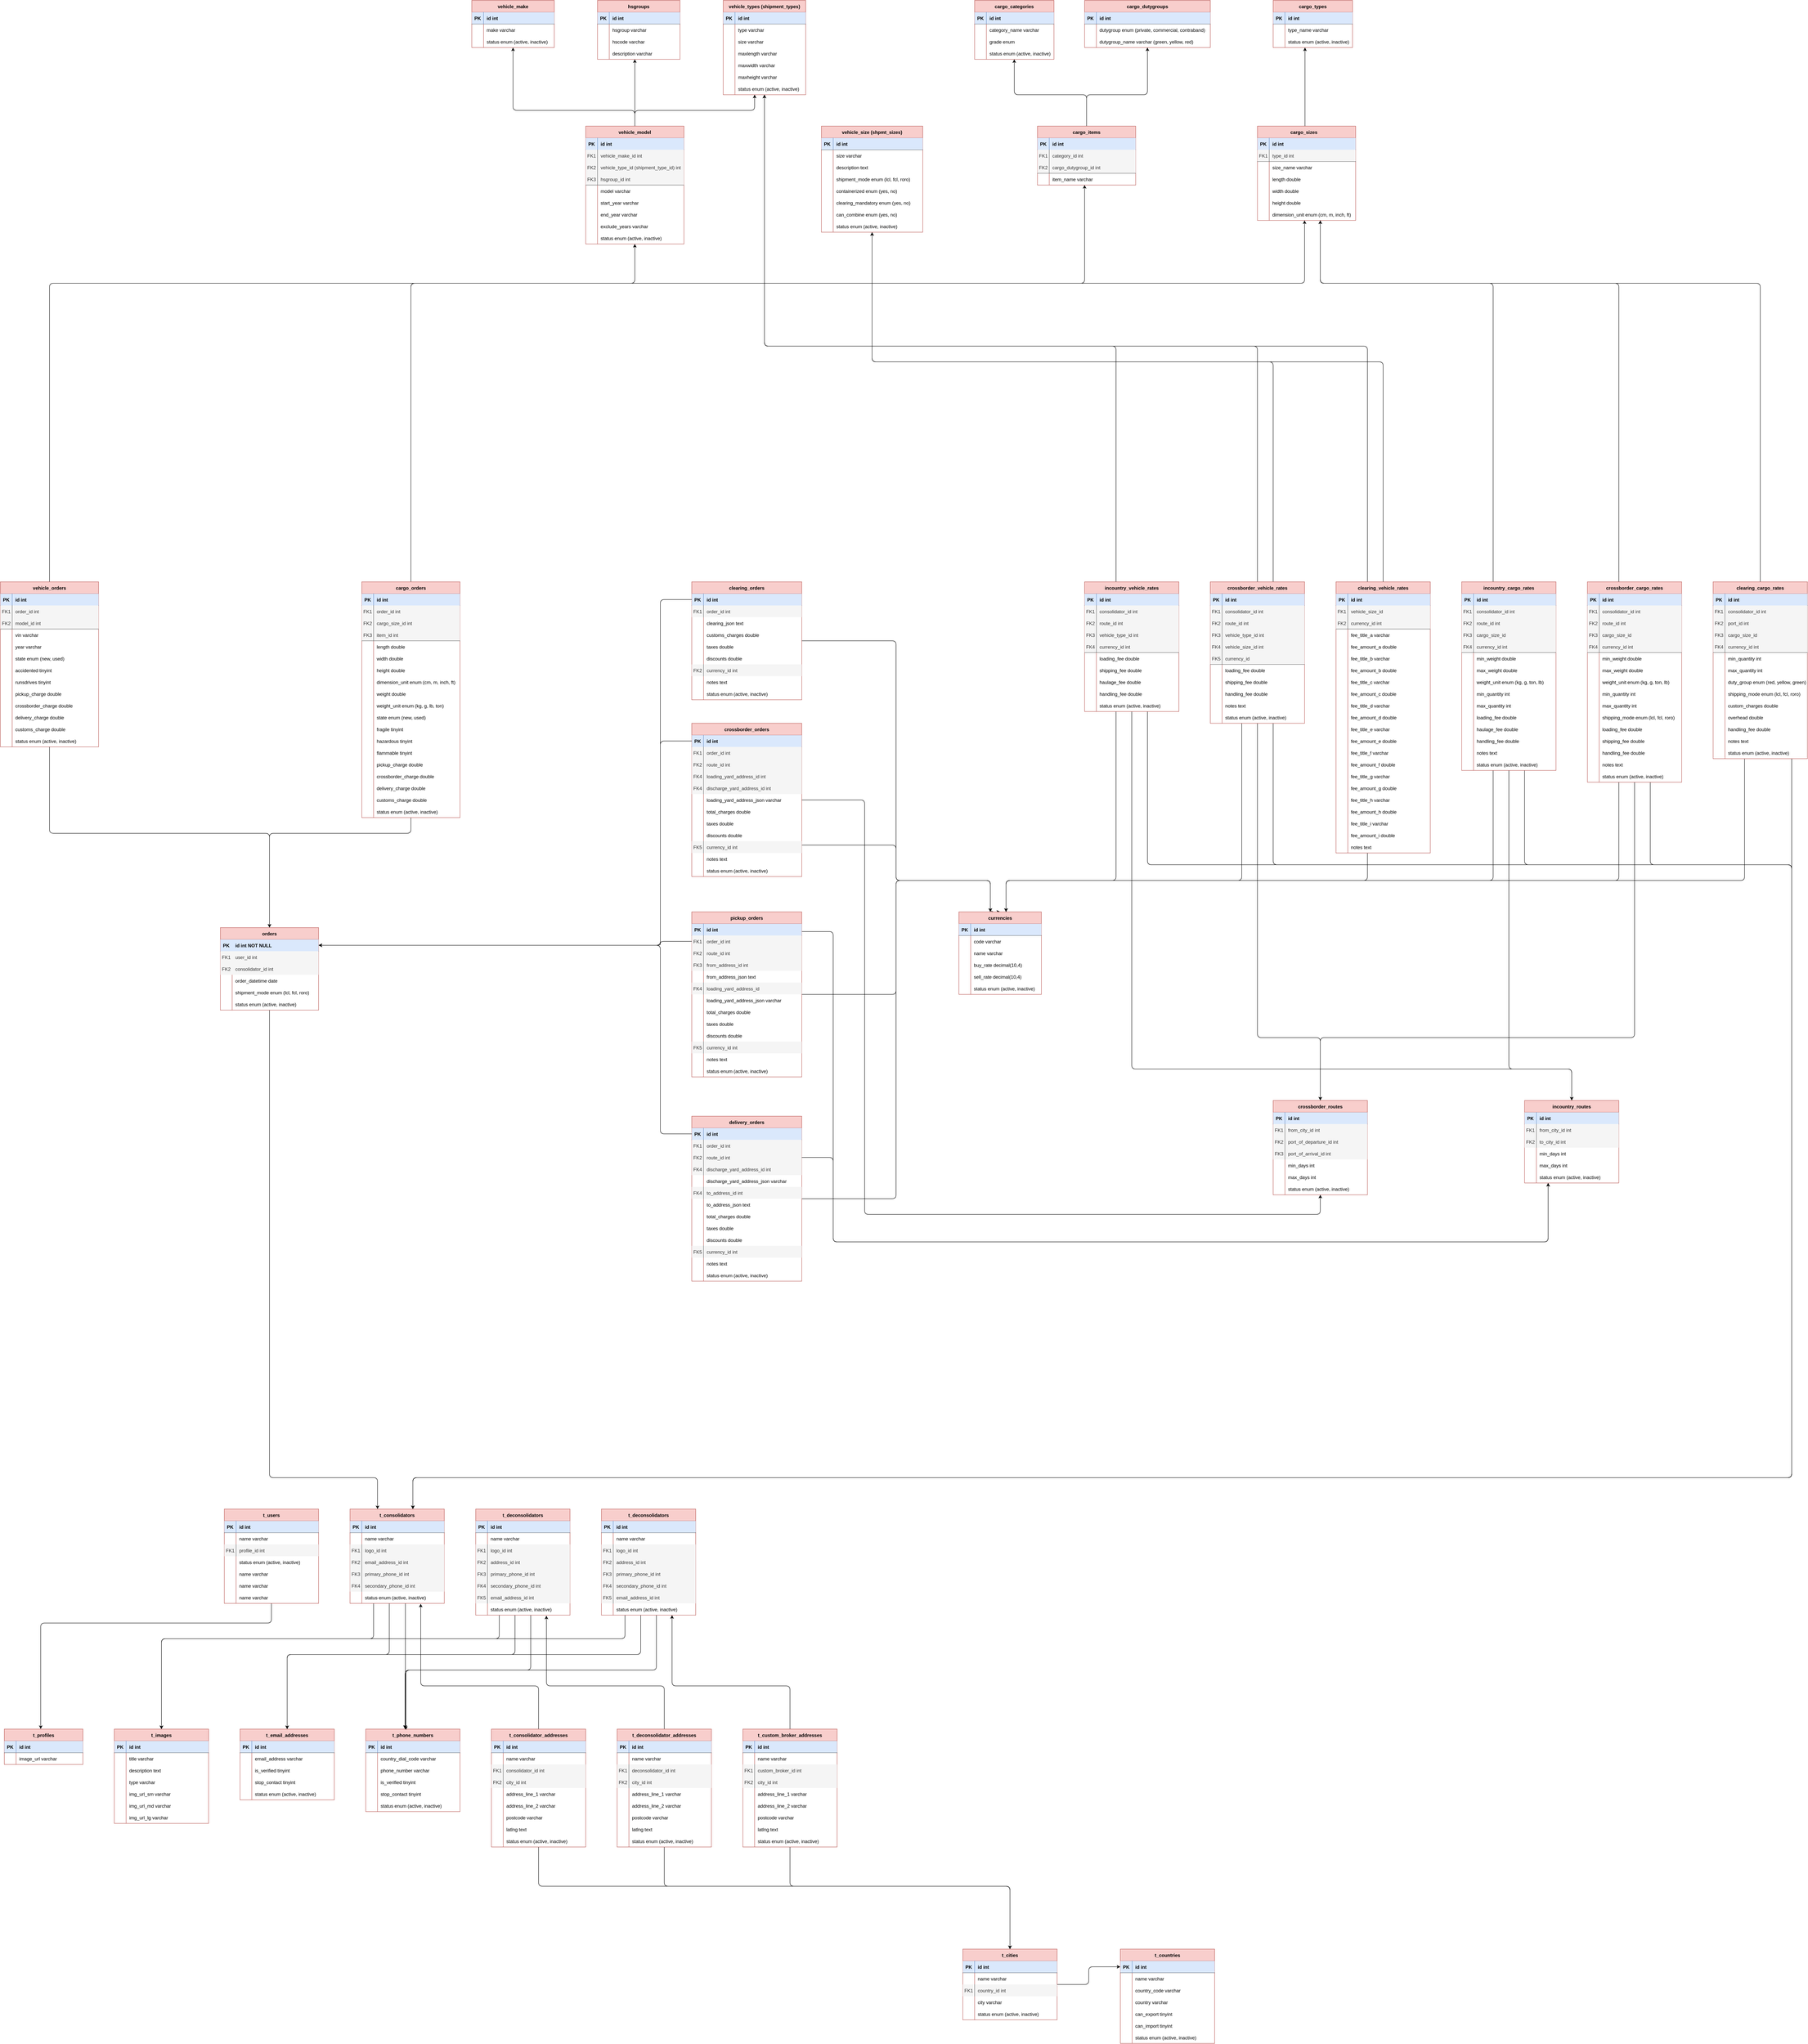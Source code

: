 <mxfile version="20.6.2" type="device"><diagram id="R2lEEEUBdFMjLlhIrx00" name="Page-1"><mxGraphModel dx="2608" dy="2133" grid="1" gridSize="10" guides="1" tooltips="1" connect="1" arrows="1" fold="1" page="1" pageScale="1" pageWidth="850" pageHeight="1100" math="0" shadow="0" extFonts="Permanent Marker^https://fonts.googleapis.com/css?family=Permanent+Marker"><root><mxCell id="0"/><mxCell id="1" parent="0"/><mxCell id="-q61HOce9ihBsvtyOA8y-386" style="edgeStyle=orthogonalEdgeStyle;rounded=1;orthogonalLoop=1;jettySize=auto;html=1;" edge="1" parent="1" source="C-vyLk0tnHw3VtMMgP7b-2" target="pq_zNiqKYD00LLgwnpQq-2"><mxGeometry relative="1" as="geometry"><Array as="points"><mxPoint x="405" y="3320"/><mxPoint x="680" y="3320"/></Array></mxGeometry></mxCell><mxCell id="C-vyLk0tnHw3VtMMgP7b-2" value="orders" style="shape=table;startSize=30;container=1;collapsible=1;childLayout=tableLayout;fixedRows=1;rowLines=0;fontStyle=1;align=center;resizeLast=1;fillColor=#f8cecc;strokeColor=#b85450;" parent="1" vertex="1"><mxGeometry x="280" y="1920" width="250" height="210" as="geometry"/></mxCell><mxCell id="C-vyLk0tnHw3VtMMgP7b-3" value="" style="shape=partialRectangle;collapsible=0;dropTarget=0;pointerEvents=0;fillColor=none;points=[[0,0.5],[1,0.5]];portConstraint=eastwest;top=0;left=0;right=0;bottom=1;" parent="C-vyLk0tnHw3VtMMgP7b-2" vertex="1"><mxGeometry y="30" width="250" height="30" as="geometry"/></mxCell><mxCell id="C-vyLk0tnHw3VtMMgP7b-4" value="PK" style="shape=partialRectangle;overflow=hidden;connectable=0;fillColor=#dae8fc;top=0;left=0;bottom=0;right=0;fontStyle=1;strokeColor=#6c8ebf;" parent="C-vyLk0tnHw3VtMMgP7b-3" vertex="1"><mxGeometry width="30" height="30" as="geometry"><mxRectangle width="30" height="30" as="alternateBounds"/></mxGeometry></mxCell><mxCell id="C-vyLk0tnHw3VtMMgP7b-5" value="id int NOT NULL " style="shape=partialRectangle;overflow=hidden;connectable=0;fillColor=#dae8fc;top=0;left=0;bottom=0;right=0;align=left;spacingLeft=6;fontStyle=1;strokeColor=#6c8ebf;" parent="C-vyLk0tnHw3VtMMgP7b-3" vertex="1"><mxGeometry x="30" width="220" height="30" as="geometry"><mxRectangle width="220" height="30" as="alternateBounds"/></mxGeometry></mxCell><mxCell id="C-vyLk0tnHw3VtMMgP7b-9" value="" style="shape=partialRectangle;collapsible=0;dropTarget=0;pointerEvents=0;fillColor=none;points=[[0,0.5],[1,0.5]];portConstraint=eastwest;top=0;left=0;right=0;bottom=0;" parent="C-vyLk0tnHw3VtMMgP7b-2" vertex="1"><mxGeometry y="60" width="250" height="30" as="geometry"/></mxCell><mxCell id="C-vyLk0tnHw3VtMMgP7b-10" value="FK1" style="shape=partialRectangle;overflow=hidden;connectable=0;fillColor=#f5f5f5;top=0;left=0;bottom=0;right=0;fontColor=#333333;strokeColor=#666666;" parent="C-vyLk0tnHw3VtMMgP7b-9" vertex="1"><mxGeometry width="30" height="30" as="geometry"><mxRectangle width="30" height="30" as="alternateBounds"/></mxGeometry></mxCell><mxCell id="C-vyLk0tnHw3VtMMgP7b-11" value="user_id int" style="shape=partialRectangle;overflow=hidden;connectable=0;fillColor=#f5f5f5;top=0;left=0;bottom=0;right=0;align=left;spacingLeft=6;fontColor=#333333;strokeColor=#666666;" parent="C-vyLk0tnHw3VtMMgP7b-9" vertex="1"><mxGeometry x="30" width="220" height="30" as="geometry"><mxRectangle width="220" height="30" as="alternateBounds"/></mxGeometry></mxCell><mxCell id="SVfTopbQGiyeRJOgjC6z-34" value="" style="shape=partialRectangle;collapsible=0;dropTarget=0;pointerEvents=0;fillColor=none;points=[[0,0.5],[1,0.5]];portConstraint=eastwest;top=0;left=0;right=0;bottom=0;" parent="C-vyLk0tnHw3VtMMgP7b-2" vertex="1"><mxGeometry y="90" width="250" height="30" as="geometry"/></mxCell><mxCell id="SVfTopbQGiyeRJOgjC6z-35" value="FK2" style="shape=partialRectangle;overflow=hidden;connectable=0;fillColor=#f5f5f5;top=0;left=0;bottom=0;right=0;fontColor=#333333;strokeColor=#666666;" parent="SVfTopbQGiyeRJOgjC6z-34" vertex="1"><mxGeometry width="30" height="30" as="geometry"><mxRectangle width="30" height="30" as="alternateBounds"/></mxGeometry></mxCell><mxCell id="SVfTopbQGiyeRJOgjC6z-36" value="consolidator_id int" style="shape=partialRectangle;overflow=hidden;connectable=0;fillColor=#f5f5f5;top=0;left=0;bottom=0;right=0;align=left;spacingLeft=6;fontColor=#333333;strokeColor=#666666;" parent="SVfTopbQGiyeRJOgjC6z-34" vertex="1"><mxGeometry x="30" width="220" height="30" as="geometry"><mxRectangle width="220" height="30" as="alternateBounds"/></mxGeometry></mxCell><mxCell id="SVfTopbQGiyeRJOgjC6z-31" value="" style="shape=partialRectangle;collapsible=0;dropTarget=0;pointerEvents=0;fillColor=none;points=[[0,0.5],[1,0.5]];portConstraint=eastwest;top=0;left=0;right=0;bottom=0;" parent="C-vyLk0tnHw3VtMMgP7b-2" vertex="1"><mxGeometry y="120" width="250" height="30" as="geometry"/></mxCell><mxCell id="SVfTopbQGiyeRJOgjC6z-32" value="" style="shape=partialRectangle;overflow=hidden;connectable=0;fillColor=none;top=0;left=0;bottom=0;right=0;" parent="SVfTopbQGiyeRJOgjC6z-31" vertex="1"><mxGeometry width="30" height="30" as="geometry"><mxRectangle width="30" height="30" as="alternateBounds"/></mxGeometry></mxCell><mxCell id="SVfTopbQGiyeRJOgjC6z-33" value="order_datetime date" style="shape=partialRectangle;overflow=hidden;connectable=0;fillColor=none;top=0;left=0;bottom=0;right=0;align=left;spacingLeft=6;" parent="SVfTopbQGiyeRJOgjC6z-31" vertex="1"><mxGeometry x="30" width="220" height="30" as="geometry"><mxRectangle width="220" height="30" as="alternateBounds"/></mxGeometry></mxCell><mxCell id="SVfTopbQGiyeRJOgjC6z-37" value="" style="shape=partialRectangle;collapsible=0;dropTarget=0;pointerEvents=0;fillColor=none;points=[[0,0.5],[1,0.5]];portConstraint=eastwest;top=0;left=0;right=0;bottom=0;" parent="C-vyLk0tnHw3VtMMgP7b-2" vertex="1"><mxGeometry y="150" width="250" height="30" as="geometry"/></mxCell><mxCell id="SVfTopbQGiyeRJOgjC6z-38" value="" style="shape=partialRectangle;overflow=hidden;connectable=0;fillColor=none;top=0;left=0;bottom=0;right=0;" parent="SVfTopbQGiyeRJOgjC6z-37" vertex="1"><mxGeometry width="30" height="30" as="geometry"><mxRectangle width="30" height="30" as="alternateBounds"/></mxGeometry></mxCell><mxCell id="SVfTopbQGiyeRJOgjC6z-39" value="shipment_mode enum (lcl, fcl, roro)" style="shape=partialRectangle;overflow=hidden;connectable=0;fillColor=none;top=0;left=0;bottom=0;right=0;align=left;spacingLeft=6;" parent="SVfTopbQGiyeRJOgjC6z-37" vertex="1"><mxGeometry x="30" width="220" height="30" as="geometry"><mxRectangle width="220" height="30" as="alternateBounds"/></mxGeometry></mxCell><mxCell id="SVfTopbQGiyeRJOgjC6z-41" value="" style="shape=partialRectangle;collapsible=0;dropTarget=0;pointerEvents=0;fillColor=none;points=[[0,0.5],[1,0.5]];portConstraint=eastwest;top=0;left=0;right=0;bottom=0;" parent="C-vyLk0tnHw3VtMMgP7b-2" vertex="1"><mxGeometry y="180" width="250" height="30" as="geometry"/></mxCell><mxCell id="SVfTopbQGiyeRJOgjC6z-42" value="" style="shape=partialRectangle;overflow=hidden;connectable=0;fillColor=none;top=0;left=0;bottom=0;right=0;" parent="SVfTopbQGiyeRJOgjC6z-41" vertex="1"><mxGeometry width="30" height="30" as="geometry"><mxRectangle width="30" height="30" as="alternateBounds"/></mxGeometry></mxCell><mxCell id="SVfTopbQGiyeRJOgjC6z-43" value="status enum (active, inactive)" style="shape=partialRectangle;overflow=hidden;connectable=0;fillColor=none;top=0;left=0;bottom=0;right=0;align=left;spacingLeft=6;" parent="SVfTopbQGiyeRJOgjC6z-41" vertex="1"><mxGeometry x="30" width="220" height="30" as="geometry"><mxRectangle width="220" height="30" as="alternateBounds"/></mxGeometry></mxCell><mxCell id="-q61HOce9ihBsvtyOA8y-102" style="edgeStyle=orthogonalEdgeStyle;rounded=1;orthogonalLoop=1;jettySize=auto;html=1;" edge="1" parent="1" source="C-vyLk0tnHw3VtMMgP7b-13" target="SVfTopbQGiyeRJOgjC6z-246"><mxGeometry relative="1" as="geometry"><Array as="points"><mxPoint x="1335" y="-160"/><mxPoint x="1025" y="-160"/></Array></mxGeometry></mxCell><mxCell id="-q61HOce9ihBsvtyOA8y-103" style="edgeStyle=orthogonalEdgeStyle;rounded=1;orthogonalLoop=1;jettySize=auto;html=1;" edge="1" parent="1" source="C-vyLk0tnHw3VtMMgP7b-13" target="SVfTopbQGiyeRJOgjC6z-171"><mxGeometry relative="1" as="geometry"><Array as="points"><mxPoint x="1335" y="-160"/><mxPoint x="1640" y="-160"/></Array></mxGeometry></mxCell><mxCell id="-q61HOce9ihBsvtyOA8y-104" style="edgeStyle=orthogonalEdgeStyle;rounded=1;orthogonalLoop=1;jettySize=auto;html=1;" edge="1" parent="1" source="C-vyLk0tnHw3VtMMgP7b-13" target="SVfTopbQGiyeRJOgjC6z-232"><mxGeometry relative="1" as="geometry"><Array as="points"><mxPoint x="1335" y="-250"/><mxPoint x="1335" y="-250"/></Array></mxGeometry></mxCell><mxCell id="C-vyLk0tnHw3VtMMgP7b-13" value="vehicle_model" style="shape=table;startSize=30;container=1;collapsible=1;childLayout=tableLayout;fixedRows=1;rowLines=0;fontStyle=1;align=center;resizeLast=1;fillColor=#f8cecc;strokeColor=#b85450;" parent="1" vertex="1"><mxGeometry x="1210" y="-120" width="250" height="300" as="geometry"/></mxCell><mxCell id="C-vyLk0tnHw3VtMMgP7b-14" value="" style="shape=partialRectangle;collapsible=0;dropTarget=0;pointerEvents=0;fillColor=none;points=[[0,0.5],[1,0.5]];portConstraint=eastwest;top=0;left=0;right=0;bottom=1;" parent="C-vyLk0tnHw3VtMMgP7b-13" vertex="1"><mxGeometry y="30" width="250" height="30" as="geometry"/></mxCell><mxCell id="C-vyLk0tnHw3VtMMgP7b-15" value="PK" style="shape=partialRectangle;overflow=hidden;connectable=0;fillColor=#dae8fc;top=0;left=0;bottom=0;right=0;fontStyle=1;strokeColor=#6c8ebf;" parent="C-vyLk0tnHw3VtMMgP7b-14" vertex="1"><mxGeometry width="30" height="30" as="geometry"><mxRectangle width="30" height="30" as="alternateBounds"/></mxGeometry></mxCell><mxCell id="C-vyLk0tnHw3VtMMgP7b-16" value="id int" style="shape=partialRectangle;overflow=hidden;connectable=0;fillColor=#dae8fc;top=0;left=1;bottom=0;right=0;align=left;spacingLeft=6;fontStyle=1;strokeColor=#6c8ebf;" parent="C-vyLk0tnHw3VtMMgP7b-14" vertex="1"><mxGeometry x="30" width="220" height="30" as="geometry"><mxRectangle width="220" height="30" as="alternateBounds"/></mxGeometry></mxCell><mxCell id="C-vyLk0tnHw3VtMMgP7b-17" value="" style="shape=partialRectangle;collapsible=0;dropTarget=0;pointerEvents=0;fillColor=none;points=[[0,0.5],[1,0.5]];portConstraint=eastwest;top=0;left=0;right=0;bottom=0;" parent="C-vyLk0tnHw3VtMMgP7b-13" vertex="1"><mxGeometry y="60" width="250" height="30" as="geometry"/></mxCell><mxCell id="C-vyLk0tnHw3VtMMgP7b-18" value="FK1" style="shape=partialRectangle;overflow=hidden;connectable=0;fillColor=#f5f5f5;top=0;left=0;bottom=0;right=0;fontColor=#333333;strokeColor=#666666;" parent="C-vyLk0tnHw3VtMMgP7b-17" vertex="1"><mxGeometry width="30" height="30" as="geometry"><mxRectangle width="30" height="30" as="alternateBounds"/></mxGeometry></mxCell><mxCell id="C-vyLk0tnHw3VtMMgP7b-19" value="vehicle_make_id int" style="shape=partialRectangle;overflow=hidden;connectable=0;fillColor=#f5f5f5;top=0;left=1;bottom=0;right=0;align=left;spacingLeft=6;fontColor=#333333;strokeColor=#666666;" parent="C-vyLk0tnHw3VtMMgP7b-17" vertex="1"><mxGeometry x="30" width="220" height="30" as="geometry"><mxRectangle width="220" height="30" as="alternateBounds"/></mxGeometry></mxCell><mxCell id="SVfTopbQGiyeRJOgjC6z-161" value="" style="shape=partialRectangle;collapsible=0;dropTarget=0;pointerEvents=0;fillColor=none;points=[[0,0.5],[1,0.5]];portConstraint=eastwest;top=0;left=0;right=0;bottom=0;" parent="C-vyLk0tnHw3VtMMgP7b-13" vertex="1"><mxGeometry y="90" width="250" height="30" as="geometry"/></mxCell><mxCell id="SVfTopbQGiyeRJOgjC6z-162" value="FK2" style="shape=partialRectangle;overflow=hidden;connectable=0;fillColor=#f5f5f5;top=0;left=0;bottom=0;right=0;fontColor=#333333;strokeColor=#666666;" parent="SVfTopbQGiyeRJOgjC6z-161" vertex="1"><mxGeometry width="30" height="30" as="geometry"><mxRectangle width="30" height="30" as="alternateBounds"/></mxGeometry></mxCell><mxCell id="SVfTopbQGiyeRJOgjC6z-163" value="vehicle_type_id (shipment_type_id) int" style="shape=partialRectangle;overflow=hidden;connectable=0;fillColor=#f5f5f5;top=0;left=1;bottom=0;right=0;align=left;spacingLeft=6;fontColor=#333333;strokeColor=#666666;" parent="SVfTopbQGiyeRJOgjC6z-161" vertex="1"><mxGeometry x="30" width="220" height="30" as="geometry"><mxRectangle width="220" height="30" as="alternateBounds"/></mxGeometry></mxCell><mxCell id="SVfTopbQGiyeRJOgjC6z-164" value="" style="shape=partialRectangle;collapsible=0;dropTarget=0;pointerEvents=0;fillColor=none;points=[[0,0.5],[1,0.5]];portConstraint=eastwest;top=0;left=0;right=0;bottom=0;" parent="C-vyLk0tnHw3VtMMgP7b-13" vertex="1"><mxGeometry y="120" width="250" height="30" as="geometry"/></mxCell><mxCell id="SVfTopbQGiyeRJOgjC6z-165" value="FK3" style="shape=partialRectangle;overflow=hidden;connectable=0;fillColor=#f5f5f5;top=0;left=0;bottom=1;right=0;fontColor=#333333;strokeColor=#666666;" parent="SVfTopbQGiyeRJOgjC6z-164" vertex="1"><mxGeometry width="30" height="30" as="geometry"><mxRectangle width="30" height="30" as="alternateBounds"/></mxGeometry></mxCell><mxCell id="SVfTopbQGiyeRJOgjC6z-166" value="hsgroup_id int" style="shape=partialRectangle;overflow=hidden;connectable=0;fillColor=#f5f5f5;top=0;left=1;bottom=1;right=0;align=left;spacingLeft=6;fontColor=#333333;strokeColor=#666666;" parent="SVfTopbQGiyeRJOgjC6z-164" vertex="1"><mxGeometry x="30" width="220" height="30" as="geometry"><mxRectangle width="220" height="30" as="alternateBounds"/></mxGeometry></mxCell><mxCell id="C-vyLk0tnHw3VtMMgP7b-20" value="" style="shape=partialRectangle;collapsible=0;dropTarget=0;pointerEvents=0;fillColor=none;points=[[0,0.5],[1,0.5]];portConstraint=eastwest;top=0;left=0;right=0;bottom=0;" parent="C-vyLk0tnHw3VtMMgP7b-13" vertex="1"><mxGeometry y="150" width="250" height="30" as="geometry"/></mxCell><mxCell id="C-vyLk0tnHw3VtMMgP7b-21" value="" style="shape=partialRectangle;overflow=hidden;connectable=0;fillColor=none;top=0;left=0;bottom=0;right=0;" parent="C-vyLk0tnHw3VtMMgP7b-20" vertex="1"><mxGeometry width="30" height="30" as="geometry"><mxRectangle width="30" height="30" as="alternateBounds"/></mxGeometry></mxCell><mxCell id="C-vyLk0tnHw3VtMMgP7b-22" value="model varchar" style="shape=partialRectangle;overflow=hidden;connectable=0;fillColor=none;top=0;left=0;bottom=0;right=0;align=left;spacingLeft=6;" parent="C-vyLk0tnHw3VtMMgP7b-20" vertex="1"><mxGeometry x="30" width="220" height="30" as="geometry"><mxRectangle width="220" height="30" as="alternateBounds"/></mxGeometry></mxCell><mxCell id="SVfTopbQGiyeRJOgjC6z-152" value="" style="shape=partialRectangle;collapsible=0;dropTarget=0;pointerEvents=0;fillColor=none;points=[[0,0.5],[1,0.5]];portConstraint=eastwest;top=0;left=0;right=0;bottom=0;" parent="C-vyLk0tnHw3VtMMgP7b-13" vertex="1"><mxGeometry y="180" width="250" height="30" as="geometry"/></mxCell><mxCell id="SVfTopbQGiyeRJOgjC6z-153" value="" style="shape=partialRectangle;overflow=hidden;connectable=0;fillColor=none;top=0;left=0;bottom=0;right=0;" parent="SVfTopbQGiyeRJOgjC6z-152" vertex="1"><mxGeometry width="30" height="30" as="geometry"><mxRectangle width="30" height="30" as="alternateBounds"/></mxGeometry></mxCell><mxCell id="SVfTopbQGiyeRJOgjC6z-154" value="start_year varchar" style="shape=partialRectangle;overflow=hidden;connectable=0;fillColor=none;top=0;left=0;bottom=0;right=0;align=left;spacingLeft=6;" parent="SVfTopbQGiyeRJOgjC6z-152" vertex="1"><mxGeometry x="30" width="220" height="30" as="geometry"><mxRectangle width="220" height="30" as="alternateBounds"/></mxGeometry></mxCell><mxCell id="SVfTopbQGiyeRJOgjC6z-155" value="" style="shape=partialRectangle;collapsible=0;dropTarget=0;pointerEvents=0;fillColor=none;points=[[0,0.5],[1,0.5]];portConstraint=eastwest;top=0;left=0;right=0;bottom=0;" parent="C-vyLk0tnHw3VtMMgP7b-13" vertex="1"><mxGeometry y="210" width="250" height="30" as="geometry"/></mxCell><mxCell id="SVfTopbQGiyeRJOgjC6z-156" value="" style="shape=partialRectangle;overflow=hidden;connectable=0;fillColor=none;top=0;left=0;bottom=0;right=0;" parent="SVfTopbQGiyeRJOgjC6z-155" vertex="1"><mxGeometry width="30" height="30" as="geometry"><mxRectangle width="30" height="30" as="alternateBounds"/></mxGeometry></mxCell><mxCell id="SVfTopbQGiyeRJOgjC6z-157" value="end_year varchar" style="shape=partialRectangle;overflow=hidden;connectable=0;fillColor=none;top=0;left=0;bottom=0;right=0;align=left;spacingLeft=6;" parent="SVfTopbQGiyeRJOgjC6z-155" vertex="1"><mxGeometry x="30" width="220" height="30" as="geometry"><mxRectangle width="220" height="30" as="alternateBounds"/></mxGeometry></mxCell><mxCell id="SVfTopbQGiyeRJOgjC6z-158" value="" style="shape=partialRectangle;collapsible=0;dropTarget=0;pointerEvents=0;fillColor=none;points=[[0,0.5],[1,0.5]];portConstraint=eastwest;top=0;left=0;right=0;bottom=0;" parent="C-vyLk0tnHw3VtMMgP7b-13" vertex="1"><mxGeometry y="240" width="250" height="30" as="geometry"/></mxCell><mxCell id="SVfTopbQGiyeRJOgjC6z-159" value="" style="shape=partialRectangle;overflow=hidden;connectable=0;fillColor=none;top=0;left=0;bottom=0;right=0;" parent="SVfTopbQGiyeRJOgjC6z-158" vertex="1"><mxGeometry width="30" height="30" as="geometry"><mxRectangle width="30" height="30" as="alternateBounds"/></mxGeometry></mxCell><mxCell id="SVfTopbQGiyeRJOgjC6z-160" value="exclude_years varchar" style="shape=partialRectangle;overflow=hidden;connectable=0;fillColor=none;top=0;left=0;bottom=0;right=0;align=left;spacingLeft=6;" parent="SVfTopbQGiyeRJOgjC6z-158" vertex="1"><mxGeometry x="30" width="220" height="30" as="geometry"><mxRectangle width="220" height="30" as="alternateBounds"/></mxGeometry></mxCell><mxCell id="SVfTopbQGiyeRJOgjC6z-167" value="" style="shape=partialRectangle;collapsible=0;dropTarget=0;pointerEvents=0;fillColor=none;points=[[0,0.5],[1,0.5]];portConstraint=eastwest;top=0;left=0;right=0;bottom=0;" parent="C-vyLk0tnHw3VtMMgP7b-13" vertex="1"><mxGeometry y="270" width="250" height="30" as="geometry"/></mxCell><mxCell id="SVfTopbQGiyeRJOgjC6z-168" value="" style="shape=partialRectangle;overflow=hidden;connectable=0;fillColor=none;top=0;left=0;bottom=0;right=0;" parent="SVfTopbQGiyeRJOgjC6z-167" vertex="1"><mxGeometry width="30" height="30" as="geometry"><mxRectangle width="30" height="30" as="alternateBounds"/></mxGeometry></mxCell><mxCell id="SVfTopbQGiyeRJOgjC6z-169" value="status enum (active, inactive)" style="shape=partialRectangle;overflow=hidden;connectable=0;fillColor=none;top=0;left=0;bottom=0;right=0;align=left;spacingLeft=6;" parent="SVfTopbQGiyeRJOgjC6z-167" vertex="1"><mxGeometry x="30" width="220" height="30" as="geometry"><mxRectangle width="220" height="30" as="alternateBounds"/></mxGeometry></mxCell><mxCell id="-q61HOce9ihBsvtyOA8y-34" style="edgeStyle=orthogonalEdgeStyle;rounded=1;orthogonalLoop=1;jettySize=auto;html=1;entryX=0.5;entryY=0;entryDx=0;entryDy=0;" edge="1" parent="1" source="SVfTopbQGiyeRJOgjC6z-88" target="C-vyLk0tnHw3VtMMgP7b-2"><mxGeometry relative="1" as="geometry"><Array as="points"><mxPoint x="-155" y="1680"/><mxPoint x="405" y="1680"/></Array></mxGeometry></mxCell><mxCell id="-q61HOce9ihBsvtyOA8y-397" style="edgeStyle=orthogonalEdgeStyle;rounded=1;orthogonalLoop=1;jettySize=auto;html=1;" edge="1" parent="1" source="SVfTopbQGiyeRJOgjC6z-88" target="C-vyLk0tnHw3VtMMgP7b-13"><mxGeometry relative="1" as="geometry"><Array as="points"><mxPoint x="-155" y="280"/><mxPoint x="1335" y="280"/></Array></mxGeometry></mxCell><mxCell id="SVfTopbQGiyeRJOgjC6z-88" value="vehicle_orders" style="shape=table;startSize=30;container=1;collapsible=1;childLayout=tableLayout;fixedRows=1;rowLines=0;fontStyle=1;align=center;resizeLast=1;fillColor=#f8cecc;strokeColor=#b85450;" parent="1" vertex="1"><mxGeometry x="-280" y="1040" width="250" height="420" as="geometry"><mxRectangle x="910" y="60" width="130" height="30" as="alternateBounds"/></mxGeometry></mxCell><mxCell id="SVfTopbQGiyeRJOgjC6z-89" value="" style="shape=partialRectangle;collapsible=0;dropTarget=0;pointerEvents=0;fillColor=none;points=[[0,0.5],[1,0.5]];portConstraint=eastwest;top=0;left=0;right=0;bottom=1;" parent="SVfTopbQGiyeRJOgjC6z-88" vertex="1"><mxGeometry y="30" width="250" height="30" as="geometry"/></mxCell><mxCell id="SVfTopbQGiyeRJOgjC6z-90" value="PK" style="shape=partialRectangle;overflow=hidden;connectable=0;fillColor=#dae8fc;top=0;left=0;bottom=0;right=0;fontStyle=1;strokeColor=#6c8ebf;" parent="SVfTopbQGiyeRJOgjC6z-89" vertex="1"><mxGeometry width="30" height="30" as="geometry"><mxRectangle width="30" height="30" as="alternateBounds"/></mxGeometry></mxCell><mxCell id="SVfTopbQGiyeRJOgjC6z-91" value="id int " style="shape=partialRectangle;overflow=hidden;connectable=0;fillColor=#dae8fc;top=0;left=1;bottom=0;right=0;align=left;spacingLeft=6;fontStyle=1;strokeColor=#6c8ebf;" parent="SVfTopbQGiyeRJOgjC6z-89" vertex="1"><mxGeometry x="30" width="220" height="30" as="geometry"><mxRectangle width="220" height="30" as="alternateBounds"/></mxGeometry></mxCell><mxCell id="SVfTopbQGiyeRJOgjC6z-92" value="" style="shape=partialRectangle;collapsible=0;dropTarget=0;pointerEvents=0;fillColor=none;points=[[0,0.5],[1,0.5]];portConstraint=eastwest;top=0;left=0;right=0;bottom=0;" parent="SVfTopbQGiyeRJOgjC6z-88" vertex="1"><mxGeometry y="60" width="250" height="30" as="geometry"/></mxCell><mxCell id="SVfTopbQGiyeRJOgjC6z-93" value="FK1" style="shape=partialRectangle;overflow=hidden;connectable=0;fillColor=#f5f5f5;top=0;left=0;bottom=0;right=0;fontColor=#333333;strokeColor=#666666;" parent="SVfTopbQGiyeRJOgjC6z-92" vertex="1"><mxGeometry width="30" height="30" as="geometry"><mxRectangle width="30" height="30" as="alternateBounds"/></mxGeometry></mxCell><mxCell id="SVfTopbQGiyeRJOgjC6z-94" value="order_id int" style="shape=partialRectangle;overflow=hidden;connectable=0;fillColor=#f5f5f5;top=0;left=1;bottom=0;right=0;align=left;spacingLeft=6;fontColor=#333333;strokeColor=#666666;" parent="SVfTopbQGiyeRJOgjC6z-92" vertex="1"><mxGeometry x="30" width="220" height="30" as="geometry"><mxRectangle width="220" height="30" as="alternateBounds"/></mxGeometry></mxCell><mxCell id="SVfTopbQGiyeRJOgjC6z-95" value="" style="shape=partialRectangle;collapsible=0;dropTarget=0;pointerEvents=0;fillColor=none;points=[[0,0.5],[1,0.5]];portConstraint=eastwest;top=0;left=0;right=0;bottom=0;" parent="SVfTopbQGiyeRJOgjC6z-88" vertex="1"><mxGeometry y="90" width="250" height="30" as="geometry"/></mxCell><mxCell id="SVfTopbQGiyeRJOgjC6z-96" value="FK2" style="shape=partialRectangle;overflow=hidden;connectable=0;fillColor=#f5f5f5;top=0;left=0;bottom=1;right=0;fontColor=#333333;strokeColor=#666666;" parent="SVfTopbQGiyeRJOgjC6z-95" vertex="1"><mxGeometry width="30" height="30" as="geometry"><mxRectangle width="30" height="30" as="alternateBounds"/></mxGeometry></mxCell><mxCell id="SVfTopbQGiyeRJOgjC6z-97" value="model_id int" style="shape=partialRectangle;overflow=hidden;connectable=0;fillColor=#f5f5f5;top=0;left=1;bottom=1;right=0;align=left;spacingLeft=6;fontColor=#333333;strokeColor=#666666;" parent="SVfTopbQGiyeRJOgjC6z-95" vertex="1"><mxGeometry x="30" width="220" height="30" as="geometry"><mxRectangle width="220" height="30" as="alternateBounds"/></mxGeometry></mxCell><mxCell id="SVfTopbQGiyeRJOgjC6z-98" value="" style="shape=partialRectangle;collapsible=0;dropTarget=0;pointerEvents=0;fillColor=none;points=[[0,0.5],[1,0.5]];portConstraint=eastwest;top=0;left=0;right=0;bottom=0;" parent="SVfTopbQGiyeRJOgjC6z-88" vertex="1"><mxGeometry y="120" width="250" height="30" as="geometry"/></mxCell><mxCell id="SVfTopbQGiyeRJOgjC6z-99" value="" style="shape=partialRectangle;overflow=hidden;connectable=0;fillColor=none;top=0;left=0;bottom=0;right=0;" parent="SVfTopbQGiyeRJOgjC6z-98" vertex="1"><mxGeometry width="30" height="30" as="geometry"><mxRectangle width="30" height="30" as="alternateBounds"/></mxGeometry></mxCell><mxCell id="SVfTopbQGiyeRJOgjC6z-100" value="vin varchar" style="shape=partialRectangle;overflow=hidden;connectable=0;fillColor=none;top=0;left=0;bottom=0;right=0;align=left;spacingLeft=6;" parent="SVfTopbQGiyeRJOgjC6z-98" vertex="1"><mxGeometry x="30" width="220" height="30" as="geometry"><mxRectangle width="220" height="30" as="alternateBounds"/></mxGeometry></mxCell><mxCell id="SVfTopbQGiyeRJOgjC6z-101" value="" style="shape=partialRectangle;collapsible=0;dropTarget=0;pointerEvents=0;fillColor=none;points=[[0,0.5],[1,0.5]];portConstraint=eastwest;top=0;left=0;right=0;bottom=0;" parent="SVfTopbQGiyeRJOgjC6z-88" vertex="1"><mxGeometry y="150" width="250" height="30" as="geometry"/></mxCell><mxCell id="SVfTopbQGiyeRJOgjC6z-102" value="" style="shape=partialRectangle;overflow=hidden;connectable=0;fillColor=none;top=0;left=0;bottom=0;right=0;" parent="SVfTopbQGiyeRJOgjC6z-101" vertex="1"><mxGeometry width="30" height="30" as="geometry"><mxRectangle width="30" height="30" as="alternateBounds"/></mxGeometry></mxCell><mxCell id="SVfTopbQGiyeRJOgjC6z-103" value="year varchar" style="shape=partialRectangle;overflow=hidden;connectable=0;fillColor=none;top=0;left=0;bottom=0;right=0;align=left;spacingLeft=6;" parent="SVfTopbQGiyeRJOgjC6z-101" vertex="1"><mxGeometry x="30" width="220" height="30" as="geometry"><mxRectangle width="220" height="30" as="alternateBounds"/></mxGeometry></mxCell><mxCell id="SVfTopbQGiyeRJOgjC6z-104" value="" style="shape=partialRectangle;collapsible=0;dropTarget=0;pointerEvents=0;fillColor=none;points=[[0,0.5],[1,0.5]];portConstraint=eastwest;top=0;left=0;right=0;bottom=0;" parent="SVfTopbQGiyeRJOgjC6z-88" vertex="1"><mxGeometry y="180" width="250" height="30" as="geometry"/></mxCell><mxCell id="SVfTopbQGiyeRJOgjC6z-105" value="" style="shape=partialRectangle;overflow=hidden;connectable=0;fillColor=none;top=0;left=0;bottom=0;right=0;" parent="SVfTopbQGiyeRJOgjC6z-104" vertex="1"><mxGeometry width="30" height="30" as="geometry"><mxRectangle width="30" height="30" as="alternateBounds"/></mxGeometry></mxCell><mxCell id="SVfTopbQGiyeRJOgjC6z-106" value="state enum (new, used)" style="shape=partialRectangle;overflow=hidden;connectable=0;fillColor=none;top=0;left=0;bottom=0;right=0;align=left;spacingLeft=6;" parent="SVfTopbQGiyeRJOgjC6z-104" vertex="1"><mxGeometry x="30" width="220" height="30" as="geometry"><mxRectangle width="220" height="30" as="alternateBounds"/></mxGeometry></mxCell><mxCell id="SVfTopbQGiyeRJOgjC6z-107" value="" style="shape=partialRectangle;collapsible=0;dropTarget=0;pointerEvents=0;fillColor=none;points=[[0,0.5],[1,0.5]];portConstraint=eastwest;top=0;left=0;right=0;bottom=0;" parent="SVfTopbQGiyeRJOgjC6z-88" vertex="1"><mxGeometry y="210" width="250" height="30" as="geometry"/></mxCell><mxCell id="SVfTopbQGiyeRJOgjC6z-108" value="" style="shape=partialRectangle;overflow=hidden;connectable=0;fillColor=none;top=0;left=0;bottom=0;right=0;" parent="SVfTopbQGiyeRJOgjC6z-107" vertex="1"><mxGeometry width="30" height="30" as="geometry"><mxRectangle width="30" height="30" as="alternateBounds"/></mxGeometry></mxCell><mxCell id="SVfTopbQGiyeRJOgjC6z-109" value="accidented tinyint" style="shape=partialRectangle;overflow=hidden;connectable=0;fillColor=none;top=0;left=0;bottom=0;right=0;align=left;spacingLeft=6;" parent="SVfTopbQGiyeRJOgjC6z-107" vertex="1"><mxGeometry x="30" width="220" height="30" as="geometry"><mxRectangle width="220" height="30" as="alternateBounds"/></mxGeometry></mxCell><mxCell id="SVfTopbQGiyeRJOgjC6z-134" value="" style="shape=partialRectangle;collapsible=0;dropTarget=0;pointerEvents=0;fillColor=none;points=[[0,0.5],[1,0.5]];portConstraint=eastwest;top=0;left=0;right=0;bottom=0;" parent="SVfTopbQGiyeRJOgjC6z-88" vertex="1"><mxGeometry y="240" width="250" height="30" as="geometry"/></mxCell><mxCell id="SVfTopbQGiyeRJOgjC6z-135" value="" style="shape=partialRectangle;overflow=hidden;connectable=0;fillColor=none;top=0;left=0;bottom=0;right=0;" parent="SVfTopbQGiyeRJOgjC6z-134" vertex="1"><mxGeometry width="30" height="30" as="geometry"><mxRectangle width="30" height="30" as="alternateBounds"/></mxGeometry></mxCell><mxCell id="SVfTopbQGiyeRJOgjC6z-136" value="runsdrives tinyint" style="shape=partialRectangle;overflow=hidden;connectable=0;fillColor=none;top=0;left=0;bottom=0;right=0;align=left;spacingLeft=6;" parent="SVfTopbQGiyeRJOgjC6z-134" vertex="1"><mxGeometry x="30" width="220" height="30" as="geometry"><mxRectangle width="220" height="30" as="alternateBounds"/></mxGeometry></mxCell><mxCell id="SVfTopbQGiyeRJOgjC6z-137" value="" style="shape=partialRectangle;collapsible=0;dropTarget=0;pointerEvents=0;fillColor=none;points=[[0,0.5],[1,0.5]];portConstraint=eastwest;top=0;left=0;right=0;bottom=0;" parent="SVfTopbQGiyeRJOgjC6z-88" vertex="1"><mxGeometry y="270" width="250" height="30" as="geometry"/></mxCell><mxCell id="SVfTopbQGiyeRJOgjC6z-138" value="" style="shape=partialRectangle;overflow=hidden;connectable=0;fillColor=none;top=0;left=0;bottom=0;right=0;" parent="SVfTopbQGiyeRJOgjC6z-137" vertex="1"><mxGeometry width="30" height="30" as="geometry"><mxRectangle width="30" height="30" as="alternateBounds"/></mxGeometry></mxCell><mxCell id="SVfTopbQGiyeRJOgjC6z-139" value="pickup_charge double" style="shape=partialRectangle;overflow=hidden;connectable=0;fillColor=none;top=0;left=0;bottom=0;right=0;align=left;spacingLeft=6;" parent="SVfTopbQGiyeRJOgjC6z-137" vertex="1"><mxGeometry x="30" width="220" height="30" as="geometry"><mxRectangle width="220" height="30" as="alternateBounds"/></mxGeometry></mxCell><mxCell id="SVfTopbQGiyeRJOgjC6z-140" value="" style="shape=partialRectangle;collapsible=0;dropTarget=0;pointerEvents=0;fillColor=none;points=[[0,0.5],[1,0.5]];portConstraint=eastwest;top=0;left=0;right=0;bottom=0;" parent="SVfTopbQGiyeRJOgjC6z-88" vertex="1"><mxGeometry y="300" width="250" height="30" as="geometry"/></mxCell><mxCell id="SVfTopbQGiyeRJOgjC6z-141" value="" style="shape=partialRectangle;overflow=hidden;connectable=0;fillColor=none;top=0;left=0;bottom=0;right=0;" parent="SVfTopbQGiyeRJOgjC6z-140" vertex="1"><mxGeometry width="30" height="30" as="geometry"><mxRectangle width="30" height="30" as="alternateBounds"/></mxGeometry></mxCell><mxCell id="SVfTopbQGiyeRJOgjC6z-142" value="crossborder_charge double" style="shape=partialRectangle;overflow=hidden;connectable=0;fillColor=none;top=0;left=0;bottom=0;right=0;align=left;spacingLeft=6;" parent="SVfTopbQGiyeRJOgjC6z-140" vertex="1"><mxGeometry x="30" width="220" height="30" as="geometry"><mxRectangle width="220" height="30" as="alternateBounds"/></mxGeometry></mxCell><mxCell id="SVfTopbQGiyeRJOgjC6z-143" value="" style="shape=partialRectangle;collapsible=0;dropTarget=0;pointerEvents=0;fillColor=none;points=[[0,0.5],[1,0.5]];portConstraint=eastwest;top=0;left=0;right=0;bottom=0;" parent="SVfTopbQGiyeRJOgjC6z-88" vertex="1"><mxGeometry y="330" width="250" height="30" as="geometry"/></mxCell><mxCell id="SVfTopbQGiyeRJOgjC6z-144" value="" style="shape=partialRectangle;overflow=hidden;connectable=0;fillColor=none;top=0;left=0;bottom=0;right=0;" parent="SVfTopbQGiyeRJOgjC6z-143" vertex="1"><mxGeometry width="30" height="30" as="geometry"><mxRectangle width="30" height="30" as="alternateBounds"/></mxGeometry></mxCell><mxCell id="SVfTopbQGiyeRJOgjC6z-145" value="delivery_charge double" style="shape=partialRectangle;overflow=hidden;connectable=0;fillColor=none;top=0;left=0;bottom=0;right=0;align=left;spacingLeft=6;" parent="SVfTopbQGiyeRJOgjC6z-143" vertex="1"><mxGeometry x="30" width="220" height="30" as="geometry"><mxRectangle width="220" height="30" as="alternateBounds"/></mxGeometry></mxCell><mxCell id="SVfTopbQGiyeRJOgjC6z-146" value="" style="shape=partialRectangle;collapsible=0;dropTarget=0;pointerEvents=0;fillColor=none;points=[[0,0.5],[1,0.5]];portConstraint=eastwest;top=0;left=0;right=0;bottom=0;" parent="SVfTopbQGiyeRJOgjC6z-88" vertex="1"><mxGeometry y="360" width="250" height="30" as="geometry"/></mxCell><mxCell id="SVfTopbQGiyeRJOgjC6z-147" value="" style="shape=partialRectangle;overflow=hidden;connectable=0;fillColor=none;top=0;left=0;bottom=0;right=0;" parent="SVfTopbQGiyeRJOgjC6z-146" vertex="1"><mxGeometry width="30" height="30" as="geometry"><mxRectangle width="30" height="30" as="alternateBounds"/></mxGeometry></mxCell><mxCell id="SVfTopbQGiyeRJOgjC6z-148" value="customs_charge double" style="shape=partialRectangle;overflow=hidden;connectable=0;fillColor=none;top=0;left=0;bottom=0;right=0;align=left;spacingLeft=6;" parent="SVfTopbQGiyeRJOgjC6z-146" vertex="1"><mxGeometry x="30" width="220" height="30" as="geometry"><mxRectangle width="220" height="30" as="alternateBounds"/></mxGeometry></mxCell><mxCell id="SVfTopbQGiyeRJOgjC6z-149" value="" style="shape=partialRectangle;collapsible=0;dropTarget=0;pointerEvents=0;fillColor=none;points=[[0,0.5],[1,0.5]];portConstraint=eastwest;top=0;left=0;right=0;bottom=0;" parent="SVfTopbQGiyeRJOgjC6z-88" vertex="1"><mxGeometry y="390" width="250" height="30" as="geometry"/></mxCell><mxCell id="SVfTopbQGiyeRJOgjC6z-150" value="" style="shape=partialRectangle;overflow=hidden;connectable=0;fillColor=none;top=0;left=0;bottom=0;right=0;" parent="SVfTopbQGiyeRJOgjC6z-149" vertex="1"><mxGeometry width="30" height="30" as="geometry"><mxRectangle width="30" height="30" as="alternateBounds"/></mxGeometry></mxCell><mxCell id="SVfTopbQGiyeRJOgjC6z-151" value="status enum (active, inactive)" style="shape=partialRectangle;overflow=hidden;connectable=0;fillColor=none;top=0;left=0;bottom=0;right=0;align=left;spacingLeft=6;" parent="SVfTopbQGiyeRJOgjC6z-149" vertex="1"><mxGeometry x="30" width="220" height="30" as="geometry"><mxRectangle width="220" height="30" as="alternateBounds"/></mxGeometry></mxCell><mxCell id="SVfTopbQGiyeRJOgjC6z-171" value="vehicle_types (shipment_types)" style="shape=table;startSize=30;container=1;collapsible=1;childLayout=tableLayout;fixedRows=1;rowLines=0;fontStyle=1;align=center;resizeLast=1;fillColor=#f8cecc;strokeColor=#b85450;" parent="1" vertex="1"><mxGeometry x="1560" y="-440" width="210" height="240" as="geometry"/></mxCell><mxCell id="SVfTopbQGiyeRJOgjC6z-172" value="" style="shape=partialRectangle;collapsible=0;dropTarget=0;pointerEvents=0;fillColor=none;points=[[0,0.5],[1,0.5]];portConstraint=eastwest;top=0;left=0;right=0;bottom=1;" parent="SVfTopbQGiyeRJOgjC6z-171" vertex="1"><mxGeometry y="30" width="210" height="30" as="geometry"/></mxCell><mxCell id="SVfTopbQGiyeRJOgjC6z-173" value="PK" style="shape=partialRectangle;overflow=hidden;connectable=0;fillColor=#dae8fc;top=0;left=0;bottom=0;right=0;fontStyle=1;strokeColor=#6c8ebf;" parent="SVfTopbQGiyeRJOgjC6z-172" vertex="1"><mxGeometry width="30" height="30" as="geometry"><mxRectangle width="30" height="30" as="alternateBounds"/></mxGeometry></mxCell><mxCell id="SVfTopbQGiyeRJOgjC6z-174" value="id int" style="shape=partialRectangle;overflow=hidden;connectable=0;fillColor=#dae8fc;top=0;left=1;bottom=0;right=0;align=left;spacingLeft=6;fontStyle=1;strokeColor=#6c8ebf;" parent="SVfTopbQGiyeRJOgjC6z-172" vertex="1"><mxGeometry x="30" width="180" height="30" as="geometry"><mxRectangle width="180" height="30" as="alternateBounds"/></mxGeometry></mxCell><mxCell id="SVfTopbQGiyeRJOgjC6z-184" value="" style="shape=partialRectangle;collapsible=0;dropTarget=0;pointerEvents=0;fillColor=none;points=[[0,0.5],[1,0.5]];portConstraint=eastwest;top=0;left=0;right=0;bottom=0;" parent="SVfTopbQGiyeRJOgjC6z-171" vertex="1"><mxGeometry y="60" width="210" height="30" as="geometry"/></mxCell><mxCell id="SVfTopbQGiyeRJOgjC6z-185" value="" style="shape=partialRectangle;overflow=hidden;connectable=0;fillColor=none;top=0;left=0;bottom=0;right=0;" parent="SVfTopbQGiyeRJOgjC6z-184" vertex="1"><mxGeometry width="30" height="30" as="geometry"><mxRectangle width="30" height="30" as="alternateBounds"/></mxGeometry></mxCell><mxCell id="SVfTopbQGiyeRJOgjC6z-186" value="type varchar" style="shape=partialRectangle;overflow=hidden;connectable=0;fillColor=none;top=0;left=0;bottom=0;right=0;align=left;spacingLeft=6;" parent="SVfTopbQGiyeRJOgjC6z-184" vertex="1"><mxGeometry x="30" width="180" height="30" as="geometry"><mxRectangle width="180" height="30" as="alternateBounds"/></mxGeometry></mxCell><mxCell id="SVfTopbQGiyeRJOgjC6z-187" value="" style="shape=partialRectangle;collapsible=0;dropTarget=0;pointerEvents=0;fillColor=none;points=[[0,0.5],[1,0.5]];portConstraint=eastwest;top=0;left=0;right=0;bottom=0;" parent="SVfTopbQGiyeRJOgjC6z-171" vertex="1"><mxGeometry y="90" width="210" height="30" as="geometry"/></mxCell><mxCell id="SVfTopbQGiyeRJOgjC6z-188" value="" style="shape=partialRectangle;overflow=hidden;connectable=0;fillColor=none;top=0;left=0;bottom=0;right=0;" parent="SVfTopbQGiyeRJOgjC6z-187" vertex="1"><mxGeometry width="30" height="30" as="geometry"><mxRectangle width="30" height="30" as="alternateBounds"/></mxGeometry></mxCell><mxCell id="SVfTopbQGiyeRJOgjC6z-189" value="size varchar" style="shape=partialRectangle;overflow=hidden;connectable=0;fillColor=none;top=0;left=0;bottom=0;right=0;align=left;spacingLeft=6;" parent="SVfTopbQGiyeRJOgjC6z-187" vertex="1"><mxGeometry x="30" width="180" height="30" as="geometry"><mxRectangle width="180" height="30" as="alternateBounds"/></mxGeometry></mxCell><mxCell id="SVfTopbQGiyeRJOgjC6z-190" value="" style="shape=partialRectangle;collapsible=0;dropTarget=0;pointerEvents=0;fillColor=none;points=[[0,0.5],[1,0.5]];portConstraint=eastwest;top=0;left=0;right=0;bottom=0;" parent="SVfTopbQGiyeRJOgjC6z-171" vertex="1"><mxGeometry y="120" width="210" height="30" as="geometry"/></mxCell><mxCell id="SVfTopbQGiyeRJOgjC6z-191" value="" style="shape=partialRectangle;overflow=hidden;connectable=0;fillColor=none;top=0;left=0;bottom=0;right=0;" parent="SVfTopbQGiyeRJOgjC6z-190" vertex="1"><mxGeometry width="30" height="30" as="geometry"><mxRectangle width="30" height="30" as="alternateBounds"/></mxGeometry></mxCell><mxCell id="SVfTopbQGiyeRJOgjC6z-192" value="maxlength varchar" style="shape=partialRectangle;overflow=hidden;connectable=0;fillColor=none;top=0;left=0;bottom=0;right=0;align=left;spacingLeft=6;" parent="SVfTopbQGiyeRJOgjC6z-190" vertex="1"><mxGeometry x="30" width="180" height="30" as="geometry"><mxRectangle width="180" height="30" as="alternateBounds"/></mxGeometry></mxCell><mxCell id="SVfTopbQGiyeRJOgjC6z-193" value="" style="shape=partialRectangle;collapsible=0;dropTarget=0;pointerEvents=0;fillColor=none;points=[[0,0.5],[1,0.5]];portConstraint=eastwest;top=0;left=0;right=0;bottom=0;" parent="SVfTopbQGiyeRJOgjC6z-171" vertex="1"><mxGeometry y="150" width="210" height="30" as="geometry"/></mxCell><mxCell id="SVfTopbQGiyeRJOgjC6z-194" value="" style="shape=partialRectangle;overflow=hidden;connectable=0;fillColor=none;top=0;left=0;bottom=0;right=0;" parent="SVfTopbQGiyeRJOgjC6z-193" vertex="1"><mxGeometry width="30" height="30" as="geometry"><mxRectangle width="30" height="30" as="alternateBounds"/></mxGeometry></mxCell><mxCell id="SVfTopbQGiyeRJOgjC6z-195" value="maxwidth varchar" style="shape=partialRectangle;overflow=hidden;connectable=0;fillColor=none;top=0;left=0;bottom=0;right=0;align=left;spacingLeft=6;" parent="SVfTopbQGiyeRJOgjC6z-193" vertex="1"><mxGeometry x="30" width="180" height="30" as="geometry"><mxRectangle width="180" height="30" as="alternateBounds"/></mxGeometry></mxCell><mxCell id="SVfTopbQGiyeRJOgjC6z-196" value="" style="shape=partialRectangle;collapsible=0;dropTarget=0;pointerEvents=0;fillColor=none;points=[[0,0.5],[1,0.5]];portConstraint=eastwest;top=0;left=0;right=0;bottom=0;" parent="SVfTopbQGiyeRJOgjC6z-171" vertex="1"><mxGeometry y="180" width="210" height="30" as="geometry"/></mxCell><mxCell id="SVfTopbQGiyeRJOgjC6z-197" value="" style="shape=partialRectangle;overflow=hidden;connectable=0;fillColor=none;top=0;left=0;bottom=0;right=0;" parent="SVfTopbQGiyeRJOgjC6z-196" vertex="1"><mxGeometry width="30" height="30" as="geometry"><mxRectangle width="30" height="30" as="alternateBounds"/></mxGeometry></mxCell><mxCell id="SVfTopbQGiyeRJOgjC6z-198" value="maxheight varchar" style="shape=partialRectangle;overflow=hidden;connectable=0;fillColor=none;top=0;left=0;bottom=0;right=0;align=left;spacingLeft=6;" parent="SVfTopbQGiyeRJOgjC6z-196" vertex="1"><mxGeometry x="30" width="180" height="30" as="geometry"><mxRectangle width="180" height="30" as="alternateBounds"/></mxGeometry></mxCell><mxCell id="SVfTopbQGiyeRJOgjC6z-199" value="" style="shape=partialRectangle;collapsible=0;dropTarget=0;pointerEvents=0;fillColor=none;points=[[0,0.5],[1,0.5]];portConstraint=eastwest;top=0;left=0;right=0;bottom=0;" parent="SVfTopbQGiyeRJOgjC6z-171" vertex="1"><mxGeometry y="210" width="210" height="30" as="geometry"/></mxCell><mxCell id="SVfTopbQGiyeRJOgjC6z-200" value="" style="shape=partialRectangle;overflow=hidden;connectable=0;fillColor=none;top=0;left=0;bottom=0;right=0;" parent="SVfTopbQGiyeRJOgjC6z-199" vertex="1"><mxGeometry width="30" height="30" as="geometry"><mxRectangle width="30" height="30" as="alternateBounds"/></mxGeometry></mxCell><mxCell id="SVfTopbQGiyeRJOgjC6z-201" value="status enum (active, inactive)" style="shape=partialRectangle;overflow=hidden;connectable=0;fillColor=none;top=0;left=0;bottom=0;right=0;align=left;spacingLeft=6;" parent="SVfTopbQGiyeRJOgjC6z-199" vertex="1"><mxGeometry x="30" width="180" height="30" as="geometry"><mxRectangle width="180" height="30" as="alternateBounds"/></mxGeometry></mxCell><mxCell id="SVfTopbQGiyeRJOgjC6z-232" value="hsgroups" style="shape=table;startSize=30;container=1;collapsible=1;childLayout=tableLayout;fixedRows=1;rowLines=0;fontStyle=1;align=center;resizeLast=1;fillColor=#f8cecc;strokeColor=#b85450;" parent="1" vertex="1"><mxGeometry x="1240" y="-440" width="210" height="150" as="geometry"/></mxCell><mxCell id="SVfTopbQGiyeRJOgjC6z-233" value="" style="shape=partialRectangle;collapsible=0;dropTarget=0;pointerEvents=0;fillColor=none;points=[[0,0.5],[1,0.5]];portConstraint=eastwest;top=0;left=0;right=0;bottom=1;" parent="SVfTopbQGiyeRJOgjC6z-232" vertex="1"><mxGeometry y="30" width="210" height="30" as="geometry"/></mxCell><mxCell id="SVfTopbQGiyeRJOgjC6z-234" value="PK" style="shape=partialRectangle;overflow=hidden;connectable=0;fillColor=#dae8fc;top=0;left=0;bottom=0;right=0;fontStyle=1;strokeColor=#6c8ebf;" parent="SVfTopbQGiyeRJOgjC6z-233" vertex="1"><mxGeometry width="30" height="30" as="geometry"><mxRectangle width="30" height="30" as="alternateBounds"/></mxGeometry></mxCell><mxCell id="SVfTopbQGiyeRJOgjC6z-235" value="id int" style="shape=partialRectangle;overflow=hidden;connectable=0;fillColor=#dae8fc;top=0;left=1;bottom=0;right=0;align=left;spacingLeft=6;fontStyle=1;strokeColor=#6c8ebf;" parent="SVfTopbQGiyeRJOgjC6z-233" vertex="1"><mxGeometry x="30" width="180" height="30" as="geometry"><mxRectangle width="180" height="30" as="alternateBounds"/></mxGeometry></mxCell><mxCell id="SVfTopbQGiyeRJOgjC6z-236" value="" style="shape=partialRectangle;collapsible=0;dropTarget=0;pointerEvents=0;fillColor=none;points=[[0,0.5],[1,0.5]];portConstraint=eastwest;top=0;left=0;right=0;bottom=0;" parent="SVfTopbQGiyeRJOgjC6z-232" vertex="1"><mxGeometry y="60" width="210" height="30" as="geometry"/></mxCell><mxCell id="SVfTopbQGiyeRJOgjC6z-237" value="" style="shape=partialRectangle;overflow=hidden;connectable=0;fillColor=none;top=0;left=0;bottom=0;right=0;" parent="SVfTopbQGiyeRJOgjC6z-236" vertex="1"><mxGeometry width="30" height="30" as="geometry"><mxRectangle width="30" height="30" as="alternateBounds"/></mxGeometry></mxCell><mxCell id="SVfTopbQGiyeRJOgjC6z-238" value="hsgroup varchar" style="shape=partialRectangle;overflow=hidden;connectable=0;fillColor=none;top=0;left=0;bottom=0;right=0;align=left;spacingLeft=6;" parent="SVfTopbQGiyeRJOgjC6z-236" vertex="1"><mxGeometry x="30" width="180" height="30" as="geometry"><mxRectangle width="180" height="30" as="alternateBounds"/></mxGeometry></mxCell><mxCell id="SVfTopbQGiyeRJOgjC6z-239" value="" style="shape=partialRectangle;collapsible=0;dropTarget=0;pointerEvents=0;fillColor=none;points=[[0,0.5],[1,0.5]];portConstraint=eastwest;top=0;left=0;right=0;bottom=0;" parent="SVfTopbQGiyeRJOgjC6z-232" vertex="1"><mxGeometry y="90" width="210" height="30" as="geometry"/></mxCell><mxCell id="SVfTopbQGiyeRJOgjC6z-240" value="" style="shape=partialRectangle;overflow=hidden;connectable=0;fillColor=none;top=0;left=0;bottom=0;right=0;" parent="SVfTopbQGiyeRJOgjC6z-239" vertex="1"><mxGeometry width="30" height="30" as="geometry"><mxRectangle width="30" height="30" as="alternateBounds"/></mxGeometry></mxCell><mxCell id="SVfTopbQGiyeRJOgjC6z-241" value="hscode varchar" style="shape=partialRectangle;overflow=hidden;connectable=0;fillColor=none;top=0;left=0;bottom=0;right=0;align=left;spacingLeft=6;" parent="SVfTopbQGiyeRJOgjC6z-239" vertex="1"><mxGeometry x="30" width="180" height="30" as="geometry"><mxRectangle width="180" height="30" as="alternateBounds"/></mxGeometry></mxCell><mxCell id="SVfTopbQGiyeRJOgjC6z-242" value="" style="shape=partialRectangle;collapsible=0;dropTarget=0;pointerEvents=0;fillColor=none;points=[[0,0.5],[1,0.5]];portConstraint=eastwest;top=0;left=0;right=0;bottom=0;" parent="SVfTopbQGiyeRJOgjC6z-232" vertex="1"><mxGeometry y="120" width="210" height="30" as="geometry"/></mxCell><mxCell id="SVfTopbQGiyeRJOgjC6z-243" value="" style="shape=partialRectangle;overflow=hidden;connectable=0;fillColor=none;top=0;left=0;bottom=0;right=0;" parent="SVfTopbQGiyeRJOgjC6z-242" vertex="1"><mxGeometry width="30" height="30" as="geometry"><mxRectangle width="30" height="30" as="alternateBounds"/></mxGeometry></mxCell><mxCell id="SVfTopbQGiyeRJOgjC6z-244" value="description varchar" style="shape=partialRectangle;overflow=hidden;connectable=0;fillColor=none;top=0;left=0;bottom=0;right=0;align=left;spacingLeft=6;" parent="SVfTopbQGiyeRJOgjC6z-242" vertex="1"><mxGeometry x="30" width="180" height="30" as="geometry"><mxRectangle width="180" height="30" as="alternateBounds"/></mxGeometry></mxCell><mxCell id="SVfTopbQGiyeRJOgjC6z-257" style="edgeStyle=orthogonalEdgeStyle;rounded=0;orthogonalLoop=1;jettySize=auto;html=1;exitX=1;exitY=0.5;exitDx=0;exitDy=0;fontFamily=Helvetica;fontSize=12;fontColor=default;" parent="SVfTopbQGiyeRJOgjC6z-232" source="SVfTopbQGiyeRJOgjC6z-233" target="SVfTopbQGiyeRJOgjC6z-233" edge="1"><mxGeometry relative="1" as="geometry"/></mxCell><mxCell id="SVfTopbQGiyeRJOgjC6z-246" value="vehicle_make" style="shape=table;startSize=30;container=1;collapsible=1;childLayout=tableLayout;fixedRows=1;rowLines=0;fontStyle=1;align=center;resizeLast=1;fillColor=#f8cecc;strokeColor=#b85450;" parent="1" vertex="1"><mxGeometry x="920" y="-440" width="210" height="120" as="geometry"/></mxCell><mxCell id="SVfTopbQGiyeRJOgjC6z-247" value="" style="shape=partialRectangle;collapsible=0;dropTarget=0;pointerEvents=0;fillColor=none;points=[[0,0.5],[1,0.5]];portConstraint=eastwest;top=0;left=0;right=0;bottom=1;" parent="SVfTopbQGiyeRJOgjC6z-246" vertex="1"><mxGeometry y="30" width="210" height="30" as="geometry"/></mxCell><mxCell id="SVfTopbQGiyeRJOgjC6z-248" value="PK" style="shape=partialRectangle;overflow=hidden;connectable=0;fillColor=#dae8fc;top=0;left=0;bottom=0;right=0;fontStyle=1;strokeColor=#6c8ebf;" parent="SVfTopbQGiyeRJOgjC6z-247" vertex="1"><mxGeometry width="30" height="30" as="geometry"><mxRectangle width="30" height="30" as="alternateBounds"/></mxGeometry></mxCell><mxCell id="SVfTopbQGiyeRJOgjC6z-249" value="id int" style="shape=partialRectangle;overflow=hidden;connectable=0;fillColor=#dae8fc;top=0;left=1;bottom=0;right=0;align=left;spacingLeft=6;fontStyle=1;strokeColor=#6c8ebf;" parent="SVfTopbQGiyeRJOgjC6z-247" vertex="1"><mxGeometry x="30" width="180" height="30" as="geometry"><mxRectangle width="180" height="30" as="alternateBounds"/></mxGeometry></mxCell><mxCell id="SVfTopbQGiyeRJOgjC6z-250" value="" style="shape=partialRectangle;collapsible=0;dropTarget=0;pointerEvents=0;fillColor=none;points=[[0,0.5],[1,0.5]];portConstraint=eastwest;top=0;left=0;right=0;bottom=0;" parent="SVfTopbQGiyeRJOgjC6z-246" vertex="1"><mxGeometry y="60" width="210" height="30" as="geometry"/></mxCell><mxCell id="SVfTopbQGiyeRJOgjC6z-251" value="" style="shape=partialRectangle;overflow=hidden;connectable=0;fillColor=none;top=0;left=0;bottom=0;right=0;" parent="SVfTopbQGiyeRJOgjC6z-250" vertex="1"><mxGeometry width="30" height="30" as="geometry"><mxRectangle width="30" height="30" as="alternateBounds"/></mxGeometry></mxCell><mxCell id="SVfTopbQGiyeRJOgjC6z-252" value="make varchar" style="shape=partialRectangle;overflow=hidden;connectable=0;fillColor=none;top=0;left=0;bottom=0;right=0;align=left;spacingLeft=6;" parent="SVfTopbQGiyeRJOgjC6z-250" vertex="1"><mxGeometry x="30" width="180" height="30" as="geometry"><mxRectangle width="180" height="30" as="alternateBounds"/></mxGeometry></mxCell><mxCell id="SVfTopbQGiyeRJOgjC6z-253" value="" style="shape=partialRectangle;collapsible=0;dropTarget=0;pointerEvents=0;fillColor=none;points=[[0,0.5],[1,0.5]];portConstraint=eastwest;top=0;left=0;right=0;bottom=0;" parent="SVfTopbQGiyeRJOgjC6z-246" vertex="1"><mxGeometry y="90" width="210" height="30" as="geometry"/></mxCell><mxCell id="SVfTopbQGiyeRJOgjC6z-254" value="" style="shape=partialRectangle;overflow=hidden;connectable=0;fillColor=none;top=0;left=0;bottom=0;right=0;" parent="SVfTopbQGiyeRJOgjC6z-253" vertex="1"><mxGeometry width="30" height="30" as="geometry"><mxRectangle width="30" height="30" as="alternateBounds"/></mxGeometry></mxCell><mxCell id="SVfTopbQGiyeRJOgjC6z-255" value="status enum (active, inactive)" style="shape=partialRectangle;overflow=hidden;connectable=0;fillColor=none;top=0;left=0;bottom=0;right=0;align=left;spacingLeft=6;" parent="SVfTopbQGiyeRJOgjC6z-253" vertex="1"><mxGeometry x="30" width="180" height="30" as="geometry"><mxRectangle width="180" height="30" as="alternateBounds"/></mxGeometry></mxCell><mxCell id="-q61HOce9ihBsvtyOA8y-107" style="edgeStyle=orthogonalEdgeStyle;rounded=1;orthogonalLoop=1;jettySize=auto;html=1;" edge="1" parent="1" source="SVfTopbQGiyeRJOgjC6z-258" target="SVfTopbQGiyeRJOgjC6z-275"><mxGeometry relative="1" as="geometry"><Array as="points"><mxPoint x="2485" y="-200"/><mxPoint x="2301" y="-200"/></Array></mxGeometry></mxCell><mxCell id="-q61HOce9ihBsvtyOA8y-108" style="edgeStyle=orthogonalEdgeStyle;rounded=1;orthogonalLoop=1;jettySize=auto;html=1;" edge="1" parent="1" source="SVfTopbQGiyeRJOgjC6z-258" target="SVfTopbQGiyeRJOgjC6z-285"><mxGeometry relative="1" as="geometry"><Array as="points"><mxPoint x="2485" y="-200"/><mxPoint x="2640" y="-200"/></Array></mxGeometry></mxCell><mxCell id="SVfTopbQGiyeRJOgjC6z-258" value="cargo_items" style="shape=table;startSize=30;container=1;collapsible=1;childLayout=tableLayout;fixedRows=1;rowLines=0;fontStyle=1;align=center;resizeLast=1;fillColor=#f8cecc;strokeColor=#b85450;" parent="1" vertex="1"><mxGeometry x="2360" y="-120" width="250" height="150" as="geometry"/></mxCell><mxCell id="SVfTopbQGiyeRJOgjC6z-259" value="" style="shape=partialRectangle;collapsible=0;dropTarget=0;pointerEvents=0;fillColor=none;points=[[0,0.5],[1,0.5]];portConstraint=eastwest;top=0;left=0;right=0;bottom=1;" parent="SVfTopbQGiyeRJOgjC6z-258" vertex="1"><mxGeometry y="30" width="250" height="30" as="geometry"/></mxCell><mxCell id="SVfTopbQGiyeRJOgjC6z-260" value="PK" style="shape=partialRectangle;overflow=hidden;connectable=0;fillColor=#dae8fc;top=0;left=0;bottom=0;right=0;fontStyle=1;strokeColor=#6c8ebf;" parent="SVfTopbQGiyeRJOgjC6z-259" vertex="1"><mxGeometry width="30" height="30" as="geometry"><mxRectangle width="30" height="30" as="alternateBounds"/></mxGeometry></mxCell><mxCell id="SVfTopbQGiyeRJOgjC6z-261" value="id int" style="shape=partialRectangle;overflow=hidden;connectable=0;fillColor=#dae8fc;top=0;left=1;bottom=0;right=0;align=left;spacingLeft=6;fontStyle=1;strokeColor=#6c8ebf;" parent="SVfTopbQGiyeRJOgjC6z-259" vertex="1"><mxGeometry x="30" width="220" height="30" as="geometry"><mxRectangle width="220" height="30" as="alternateBounds"/></mxGeometry></mxCell><mxCell id="SVfTopbQGiyeRJOgjC6z-262" value="" style="shape=partialRectangle;collapsible=0;dropTarget=0;pointerEvents=0;fillColor=none;points=[[0,0.5],[1,0.5]];portConstraint=eastwest;top=0;left=0;right=0;bottom=0;" parent="SVfTopbQGiyeRJOgjC6z-258" vertex="1"><mxGeometry y="60" width="250" height="30" as="geometry"/></mxCell><mxCell id="SVfTopbQGiyeRJOgjC6z-263" value="FK1" style="shape=partialRectangle;overflow=hidden;connectable=0;fillColor=#f5f5f5;top=0;left=0;bottom=0;right=0;fontColor=#333333;strokeColor=#666666;" parent="SVfTopbQGiyeRJOgjC6z-262" vertex="1"><mxGeometry width="30" height="30" as="geometry"><mxRectangle width="30" height="30" as="alternateBounds"/></mxGeometry></mxCell><mxCell id="SVfTopbQGiyeRJOgjC6z-264" value="category_id int" style="shape=partialRectangle;overflow=hidden;connectable=0;fillColor=#f5f5f5;top=0;left=1;bottom=0;right=0;align=left;spacingLeft=6;fontColor=#333333;strokeColor=#666666;" parent="SVfTopbQGiyeRJOgjC6z-262" vertex="1"><mxGeometry x="30" width="220" height="30" as="geometry"><mxRectangle width="220" height="30" as="alternateBounds"/></mxGeometry></mxCell><mxCell id="SVfTopbQGiyeRJOgjC6z-265" value="" style="shape=partialRectangle;collapsible=0;dropTarget=0;pointerEvents=0;fillColor=none;points=[[0,0.5],[1,0.5]];portConstraint=eastwest;top=0;left=0;right=0;bottom=0;" parent="SVfTopbQGiyeRJOgjC6z-258" vertex="1"><mxGeometry y="90" width="250" height="30" as="geometry"/></mxCell><mxCell id="SVfTopbQGiyeRJOgjC6z-266" value="FK2" style="shape=partialRectangle;overflow=hidden;connectable=0;fillColor=#f5f5f5;top=0;left=0;bottom=1;right=0;fontColor=#333333;strokeColor=#666666;" parent="SVfTopbQGiyeRJOgjC6z-265" vertex="1"><mxGeometry width="30" height="30" as="geometry"><mxRectangle width="30" height="30" as="alternateBounds"/></mxGeometry></mxCell><mxCell id="SVfTopbQGiyeRJOgjC6z-267" value="cargo_dutygroup_id int" style="shape=partialRectangle;overflow=hidden;connectable=0;fillColor=#f5f5f5;top=0;left=1;bottom=1;right=0;align=left;spacingLeft=6;fontColor=#333333;strokeColor=#666666;" parent="SVfTopbQGiyeRJOgjC6z-265" vertex="1"><mxGeometry x="30" width="220" height="30" as="geometry"><mxRectangle width="220" height="30" as="alternateBounds"/></mxGeometry></mxCell><mxCell id="SVfTopbQGiyeRJOgjC6z-268" value="" style="shape=partialRectangle;collapsible=0;dropTarget=0;pointerEvents=0;fillColor=none;points=[[0,0.5],[1,0.5]];portConstraint=eastwest;top=0;left=0;right=0;bottom=0;" parent="SVfTopbQGiyeRJOgjC6z-258" vertex="1"><mxGeometry y="120" width="250" height="30" as="geometry"/></mxCell><mxCell id="SVfTopbQGiyeRJOgjC6z-269" value="" style="shape=partialRectangle;overflow=hidden;connectable=0;fillColor=none;top=0;left=0;bottom=0;right=0;" parent="SVfTopbQGiyeRJOgjC6z-268" vertex="1"><mxGeometry width="30" height="30" as="geometry"><mxRectangle width="30" height="30" as="alternateBounds"/></mxGeometry></mxCell><mxCell id="SVfTopbQGiyeRJOgjC6z-270" value="item_name varchar" style="shape=partialRectangle;overflow=hidden;connectable=0;fillColor=none;top=0;left=0;bottom=0;right=0;align=left;spacingLeft=6;" parent="SVfTopbQGiyeRJOgjC6z-268" vertex="1"><mxGeometry x="30" width="220" height="30" as="geometry"><mxRectangle width="220" height="30" as="alternateBounds"/></mxGeometry></mxCell><mxCell id="SVfTopbQGiyeRJOgjC6z-271" style="edgeStyle=orthogonalEdgeStyle;rounded=0;orthogonalLoop=1;jettySize=auto;html=1;exitX=1;exitY=0.5;exitDx=0;exitDy=0;fontFamily=Helvetica;fontSize=12;fontColor=default;" parent="SVfTopbQGiyeRJOgjC6z-258" source="SVfTopbQGiyeRJOgjC6z-259" target="SVfTopbQGiyeRJOgjC6z-259" edge="1"><mxGeometry relative="1" as="geometry"/></mxCell><mxCell id="SVfTopbQGiyeRJOgjC6z-275" value="cargo_categories" style="shape=table;startSize=30;container=1;collapsible=1;childLayout=tableLayout;fixedRows=1;rowLines=0;fontStyle=1;align=center;resizeLast=1;fillColor=#f8cecc;strokeColor=#b85450;" parent="1" vertex="1"><mxGeometry x="2200" y="-440" width="202" height="150" as="geometry"/></mxCell><mxCell id="SVfTopbQGiyeRJOgjC6z-276" value="" style="shape=partialRectangle;collapsible=0;dropTarget=0;pointerEvents=0;fillColor=none;points=[[0,0.5],[1,0.5]];portConstraint=eastwest;top=0;left=0;right=0;bottom=1;" parent="SVfTopbQGiyeRJOgjC6z-275" vertex="1"><mxGeometry y="30" width="202" height="30" as="geometry"/></mxCell><mxCell id="SVfTopbQGiyeRJOgjC6z-277" value="PK" style="shape=partialRectangle;overflow=hidden;connectable=0;fillColor=#dae8fc;top=0;left=0;bottom=0;right=0;fontStyle=1;strokeColor=#6c8ebf;" parent="SVfTopbQGiyeRJOgjC6z-276" vertex="1"><mxGeometry width="30" height="30" as="geometry"><mxRectangle width="30" height="30" as="alternateBounds"/></mxGeometry></mxCell><mxCell id="SVfTopbQGiyeRJOgjC6z-278" value="id int" style="shape=partialRectangle;overflow=hidden;connectable=0;fillColor=#dae8fc;top=0;left=1;bottom=0;right=0;align=left;spacingLeft=6;fontStyle=1;strokeColor=#6c8ebf;" parent="SVfTopbQGiyeRJOgjC6z-276" vertex="1"><mxGeometry x="30" width="172" height="30" as="geometry"><mxRectangle width="172" height="30" as="alternateBounds"/></mxGeometry></mxCell><mxCell id="SVfTopbQGiyeRJOgjC6z-279" value="" style="shape=partialRectangle;collapsible=0;dropTarget=0;pointerEvents=0;fillColor=none;points=[[0,0.5],[1,0.5]];portConstraint=eastwest;top=0;left=0;right=0;bottom=0;" parent="SVfTopbQGiyeRJOgjC6z-275" vertex="1"><mxGeometry y="60" width="202" height="30" as="geometry"/></mxCell><mxCell id="SVfTopbQGiyeRJOgjC6z-280" value="" style="shape=partialRectangle;overflow=hidden;connectable=0;fillColor=none;top=0;left=0;bottom=0;right=0;" parent="SVfTopbQGiyeRJOgjC6z-279" vertex="1"><mxGeometry width="30" height="30" as="geometry"><mxRectangle width="30" height="30" as="alternateBounds"/></mxGeometry></mxCell><mxCell id="SVfTopbQGiyeRJOgjC6z-281" value="category_name varchar" style="shape=partialRectangle;overflow=hidden;connectable=0;fillColor=none;top=0;left=0;bottom=0;right=0;align=left;spacingLeft=6;" parent="SVfTopbQGiyeRJOgjC6z-279" vertex="1"><mxGeometry x="30" width="172" height="30" as="geometry"><mxRectangle width="172" height="30" as="alternateBounds"/></mxGeometry></mxCell><mxCell id="SVfTopbQGiyeRJOgjC6z-282" value="" style="shape=partialRectangle;collapsible=0;dropTarget=0;pointerEvents=0;fillColor=none;points=[[0,0.5],[1,0.5]];portConstraint=eastwest;top=0;left=0;right=0;bottom=0;" parent="SVfTopbQGiyeRJOgjC6z-275" vertex="1"><mxGeometry y="90" width="202" height="30" as="geometry"/></mxCell><mxCell id="SVfTopbQGiyeRJOgjC6z-283" value="" style="shape=partialRectangle;overflow=hidden;connectable=0;fillColor=none;top=0;left=0;bottom=0;right=0;" parent="SVfTopbQGiyeRJOgjC6z-282" vertex="1"><mxGeometry width="30" height="30" as="geometry"><mxRectangle width="30" height="30" as="alternateBounds"/></mxGeometry></mxCell><mxCell id="SVfTopbQGiyeRJOgjC6z-284" value="grade enum" style="shape=partialRectangle;overflow=hidden;connectable=0;fillColor=none;top=0;left=0;bottom=0;right=0;align=left;spacingLeft=6;" parent="SVfTopbQGiyeRJOgjC6z-282" vertex="1"><mxGeometry x="30" width="172" height="30" as="geometry"><mxRectangle width="172" height="30" as="alternateBounds"/></mxGeometry></mxCell><mxCell id="SVfTopbQGiyeRJOgjC6z-295" value="" style="shape=partialRectangle;collapsible=0;dropTarget=0;pointerEvents=0;fillColor=none;points=[[0,0.5],[1,0.5]];portConstraint=eastwest;top=0;left=0;right=0;bottom=0;" parent="SVfTopbQGiyeRJOgjC6z-275" vertex="1"><mxGeometry y="120" width="202" height="30" as="geometry"/></mxCell><mxCell id="SVfTopbQGiyeRJOgjC6z-296" value="" style="shape=partialRectangle;overflow=hidden;connectable=0;fillColor=none;top=0;left=0;bottom=0;right=0;" parent="SVfTopbQGiyeRJOgjC6z-295" vertex="1"><mxGeometry width="30" height="30" as="geometry"><mxRectangle width="30" height="30" as="alternateBounds"/></mxGeometry></mxCell><mxCell id="SVfTopbQGiyeRJOgjC6z-297" value="status enum (active, inactive)" style="shape=partialRectangle;overflow=hidden;connectable=0;fillColor=none;top=0;left=0;bottom=0;right=0;align=left;spacingLeft=6;" parent="SVfTopbQGiyeRJOgjC6z-295" vertex="1"><mxGeometry x="30" width="172" height="30" as="geometry"><mxRectangle width="172" height="30" as="alternateBounds"/></mxGeometry></mxCell><mxCell id="SVfTopbQGiyeRJOgjC6z-285" value="cargo_dutygroups" style="shape=table;startSize=30;container=1;collapsible=1;childLayout=tableLayout;fixedRows=1;rowLines=0;fontStyle=1;align=center;resizeLast=1;fillColor=#f8cecc;strokeColor=#b85450;" parent="1" vertex="1"><mxGeometry x="2480" y="-440" width="320" height="120" as="geometry"/></mxCell><mxCell id="SVfTopbQGiyeRJOgjC6z-286" value="" style="shape=partialRectangle;collapsible=0;dropTarget=0;pointerEvents=0;fillColor=none;points=[[0,0.5],[1,0.5]];portConstraint=eastwest;top=0;left=0;right=0;bottom=1;" parent="SVfTopbQGiyeRJOgjC6z-285" vertex="1"><mxGeometry y="30" width="320" height="30" as="geometry"/></mxCell><mxCell id="SVfTopbQGiyeRJOgjC6z-287" value="PK" style="shape=partialRectangle;overflow=hidden;connectable=0;fillColor=#dae8fc;top=0;left=0;bottom=0;right=0;fontStyle=1;strokeColor=#6c8ebf;" parent="SVfTopbQGiyeRJOgjC6z-286" vertex="1"><mxGeometry width="30" height="30" as="geometry"><mxRectangle width="30" height="30" as="alternateBounds"/></mxGeometry></mxCell><mxCell id="SVfTopbQGiyeRJOgjC6z-288" value="id int" style="shape=partialRectangle;overflow=hidden;connectable=0;fillColor=#dae8fc;top=0;left=1;bottom=0;right=0;align=left;spacingLeft=6;fontStyle=1;strokeColor=#6c8ebf;" parent="SVfTopbQGiyeRJOgjC6z-286" vertex="1"><mxGeometry x="30" width="290" height="30" as="geometry"><mxRectangle width="290" height="30" as="alternateBounds"/></mxGeometry></mxCell><mxCell id="SVfTopbQGiyeRJOgjC6z-289" value="" style="shape=partialRectangle;collapsible=0;dropTarget=0;pointerEvents=0;fillColor=none;points=[[0,0.5],[1,0.5]];portConstraint=eastwest;top=0;left=0;right=0;bottom=0;" parent="SVfTopbQGiyeRJOgjC6z-285" vertex="1"><mxGeometry y="60" width="320" height="30" as="geometry"/></mxCell><mxCell id="SVfTopbQGiyeRJOgjC6z-290" value="" style="shape=partialRectangle;overflow=hidden;connectable=0;fillColor=none;top=0;left=0;bottom=0;right=0;" parent="SVfTopbQGiyeRJOgjC6z-289" vertex="1"><mxGeometry width="30" height="30" as="geometry"><mxRectangle width="30" height="30" as="alternateBounds"/></mxGeometry></mxCell><mxCell id="SVfTopbQGiyeRJOgjC6z-291" value="dutygroup enum (private, commercial, contraband)" style="shape=partialRectangle;overflow=hidden;connectable=0;fillColor=none;top=0;left=0;bottom=0;right=0;align=left;spacingLeft=6;" parent="SVfTopbQGiyeRJOgjC6z-289" vertex="1"><mxGeometry x="30" width="290" height="30" as="geometry"><mxRectangle width="290" height="30" as="alternateBounds"/></mxGeometry></mxCell><mxCell id="SVfTopbQGiyeRJOgjC6z-292" value="" style="shape=partialRectangle;collapsible=0;dropTarget=0;pointerEvents=0;fillColor=none;points=[[0,0.5],[1,0.5]];portConstraint=eastwest;top=0;left=0;right=0;bottom=0;" parent="SVfTopbQGiyeRJOgjC6z-285" vertex="1"><mxGeometry y="90" width="320" height="30" as="geometry"/></mxCell><mxCell id="SVfTopbQGiyeRJOgjC6z-293" value="" style="shape=partialRectangle;overflow=hidden;connectable=0;fillColor=none;top=0;left=0;bottom=0;right=0;" parent="SVfTopbQGiyeRJOgjC6z-292" vertex="1"><mxGeometry width="30" height="30" as="geometry"><mxRectangle width="30" height="30" as="alternateBounds"/></mxGeometry></mxCell><mxCell id="SVfTopbQGiyeRJOgjC6z-294" value="dutygroup_name varchar (green, yellow, red)" style="shape=partialRectangle;overflow=hidden;connectable=0;fillColor=none;top=0;left=0;bottom=0;right=0;align=left;spacingLeft=6;" parent="SVfTopbQGiyeRJOgjC6z-292" vertex="1"><mxGeometry x="30" width="290" height="30" as="geometry"><mxRectangle width="290" height="30" as="alternateBounds"/></mxGeometry></mxCell><mxCell id="-q61HOce9ihBsvtyOA8y-106" style="edgeStyle=orthogonalEdgeStyle;rounded=1;orthogonalLoop=1;jettySize=auto;html=1;" edge="1" parent="1" source="SVfTopbQGiyeRJOgjC6z-300" target="SVfTopbQGiyeRJOgjC6z-325"><mxGeometry relative="1" as="geometry"><Array as="points"><mxPoint x="3041" y="-160"/><mxPoint x="3041" y="-160"/></Array></mxGeometry></mxCell><mxCell id="SVfTopbQGiyeRJOgjC6z-300" value="cargo_sizes    " style="shape=table;startSize=30;container=1;collapsible=1;childLayout=tableLayout;fixedRows=1;rowLines=0;fontStyle=1;align=center;resizeLast=1;fillColor=#f8cecc;strokeColor=#b85450;" parent="1" vertex="1"><mxGeometry x="2920" y="-120" width="250" height="240" as="geometry"/></mxCell><mxCell id="SVfTopbQGiyeRJOgjC6z-301" value="" style="shape=partialRectangle;collapsible=0;dropTarget=0;pointerEvents=0;fillColor=none;points=[[0,0.5],[1,0.5]];portConstraint=eastwest;top=0;left=0;right=0;bottom=1;" parent="SVfTopbQGiyeRJOgjC6z-300" vertex="1"><mxGeometry y="30" width="250" height="30" as="geometry"/></mxCell><mxCell id="SVfTopbQGiyeRJOgjC6z-302" value="PK" style="shape=partialRectangle;overflow=hidden;connectable=0;fillColor=#dae8fc;top=0;left=0;bottom=0;right=0;fontStyle=1;strokeColor=#6c8ebf;" parent="SVfTopbQGiyeRJOgjC6z-301" vertex="1"><mxGeometry width="30" height="30" as="geometry"><mxRectangle width="30" height="30" as="alternateBounds"/></mxGeometry></mxCell><mxCell id="SVfTopbQGiyeRJOgjC6z-303" value="id int" style="shape=partialRectangle;overflow=hidden;connectable=0;fillColor=#dae8fc;top=0;left=1;bottom=0;right=0;align=left;spacingLeft=6;fontStyle=1;strokeColor=#6c8ebf;" parent="SVfTopbQGiyeRJOgjC6z-301" vertex="1"><mxGeometry x="30" width="220" height="30" as="geometry"><mxRectangle width="220" height="30" as="alternateBounds"/></mxGeometry></mxCell><mxCell id="SVfTopbQGiyeRJOgjC6z-304" value="" style="shape=partialRectangle;collapsible=0;dropTarget=0;pointerEvents=0;fillColor=none;points=[[0,0.5],[1,0.5]];portConstraint=eastwest;top=0;left=0;right=0;bottom=1;" parent="SVfTopbQGiyeRJOgjC6z-300" vertex="1"><mxGeometry y="60" width="250" height="30" as="geometry"/></mxCell><mxCell id="SVfTopbQGiyeRJOgjC6z-305" value="FK1" style="shape=partialRectangle;overflow=hidden;connectable=0;fillColor=#f5f5f5;top=0;left=0;bottom=0;right=0;fontColor=#333333;strokeColor=#666666;" parent="SVfTopbQGiyeRJOgjC6z-304" vertex="1"><mxGeometry width="30" height="30" as="geometry"><mxRectangle width="30" height="30" as="alternateBounds"/></mxGeometry></mxCell><mxCell id="SVfTopbQGiyeRJOgjC6z-306" value="type_id int" style="shape=partialRectangle;overflow=hidden;connectable=0;fillColor=#f5f5f5;top=0;left=1;bottom=0;right=0;align=left;spacingLeft=6;fontColor=#333333;strokeColor=#666666;" parent="SVfTopbQGiyeRJOgjC6z-304" vertex="1"><mxGeometry x="30" width="220" height="30" as="geometry"><mxRectangle width="220" height="30" as="alternateBounds"/></mxGeometry></mxCell><mxCell id="SVfTopbQGiyeRJOgjC6z-307" value="" style="shape=partialRectangle;collapsible=0;dropTarget=0;pointerEvents=0;fillColor=none;points=[[0,0.5],[1,0.5]];portConstraint=eastwest;top=0;left=0;right=0;bottom=0;" parent="SVfTopbQGiyeRJOgjC6z-300" vertex="1"><mxGeometry y="90" width="250" height="30" as="geometry"/></mxCell><mxCell id="SVfTopbQGiyeRJOgjC6z-308" value="" style="shape=partialRectangle;overflow=hidden;connectable=0;fillColor=none;top=0;left=0;bottom=0;right=0;" parent="SVfTopbQGiyeRJOgjC6z-307" vertex="1"><mxGeometry width="30" height="30" as="geometry"><mxRectangle width="30" height="30" as="alternateBounds"/></mxGeometry></mxCell><mxCell id="SVfTopbQGiyeRJOgjC6z-309" value="size_name varchar" style="shape=partialRectangle;overflow=hidden;connectable=0;fillColor=none;top=0;left=0;bottom=0;right=0;align=left;spacingLeft=6;" parent="SVfTopbQGiyeRJOgjC6z-307" vertex="1"><mxGeometry x="30" width="220" height="30" as="geometry"><mxRectangle width="220" height="30" as="alternateBounds"/></mxGeometry></mxCell><mxCell id="SVfTopbQGiyeRJOgjC6z-310" value="" style="shape=partialRectangle;collapsible=0;dropTarget=0;pointerEvents=0;fillColor=none;points=[[0,0.5],[1,0.5]];portConstraint=eastwest;top=0;left=0;right=0;bottom=0;" parent="SVfTopbQGiyeRJOgjC6z-300" vertex="1"><mxGeometry y="120" width="250" height="30" as="geometry"/></mxCell><mxCell id="SVfTopbQGiyeRJOgjC6z-311" value="" style="shape=partialRectangle;overflow=hidden;connectable=0;fillColor=none;top=0;left=0;bottom=0;right=0;" parent="SVfTopbQGiyeRJOgjC6z-310" vertex="1"><mxGeometry width="30" height="30" as="geometry"><mxRectangle width="30" height="30" as="alternateBounds"/></mxGeometry></mxCell><mxCell id="SVfTopbQGiyeRJOgjC6z-312" value="length double" style="shape=partialRectangle;overflow=hidden;connectable=0;fillColor=none;top=0;left=0;bottom=0;right=0;align=left;spacingLeft=6;" parent="SVfTopbQGiyeRJOgjC6z-310" vertex="1"><mxGeometry x="30" width="220" height="30" as="geometry"><mxRectangle width="220" height="30" as="alternateBounds"/></mxGeometry></mxCell><mxCell id="SVfTopbQGiyeRJOgjC6z-313" value="" style="shape=partialRectangle;collapsible=0;dropTarget=0;pointerEvents=0;fillColor=none;points=[[0,0.5],[1,0.5]];portConstraint=eastwest;top=0;left=0;right=0;bottom=0;" parent="SVfTopbQGiyeRJOgjC6z-300" vertex="1"><mxGeometry y="150" width="250" height="30" as="geometry"/></mxCell><mxCell id="SVfTopbQGiyeRJOgjC6z-314" value="" style="shape=partialRectangle;overflow=hidden;connectable=0;fillColor=none;top=0;left=0;bottom=0;right=0;" parent="SVfTopbQGiyeRJOgjC6z-313" vertex="1"><mxGeometry width="30" height="30" as="geometry"><mxRectangle width="30" height="30" as="alternateBounds"/></mxGeometry></mxCell><mxCell id="SVfTopbQGiyeRJOgjC6z-315" value="width double" style="shape=partialRectangle;overflow=hidden;connectable=0;fillColor=none;top=0;left=0;bottom=0;right=0;align=left;spacingLeft=6;" parent="SVfTopbQGiyeRJOgjC6z-313" vertex="1"><mxGeometry x="30" width="220" height="30" as="geometry"><mxRectangle width="220" height="30" as="alternateBounds"/></mxGeometry></mxCell><mxCell id="SVfTopbQGiyeRJOgjC6z-316" value="" style="shape=partialRectangle;collapsible=0;dropTarget=0;pointerEvents=0;fillColor=none;points=[[0,0.5],[1,0.5]];portConstraint=eastwest;top=0;left=0;right=0;bottom=0;" parent="SVfTopbQGiyeRJOgjC6z-300" vertex="1"><mxGeometry y="180" width="250" height="30" as="geometry"/></mxCell><mxCell id="SVfTopbQGiyeRJOgjC6z-317" value="" style="shape=partialRectangle;overflow=hidden;connectable=0;fillColor=none;top=0;left=0;bottom=0;right=0;" parent="SVfTopbQGiyeRJOgjC6z-316" vertex="1"><mxGeometry width="30" height="30" as="geometry"><mxRectangle width="30" height="30" as="alternateBounds"/></mxGeometry></mxCell><mxCell id="SVfTopbQGiyeRJOgjC6z-318" value="height double" style="shape=partialRectangle;overflow=hidden;connectable=0;fillColor=none;top=0;left=0;bottom=0;right=0;align=left;spacingLeft=6;" parent="SVfTopbQGiyeRJOgjC6z-316" vertex="1"><mxGeometry x="30" width="220" height="30" as="geometry"><mxRectangle width="220" height="30" as="alternateBounds"/></mxGeometry></mxCell><mxCell id="SVfTopbQGiyeRJOgjC6z-319" value="" style="shape=partialRectangle;collapsible=0;dropTarget=0;pointerEvents=0;fillColor=none;points=[[0,0.5],[1,0.5]];portConstraint=eastwest;top=0;left=0;right=0;bottom=0;" parent="SVfTopbQGiyeRJOgjC6z-300" vertex="1"><mxGeometry y="210" width="250" height="30" as="geometry"/></mxCell><mxCell id="SVfTopbQGiyeRJOgjC6z-320" value="" style="shape=partialRectangle;overflow=hidden;connectable=0;fillColor=none;top=0;left=0;bottom=0;right=0;" parent="SVfTopbQGiyeRJOgjC6z-319" vertex="1"><mxGeometry width="30" height="30" as="geometry"><mxRectangle width="30" height="30" as="alternateBounds"/></mxGeometry></mxCell><mxCell id="SVfTopbQGiyeRJOgjC6z-321" value="dimension_unit enum (cm, m, inch, ft)" style="shape=partialRectangle;overflow=hidden;connectable=0;fillColor=none;top=0;left=0;bottom=0;right=0;align=left;spacingLeft=6;" parent="SVfTopbQGiyeRJOgjC6z-319" vertex="1"><mxGeometry x="30" width="220" height="30" as="geometry"><mxRectangle width="220" height="30" as="alternateBounds"/></mxGeometry></mxCell><mxCell id="SVfTopbQGiyeRJOgjC6z-325" value="cargo_types" style="shape=table;startSize=30;container=1;collapsible=1;childLayout=tableLayout;fixedRows=1;rowLines=0;fontStyle=1;align=center;resizeLast=1;fillColor=#f8cecc;strokeColor=#b85450;" parent="1" vertex="1"><mxGeometry x="2960" y="-440" width="202" height="120" as="geometry"/></mxCell><mxCell id="SVfTopbQGiyeRJOgjC6z-326" value="" style="shape=partialRectangle;collapsible=0;dropTarget=0;pointerEvents=0;fillColor=none;points=[[0,0.5],[1,0.5]];portConstraint=eastwest;top=0;left=0;right=0;bottom=1;" parent="SVfTopbQGiyeRJOgjC6z-325" vertex="1"><mxGeometry y="30" width="202" height="30" as="geometry"/></mxCell><mxCell id="SVfTopbQGiyeRJOgjC6z-327" value="PK" style="shape=partialRectangle;overflow=hidden;connectable=0;fillColor=#dae8fc;top=0;left=0;bottom=0;right=0;fontStyle=1;strokeColor=#6c8ebf;" parent="SVfTopbQGiyeRJOgjC6z-326" vertex="1"><mxGeometry width="30" height="30" as="geometry"><mxRectangle width="30" height="30" as="alternateBounds"/></mxGeometry></mxCell><mxCell id="SVfTopbQGiyeRJOgjC6z-328" value="id int" style="shape=partialRectangle;overflow=hidden;connectable=0;fillColor=#dae8fc;top=0;left=1;bottom=0;right=0;align=left;spacingLeft=6;fontStyle=1;strokeColor=#6c8ebf;" parent="SVfTopbQGiyeRJOgjC6z-326" vertex="1"><mxGeometry x="30" width="172" height="30" as="geometry"><mxRectangle width="172" height="30" as="alternateBounds"/></mxGeometry></mxCell><mxCell id="SVfTopbQGiyeRJOgjC6z-329" value="" style="shape=partialRectangle;collapsible=0;dropTarget=0;pointerEvents=0;fillColor=none;points=[[0,0.5],[1,0.5]];portConstraint=eastwest;top=0;left=0;right=0;bottom=0;" parent="SVfTopbQGiyeRJOgjC6z-325" vertex="1"><mxGeometry y="60" width="202" height="30" as="geometry"/></mxCell><mxCell id="SVfTopbQGiyeRJOgjC6z-330" value="" style="shape=partialRectangle;overflow=hidden;connectable=0;fillColor=none;top=0;left=0;bottom=0;right=0;" parent="SVfTopbQGiyeRJOgjC6z-329" vertex="1"><mxGeometry width="30" height="30" as="geometry"><mxRectangle width="30" height="30" as="alternateBounds"/></mxGeometry></mxCell><mxCell id="SVfTopbQGiyeRJOgjC6z-331" value="type_name varchar" style="shape=partialRectangle;overflow=hidden;connectable=0;fillColor=none;top=0;left=0;bottom=0;right=0;align=left;spacingLeft=6;" parent="SVfTopbQGiyeRJOgjC6z-329" vertex="1"><mxGeometry x="30" width="172" height="30" as="geometry"><mxRectangle width="172" height="30" as="alternateBounds"/></mxGeometry></mxCell><mxCell id="SVfTopbQGiyeRJOgjC6z-335" value="" style="shape=partialRectangle;collapsible=0;dropTarget=0;pointerEvents=0;fillColor=none;points=[[0,0.5],[1,0.5]];portConstraint=eastwest;top=0;left=0;right=0;bottom=0;" parent="SVfTopbQGiyeRJOgjC6z-325" vertex="1"><mxGeometry y="90" width="202" height="30" as="geometry"/></mxCell><mxCell id="SVfTopbQGiyeRJOgjC6z-336" value="" style="shape=partialRectangle;overflow=hidden;connectable=0;fillColor=none;top=0;left=0;bottom=0;right=0;" parent="SVfTopbQGiyeRJOgjC6z-335" vertex="1"><mxGeometry width="30" height="30" as="geometry"><mxRectangle width="30" height="30" as="alternateBounds"/></mxGeometry></mxCell><mxCell id="SVfTopbQGiyeRJOgjC6z-337" value="status enum (active, inactive)" style="shape=partialRectangle;overflow=hidden;connectable=0;fillColor=none;top=0;left=0;bottom=0;right=0;align=left;spacingLeft=6;" parent="SVfTopbQGiyeRJOgjC6z-335" vertex="1"><mxGeometry x="30" width="172" height="30" as="geometry"><mxRectangle width="172" height="30" as="alternateBounds"/></mxGeometry></mxCell><mxCell id="-q61HOce9ihBsvtyOA8y-94" style="edgeStyle=orthogonalEdgeStyle;rounded=1;orthogonalLoop=1;jettySize=auto;html=1;entryX=0.5;entryY=0;entryDx=0;entryDy=0;" edge="1" parent="1" source="SVfTopbQGiyeRJOgjC6z-339" target="C-vyLk0tnHw3VtMMgP7b-2"><mxGeometry relative="1" as="geometry"><Array as="points"><mxPoint x="765" y="1680"/><mxPoint x="405" y="1680"/></Array></mxGeometry></mxCell><mxCell id="-q61HOce9ihBsvtyOA8y-398" style="edgeStyle=orthogonalEdgeStyle;rounded=1;orthogonalLoop=1;jettySize=auto;html=1;" edge="1" parent="1" source="SVfTopbQGiyeRJOgjC6z-339" target="SVfTopbQGiyeRJOgjC6z-300"><mxGeometry relative="1" as="geometry"><Array as="points"><mxPoint x="765" y="280"/><mxPoint x="3040" y="280"/></Array></mxGeometry></mxCell><mxCell id="-q61HOce9ihBsvtyOA8y-399" style="edgeStyle=orthogonalEdgeStyle;rounded=1;orthogonalLoop=1;jettySize=auto;html=1;" edge="1" parent="1" source="SVfTopbQGiyeRJOgjC6z-339" target="SVfTopbQGiyeRJOgjC6z-258"><mxGeometry relative="1" as="geometry"><Array as="points"><mxPoint x="765" y="280"/><mxPoint x="2480" y="280"/></Array></mxGeometry></mxCell><mxCell id="SVfTopbQGiyeRJOgjC6z-339" value="cargo_orders" style="shape=table;startSize=30;container=1;collapsible=1;childLayout=tableLayout;fixedRows=1;rowLines=0;fontStyle=1;align=center;resizeLast=1;fillColor=#f8cecc;strokeColor=#b85450;" parent="1" vertex="1"><mxGeometry x="640" y="1040" width="250" height="600" as="geometry"><mxRectangle x="910" y="60" width="130" height="30" as="alternateBounds"/></mxGeometry></mxCell><mxCell id="SVfTopbQGiyeRJOgjC6z-340" value="" style="shape=partialRectangle;collapsible=0;dropTarget=0;pointerEvents=0;fillColor=none;points=[[0,0.5],[1,0.5]];portConstraint=eastwest;top=0;left=0;right=0;bottom=1;" parent="SVfTopbQGiyeRJOgjC6z-339" vertex="1"><mxGeometry y="30" width="250" height="30" as="geometry"/></mxCell><mxCell id="SVfTopbQGiyeRJOgjC6z-341" value="PK" style="shape=partialRectangle;overflow=hidden;connectable=0;fillColor=#dae8fc;top=0;left=0;bottom=0;right=0;fontStyle=1;strokeColor=#6c8ebf;" parent="SVfTopbQGiyeRJOgjC6z-340" vertex="1"><mxGeometry width="30" height="30" as="geometry"><mxRectangle width="30" height="30" as="alternateBounds"/></mxGeometry></mxCell><mxCell id="SVfTopbQGiyeRJOgjC6z-342" value="id int " style="shape=partialRectangle;overflow=hidden;connectable=0;fillColor=#dae8fc;top=0;left=1;bottom=0;right=0;align=left;spacingLeft=6;fontStyle=1;strokeColor=#6c8ebf;" parent="SVfTopbQGiyeRJOgjC6z-340" vertex="1"><mxGeometry x="30" width="220" height="30" as="geometry"><mxRectangle width="220" height="30" as="alternateBounds"/></mxGeometry></mxCell><mxCell id="SVfTopbQGiyeRJOgjC6z-343" value="" style="shape=partialRectangle;collapsible=0;dropTarget=0;pointerEvents=0;fillColor=none;points=[[0,0.5],[1,0.5]];portConstraint=eastwest;top=0;left=0;right=0;bottom=0;" parent="SVfTopbQGiyeRJOgjC6z-339" vertex="1"><mxGeometry y="60" width="250" height="30" as="geometry"/></mxCell><mxCell id="SVfTopbQGiyeRJOgjC6z-344" value="FK1" style="shape=partialRectangle;overflow=hidden;connectable=0;fillColor=#f5f5f5;top=0;left=0;bottom=0;right=0;fontColor=#333333;strokeColor=#666666;" parent="SVfTopbQGiyeRJOgjC6z-343" vertex="1"><mxGeometry width="30" height="30" as="geometry"><mxRectangle width="30" height="30" as="alternateBounds"/></mxGeometry></mxCell><mxCell id="SVfTopbQGiyeRJOgjC6z-345" value="order_id int" style="shape=partialRectangle;overflow=hidden;connectable=0;fillColor=#f5f5f5;top=0;left=1;bottom=0;right=0;align=left;spacingLeft=6;fontColor=#333333;strokeColor=#666666;" parent="SVfTopbQGiyeRJOgjC6z-343" vertex="1"><mxGeometry x="30" width="220" height="30" as="geometry"><mxRectangle width="220" height="30" as="alternateBounds"/></mxGeometry></mxCell><mxCell id="SVfTopbQGiyeRJOgjC6z-346" value="" style="shape=partialRectangle;collapsible=0;dropTarget=0;pointerEvents=0;fillColor=none;points=[[0,0.5],[1,0.5]];portConstraint=eastwest;top=0;left=0;right=0;bottom=0;" parent="SVfTopbQGiyeRJOgjC6z-339" vertex="1"><mxGeometry y="90" width="250" height="30" as="geometry"/></mxCell><mxCell id="SVfTopbQGiyeRJOgjC6z-347" value="FK2" style="shape=partialRectangle;overflow=hidden;connectable=0;fillColor=#f5f5f5;top=0;left=0;bottom=0;right=0;fontColor=#333333;strokeColor=#666666;" parent="SVfTopbQGiyeRJOgjC6z-346" vertex="1"><mxGeometry width="30" height="30" as="geometry"><mxRectangle width="30" height="30" as="alternateBounds"/></mxGeometry></mxCell><mxCell id="SVfTopbQGiyeRJOgjC6z-348" value="cargo_size_id int" style="shape=partialRectangle;overflow=hidden;connectable=0;fillColor=#f5f5f5;top=0;left=1;bottom=0;right=0;align=left;spacingLeft=6;fontColor=#333333;strokeColor=#666666;" parent="SVfTopbQGiyeRJOgjC6z-346" vertex="1"><mxGeometry x="30" width="220" height="30" as="geometry"><mxRectangle width="220" height="30" as="alternateBounds"/></mxGeometry></mxCell><mxCell id="SVfTopbQGiyeRJOgjC6z-383" value="" style="shape=partialRectangle;collapsible=0;dropTarget=0;pointerEvents=0;fillColor=none;points=[[0,0.5],[1,0.5]];portConstraint=eastwest;top=0;left=0;right=0;bottom=0;" parent="SVfTopbQGiyeRJOgjC6z-339" vertex="1"><mxGeometry y="120" width="250" height="30" as="geometry"/></mxCell><mxCell id="SVfTopbQGiyeRJOgjC6z-384" value="FK3" style="shape=partialRectangle;overflow=hidden;connectable=0;fillColor=#f5f5f5;top=0;left=0;bottom=1;right=0;fontColor=#333333;strokeColor=#666666;" parent="SVfTopbQGiyeRJOgjC6z-383" vertex="1"><mxGeometry width="30" height="30" as="geometry"><mxRectangle width="30" height="30" as="alternateBounds"/></mxGeometry></mxCell><mxCell id="SVfTopbQGiyeRJOgjC6z-385" value="item_id int" style="shape=partialRectangle;overflow=hidden;connectable=0;fillColor=#f5f5f5;top=0;left=1;bottom=1;right=0;align=left;spacingLeft=6;fontColor=#333333;strokeColor=#666666;" parent="SVfTopbQGiyeRJOgjC6z-383" vertex="1"><mxGeometry x="30" width="220" height="30" as="geometry"><mxRectangle width="220" height="30" as="alternateBounds"/></mxGeometry></mxCell><mxCell id="SVfTopbQGiyeRJOgjC6z-349" value="" style="shape=partialRectangle;collapsible=0;dropTarget=0;pointerEvents=0;fillColor=none;points=[[0,0.5],[1,0.5]];portConstraint=eastwest;top=0;left=0;right=0;bottom=0;" parent="SVfTopbQGiyeRJOgjC6z-339" vertex="1"><mxGeometry y="150" width="250" height="30" as="geometry"/></mxCell><mxCell id="SVfTopbQGiyeRJOgjC6z-350" value="" style="shape=partialRectangle;overflow=hidden;connectable=0;fillColor=none;top=0;left=0;bottom=0;right=0;" parent="SVfTopbQGiyeRJOgjC6z-349" vertex="1"><mxGeometry width="30" height="30" as="geometry"><mxRectangle width="30" height="30" as="alternateBounds"/></mxGeometry></mxCell><mxCell id="SVfTopbQGiyeRJOgjC6z-351" value="length double" style="shape=partialRectangle;overflow=hidden;connectable=0;fillColor=none;top=0;left=0;bottom=0;right=0;align=left;spacingLeft=6;" parent="SVfTopbQGiyeRJOgjC6z-349" vertex="1"><mxGeometry x="30" width="220" height="30" as="geometry"><mxRectangle width="220" height="30" as="alternateBounds"/></mxGeometry></mxCell><mxCell id="SVfTopbQGiyeRJOgjC6z-352" value="" style="shape=partialRectangle;collapsible=0;dropTarget=0;pointerEvents=0;fillColor=none;points=[[0,0.5],[1,0.5]];portConstraint=eastwest;top=0;left=0;right=0;bottom=0;" parent="SVfTopbQGiyeRJOgjC6z-339" vertex="1"><mxGeometry y="180" width="250" height="30" as="geometry"/></mxCell><mxCell id="SVfTopbQGiyeRJOgjC6z-353" value="" style="shape=partialRectangle;overflow=hidden;connectable=0;fillColor=none;top=0;left=0;bottom=0;right=0;" parent="SVfTopbQGiyeRJOgjC6z-352" vertex="1"><mxGeometry width="30" height="30" as="geometry"><mxRectangle width="30" height="30" as="alternateBounds"/></mxGeometry></mxCell><mxCell id="SVfTopbQGiyeRJOgjC6z-354" value="width double" style="shape=partialRectangle;overflow=hidden;connectable=0;fillColor=none;top=0;left=0;bottom=0;right=0;align=left;spacingLeft=6;" parent="SVfTopbQGiyeRJOgjC6z-352" vertex="1"><mxGeometry x="30" width="220" height="30" as="geometry"><mxRectangle width="220" height="30" as="alternateBounds"/></mxGeometry></mxCell><mxCell id="SVfTopbQGiyeRJOgjC6z-355" value="" style="shape=partialRectangle;collapsible=0;dropTarget=0;pointerEvents=0;fillColor=none;points=[[0,0.5],[1,0.5]];portConstraint=eastwest;top=0;left=0;right=0;bottom=0;" parent="SVfTopbQGiyeRJOgjC6z-339" vertex="1"><mxGeometry y="210" width="250" height="30" as="geometry"/></mxCell><mxCell id="SVfTopbQGiyeRJOgjC6z-356" value="" style="shape=partialRectangle;overflow=hidden;connectable=0;fillColor=none;top=0;left=0;bottom=0;right=0;" parent="SVfTopbQGiyeRJOgjC6z-355" vertex="1"><mxGeometry width="30" height="30" as="geometry"><mxRectangle width="30" height="30" as="alternateBounds"/></mxGeometry></mxCell><mxCell id="SVfTopbQGiyeRJOgjC6z-357" value="height double" style="shape=partialRectangle;overflow=hidden;connectable=0;fillColor=none;top=0;left=0;bottom=0;right=0;align=left;spacingLeft=6;" parent="SVfTopbQGiyeRJOgjC6z-355" vertex="1"><mxGeometry x="30" width="220" height="30" as="geometry"><mxRectangle width="220" height="30" as="alternateBounds"/></mxGeometry></mxCell><mxCell id="SVfTopbQGiyeRJOgjC6z-358" value="" style="shape=partialRectangle;collapsible=0;dropTarget=0;pointerEvents=0;fillColor=none;points=[[0,0.5],[1,0.5]];portConstraint=eastwest;top=0;left=0;right=0;bottom=0;" parent="SVfTopbQGiyeRJOgjC6z-339" vertex="1"><mxGeometry y="240" width="250" height="30" as="geometry"/></mxCell><mxCell id="SVfTopbQGiyeRJOgjC6z-359" value="" style="shape=partialRectangle;overflow=hidden;connectable=0;fillColor=none;top=0;left=0;bottom=0;right=0;" parent="SVfTopbQGiyeRJOgjC6z-358" vertex="1"><mxGeometry width="30" height="30" as="geometry"><mxRectangle width="30" height="30" as="alternateBounds"/></mxGeometry></mxCell><mxCell id="SVfTopbQGiyeRJOgjC6z-360" value="dimension_unit enum (cm, m, inch, ft)" style="shape=partialRectangle;overflow=hidden;connectable=0;fillColor=none;top=0;left=0;bottom=0;right=0;align=left;spacingLeft=6;" parent="SVfTopbQGiyeRJOgjC6z-358" vertex="1"><mxGeometry x="30" width="220" height="30" as="geometry"><mxRectangle width="220" height="30" as="alternateBounds"/></mxGeometry></mxCell><mxCell id="SVfTopbQGiyeRJOgjC6z-361" value="" style="shape=partialRectangle;collapsible=0;dropTarget=0;pointerEvents=0;fillColor=none;points=[[0,0.5],[1,0.5]];portConstraint=eastwest;top=0;left=0;right=0;bottom=0;" parent="SVfTopbQGiyeRJOgjC6z-339" vertex="1"><mxGeometry y="270" width="250" height="30" as="geometry"/></mxCell><mxCell id="SVfTopbQGiyeRJOgjC6z-362" value="" style="shape=partialRectangle;overflow=hidden;connectable=0;fillColor=none;top=0;left=0;bottom=0;right=0;" parent="SVfTopbQGiyeRJOgjC6z-361" vertex="1"><mxGeometry width="30" height="30" as="geometry"><mxRectangle width="30" height="30" as="alternateBounds"/></mxGeometry></mxCell><mxCell id="SVfTopbQGiyeRJOgjC6z-363" value="weight double" style="shape=partialRectangle;overflow=hidden;connectable=0;fillColor=none;top=0;left=0;bottom=0;right=0;align=left;spacingLeft=6;" parent="SVfTopbQGiyeRJOgjC6z-361" vertex="1"><mxGeometry x="30" width="220" height="30" as="geometry"><mxRectangle width="220" height="30" as="alternateBounds"/></mxGeometry></mxCell><mxCell id="SVfTopbQGiyeRJOgjC6z-364" value="" style="shape=partialRectangle;collapsible=0;dropTarget=0;pointerEvents=0;fillColor=none;points=[[0,0.5],[1,0.5]];portConstraint=eastwest;top=0;left=0;right=0;bottom=0;" parent="SVfTopbQGiyeRJOgjC6z-339" vertex="1"><mxGeometry y="300" width="250" height="30" as="geometry"/></mxCell><mxCell id="SVfTopbQGiyeRJOgjC6z-365" value="" style="shape=partialRectangle;overflow=hidden;connectable=0;fillColor=none;top=0;left=0;bottom=0;right=0;" parent="SVfTopbQGiyeRJOgjC6z-364" vertex="1"><mxGeometry width="30" height="30" as="geometry"><mxRectangle width="30" height="30" as="alternateBounds"/></mxGeometry></mxCell><mxCell id="SVfTopbQGiyeRJOgjC6z-366" value="weight_unit enum (kg, g, lb, ton)" style="shape=partialRectangle;overflow=hidden;connectable=0;fillColor=none;top=0;left=0;bottom=0;right=0;align=left;spacingLeft=6;" parent="SVfTopbQGiyeRJOgjC6z-364" vertex="1"><mxGeometry x="30" width="220" height="30" as="geometry"><mxRectangle width="220" height="30" as="alternateBounds"/></mxGeometry></mxCell><mxCell id="SVfTopbQGiyeRJOgjC6z-367" value="" style="shape=partialRectangle;collapsible=0;dropTarget=0;pointerEvents=0;fillColor=none;points=[[0,0.5],[1,0.5]];portConstraint=eastwest;top=0;left=0;right=0;bottom=0;" parent="SVfTopbQGiyeRJOgjC6z-339" vertex="1"><mxGeometry y="330" width="250" height="30" as="geometry"/></mxCell><mxCell id="SVfTopbQGiyeRJOgjC6z-368" value="" style="shape=partialRectangle;overflow=hidden;connectable=0;fillColor=none;top=0;left=0;bottom=0;right=0;" parent="SVfTopbQGiyeRJOgjC6z-367" vertex="1"><mxGeometry width="30" height="30" as="geometry"><mxRectangle width="30" height="30" as="alternateBounds"/></mxGeometry></mxCell><mxCell id="SVfTopbQGiyeRJOgjC6z-369" value="state enum (new, used)" style="shape=partialRectangle;overflow=hidden;connectable=0;fillColor=none;top=0;left=0;bottom=0;right=0;align=left;spacingLeft=6;" parent="SVfTopbQGiyeRJOgjC6z-367" vertex="1"><mxGeometry x="30" width="220" height="30" as="geometry"><mxRectangle width="220" height="30" as="alternateBounds"/></mxGeometry></mxCell><mxCell id="SVfTopbQGiyeRJOgjC6z-370" value="" style="shape=partialRectangle;collapsible=0;dropTarget=0;pointerEvents=0;fillColor=none;points=[[0,0.5],[1,0.5]];portConstraint=eastwest;top=0;left=0;right=0;bottom=0;" parent="SVfTopbQGiyeRJOgjC6z-339" vertex="1"><mxGeometry y="360" width="250" height="30" as="geometry"/></mxCell><mxCell id="SVfTopbQGiyeRJOgjC6z-371" value="" style="shape=partialRectangle;overflow=hidden;connectable=0;fillColor=none;top=0;left=0;bottom=0;right=0;" parent="SVfTopbQGiyeRJOgjC6z-370" vertex="1"><mxGeometry width="30" height="30" as="geometry"><mxRectangle width="30" height="30" as="alternateBounds"/></mxGeometry></mxCell><mxCell id="SVfTopbQGiyeRJOgjC6z-372" value="fragile tinyint" style="shape=partialRectangle;overflow=hidden;connectable=0;fillColor=none;top=0;left=0;bottom=0;right=0;align=left;spacingLeft=6;" parent="SVfTopbQGiyeRJOgjC6z-370" vertex="1"><mxGeometry x="30" width="220" height="30" as="geometry"><mxRectangle width="220" height="30" as="alternateBounds"/></mxGeometry></mxCell><mxCell id="SVfTopbQGiyeRJOgjC6z-373" value="" style="shape=partialRectangle;collapsible=0;dropTarget=0;pointerEvents=0;fillColor=none;points=[[0,0.5],[1,0.5]];portConstraint=eastwest;top=0;left=0;right=0;bottom=0;" parent="SVfTopbQGiyeRJOgjC6z-339" vertex="1"><mxGeometry y="390" width="250" height="30" as="geometry"/></mxCell><mxCell id="SVfTopbQGiyeRJOgjC6z-374" value="" style="shape=partialRectangle;overflow=hidden;connectable=0;fillColor=none;top=0;left=0;bottom=0;right=0;" parent="SVfTopbQGiyeRJOgjC6z-373" vertex="1"><mxGeometry width="30" height="30" as="geometry"><mxRectangle width="30" height="30" as="alternateBounds"/></mxGeometry></mxCell><mxCell id="SVfTopbQGiyeRJOgjC6z-375" value="hazardous tinyint" style="shape=partialRectangle;overflow=hidden;connectable=0;fillColor=none;top=0;left=0;bottom=0;right=0;align=left;spacingLeft=6;" parent="SVfTopbQGiyeRJOgjC6z-373" vertex="1"><mxGeometry x="30" width="220" height="30" as="geometry"><mxRectangle width="220" height="30" as="alternateBounds"/></mxGeometry></mxCell><mxCell id="SVfTopbQGiyeRJOgjC6z-376" value="" style="shape=partialRectangle;collapsible=0;dropTarget=0;pointerEvents=0;fillColor=none;points=[[0,0.5],[1,0.5]];portConstraint=eastwest;top=0;left=0;right=0;bottom=0;" parent="SVfTopbQGiyeRJOgjC6z-339" vertex="1"><mxGeometry y="420" width="250" height="30" as="geometry"/></mxCell><mxCell id="SVfTopbQGiyeRJOgjC6z-377" value="" style="shape=partialRectangle;overflow=hidden;connectable=0;fillColor=none;top=0;left=0;bottom=0;right=0;" parent="SVfTopbQGiyeRJOgjC6z-376" vertex="1"><mxGeometry width="30" height="30" as="geometry"><mxRectangle width="30" height="30" as="alternateBounds"/></mxGeometry></mxCell><mxCell id="SVfTopbQGiyeRJOgjC6z-378" value="flammable tinyint" style="shape=partialRectangle;overflow=hidden;connectable=0;fillColor=none;top=0;left=0;bottom=0;right=0;align=left;spacingLeft=6;" parent="SVfTopbQGiyeRJOgjC6z-376" vertex="1"><mxGeometry x="30" width="220" height="30" as="geometry"><mxRectangle width="220" height="30" as="alternateBounds"/></mxGeometry></mxCell><mxCell id="SVfTopbQGiyeRJOgjC6z-386" value="" style="shape=partialRectangle;collapsible=0;dropTarget=0;pointerEvents=0;fillColor=none;points=[[0,0.5],[1,0.5]];portConstraint=eastwest;top=0;left=0;right=0;bottom=0;" parent="SVfTopbQGiyeRJOgjC6z-339" vertex="1"><mxGeometry y="450" width="250" height="30" as="geometry"/></mxCell><mxCell id="SVfTopbQGiyeRJOgjC6z-387" value="" style="shape=partialRectangle;overflow=hidden;connectable=0;fillColor=none;top=0;left=0;bottom=0;right=0;" parent="SVfTopbQGiyeRJOgjC6z-386" vertex="1"><mxGeometry width="30" height="30" as="geometry"><mxRectangle width="30" height="30" as="alternateBounds"/></mxGeometry></mxCell><mxCell id="SVfTopbQGiyeRJOgjC6z-388" value="pickup_charge double" style="shape=partialRectangle;overflow=hidden;connectable=0;fillColor=none;top=0;left=0;bottom=0;right=0;align=left;spacingLeft=6;" parent="SVfTopbQGiyeRJOgjC6z-386" vertex="1"><mxGeometry x="30" width="220" height="30" as="geometry"><mxRectangle width="220" height="30" as="alternateBounds"/></mxGeometry></mxCell><mxCell id="SVfTopbQGiyeRJOgjC6z-389" value="" style="shape=partialRectangle;collapsible=0;dropTarget=0;pointerEvents=0;fillColor=none;points=[[0,0.5],[1,0.5]];portConstraint=eastwest;top=0;left=0;right=0;bottom=0;" parent="SVfTopbQGiyeRJOgjC6z-339" vertex="1"><mxGeometry y="480" width="250" height="30" as="geometry"/></mxCell><mxCell id="SVfTopbQGiyeRJOgjC6z-390" value="" style="shape=partialRectangle;overflow=hidden;connectable=0;fillColor=none;top=0;left=0;bottom=0;right=0;" parent="SVfTopbQGiyeRJOgjC6z-389" vertex="1"><mxGeometry width="30" height="30" as="geometry"><mxRectangle width="30" height="30" as="alternateBounds"/></mxGeometry></mxCell><mxCell id="SVfTopbQGiyeRJOgjC6z-391" value="crossborder_charge double" style="shape=partialRectangle;overflow=hidden;connectable=0;fillColor=none;top=0;left=0;bottom=0;right=0;align=left;spacingLeft=6;" parent="SVfTopbQGiyeRJOgjC6z-389" vertex="1"><mxGeometry x="30" width="220" height="30" as="geometry"><mxRectangle width="220" height="30" as="alternateBounds"/></mxGeometry></mxCell><mxCell id="SVfTopbQGiyeRJOgjC6z-392" value="" style="shape=partialRectangle;collapsible=0;dropTarget=0;pointerEvents=0;fillColor=none;points=[[0,0.5],[1,0.5]];portConstraint=eastwest;top=0;left=0;right=0;bottom=0;" parent="SVfTopbQGiyeRJOgjC6z-339" vertex="1"><mxGeometry y="510" width="250" height="30" as="geometry"/></mxCell><mxCell id="SVfTopbQGiyeRJOgjC6z-393" value="" style="shape=partialRectangle;overflow=hidden;connectable=0;fillColor=none;top=0;left=0;bottom=0;right=0;" parent="SVfTopbQGiyeRJOgjC6z-392" vertex="1"><mxGeometry width="30" height="30" as="geometry"><mxRectangle width="30" height="30" as="alternateBounds"/></mxGeometry></mxCell><mxCell id="SVfTopbQGiyeRJOgjC6z-394" value="delivery_charge double" style="shape=partialRectangle;overflow=hidden;connectable=0;fillColor=none;top=0;left=0;bottom=0;right=0;align=left;spacingLeft=6;" parent="SVfTopbQGiyeRJOgjC6z-392" vertex="1"><mxGeometry x="30" width="220" height="30" as="geometry"><mxRectangle width="220" height="30" as="alternateBounds"/></mxGeometry></mxCell><mxCell id="SVfTopbQGiyeRJOgjC6z-395" value="" style="shape=partialRectangle;collapsible=0;dropTarget=0;pointerEvents=0;fillColor=none;points=[[0,0.5],[1,0.5]];portConstraint=eastwest;top=0;left=0;right=0;bottom=0;" parent="SVfTopbQGiyeRJOgjC6z-339" vertex="1"><mxGeometry y="540" width="250" height="30" as="geometry"/></mxCell><mxCell id="SVfTopbQGiyeRJOgjC6z-396" value="" style="shape=partialRectangle;overflow=hidden;connectable=0;fillColor=none;top=0;left=0;bottom=0;right=0;" parent="SVfTopbQGiyeRJOgjC6z-395" vertex="1"><mxGeometry width="30" height="30" as="geometry"><mxRectangle width="30" height="30" as="alternateBounds"/></mxGeometry></mxCell><mxCell id="SVfTopbQGiyeRJOgjC6z-397" value="customs_charge double" style="shape=partialRectangle;overflow=hidden;connectable=0;fillColor=none;top=0;left=0;bottom=0;right=0;align=left;spacingLeft=6;" parent="SVfTopbQGiyeRJOgjC6z-395" vertex="1"><mxGeometry x="30" width="220" height="30" as="geometry"><mxRectangle width="220" height="30" as="alternateBounds"/></mxGeometry></mxCell><mxCell id="SVfTopbQGiyeRJOgjC6z-398" value="" style="shape=partialRectangle;collapsible=0;dropTarget=0;pointerEvents=0;fillColor=none;points=[[0,0.5],[1,0.5]];portConstraint=eastwest;top=0;left=0;right=0;bottom=0;" parent="SVfTopbQGiyeRJOgjC6z-339" vertex="1"><mxGeometry y="570" width="250" height="30" as="geometry"/></mxCell><mxCell id="SVfTopbQGiyeRJOgjC6z-399" value="" style="shape=partialRectangle;overflow=hidden;connectable=0;fillColor=none;top=0;left=0;bottom=0;right=0;" parent="SVfTopbQGiyeRJOgjC6z-398" vertex="1"><mxGeometry width="30" height="30" as="geometry"><mxRectangle width="30" height="30" as="alternateBounds"/></mxGeometry></mxCell><mxCell id="SVfTopbQGiyeRJOgjC6z-400" value="status enum (active, inactive)" style="shape=partialRectangle;overflow=hidden;connectable=0;fillColor=none;top=0;left=0;bottom=0;right=0;align=left;spacingLeft=6;" parent="SVfTopbQGiyeRJOgjC6z-398" vertex="1"><mxGeometry x="30" width="220" height="30" as="geometry"><mxRectangle width="220" height="30" as="alternateBounds"/></mxGeometry></mxCell><mxCell id="-q61HOce9ihBsvtyOA8y-393" style="edgeStyle=orthogonalEdgeStyle;rounded=1;orthogonalLoop=1;jettySize=auto;html=1;" edge="1" parent="1" source="C9w1t81YkuUNdSBnc53L-1" target="Iw4I5tmGPgMP1h3hl2Qe-1"><mxGeometry relative="1" as="geometry"><Array as="points"><mxPoint x="2000" y="1190"/><mxPoint x="2000" y="1800"/><mxPoint x="2240" y="1800"/></Array></mxGeometry></mxCell><mxCell id="C9w1t81YkuUNdSBnc53L-1" value="clearing_orders" style="shape=table;startSize=30;container=1;collapsible=1;childLayout=tableLayout;fixedRows=1;rowLines=0;fontStyle=1;align=center;resizeLast=1;fillColor=#f8cecc;strokeColor=#b85450;" parent="1" vertex="1"><mxGeometry x="1480" y="1040" width="280" height="300" as="geometry"><mxRectangle x="910" y="60" width="130" height="30" as="alternateBounds"/></mxGeometry></mxCell><mxCell id="C9w1t81YkuUNdSBnc53L-2" value="" style="shape=partialRectangle;collapsible=0;dropTarget=0;pointerEvents=0;fillColor=none;points=[[0,0.5],[1,0.5]];portConstraint=eastwest;top=0;left=0;right=0;bottom=1;" parent="C9w1t81YkuUNdSBnc53L-1" vertex="1"><mxGeometry y="30" width="280" height="30" as="geometry"/></mxCell><mxCell id="C9w1t81YkuUNdSBnc53L-3" value="PK" style="shape=partialRectangle;overflow=hidden;connectable=0;fillColor=#dae8fc;top=0;left=0;bottom=0;right=0;fontStyle=1;strokeColor=#6c8ebf;" parent="C9w1t81YkuUNdSBnc53L-2" vertex="1"><mxGeometry width="30" height="30" as="geometry"><mxRectangle width="30" height="30" as="alternateBounds"/></mxGeometry></mxCell><mxCell id="C9w1t81YkuUNdSBnc53L-4" value="id int " style="shape=partialRectangle;overflow=hidden;connectable=0;fillColor=#dae8fc;top=0;left=1;bottom=0;right=0;align=left;spacingLeft=6;fontStyle=1;strokeColor=#6c8ebf;" parent="C9w1t81YkuUNdSBnc53L-2" vertex="1"><mxGeometry x="30" width="250" height="30" as="geometry"><mxRectangle width="250" height="30" as="alternateBounds"/></mxGeometry></mxCell><mxCell id="C9w1t81YkuUNdSBnc53L-5" value="" style="shape=partialRectangle;collapsible=0;dropTarget=0;pointerEvents=0;fillColor=none;points=[[0,0.5],[1,0.5]];portConstraint=eastwest;top=0;left=0;right=0;bottom=0;" parent="C9w1t81YkuUNdSBnc53L-1" vertex="1"><mxGeometry y="60" width="280" height="30" as="geometry"/></mxCell><mxCell id="C9w1t81YkuUNdSBnc53L-6" value="FK1" style="shape=partialRectangle;overflow=hidden;connectable=0;fillColor=#f5f5f5;top=0;left=0;bottom=0;right=0;fontColor=#333333;strokeColor=#666666;" parent="C9w1t81YkuUNdSBnc53L-5" vertex="1"><mxGeometry width="30" height="30" as="geometry"><mxRectangle width="30" height="30" as="alternateBounds"/></mxGeometry></mxCell><mxCell id="C9w1t81YkuUNdSBnc53L-7" value="order_id int" style="shape=partialRectangle;overflow=hidden;connectable=0;fillColor=#f5f5f5;top=0;left=1;bottom=0;right=0;align=left;spacingLeft=6;fontColor=#333333;strokeColor=#666666;" parent="C9w1t81YkuUNdSBnc53L-5" vertex="1"><mxGeometry x="30" width="250" height="30" as="geometry"><mxRectangle width="250" height="30" as="alternateBounds"/></mxGeometry></mxCell><mxCell id="C9w1t81YkuUNdSBnc53L-11" value="" style="shape=partialRectangle;collapsible=0;dropTarget=0;pointerEvents=0;fillColor=none;points=[[0,0.5],[1,0.5]];portConstraint=eastwest;top=0;left=0;right=0;bottom=0;" parent="C9w1t81YkuUNdSBnc53L-1" vertex="1"><mxGeometry y="90" width="280" height="30" as="geometry"/></mxCell><mxCell id="C9w1t81YkuUNdSBnc53L-12" value="" style="shape=partialRectangle;overflow=hidden;connectable=0;fillColor=none;top=0;left=0;bottom=0;right=0;" parent="C9w1t81YkuUNdSBnc53L-11" vertex="1"><mxGeometry width="30" height="30" as="geometry"><mxRectangle width="30" height="30" as="alternateBounds"/></mxGeometry></mxCell><mxCell id="C9w1t81YkuUNdSBnc53L-13" value="clearing_json text" style="shape=partialRectangle;overflow=hidden;connectable=0;fillColor=none;top=0;left=0;bottom=0;right=0;align=left;spacingLeft=6;" parent="C9w1t81YkuUNdSBnc53L-11" vertex="1"><mxGeometry x="30" width="250" height="30" as="geometry"><mxRectangle width="250" height="30" as="alternateBounds"/></mxGeometry></mxCell><mxCell id="C9w1t81YkuUNdSBnc53L-14" value="" style="shape=partialRectangle;collapsible=0;dropTarget=0;pointerEvents=0;fillColor=none;points=[[0,0.5],[1,0.5]];portConstraint=eastwest;top=0;left=0;right=0;bottom=0;" parent="C9w1t81YkuUNdSBnc53L-1" vertex="1"><mxGeometry y="120" width="280" height="30" as="geometry"/></mxCell><mxCell id="C9w1t81YkuUNdSBnc53L-15" value="" style="shape=partialRectangle;overflow=hidden;connectable=0;fillColor=none;top=0;left=0;bottom=0;right=0;" parent="C9w1t81YkuUNdSBnc53L-14" vertex="1"><mxGeometry width="30" height="30" as="geometry"><mxRectangle width="30" height="30" as="alternateBounds"/></mxGeometry></mxCell><mxCell id="C9w1t81YkuUNdSBnc53L-16" value="customs_charges double" style="shape=partialRectangle;overflow=hidden;connectable=0;fillColor=none;top=0;left=0;bottom=0;right=0;align=left;spacingLeft=6;" parent="C9w1t81YkuUNdSBnc53L-14" vertex="1"><mxGeometry x="30" width="250" height="30" as="geometry"><mxRectangle width="250" height="30" as="alternateBounds"/></mxGeometry></mxCell><mxCell id="C9w1t81YkuUNdSBnc53L-17" value="" style="shape=partialRectangle;collapsible=0;dropTarget=0;pointerEvents=0;fillColor=none;points=[[0,0.5],[1,0.5]];portConstraint=eastwest;top=0;left=0;right=0;bottom=0;" parent="C9w1t81YkuUNdSBnc53L-1" vertex="1"><mxGeometry y="150" width="280" height="30" as="geometry"/></mxCell><mxCell id="C9w1t81YkuUNdSBnc53L-18" value="" style="shape=partialRectangle;overflow=hidden;connectable=0;fillColor=none;top=0;left=0;bottom=0;right=0;" parent="C9w1t81YkuUNdSBnc53L-17" vertex="1"><mxGeometry width="30" height="30" as="geometry"><mxRectangle width="30" height="30" as="alternateBounds"/></mxGeometry></mxCell><mxCell id="C9w1t81YkuUNdSBnc53L-19" value="taxes double" style="shape=partialRectangle;overflow=hidden;connectable=0;fillColor=none;top=0;left=0;bottom=0;right=0;align=left;spacingLeft=6;" parent="C9w1t81YkuUNdSBnc53L-17" vertex="1"><mxGeometry x="30" width="250" height="30" as="geometry"><mxRectangle width="250" height="30" as="alternateBounds"/></mxGeometry></mxCell><mxCell id="C9w1t81YkuUNdSBnc53L-20" value="" style="shape=partialRectangle;collapsible=0;dropTarget=0;pointerEvents=0;fillColor=none;points=[[0,0.5],[1,0.5]];portConstraint=eastwest;top=0;left=0;right=0;bottom=0;" parent="C9w1t81YkuUNdSBnc53L-1" vertex="1"><mxGeometry y="180" width="280" height="30" as="geometry"/></mxCell><mxCell id="C9w1t81YkuUNdSBnc53L-21" value="" style="shape=partialRectangle;overflow=hidden;connectable=0;fillColor=none;top=0;left=0;bottom=0;right=0;" parent="C9w1t81YkuUNdSBnc53L-20" vertex="1"><mxGeometry width="30" height="30" as="geometry"><mxRectangle width="30" height="30" as="alternateBounds"/></mxGeometry></mxCell><mxCell id="C9w1t81YkuUNdSBnc53L-22" value="discounts double" style="shape=partialRectangle;overflow=hidden;connectable=0;fillColor=none;top=0;left=0;bottom=0;right=0;align=left;spacingLeft=6;" parent="C9w1t81YkuUNdSBnc53L-20" vertex="1"><mxGeometry x="30" width="250" height="30" as="geometry"><mxRectangle width="250" height="30" as="alternateBounds"/></mxGeometry></mxCell><mxCell id="C9w1t81YkuUNdSBnc53L-44" value="" style="shape=partialRectangle;collapsible=0;dropTarget=0;pointerEvents=0;fillColor=none;points=[[0,0.5],[1,0.5]];portConstraint=eastwest;top=0;left=0;right=0;bottom=0;" parent="C9w1t81YkuUNdSBnc53L-1" vertex="1"><mxGeometry y="210" width="280" height="30" as="geometry"/></mxCell><mxCell id="C9w1t81YkuUNdSBnc53L-45" value="FK2" style="shape=partialRectangle;overflow=hidden;connectable=0;fillColor=#f5f5f5;top=0;left=0;bottom=0;right=0;fontColor=#333333;strokeColor=#666666;" parent="C9w1t81YkuUNdSBnc53L-44" vertex="1"><mxGeometry width="30" height="30" as="geometry"><mxRectangle width="30" height="30" as="alternateBounds"/></mxGeometry></mxCell><mxCell id="C9w1t81YkuUNdSBnc53L-46" value="currency_id int" style="shape=partialRectangle;overflow=hidden;connectable=0;fillColor=#f5f5f5;top=0;left=1;bottom=0;right=0;align=left;spacingLeft=6;fontColor=#333333;strokeColor=#666666;" parent="C9w1t81YkuUNdSBnc53L-44" vertex="1"><mxGeometry x="30" width="250" height="30" as="geometry"><mxRectangle width="250" height="30" as="alternateBounds"/></mxGeometry></mxCell><mxCell id="C9w1t81YkuUNdSBnc53L-26" value="" style="shape=partialRectangle;collapsible=0;dropTarget=0;pointerEvents=0;fillColor=none;points=[[0,0.5],[1,0.5]];portConstraint=eastwest;top=0;left=0;right=0;bottom=0;" parent="C9w1t81YkuUNdSBnc53L-1" vertex="1"><mxGeometry y="240" width="280" height="30" as="geometry"/></mxCell><mxCell id="C9w1t81YkuUNdSBnc53L-27" value="" style="shape=partialRectangle;overflow=hidden;connectable=0;fillColor=none;top=0;left=0;bottom=0;right=0;" parent="C9w1t81YkuUNdSBnc53L-26" vertex="1"><mxGeometry width="30" height="30" as="geometry"><mxRectangle width="30" height="30" as="alternateBounds"/></mxGeometry></mxCell><mxCell id="C9w1t81YkuUNdSBnc53L-28" value="notes text" style="shape=partialRectangle;overflow=hidden;connectable=0;fillColor=none;top=0;left=0;bottom=0;right=0;align=left;spacingLeft=6;" parent="C9w1t81YkuUNdSBnc53L-26" vertex="1"><mxGeometry x="30" width="250" height="30" as="geometry"><mxRectangle width="250" height="30" as="alternateBounds"/></mxGeometry></mxCell><mxCell id="C9w1t81YkuUNdSBnc53L-38" value="" style="shape=partialRectangle;collapsible=0;dropTarget=0;pointerEvents=0;fillColor=none;points=[[0,0.5],[1,0.5]];portConstraint=eastwest;top=0;left=0;right=0;bottom=0;" parent="C9w1t81YkuUNdSBnc53L-1" vertex="1"><mxGeometry y="270" width="280" height="30" as="geometry"/></mxCell><mxCell id="C9w1t81YkuUNdSBnc53L-39" value="" style="shape=partialRectangle;overflow=hidden;connectable=0;fillColor=none;top=0;left=0;bottom=0;right=0;" parent="C9w1t81YkuUNdSBnc53L-38" vertex="1"><mxGeometry width="30" height="30" as="geometry"><mxRectangle width="30" height="30" as="alternateBounds"/></mxGeometry></mxCell><mxCell id="C9w1t81YkuUNdSBnc53L-40" value="status enum (active, inactive)" style="shape=partialRectangle;overflow=hidden;connectable=0;fillColor=none;top=0;left=0;bottom=0;right=0;align=left;spacingLeft=6;" parent="C9w1t81YkuUNdSBnc53L-38" vertex="1"><mxGeometry x="30" width="250" height="30" as="geometry"><mxRectangle width="250" height="30" as="alternateBounds"/></mxGeometry></mxCell><mxCell id="-q61HOce9ihBsvtyOA8y-288" style="edgeStyle=orthogonalEdgeStyle;rounded=1;orthogonalLoop=1;jettySize=auto;html=1;" edge="1" parent="1" source="C9w1t81YkuUNdSBnc53L-49" target="-q61HOce9ihBsvtyOA8y-141"><mxGeometry relative="1" as="geometry"><Array as="points"><mxPoint x="1840" y="1930"/><mxPoint x="1840" y="2720"/><mxPoint x="3660" y="2720"/></Array></mxGeometry></mxCell><mxCell id="-q61HOce9ihBsvtyOA8y-395" style="edgeStyle=orthogonalEdgeStyle;rounded=1;orthogonalLoop=1;jettySize=auto;html=1;" edge="1" parent="1" source="C9w1t81YkuUNdSBnc53L-49" target="Iw4I5tmGPgMP1h3hl2Qe-1"><mxGeometry relative="1" as="geometry"><Array as="points"><mxPoint x="2000" y="2090"/><mxPoint x="2000" y="1800"/><mxPoint x="2240" y="1800"/></Array></mxGeometry></mxCell><mxCell id="C9w1t81YkuUNdSBnc53L-49" value="pickup_orders" style="shape=table;startSize=30;container=1;collapsible=1;childLayout=tableLayout;fixedRows=1;rowLines=0;fontStyle=1;align=center;resizeLast=1;fillColor=#f8cecc;strokeColor=#b85450;" parent="1" vertex="1"><mxGeometry x="1480" y="1880" width="280" height="420" as="geometry"><mxRectangle x="910" y="60" width="130" height="30" as="alternateBounds"/></mxGeometry></mxCell><mxCell id="C9w1t81YkuUNdSBnc53L-50" value="" style="shape=partialRectangle;collapsible=0;dropTarget=0;pointerEvents=0;fillColor=none;points=[[0,0.5],[1,0.5]];portConstraint=eastwest;top=0;left=0;right=0;bottom=1;" parent="C9w1t81YkuUNdSBnc53L-49" vertex="1"><mxGeometry y="30" width="280" height="30" as="geometry"/></mxCell><mxCell id="C9w1t81YkuUNdSBnc53L-51" value="PK" style="shape=partialRectangle;overflow=hidden;connectable=0;fillColor=#dae8fc;top=0;left=0;bottom=0;right=0;fontStyle=1;strokeColor=#6c8ebf;" parent="C9w1t81YkuUNdSBnc53L-50" vertex="1"><mxGeometry width="30" height="30" as="geometry"><mxRectangle width="30" height="30" as="alternateBounds"/></mxGeometry></mxCell><mxCell id="C9w1t81YkuUNdSBnc53L-52" value="id int " style="shape=partialRectangle;overflow=hidden;connectable=0;fillColor=#dae8fc;top=0;left=1;bottom=0;right=0;align=left;spacingLeft=6;fontStyle=1;strokeColor=#6c8ebf;" parent="C9w1t81YkuUNdSBnc53L-50" vertex="1"><mxGeometry x="30" width="250" height="30" as="geometry"><mxRectangle width="250" height="30" as="alternateBounds"/></mxGeometry></mxCell><mxCell id="C9w1t81YkuUNdSBnc53L-53" value="" style="shape=partialRectangle;collapsible=0;dropTarget=0;pointerEvents=0;fillColor=none;points=[[0,0.5],[1,0.5]];portConstraint=eastwest;top=0;left=0;right=0;bottom=0;" parent="C9w1t81YkuUNdSBnc53L-49" vertex="1"><mxGeometry y="60" width="280" height="30" as="geometry"/></mxCell><mxCell id="C9w1t81YkuUNdSBnc53L-54" value="FK1" style="shape=partialRectangle;overflow=hidden;connectable=0;fillColor=#f5f5f5;top=0;left=0;bottom=0;right=0;fontColor=#333333;strokeColor=#666666;" parent="C9w1t81YkuUNdSBnc53L-53" vertex="1"><mxGeometry width="30" height="30" as="geometry"><mxRectangle width="30" height="30" as="alternateBounds"/></mxGeometry></mxCell><mxCell id="C9w1t81YkuUNdSBnc53L-55" value="order_id int" style="shape=partialRectangle;overflow=hidden;connectable=0;fillColor=#f5f5f5;top=0;left=1;bottom=0;right=0;align=left;spacingLeft=6;fontColor=#333333;strokeColor=#666666;" parent="C9w1t81YkuUNdSBnc53L-53" vertex="1"><mxGeometry x="30" width="250" height="30" as="geometry"><mxRectangle width="250" height="30" as="alternateBounds"/></mxGeometry></mxCell><mxCell id="C9w1t81YkuUNdSBnc53L-56" value="" style="shape=partialRectangle;collapsible=0;dropTarget=0;pointerEvents=0;fillColor=none;points=[[0,0.5],[1,0.5]];portConstraint=eastwest;top=0;left=0;right=0;bottom=0;" parent="C9w1t81YkuUNdSBnc53L-49" vertex="1"><mxGeometry y="90" width="280" height="30" as="geometry"/></mxCell><mxCell id="C9w1t81YkuUNdSBnc53L-57" value="FK2" style="shape=partialRectangle;overflow=hidden;connectable=0;fillColor=#f5f5f5;top=0;left=0;bottom=0;right=0;fontColor=#333333;strokeColor=#666666;" parent="C9w1t81YkuUNdSBnc53L-56" vertex="1"><mxGeometry width="30" height="30" as="geometry"><mxRectangle width="30" height="30" as="alternateBounds"/></mxGeometry></mxCell><mxCell id="C9w1t81YkuUNdSBnc53L-58" value="route_id int" style="shape=partialRectangle;overflow=hidden;connectable=0;fillColor=#f5f5f5;top=0;left=1;bottom=0;right=0;align=left;spacingLeft=6;fontColor=#333333;strokeColor=#666666;" parent="C9w1t81YkuUNdSBnc53L-56" vertex="1"><mxGeometry x="30" width="250" height="30" as="geometry"><mxRectangle width="250" height="30" as="alternateBounds"/></mxGeometry></mxCell><mxCell id="C9w1t81YkuUNdSBnc53L-107" value="" style="shape=partialRectangle;collapsible=0;dropTarget=0;pointerEvents=0;fillColor=none;points=[[0,0.5],[1,0.5]];portConstraint=eastwest;top=0;left=0;right=0;bottom=0;" parent="C9w1t81YkuUNdSBnc53L-49" vertex="1"><mxGeometry y="120" width="280" height="30" as="geometry"/></mxCell><mxCell id="C9w1t81YkuUNdSBnc53L-108" value="FK3" style="shape=partialRectangle;overflow=hidden;connectable=0;fillColor=#f5f5f5;top=0;left=0;bottom=0;right=0;fontColor=#333333;strokeColor=#666666;" parent="C9w1t81YkuUNdSBnc53L-107" vertex="1"><mxGeometry width="30" height="30" as="geometry"><mxRectangle width="30" height="30" as="alternateBounds"/></mxGeometry></mxCell><mxCell id="C9w1t81YkuUNdSBnc53L-109" value="from_address_id int" style="shape=partialRectangle;overflow=hidden;connectable=0;fillColor=#f5f5f5;top=0;left=1;bottom=0;right=0;align=left;spacingLeft=6;fontColor=#333333;strokeColor=#666666;" parent="C9w1t81YkuUNdSBnc53L-107" vertex="1"><mxGeometry x="30" width="250" height="30" as="geometry"><mxRectangle width="250" height="30" as="alternateBounds"/></mxGeometry></mxCell><mxCell id="C9w1t81YkuUNdSBnc53L-62" value="" style="shape=partialRectangle;collapsible=0;dropTarget=0;pointerEvents=0;fillColor=none;points=[[0,0.5],[1,0.5]];portConstraint=eastwest;top=0;left=0;right=0;bottom=0;" parent="C9w1t81YkuUNdSBnc53L-49" vertex="1"><mxGeometry y="150" width="280" height="30" as="geometry"/></mxCell><mxCell id="C9w1t81YkuUNdSBnc53L-63" value="" style="shape=partialRectangle;overflow=hidden;connectable=0;fillColor=none;top=0;left=0;bottom=0;right=0;" parent="C9w1t81YkuUNdSBnc53L-62" vertex="1"><mxGeometry width="30" height="30" as="geometry"><mxRectangle width="30" height="30" as="alternateBounds"/></mxGeometry></mxCell><mxCell id="C9w1t81YkuUNdSBnc53L-64" value="from_address_json text" style="shape=partialRectangle;overflow=hidden;connectable=0;fillColor=none;top=0;left=0;bottom=0;right=0;align=left;spacingLeft=6;" parent="C9w1t81YkuUNdSBnc53L-62" vertex="1"><mxGeometry x="30" width="250" height="30" as="geometry"><mxRectangle width="250" height="30" as="alternateBounds"/></mxGeometry></mxCell><mxCell id="C9w1t81YkuUNdSBnc53L-59" value="" style="shape=partialRectangle;collapsible=0;dropTarget=0;pointerEvents=0;fillColor=none;points=[[0,0.5],[1,0.5]];portConstraint=eastwest;top=0;left=0;right=0;bottom=0;" parent="C9w1t81YkuUNdSBnc53L-49" vertex="1"><mxGeometry y="180" width="280" height="30" as="geometry"/></mxCell><mxCell id="C9w1t81YkuUNdSBnc53L-60" value="FK4" style="shape=partialRectangle;overflow=hidden;connectable=0;fillColor=#f5f5f5;top=0;left=0;bottom=0;right=0;fontColor=#333333;strokeColor=#666666;" parent="C9w1t81YkuUNdSBnc53L-59" vertex="1"><mxGeometry width="30" height="30" as="geometry"><mxRectangle width="30" height="30" as="alternateBounds"/></mxGeometry></mxCell><mxCell id="C9w1t81YkuUNdSBnc53L-61" value="loading_yard_address_id" style="shape=partialRectangle;overflow=hidden;connectable=0;fillColor=#f5f5f5;top=0;left=1;bottom=0;right=0;align=left;spacingLeft=6;fontColor=#333333;strokeColor=#666666;" parent="C9w1t81YkuUNdSBnc53L-59" vertex="1"><mxGeometry x="30" width="250" height="30" as="geometry"><mxRectangle width="250" height="30" as="alternateBounds"/></mxGeometry></mxCell><mxCell id="C9w1t81YkuUNdSBnc53L-65" value="" style="shape=partialRectangle;collapsible=0;dropTarget=0;pointerEvents=0;fillColor=none;points=[[0,0.5],[1,0.5]];portConstraint=eastwest;top=0;left=0;right=0;bottom=0;" parent="C9w1t81YkuUNdSBnc53L-49" vertex="1"><mxGeometry y="210" width="280" height="30" as="geometry"/></mxCell><mxCell id="C9w1t81YkuUNdSBnc53L-66" value="" style="shape=partialRectangle;overflow=hidden;connectable=0;fillColor=none;top=0;left=0;bottom=0;right=0;" parent="C9w1t81YkuUNdSBnc53L-65" vertex="1"><mxGeometry width="30" height="30" as="geometry"><mxRectangle width="30" height="30" as="alternateBounds"/></mxGeometry></mxCell><mxCell id="C9w1t81YkuUNdSBnc53L-67" value="loading_yard_address_json varchar" style="shape=partialRectangle;overflow=hidden;connectable=0;fillColor=none;top=0;left=0;bottom=0;right=0;align=left;spacingLeft=6;" parent="C9w1t81YkuUNdSBnc53L-65" vertex="1"><mxGeometry x="30" width="250" height="30" as="geometry"><mxRectangle width="250" height="30" as="alternateBounds"/></mxGeometry></mxCell><mxCell id="C9w1t81YkuUNdSBnc53L-68" value="" style="shape=partialRectangle;collapsible=0;dropTarget=0;pointerEvents=0;fillColor=none;points=[[0,0.5],[1,0.5]];portConstraint=eastwest;top=0;left=0;right=0;bottom=0;" parent="C9w1t81YkuUNdSBnc53L-49" vertex="1"><mxGeometry y="240" width="280" height="30" as="geometry"/></mxCell><mxCell id="C9w1t81YkuUNdSBnc53L-69" value="" style="shape=partialRectangle;overflow=hidden;connectable=0;fillColor=none;top=0;left=0;bottom=0;right=0;" parent="C9w1t81YkuUNdSBnc53L-68" vertex="1"><mxGeometry width="30" height="30" as="geometry"><mxRectangle width="30" height="30" as="alternateBounds"/></mxGeometry></mxCell><mxCell id="C9w1t81YkuUNdSBnc53L-70" value="total_charges double" style="shape=partialRectangle;overflow=hidden;connectable=0;fillColor=none;top=0;left=0;bottom=0;right=0;align=left;spacingLeft=6;" parent="C9w1t81YkuUNdSBnc53L-68" vertex="1"><mxGeometry x="30" width="250" height="30" as="geometry"><mxRectangle width="250" height="30" as="alternateBounds"/></mxGeometry></mxCell><mxCell id="C9w1t81YkuUNdSBnc53L-71" value="" style="shape=partialRectangle;collapsible=0;dropTarget=0;pointerEvents=0;fillColor=none;points=[[0,0.5],[1,0.5]];portConstraint=eastwest;top=0;left=0;right=0;bottom=0;" parent="C9w1t81YkuUNdSBnc53L-49" vertex="1"><mxGeometry y="270" width="280" height="30" as="geometry"/></mxCell><mxCell id="C9w1t81YkuUNdSBnc53L-72" value="" style="shape=partialRectangle;overflow=hidden;connectable=0;fillColor=none;top=0;left=0;bottom=0;right=0;" parent="C9w1t81YkuUNdSBnc53L-71" vertex="1"><mxGeometry width="30" height="30" as="geometry"><mxRectangle width="30" height="30" as="alternateBounds"/></mxGeometry></mxCell><mxCell id="C9w1t81YkuUNdSBnc53L-73" value="taxes double" style="shape=partialRectangle;overflow=hidden;connectable=0;fillColor=none;top=0;left=0;bottom=0;right=0;align=left;spacingLeft=6;" parent="C9w1t81YkuUNdSBnc53L-71" vertex="1"><mxGeometry x="30" width="250" height="30" as="geometry"><mxRectangle width="250" height="30" as="alternateBounds"/></mxGeometry></mxCell><mxCell id="C9w1t81YkuUNdSBnc53L-74" value="" style="shape=partialRectangle;collapsible=0;dropTarget=0;pointerEvents=0;fillColor=none;points=[[0,0.5],[1,0.5]];portConstraint=eastwest;top=0;left=0;right=0;bottom=0;" parent="C9w1t81YkuUNdSBnc53L-49" vertex="1"><mxGeometry y="300" width="280" height="30" as="geometry"/></mxCell><mxCell id="C9w1t81YkuUNdSBnc53L-75" value="" style="shape=partialRectangle;overflow=hidden;connectable=0;fillColor=none;top=0;left=0;bottom=0;right=0;" parent="C9w1t81YkuUNdSBnc53L-74" vertex="1"><mxGeometry width="30" height="30" as="geometry"><mxRectangle width="30" height="30" as="alternateBounds"/></mxGeometry></mxCell><mxCell id="C9w1t81YkuUNdSBnc53L-76" value="discounts double" style="shape=partialRectangle;overflow=hidden;connectable=0;fillColor=none;top=0;left=0;bottom=0;right=0;align=left;spacingLeft=6;" parent="C9w1t81YkuUNdSBnc53L-74" vertex="1"><mxGeometry x="30" width="250" height="30" as="geometry"><mxRectangle width="250" height="30" as="alternateBounds"/></mxGeometry></mxCell><mxCell id="C9w1t81YkuUNdSBnc53L-110" value="" style="shape=partialRectangle;collapsible=0;dropTarget=0;pointerEvents=0;fillColor=none;points=[[0,0.5],[1,0.5]];portConstraint=eastwest;top=0;left=0;right=0;bottom=0;" parent="C9w1t81YkuUNdSBnc53L-49" vertex="1"><mxGeometry y="330" width="280" height="30" as="geometry"/></mxCell><mxCell id="C9w1t81YkuUNdSBnc53L-111" value="FK5" style="shape=partialRectangle;overflow=hidden;connectable=0;fillColor=#f5f5f5;top=0;left=0;bottom=0;right=0;fontColor=#333333;strokeColor=#666666;" parent="C9w1t81YkuUNdSBnc53L-110" vertex="1"><mxGeometry width="30" height="30" as="geometry"><mxRectangle width="30" height="30" as="alternateBounds"/></mxGeometry></mxCell><mxCell id="C9w1t81YkuUNdSBnc53L-112" value="currency_id int" style="shape=partialRectangle;overflow=hidden;connectable=0;fillColor=#f5f5f5;top=0;left=1;bottom=0;right=0;align=left;spacingLeft=6;fontColor=#333333;strokeColor=#666666;" parent="C9w1t81YkuUNdSBnc53L-110" vertex="1"><mxGeometry x="30" width="250" height="30" as="geometry"><mxRectangle width="250" height="30" as="alternateBounds"/></mxGeometry></mxCell><mxCell id="C9w1t81YkuUNdSBnc53L-101" value="" style="shape=partialRectangle;collapsible=0;dropTarget=0;pointerEvents=0;fillColor=none;points=[[0,0.5],[1,0.5]];portConstraint=eastwest;top=0;left=0;right=0;bottom=0;" parent="C9w1t81YkuUNdSBnc53L-49" vertex="1"><mxGeometry y="360" width="280" height="30" as="geometry"/></mxCell><mxCell id="C9w1t81YkuUNdSBnc53L-102" value="" style="shape=partialRectangle;overflow=hidden;connectable=0;fillColor=none;top=0;left=0;bottom=0;right=0;" parent="C9w1t81YkuUNdSBnc53L-101" vertex="1"><mxGeometry width="30" height="30" as="geometry"><mxRectangle width="30" height="30" as="alternateBounds"/></mxGeometry></mxCell><mxCell id="C9w1t81YkuUNdSBnc53L-103" value="notes text" style="shape=partialRectangle;overflow=hidden;connectable=0;fillColor=none;top=0;left=0;bottom=0;right=0;align=left;spacingLeft=6;" parent="C9w1t81YkuUNdSBnc53L-101" vertex="1"><mxGeometry x="30" width="250" height="30" as="geometry"><mxRectangle width="250" height="30" as="alternateBounds"/></mxGeometry></mxCell><mxCell id="C9w1t81YkuUNdSBnc53L-104" value="" style="shape=partialRectangle;collapsible=0;dropTarget=0;pointerEvents=0;fillColor=none;points=[[0,0.5],[1,0.5]];portConstraint=eastwest;top=0;left=0;right=0;bottom=0;" parent="C9w1t81YkuUNdSBnc53L-49" vertex="1"><mxGeometry y="390" width="280" height="30" as="geometry"/></mxCell><mxCell id="C9w1t81YkuUNdSBnc53L-105" value="" style="shape=partialRectangle;overflow=hidden;connectable=0;fillColor=none;top=0;left=0;bottom=0;right=0;" parent="C9w1t81YkuUNdSBnc53L-104" vertex="1"><mxGeometry width="30" height="30" as="geometry"><mxRectangle width="30" height="30" as="alternateBounds"/></mxGeometry></mxCell><mxCell id="C9w1t81YkuUNdSBnc53L-106" value="status enum (active, inactive)" style="shape=partialRectangle;overflow=hidden;connectable=0;fillColor=none;top=0;left=0;bottom=0;right=0;align=left;spacingLeft=6;" parent="C9w1t81YkuUNdSBnc53L-104" vertex="1"><mxGeometry x="30" width="250" height="30" as="geometry"><mxRectangle width="250" height="30" as="alternateBounds"/></mxGeometry></mxCell><mxCell id="-q61HOce9ihBsvtyOA8y-287" style="edgeStyle=orthogonalEdgeStyle;rounded=1;orthogonalLoop=1;jettySize=auto;html=1;" edge="1" parent="1" source="C9w1t81YkuUNdSBnc53L-117" target="-q61HOce9ihBsvtyOA8y-110"><mxGeometry relative="1" as="geometry"><Array as="points"><mxPoint x="1920" y="1595"/><mxPoint x="1920" y="2650"/><mxPoint x="3080" y="2650"/></Array></mxGeometry></mxCell><mxCell id="-q61HOce9ihBsvtyOA8y-394" style="edgeStyle=orthogonalEdgeStyle;rounded=1;orthogonalLoop=1;jettySize=auto;html=1;" edge="1" parent="1" source="C9w1t81YkuUNdSBnc53L-117" target="Iw4I5tmGPgMP1h3hl2Qe-1"><mxGeometry relative="1" as="geometry"><Array as="points"><mxPoint x="2000" y="1710"/><mxPoint x="2000" y="1800"/><mxPoint x="2240" y="1800"/></Array></mxGeometry></mxCell><mxCell id="C9w1t81YkuUNdSBnc53L-117" value="crossborder_orders" style="shape=table;startSize=30;container=1;collapsible=1;childLayout=tableLayout;fixedRows=1;rowLines=0;fontStyle=1;align=center;resizeLast=1;fillColor=#f8cecc;strokeColor=#b85450;" parent="1" vertex="1"><mxGeometry x="1480" y="1400" width="280" height="390" as="geometry"><mxRectangle x="910" y="60" width="130" height="30" as="alternateBounds"/></mxGeometry></mxCell><mxCell id="C9w1t81YkuUNdSBnc53L-118" value="" style="shape=partialRectangle;collapsible=0;dropTarget=0;pointerEvents=0;fillColor=none;points=[[0,0.5],[1,0.5]];portConstraint=eastwest;top=0;left=0;right=0;bottom=1;" parent="C9w1t81YkuUNdSBnc53L-117" vertex="1"><mxGeometry y="30" width="280" height="30" as="geometry"/></mxCell><mxCell id="C9w1t81YkuUNdSBnc53L-119" value="PK" style="shape=partialRectangle;overflow=hidden;connectable=0;fillColor=#dae8fc;top=0;left=0;bottom=0;right=0;fontStyle=1;strokeColor=#6c8ebf;" parent="C9w1t81YkuUNdSBnc53L-118" vertex="1"><mxGeometry width="30" height="30" as="geometry"><mxRectangle width="30" height="30" as="alternateBounds"/></mxGeometry></mxCell><mxCell id="C9w1t81YkuUNdSBnc53L-120" value="id int " style="shape=partialRectangle;overflow=hidden;connectable=0;fillColor=#dae8fc;top=0;left=1;bottom=0;right=0;align=left;spacingLeft=6;fontStyle=1;strokeColor=#6c8ebf;" parent="C9w1t81YkuUNdSBnc53L-118" vertex="1"><mxGeometry x="30" width="250" height="30" as="geometry"><mxRectangle width="250" height="30" as="alternateBounds"/></mxGeometry></mxCell><mxCell id="C9w1t81YkuUNdSBnc53L-121" value="" style="shape=partialRectangle;collapsible=0;dropTarget=0;pointerEvents=0;fillColor=none;points=[[0,0.5],[1,0.5]];portConstraint=eastwest;top=0;left=0;right=0;bottom=0;" parent="C9w1t81YkuUNdSBnc53L-117" vertex="1"><mxGeometry y="60" width="280" height="30" as="geometry"/></mxCell><mxCell id="C9w1t81YkuUNdSBnc53L-122" value="FK1" style="shape=partialRectangle;overflow=hidden;connectable=0;fillColor=#f5f5f5;top=0;left=0;bottom=0;right=0;fontColor=#333333;strokeColor=#666666;" parent="C9w1t81YkuUNdSBnc53L-121" vertex="1"><mxGeometry width="30" height="30" as="geometry"><mxRectangle width="30" height="30" as="alternateBounds"/></mxGeometry></mxCell><mxCell id="C9w1t81YkuUNdSBnc53L-123" value="order_id int" style="shape=partialRectangle;overflow=hidden;connectable=0;fillColor=#f5f5f5;top=0;left=1;bottom=0;right=0;align=left;spacingLeft=6;fontColor=#333333;strokeColor=#666666;" parent="C9w1t81YkuUNdSBnc53L-121" vertex="1"><mxGeometry x="30" width="250" height="30" as="geometry"><mxRectangle width="250" height="30" as="alternateBounds"/></mxGeometry></mxCell><mxCell id="C9w1t81YkuUNdSBnc53L-124" value="" style="shape=partialRectangle;collapsible=0;dropTarget=0;pointerEvents=0;fillColor=none;points=[[0,0.5],[1,0.5]];portConstraint=eastwest;top=0;left=0;right=0;bottom=0;" parent="C9w1t81YkuUNdSBnc53L-117" vertex="1"><mxGeometry y="90" width="280" height="30" as="geometry"/></mxCell><mxCell id="C9w1t81YkuUNdSBnc53L-125" value="FK2" style="shape=partialRectangle;overflow=hidden;connectable=0;fillColor=#f5f5f5;top=0;left=0;bottom=0;right=0;fontColor=#333333;strokeColor=#666666;" parent="C9w1t81YkuUNdSBnc53L-124" vertex="1"><mxGeometry width="30" height="30" as="geometry"><mxRectangle width="30" height="30" as="alternateBounds"/></mxGeometry></mxCell><mxCell id="C9w1t81YkuUNdSBnc53L-126" value="route_id int" style="shape=partialRectangle;overflow=hidden;connectable=0;fillColor=#f5f5f5;top=0;left=1;bottom=0;right=0;align=left;spacingLeft=6;fontColor=#333333;strokeColor=#666666;" parent="C9w1t81YkuUNdSBnc53L-124" vertex="1"><mxGeometry x="30" width="250" height="30" as="geometry"><mxRectangle width="250" height="30" as="alternateBounds"/></mxGeometry></mxCell><mxCell id="C9w1t81YkuUNdSBnc53L-133" value="" style="shape=partialRectangle;collapsible=0;dropTarget=0;pointerEvents=0;fillColor=none;points=[[0,0.5],[1,0.5]];portConstraint=eastwest;top=0;left=0;right=0;bottom=0;" parent="C9w1t81YkuUNdSBnc53L-117" vertex="1"><mxGeometry y="120" width="280" height="30" as="geometry"/></mxCell><mxCell id="C9w1t81YkuUNdSBnc53L-134" value="FK4" style="shape=partialRectangle;overflow=hidden;connectable=0;fillColor=#f5f5f5;top=0;left=0;bottom=0;right=0;fontColor=#333333;strokeColor=#666666;" parent="C9w1t81YkuUNdSBnc53L-133" vertex="1"><mxGeometry width="30" height="30" as="geometry"><mxRectangle width="30" height="30" as="alternateBounds"/></mxGeometry></mxCell><mxCell id="C9w1t81YkuUNdSBnc53L-135" value="loading_yard_address_id int" style="shape=partialRectangle;overflow=hidden;connectable=0;fillColor=#f5f5f5;top=0;left=1;bottom=0;right=0;align=left;spacingLeft=6;fontColor=#333333;strokeColor=#666666;" parent="C9w1t81YkuUNdSBnc53L-133" vertex="1"><mxGeometry x="30" width="250" height="30" as="geometry"><mxRectangle width="250" height="30" as="alternateBounds"/></mxGeometry></mxCell><mxCell id="C9w1t81YkuUNdSBnc53L-157" value="" style="shape=partialRectangle;collapsible=0;dropTarget=0;pointerEvents=0;fillColor=none;points=[[0,0.5],[1,0.5]];portConstraint=eastwest;top=0;left=0;right=0;bottom=0;" parent="C9w1t81YkuUNdSBnc53L-117" vertex="1"><mxGeometry y="150" width="280" height="30" as="geometry"/></mxCell><mxCell id="C9w1t81YkuUNdSBnc53L-158" value="FK4" style="shape=partialRectangle;overflow=hidden;connectable=0;fillColor=#f5f5f5;top=0;left=0;bottom=0;right=0;fontColor=#333333;strokeColor=#666666;" parent="C9w1t81YkuUNdSBnc53L-157" vertex="1"><mxGeometry width="30" height="30" as="geometry"><mxRectangle width="30" height="30" as="alternateBounds"/></mxGeometry></mxCell><mxCell id="C9w1t81YkuUNdSBnc53L-159" value="discharge_yard_address_id int" style="shape=partialRectangle;overflow=hidden;connectable=0;fillColor=#f5f5f5;top=0;left=1;bottom=0;right=0;align=left;spacingLeft=6;fontColor=#333333;strokeColor=#666666;" parent="C9w1t81YkuUNdSBnc53L-157" vertex="1"><mxGeometry x="30" width="250" height="30" as="geometry"><mxRectangle width="250" height="30" as="alternateBounds"/></mxGeometry></mxCell><mxCell id="C9w1t81YkuUNdSBnc53L-136" value="" style="shape=partialRectangle;collapsible=0;dropTarget=0;pointerEvents=0;fillColor=none;points=[[0,0.5],[1,0.5]];portConstraint=eastwest;top=0;left=0;right=0;bottom=0;" parent="C9w1t81YkuUNdSBnc53L-117" vertex="1"><mxGeometry y="180" width="280" height="30" as="geometry"/></mxCell><mxCell id="C9w1t81YkuUNdSBnc53L-137" value="" style="shape=partialRectangle;overflow=hidden;connectable=0;fillColor=none;top=0;left=0;bottom=0;right=0;" parent="C9w1t81YkuUNdSBnc53L-136" vertex="1"><mxGeometry width="30" height="30" as="geometry"><mxRectangle width="30" height="30" as="alternateBounds"/></mxGeometry></mxCell><mxCell id="C9w1t81YkuUNdSBnc53L-138" value="loading_yard_address_json varchar" style="shape=partialRectangle;overflow=hidden;connectable=0;fillColor=none;top=0;left=0;bottom=0;right=0;align=left;spacingLeft=6;" parent="C9w1t81YkuUNdSBnc53L-136" vertex="1"><mxGeometry x="30" width="250" height="30" as="geometry"><mxRectangle width="250" height="30" as="alternateBounds"/></mxGeometry></mxCell><mxCell id="C9w1t81YkuUNdSBnc53L-139" value="" style="shape=partialRectangle;collapsible=0;dropTarget=0;pointerEvents=0;fillColor=none;points=[[0,0.5],[1,0.5]];portConstraint=eastwest;top=0;left=0;right=0;bottom=0;" parent="C9w1t81YkuUNdSBnc53L-117" vertex="1"><mxGeometry y="210" width="280" height="30" as="geometry"/></mxCell><mxCell id="C9w1t81YkuUNdSBnc53L-140" value="" style="shape=partialRectangle;overflow=hidden;connectable=0;fillColor=none;top=0;left=0;bottom=0;right=0;" parent="C9w1t81YkuUNdSBnc53L-139" vertex="1"><mxGeometry width="30" height="30" as="geometry"><mxRectangle width="30" height="30" as="alternateBounds"/></mxGeometry></mxCell><mxCell id="C9w1t81YkuUNdSBnc53L-141" value="total_charges double" style="shape=partialRectangle;overflow=hidden;connectable=0;fillColor=none;top=0;left=0;bottom=0;right=0;align=left;spacingLeft=6;" parent="C9w1t81YkuUNdSBnc53L-139" vertex="1"><mxGeometry x="30" width="250" height="30" as="geometry"><mxRectangle width="250" height="30" as="alternateBounds"/></mxGeometry></mxCell><mxCell id="C9w1t81YkuUNdSBnc53L-142" value="" style="shape=partialRectangle;collapsible=0;dropTarget=0;pointerEvents=0;fillColor=none;points=[[0,0.5],[1,0.5]];portConstraint=eastwest;top=0;left=0;right=0;bottom=0;" parent="C9w1t81YkuUNdSBnc53L-117" vertex="1"><mxGeometry y="240" width="280" height="30" as="geometry"/></mxCell><mxCell id="C9w1t81YkuUNdSBnc53L-143" value="" style="shape=partialRectangle;overflow=hidden;connectable=0;fillColor=none;top=0;left=0;bottom=0;right=0;" parent="C9w1t81YkuUNdSBnc53L-142" vertex="1"><mxGeometry width="30" height="30" as="geometry"><mxRectangle width="30" height="30" as="alternateBounds"/></mxGeometry></mxCell><mxCell id="C9w1t81YkuUNdSBnc53L-144" value="taxes double" style="shape=partialRectangle;overflow=hidden;connectable=0;fillColor=none;top=0;left=0;bottom=0;right=0;align=left;spacingLeft=6;" parent="C9w1t81YkuUNdSBnc53L-142" vertex="1"><mxGeometry x="30" width="250" height="30" as="geometry"><mxRectangle width="250" height="30" as="alternateBounds"/></mxGeometry></mxCell><mxCell id="C9w1t81YkuUNdSBnc53L-145" value="" style="shape=partialRectangle;collapsible=0;dropTarget=0;pointerEvents=0;fillColor=none;points=[[0,0.5],[1,0.5]];portConstraint=eastwest;top=0;left=0;right=0;bottom=0;" parent="C9w1t81YkuUNdSBnc53L-117" vertex="1"><mxGeometry y="270" width="280" height="30" as="geometry"/></mxCell><mxCell id="C9w1t81YkuUNdSBnc53L-146" value="" style="shape=partialRectangle;overflow=hidden;connectable=0;fillColor=none;top=0;left=0;bottom=0;right=0;" parent="C9w1t81YkuUNdSBnc53L-145" vertex="1"><mxGeometry width="30" height="30" as="geometry"><mxRectangle width="30" height="30" as="alternateBounds"/></mxGeometry></mxCell><mxCell id="C9w1t81YkuUNdSBnc53L-147" value="discounts double" style="shape=partialRectangle;overflow=hidden;connectable=0;fillColor=none;top=0;left=0;bottom=0;right=0;align=left;spacingLeft=6;" parent="C9w1t81YkuUNdSBnc53L-145" vertex="1"><mxGeometry x="30" width="250" height="30" as="geometry"><mxRectangle width="250" height="30" as="alternateBounds"/></mxGeometry></mxCell><mxCell id="C9w1t81YkuUNdSBnc53L-148" value="" style="shape=partialRectangle;collapsible=0;dropTarget=0;pointerEvents=0;fillColor=none;points=[[0,0.5],[1,0.5]];portConstraint=eastwest;top=0;left=0;right=0;bottom=0;" parent="C9w1t81YkuUNdSBnc53L-117" vertex="1"><mxGeometry y="300" width="280" height="30" as="geometry"/></mxCell><mxCell id="C9w1t81YkuUNdSBnc53L-149" value="FK5" style="shape=partialRectangle;overflow=hidden;connectable=0;fillColor=#f5f5f5;top=0;left=0;bottom=0;right=0;fontColor=#333333;strokeColor=#666666;" parent="C9w1t81YkuUNdSBnc53L-148" vertex="1"><mxGeometry width="30" height="30" as="geometry"><mxRectangle width="30" height="30" as="alternateBounds"/></mxGeometry></mxCell><mxCell id="C9w1t81YkuUNdSBnc53L-150" value="currency_id int" style="shape=partialRectangle;overflow=hidden;connectable=0;fillColor=#f5f5f5;top=0;left=1;bottom=0;right=0;align=left;spacingLeft=6;fontColor=#333333;strokeColor=#666666;" parent="C9w1t81YkuUNdSBnc53L-148" vertex="1"><mxGeometry x="30" width="250" height="30" as="geometry"><mxRectangle width="250" height="30" as="alternateBounds"/></mxGeometry></mxCell><mxCell id="C9w1t81YkuUNdSBnc53L-151" value="" style="shape=partialRectangle;collapsible=0;dropTarget=0;pointerEvents=0;fillColor=none;points=[[0,0.5],[1,0.5]];portConstraint=eastwest;top=0;left=0;right=0;bottom=0;" parent="C9w1t81YkuUNdSBnc53L-117" vertex="1"><mxGeometry y="330" width="280" height="30" as="geometry"/></mxCell><mxCell id="C9w1t81YkuUNdSBnc53L-152" value="" style="shape=partialRectangle;overflow=hidden;connectable=0;fillColor=none;top=0;left=0;bottom=0;right=0;" parent="C9w1t81YkuUNdSBnc53L-151" vertex="1"><mxGeometry width="30" height="30" as="geometry"><mxRectangle width="30" height="30" as="alternateBounds"/></mxGeometry></mxCell><mxCell id="C9w1t81YkuUNdSBnc53L-153" value="notes text" style="shape=partialRectangle;overflow=hidden;connectable=0;fillColor=none;top=0;left=0;bottom=0;right=0;align=left;spacingLeft=6;" parent="C9w1t81YkuUNdSBnc53L-151" vertex="1"><mxGeometry x="30" width="250" height="30" as="geometry"><mxRectangle width="250" height="30" as="alternateBounds"/></mxGeometry></mxCell><mxCell id="C9w1t81YkuUNdSBnc53L-154" value="" style="shape=partialRectangle;collapsible=0;dropTarget=0;pointerEvents=0;fillColor=none;points=[[0,0.5],[1,0.5]];portConstraint=eastwest;top=0;left=0;right=0;bottom=0;" parent="C9w1t81YkuUNdSBnc53L-117" vertex="1"><mxGeometry y="360" width="280" height="30" as="geometry"/></mxCell><mxCell id="C9w1t81YkuUNdSBnc53L-155" value="" style="shape=partialRectangle;overflow=hidden;connectable=0;fillColor=none;top=0;left=0;bottom=0;right=0;" parent="C9w1t81YkuUNdSBnc53L-154" vertex="1"><mxGeometry width="30" height="30" as="geometry"><mxRectangle width="30" height="30" as="alternateBounds"/></mxGeometry></mxCell><mxCell id="C9w1t81YkuUNdSBnc53L-156" value="status enum (active, inactive)" style="shape=partialRectangle;overflow=hidden;connectable=0;fillColor=none;top=0;left=0;bottom=0;right=0;align=left;spacingLeft=6;" parent="C9w1t81YkuUNdSBnc53L-154" vertex="1"><mxGeometry x="30" width="250" height="30" as="geometry"><mxRectangle width="250" height="30" as="alternateBounds"/></mxGeometry></mxCell><mxCell id="-q61HOce9ihBsvtyOA8y-396" style="edgeStyle=orthogonalEdgeStyle;rounded=1;orthogonalLoop=1;jettySize=auto;html=1;entryX=0.5;entryY=0;entryDx=0;entryDy=0;" edge="1" parent="1" source="C9w1t81YkuUNdSBnc53L-161" target="Iw4I5tmGPgMP1h3hl2Qe-1"><mxGeometry relative="1" as="geometry"><Array as="points"><mxPoint x="2000" y="2610"/><mxPoint x="2000" y="1800"/><mxPoint x="2240" y="1800"/><mxPoint x="2240" y="1880"/></Array></mxGeometry></mxCell><mxCell id="C9w1t81YkuUNdSBnc53L-161" value="delivery_orders" style="shape=table;startSize=30;container=1;collapsible=1;childLayout=tableLayout;fixedRows=1;rowLines=0;fontStyle=1;align=center;resizeLast=1;fillColor=#f8cecc;strokeColor=#b85450;" parent="1" vertex="1"><mxGeometry x="1480" y="2400" width="280" height="420" as="geometry"><mxRectangle x="910" y="60" width="130" height="30" as="alternateBounds"/></mxGeometry></mxCell><mxCell id="C9w1t81YkuUNdSBnc53L-162" value="" style="shape=partialRectangle;collapsible=0;dropTarget=0;pointerEvents=0;fillColor=none;points=[[0,0.5],[1,0.5]];portConstraint=eastwest;top=0;left=0;right=0;bottom=1;" parent="C9w1t81YkuUNdSBnc53L-161" vertex="1"><mxGeometry y="30" width="280" height="30" as="geometry"/></mxCell><mxCell id="C9w1t81YkuUNdSBnc53L-163" value="PK" style="shape=partialRectangle;overflow=hidden;connectable=0;fillColor=#dae8fc;top=0;left=0;bottom=0;right=0;fontStyle=1;strokeColor=#6c8ebf;" parent="C9w1t81YkuUNdSBnc53L-162" vertex="1"><mxGeometry width="30" height="30" as="geometry"><mxRectangle width="30" height="30" as="alternateBounds"/></mxGeometry></mxCell><mxCell id="C9w1t81YkuUNdSBnc53L-164" value="id int " style="shape=partialRectangle;overflow=hidden;connectable=0;fillColor=#dae8fc;top=0;left=1;bottom=0;right=0;align=left;spacingLeft=6;fontStyle=1;strokeColor=#6c8ebf;" parent="C9w1t81YkuUNdSBnc53L-162" vertex="1"><mxGeometry x="30" width="250" height="30" as="geometry"><mxRectangle width="250" height="30" as="alternateBounds"/></mxGeometry></mxCell><mxCell id="C9w1t81YkuUNdSBnc53L-168" value="" style="shape=partialRectangle;collapsible=0;dropTarget=0;pointerEvents=0;fillColor=none;points=[[0,0.5],[1,0.5]];portConstraint=eastwest;top=0;left=0;right=0;bottom=0;" parent="C9w1t81YkuUNdSBnc53L-161" vertex="1"><mxGeometry y="60" width="280" height="30" as="geometry"/></mxCell><mxCell id="C9w1t81YkuUNdSBnc53L-169" value="FK1" style="shape=partialRectangle;overflow=hidden;connectable=0;fillColor=#f5f5f5;top=0;left=0;bottom=0;right=0;fontColor=#333333;strokeColor=#666666;" parent="C9w1t81YkuUNdSBnc53L-168" vertex="1"><mxGeometry width="30" height="30" as="geometry"><mxRectangle width="30" height="30" as="alternateBounds"/></mxGeometry></mxCell><mxCell id="C9w1t81YkuUNdSBnc53L-170" value="order_id int" style="shape=partialRectangle;overflow=hidden;connectable=0;fillColor=#f5f5f5;top=0;left=1;bottom=0;right=0;align=left;spacingLeft=6;fontColor=#333333;strokeColor=#666666;" parent="C9w1t81YkuUNdSBnc53L-168" vertex="1"><mxGeometry x="30" width="250" height="30" as="geometry"><mxRectangle width="250" height="30" as="alternateBounds"/></mxGeometry></mxCell><mxCell id="C9w1t81YkuUNdSBnc53L-165" value="" style="shape=partialRectangle;collapsible=0;dropTarget=0;pointerEvents=0;fillColor=none;points=[[0,0.5],[1,0.5]];portConstraint=eastwest;top=0;left=0;right=0;bottom=0;" parent="C9w1t81YkuUNdSBnc53L-161" vertex="1"><mxGeometry y="90" width="280" height="30" as="geometry"/></mxCell><mxCell id="C9w1t81YkuUNdSBnc53L-166" value="FK2" style="shape=partialRectangle;overflow=hidden;connectable=0;fillColor=#f5f5f5;top=0;left=0;bottom=0;right=0;fontColor=#333333;strokeColor=#666666;" parent="C9w1t81YkuUNdSBnc53L-165" vertex="1"><mxGeometry width="30" height="30" as="geometry"><mxRectangle width="30" height="30" as="alternateBounds"/></mxGeometry></mxCell><mxCell id="C9w1t81YkuUNdSBnc53L-167" value="route_id int" style="shape=partialRectangle;overflow=hidden;connectable=0;fillColor=#f5f5f5;top=0;left=1;bottom=0;right=0;align=left;spacingLeft=6;fontColor=#333333;strokeColor=#666666;" parent="C9w1t81YkuUNdSBnc53L-165" vertex="1"><mxGeometry x="30" width="250" height="30" as="geometry"><mxRectangle width="250" height="30" as="alternateBounds"/></mxGeometry></mxCell><mxCell id="C9w1t81YkuUNdSBnc53L-171" value="" style="shape=partialRectangle;collapsible=0;dropTarget=0;pointerEvents=0;fillColor=none;points=[[0,0.5],[1,0.5]];portConstraint=eastwest;top=0;left=0;right=0;bottom=0;" parent="C9w1t81YkuUNdSBnc53L-161" vertex="1"><mxGeometry y="120" width="280" height="30" as="geometry"/></mxCell><mxCell id="C9w1t81YkuUNdSBnc53L-172" value="FK4" style="shape=partialRectangle;overflow=hidden;connectable=0;fillColor=#f5f5f5;top=0;left=0;bottom=0;right=0;fontColor=#333333;strokeColor=#666666;" parent="C9w1t81YkuUNdSBnc53L-171" vertex="1"><mxGeometry width="30" height="30" as="geometry"><mxRectangle width="30" height="30" as="alternateBounds"/></mxGeometry></mxCell><mxCell id="C9w1t81YkuUNdSBnc53L-173" value="discharge_yard_address_id int" style="shape=partialRectangle;overflow=hidden;connectable=0;fillColor=#f5f5f5;top=0;left=1;bottom=0;right=0;align=left;spacingLeft=6;fontColor=#333333;strokeColor=#666666;" parent="C9w1t81YkuUNdSBnc53L-171" vertex="1"><mxGeometry x="30" width="250" height="30" as="geometry"><mxRectangle width="250" height="30" as="alternateBounds"/></mxGeometry></mxCell><mxCell id="C9w1t81YkuUNdSBnc53L-177" value="" style="shape=partialRectangle;collapsible=0;dropTarget=0;pointerEvents=0;fillColor=none;points=[[0,0.5],[1,0.5]];portConstraint=eastwest;top=0;left=0;right=0;bottom=0;" parent="C9w1t81YkuUNdSBnc53L-161" vertex="1"><mxGeometry y="150" width="280" height="30" as="geometry"/></mxCell><mxCell id="C9w1t81YkuUNdSBnc53L-178" value="" style="shape=partialRectangle;overflow=hidden;connectable=0;fillColor=none;top=0;left=0;bottom=0;right=0;" parent="C9w1t81YkuUNdSBnc53L-177" vertex="1"><mxGeometry width="30" height="30" as="geometry"><mxRectangle width="30" height="30" as="alternateBounds"/></mxGeometry></mxCell><mxCell id="C9w1t81YkuUNdSBnc53L-179" value="discharge_yard_address_json varchar" style="shape=partialRectangle;overflow=hidden;connectable=0;fillColor=none;top=0;left=0;bottom=0;right=0;align=left;spacingLeft=6;" parent="C9w1t81YkuUNdSBnc53L-177" vertex="1"><mxGeometry x="30" width="250" height="30" as="geometry"><mxRectangle width="250" height="30" as="alternateBounds"/></mxGeometry></mxCell><mxCell id="C9w1t81YkuUNdSBnc53L-174" value="" style="shape=partialRectangle;collapsible=0;dropTarget=0;pointerEvents=0;fillColor=none;points=[[0,0.5],[1,0.5]];portConstraint=eastwest;top=0;left=0;right=0;bottom=0;" parent="C9w1t81YkuUNdSBnc53L-161" vertex="1"><mxGeometry y="180" width="280" height="30" as="geometry"/></mxCell><mxCell id="C9w1t81YkuUNdSBnc53L-175" value="FK4" style="shape=partialRectangle;overflow=hidden;connectable=0;fillColor=#f5f5f5;top=0;left=0;bottom=0;right=0;fontColor=#333333;strokeColor=#666666;" parent="C9w1t81YkuUNdSBnc53L-174" vertex="1"><mxGeometry width="30" height="30" as="geometry"><mxRectangle width="30" height="30" as="alternateBounds"/></mxGeometry></mxCell><mxCell id="C9w1t81YkuUNdSBnc53L-176" value="to_address_id int" style="shape=partialRectangle;overflow=hidden;connectable=0;fillColor=#f5f5f5;top=0;left=1;bottom=0;right=0;align=left;spacingLeft=6;fontColor=#333333;strokeColor=#666666;" parent="C9w1t81YkuUNdSBnc53L-174" vertex="1"><mxGeometry x="30" width="250" height="30" as="geometry"><mxRectangle width="250" height="30" as="alternateBounds"/></mxGeometry></mxCell><mxCell id="C9w1t81YkuUNdSBnc53L-198" value="" style="shape=partialRectangle;collapsible=0;dropTarget=0;pointerEvents=0;fillColor=none;points=[[0,0.5],[1,0.5]];portConstraint=eastwest;top=0;left=0;right=0;bottom=0;" parent="C9w1t81YkuUNdSBnc53L-161" vertex="1"><mxGeometry y="210" width="280" height="30" as="geometry"/></mxCell><mxCell id="C9w1t81YkuUNdSBnc53L-199" value="" style="shape=partialRectangle;overflow=hidden;connectable=0;fillColor=none;top=0;left=0;bottom=0;right=0;" parent="C9w1t81YkuUNdSBnc53L-198" vertex="1"><mxGeometry width="30" height="30" as="geometry"><mxRectangle width="30" height="30" as="alternateBounds"/></mxGeometry></mxCell><mxCell id="C9w1t81YkuUNdSBnc53L-200" value="to_address_json text" style="shape=partialRectangle;overflow=hidden;connectable=0;fillColor=none;top=0;left=0;bottom=0;right=0;align=left;spacingLeft=6;" parent="C9w1t81YkuUNdSBnc53L-198" vertex="1"><mxGeometry x="30" width="250" height="30" as="geometry"><mxRectangle width="250" height="30" as="alternateBounds"/></mxGeometry></mxCell><mxCell id="C9w1t81YkuUNdSBnc53L-180" value="" style="shape=partialRectangle;collapsible=0;dropTarget=0;pointerEvents=0;fillColor=none;points=[[0,0.5],[1,0.5]];portConstraint=eastwest;top=0;left=0;right=0;bottom=0;" parent="C9w1t81YkuUNdSBnc53L-161" vertex="1"><mxGeometry y="240" width="280" height="30" as="geometry"/></mxCell><mxCell id="C9w1t81YkuUNdSBnc53L-181" value="" style="shape=partialRectangle;overflow=hidden;connectable=0;fillColor=none;top=0;left=0;bottom=0;right=0;" parent="C9w1t81YkuUNdSBnc53L-180" vertex="1"><mxGeometry width="30" height="30" as="geometry"><mxRectangle width="30" height="30" as="alternateBounds"/></mxGeometry></mxCell><mxCell id="C9w1t81YkuUNdSBnc53L-182" value="total_charges double" style="shape=partialRectangle;overflow=hidden;connectable=0;fillColor=none;top=0;left=0;bottom=0;right=0;align=left;spacingLeft=6;" parent="C9w1t81YkuUNdSBnc53L-180" vertex="1"><mxGeometry x="30" width="250" height="30" as="geometry"><mxRectangle width="250" height="30" as="alternateBounds"/></mxGeometry></mxCell><mxCell id="C9w1t81YkuUNdSBnc53L-183" value="" style="shape=partialRectangle;collapsible=0;dropTarget=0;pointerEvents=0;fillColor=none;points=[[0,0.5],[1,0.5]];portConstraint=eastwest;top=0;left=0;right=0;bottom=0;" parent="C9w1t81YkuUNdSBnc53L-161" vertex="1"><mxGeometry y="270" width="280" height="30" as="geometry"/></mxCell><mxCell id="C9w1t81YkuUNdSBnc53L-184" value="" style="shape=partialRectangle;overflow=hidden;connectable=0;fillColor=none;top=0;left=0;bottom=0;right=0;" parent="C9w1t81YkuUNdSBnc53L-183" vertex="1"><mxGeometry width="30" height="30" as="geometry"><mxRectangle width="30" height="30" as="alternateBounds"/></mxGeometry></mxCell><mxCell id="C9w1t81YkuUNdSBnc53L-185" value="taxes double" style="shape=partialRectangle;overflow=hidden;connectable=0;fillColor=none;top=0;left=0;bottom=0;right=0;align=left;spacingLeft=6;" parent="C9w1t81YkuUNdSBnc53L-183" vertex="1"><mxGeometry x="30" width="250" height="30" as="geometry"><mxRectangle width="250" height="30" as="alternateBounds"/></mxGeometry></mxCell><mxCell id="C9w1t81YkuUNdSBnc53L-186" value="" style="shape=partialRectangle;collapsible=0;dropTarget=0;pointerEvents=0;fillColor=none;points=[[0,0.5],[1,0.5]];portConstraint=eastwest;top=0;left=0;right=0;bottom=0;" parent="C9w1t81YkuUNdSBnc53L-161" vertex="1"><mxGeometry y="300" width="280" height="30" as="geometry"/></mxCell><mxCell id="C9w1t81YkuUNdSBnc53L-187" value="" style="shape=partialRectangle;overflow=hidden;connectable=0;fillColor=none;top=0;left=0;bottom=0;right=0;" parent="C9w1t81YkuUNdSBnc53L-186" vertex="1"><mxGeometry width="30" height="30" as="geometry"><mxRectangle width="30" height="30" as="alternateBounds"/></mxGeometry></mxCell><mxCell id="C9w1t81YkuUNdSBnc53L-188" value="discounts double" style="shape=partialRectangle;overflow=hidden;connectable=0;fillColor=none;top=0;left=0;bottom=0;right=0;align=left;spacingLeft=6;" parent="C9w1t81YkuUNdSBnc53L-186" vertex="1"><mxGeometry x="30" width="250" height="30" as="geometry"><mxRectangle width="250" height="30" as="alternateBounds"/></mxGeometry></mxCell><mxCell id="C9w1t81YkuUNdSBnc53L-189" value="" style="shape=partialRectangle;collapsible=0;dropTarget=0;pointerEvents=0;fillColor=none;points=[[0,0.5],[1,0.5]];portConstraint=eastwest;top=0;left=0;right=0;bottom=0;" parent="C9w1t81YkuUNdSBnc53L-161" vertex="1"><mxGeometry y="330" width="280" height="30" as="geometry"/></mxCell><mxCell id="C9w1t81YkuUNdSBnc53L-190" value="FK5" style="shape=partialRectangle;overflow=hidden;connectable=0;fillColor=#f5f5f5;top=0;left=0;bottom=0;right=0;fontColor=#333333;strokeColor=#666666;" parent="C9w1t81YkuUNdSBnc53L-189" vertex="1"><mxGeometry width="30" height="30" as="geometry"><mxRectangle width="30" height="30" as="alternateBounds"/></mxGeometry></mxCell><mxCell id="C9w1t81YkuUNdSBnc53L-191" value="currency_id int" style="shape=partialRectangle;overflow=hidden;connectable=0;fillColor=#f5f5f5;top=0;left=1;bottom=0;right=0;align=left;spacingLeft=6;fontColor=#333333;strokeColor=#666666;" parent="C9w1t81YkuUNdSBnc53L-189" vertex="1"><mxGeometry x="30" width="250" height="30" as="geometry"><mxRectangle width="250" height="30" as="alternateBounds"/></mxGeometry></mxCell><mxCell id="C9w1t81YkuUNdSBnc53L-192" value="" style="shape=partialRectangle;collapsible=0;dropTarget=0;pointerEvents=0;fillColor=none;points=[[0,0.5],[1,0.5]];portConstraint=eastwest;top=0;left=0;right=0;bottom=0;" parent="C9w1t81YkuUNdSBnc53L-161" vertex="1"><mxGeometry y="360" width="280" height="30" as="geometry"/></mxCell><mxCell id="C9w1t81YkuUNdSBnc53L-193" value="" style="shape=partialRectangle;overflow=hidden;connectable=0;fillColor=none;top=0;left=0;bottom=0;right=0;" parent="C9w1t81YkuUNdSBnc53L-192" vertex="1"><mxGeometry width="30" height="30" as="geometry"><mxRectangle width="30" height="30" as="alternateBounds"/></mxGeometry></mxCell><mxCell id="C9w1t81YkuUNdSBnc53L-194" value="notes text" style="shape=partialRectangle;overflow=hidden;connectable=0;fillColor=none;top=0;left=0;bottom=0;right=0;align=left;spacingLeft=6;" parent="C9w1t81YkuUNdSBnc53L-192" vertex="1"><mxGeometry x="30" width="250" height="30" as="geometry"><mxRectangle width="250" height="30" as="alternateBounds"/></mxGeometry></mxCell><mxCell id="C9w1t81YkuUNdSBnc53L-195" value="" style="shape=partialRectangle;collapsible=0;dropTarget=0;pointerEvents=0;fillColor=none;points=[[0,0.5],[1,0.5]];portConstraint=eastwest;top=0;left=0;right=0;bottom=0;" parent="C9w1t81YkuUNdSBnc53L-161" vertex="1"><mxGeometry y="390" width="280" height="30" as="geometry"/></mxCell><mxCell id="C9w1t81YkuUNdSBnc53L-196" value="" style="shape=partialRectangle;overflow=hidden;connectable=0;fillColor=none;top=0;left=0;bottom=0;right=0;" parent="C9w1t81YkuUNdSBnc53L-195" vertex="1"><mxGeometry width="30" height="30" as="geometry"><mxRectangle width="30" height="30" as="alternateBounds"/></mxGeometry></mxCell><mxCell id="C9w1t81YkuUNdSBnc53L-197" value="status enum (active, inactive)" style="shape=partialRectangle;overflow=hidden;connectable=0;fillColor=none;top=0;left=0;bottom=0;right=0;align=left;spacingLeft=6;" parent="C9w1t81YkuUNdSBnc53L-195" vertex="1"><mxGeometry x="30" width="250" height="30" as="geometry"><mxRectangle width="250" height="30" as="alternateBounds"/></mxGeometry></mxCell><mxCell id="-q61HOce9ihBsvtyOA8y-289" style="edgeStyle=orthogonalEdgeStyle;rounded=1;orthogonalLoop=1;jettySize=auto;html=1;" edge="1" parent="1" source="vvCg0AkVaAFPM1pxd7ik-1" target="-q61HOce9ihBsvtyOA8y-141"><mxGeometry relative="1" as="geometry"><Array as="points"><mxPoint x="2600" y="2280"/><mxPoint x="3720" y="2280"/></Array></mxGeometry></mxCell><mxCell id="-q61HOce9ihBsvtyOA8y-334" style="edgeStyle=orthogonalEdgeStyle;rounded=1;orthogonalLoop=1;jettySize=auto;html=1;" edge="1" parent="1" source="vvCg0AkVaAFPM1pxd7ik-1" target="pq_zNiqKYD00LLgwnpQq-2"><mxGeometry relative="1" as="geometry"><Array as="points"><mxPoint x="2640" y="1760"/><mxPoint x="4280" y="1760"/><mxPoint x="4280" y="3320"/><mxPoint x="770" y="3320"/></Array></mxGeometry></mxCell><mxCell id="-q61HOce9ihBsvtyOA8y-387" style="edgeStyle=orthogonalEdgeStyle;rounded=1;orthogonalLoop=1;jettySize=auto;html=1;" edge="1" parent="1" source="vvCg0AkVaAFPM1pxd7ik-1" target="Iw4I5tmGPgMP1h3hl2Qe-1"><mxGeometry relative="1" as="geometry"><Array as="points"><mxPoint x="2560" y="1800"/><mxPoint x="2280" y="1800"/></Array></mxGeometry></mxCell><mxCell id="-q61HOce9ihBsvtyOA8y-400" style="edgeStyle=orthogonalEdgeStyle;rounded=1;orthogonalLoop=1;jettySize=auto;html=1;" edge="1" parent="1" source="vvCg0AkVaAFPM1pxd7ik-1" target="SVfTopbQGiyeRJOgjC6z-171"><mxGeometry relative="1" as="geometry"><Array as="points"><mxPoint x="2560" y="440"/><mxPoint x="1665" y="440"/></Array></mxGeometry></mxCell><mxCell id="vvCg0AkVaAFPM1pxd7ik-1" value="incountry_vehicle_rates" style="shape=table;startSize=30;container=1;collapsible=1;childLayout=tableLayout;fixedRows=1;rowLines=0;fontStyle=1;align=center;resizeLast=1;fillColor=#f8cecc;strokeColor=#b85450;" parent="1" vertex="1"><mxGeometry x="2480" y="1040" width="240" height="330" as="geometry"><mxRectangle x="910" y="60" width="130" height="30" as="alternateBounds"/></mxGeometry></mxCell><mxCell id="vvCg0AkVaAFPM1pxd7ik-2" value="" style="shape=partialRectangle;collapsible=0;dropTarget=0;pointerEvents=0;fillColor=none;points=[[0,0.5],[1,0.5]];portConstraint=eastwest;top=0;left=0;right=0;bottom=1;" parent="vvCg0AkVaAFPM1pxd7ik-1" vertex="1"><mxGeometry y="30" width="240" height="30" as="geometry"/></mxCell><mxCell id="vvCg0AkVaAFPM1pxd7ik-3" value="PK" style="shape=partialRectangle;overflow=hidden;connectable=0;fillColor=#dae8fc;top=0;left=0;bottom=0;right=0;fontStyle=1;strokeColor=#6c8ebf;" parent="vvCg0AkVaAFPM1pxd7ik-2" vertex="1"><mxGeometry width="30" height="30" as="geometry"><mxRectangle width="30" height="30" as="alternateBounds"/></mxGeometry></mxCell><mxCell id="vvCg0AkVaAFPM1pxd7ik-4" value="id int " style="shape=partialRectangle;overflow=hidden;connectable=0;fillColor=#dae8fc;top=0;left=1;bottom=0;right=0;align=left;spacingLeft=6;fontStyle=1;strokeColor=#6c8ebf;" parent="vvCg0AkVaAFPM1pxd7ik-2" vertex="1"><mxGeometry x="30" width="210" height="30" as="geometry"><mxRectangle width="210" height="30" as="alternateBounds"/></mxGeometry></mxCell><mxCell id="vvCg0AkVaAFPM1pxd7ik-5" value="" style="shape=partialRectangle;collapsible=0;dropTarget=0;pointerEvents=0;fillColor=none;points=[[0,0.5],[1,0.5]];portConstraint=eastwest;top=0;left=0;right=0;bottom=0;" parent="vvCg0AkVaAFPM1pxd7ik-1" vertex="1"><mxGeometry y="60" width="240" height="30" as="geometry"/></mxCell><mxCell id="vvCg0AkVaAFPM1pxd7ik-6" value="FK1" style="shape=partialRectangle;overflow=hidden;connectable=0;fillColor=#f5f5f5;top=0;left=0;bottom=0;right=0;fontColor=#333333;strokeColor=#666666;" parent="vvCg0AkVaAFPM1pxd7ik-5" vertex="1"><mxGeometry width="30" height="30" as="geometry"><mxRectangle width="30" height="30" as="alternateBounds"/></mxGeometry></mxCell><mxCell id="vvCg0AkVaAFPM1pxd7ik-7" value="consolidator_id int" style="shape=partialRectangle;overflow=hidden;connectable=0;fillColor=#f5f5f5;top=0;left=1;bottom=0;right=0;align=left;spacingLeft=6;fontColor=#333333;strokeColor=#666666;" parent="vvCg0AkVaAFPM1pxd7ik-5" vertex="1"><mxGeometry x="30" width="210" height="30" as="geometry"><mxRectangle width="210" height="30" as="alternateBounds"/></mxGeometry></mxCell><mxCell id="vvCg0AkVaAFPM1pxd7ik-81" value="" style="shape=partialRectangle;collapsible=0;dropTarget=0;pointerEvents=0;fillColor=none;points=[[0,0.5],[1,0.5]];portConstraint=eastwest;top=0;left=0;right=0;bottom=0;" parent="vvCg0AkVaAFPM1pxd7ik-1" vertex="1"><mxGeometry y="90" width="240" height="30" as="geometry"/></mxCell><mxCell id="vvCg0AkVaAFPM1pxd7ik-82" value="FK2" style="shape=partialRectangle;overflow=hidden;connectable=0;fillColor=#f5f5f5;top=0;left=0;bottom=0;right=0;fontColor=#333333;strokeColor=#666666;" parent="vvCg0AkVaAFPM1pxd7ik-81" vertex="1"><mxGeometry width="30" height="30" as="geometry"><mxRectangle width="30" height="30" as="alternateBounds"/></mxGeometry></mxCell><mxCell id="vvCg0AkVaAFPM1pxd7ik-83" value="route_id int" style="shape=partialRectangle;overflow=hidden;connectable=0;fillColor=#f5f5f5;top=0;left=1;bottom=0;right=0;align=left;spacingLeft=6;fontColor=#333333;strokeColor=#666666;" parent="vvCg0AkVaAFPM1pxd7ik-81" vertex="1"><mxGeometry x="30" width="210" height="30" as="geometry"><mxRectangle width="210" height="30" as="alternateBounds"/></mxGeometry></mxCell><mxCell id="vvCg0AkVaAFPM1pxd7ik-84" value="" style="shape=partialRectangle;collapsible=0;dropTarget=0;pointerEvents=0;fillColor=none;points=[[0,0.5],[1,0.5]];portConstraint=eastwest;top=0;left=0;right=0;bottom=0;" parent="vvCg0AkVaAFPM1pxd7ik-1" vertex="1"><mxGeometry y="120" width="240" height="30" as="geometry"/></mxCell><mxCell id="vvCg0AkVaAFPM1pxd7ik-85" value="FK3" style="shape=partialRectangle;overflow=hidden;connectable=0;fillColor=#f5f5f5;top=0;left=0;bottom=0;right=0;fontColor=#333333;strokeColor=#666666;" parent="vvCg0AkVaAFPM1pxd7ik-84" vertex="1"><mxGeometry width="30" height="30" as="geometry"><mxRectangle width="30" height="30" as="alternateBounds"/></mxGeometry></mxCell><mxCell id="vvCg0AkVaAFPM1pxd7ik-86" value="vehicle_type_id int" style="shape=partialRectangle;overflow=hidden;connectable=0;fillColor=#f5f5f5;top=0;left=1;bottom=0;right=0;align=left;spacingLeft=6;fontColor=#333333;strokeColor=#666666;" parent="vvCg0AkVaAFPM1pxd7ik-84" vertex="1"><mxGeometry x="30" width="210" height="30" as="geometry"><mxRectangle width="210" height="30" as="alternateBounds"/></mxGeometry></mxCell><mxCell id="vvCg0AkVaAFPM1pxd7ik-8" value="" style="shape=partialRectangle;collapsible=0;dropTarget=0;pointerEvents=0;fillColor=none;points=[[0,0.5],[1,0.5]];portConstraint=eastwest;top=0;left=0;right=0;bottom=0;" parent="vvCg0AkVaAFPM1pxd7ik-1" vertex="1"><mxGeometry y="150" width="240" height="30" as="geometry"/></mxCell><mxCell id="vvCg0AkVaAFPM1pxd7ik-9" value="FK4" style="shape=partialRectangle;overflow=hidden;connectable=0;fillColor=#f5f5f5;top=0;left=0;bottom=1;right=0;fontColor=#333333;strokeColor=#666666;" parent="vvCg0AkVaAFPM1pxd7ik-8" vertex="1"><mxGeometry width="30" height="30" as="geometry"><mxRectangle width="30" height="30" as="alternateBounds"/></mxGeometry></mxCell><mxCell id="vvCg0AkVaAFPM1pxd7ik-10" value="currency_id int" style="shape=partialRectangle;overflow=hidden;connectable=0;fillColor=#f5f5f5;top=0;left=1;bottom=1;right=0;align=left;spacingLeft=6;fontColor=#333333;strokeColor=#666666;" parent="vvCg0AkVaAFPM1pxd7ik-8" vertex="1"><mxGeometry x="30" width="210" height="30" as="geometry"><mxRectangle width="210" height="30" as="alternateBounds"/></mxGeometry></mxCell><mxCell id="vvCg0AkVaAFPM1pxd7ik-11" value="" style="shape=partialRectangle;collapsible=0;dropTarget=0;pointerEvents=0;fillColor=none;points=[[0,0.5],[1,0.5]];portConstraint=eastwest;top=0;left=0;right=0;bottom=0;" parent="vvCg0AkVaAFPM1pxd7ik-1" vertex="1"><mxGeometry y="180" width="240" height="30" as="geometry"/></mxCell><mxCell id="vvCg0AkVaAFPM1pxd7ik-12" value="" style="shape=partialRectangle;overflow=hidden;connectable=0;fillColor=none;top=0;left=0;bottom=0;right=0;" parent="vvCg0AkVaAFPM1pxd7ik-11" vertex="1"><mxGeometry width="30" height="30" as="geometry"><mxRectangle width="30" height="30" as="alternateBounds"/></mxGeometry></mxCell><mxCell id="vvCg0AkVaAFPM1pxd7ik-13" value="loading_fee double" style="shape=partialRectangle;overflow=hidden;connectable=0;fillColor=none;top=0;left=0;bottom=0;right=0;align=left;spacingLeft=6;" parent="vvCg0AkVaAFPM1pxd7ik-11" vertex="1"><mxGeometry x="30" width="210" height="30" as="geometry"><mxRectangle width="210" height="30" as="alternateBounds"/></mxGeometry></mxCell><mxCell id="vvCg0AkVaAFPM1pxd7ik-14" value="" style="shape=partialRectangle;collapsible=0;dropTarget=0;pointerEvents=0;fillColor=none;points=[[0,0.5],[1,0.5]];portConstraint=eastwest;top=0;left=0;right=0;bottom=0;" parent="vvCg0AkVaAFPM1pxd7ik-1" vertex="1"><mxGeometry y="210" width="240" height="30" as="geometry"/></mxCell><mxCell id="vvCg0AkVaAFPM1pxd7ik-15" value="" style="shape=partialRectangle;overflow=hidden;connectable=0;fillColor=none;top=0;left=0;bottom=0;right=0;" parent="vvCg0AkVaAFPM1pxd7ik-14" vertex="1"><mxGeometry width="30" height="30" as="geometry"><mxRectangle width="30" height="30" as="alternateBounds"/></mxGeometry></mxCell><mxCell id="vvCg0AkVaAFPM1pxd7ik-16" value="shipping_fee double" style="shape=partialRectangle;overflow=hidden;connectable=0;fillColor=none;top=0;left=0;bottom=0;right=0;align=left;spacingLeft=6;" parent="vvCg0AkVaAFPM1pxd7ik-14" vertex="1"><mxGeometry x="30" width="210" height="30" as="geometry"><mxRectangle width="210" height="30" as="alternateBounds"/></mxGeometry></mxCell><mxCell id="vvCg0AkVaAFPM1pxd7ik-17" value="" style="shape=partialRectangle;collapsible=0;dropTarget=0;pointerEvents=0;fillColor=none;points=[[0,0.5],[1,0.5]];portConstraint=eastwest;top=0;left=0;right=0;bottom=0;" parent="vvCg0AkVaAFPM1pxd7ik-1" vertex="1"><mxGeometry y="240" width="240" height="30" as="geometry"/></mxCell><mxCell id="vvCg0AkVaAFPM1pxd7ik-18" value="" style="shape=partialRectangle;overflow=hidden;connectable=0;fillColor=none;top=0;left=0;bottom=0;right=0;" parent="vvCg0AkVaAFPM1pxd7ik-17" vertex="1"><mxGeometry width="30" height="30" as="geometry"><mxRectangle width="30" height="30" as="alternateBounds"/></mxGeometry></mxCell><mxCell id="vvCg0AkVaAFPM1pxd7ik-19" value="haulage_fee double" style="shape=partialRectangle;overflow=hidden;connectable=0;fillColor=none;top=0;left=0;bottom=0;right=0;align=left;spacingLeft=6;" parent="vvCg0AkVaAFPM1pxd7ik-17" vertex="1"><mxGeometry x="30" width="210" height="30" as="geometry"><mxRectangle width="210" height="30" as="alternateBounds"/></mxGeometry></mxCell><mxCell id="vvCg0AkVaAFPM1pxd7ik-20" value="" style="shape=partialRectangle;collapsible=0;dropTarget=0;pointerEvents=0;fillColor=none;points=[[0,0.5],[1,0.5]];portConstraint=eastwest;top=0;left=0;right=0;bottom=0;" parent="vvCg0AkVaAFPM1pxd7ik-1" vertex="1"><mxGeometry y="270" width="240" height="30" as="geometry"/></mxCell><mxCell id="vvCg0AkVaAFPM1pxd7ik-21" value="" style="shape=partialRectangle;overflow=hidden;connectable=0;fillColor=none;top=0;left=0;bottom=0;right=0;" parent="vvCg0AkVaAFPM1pxd7ik-20" vertex="1"><mxGeometry width="30" height="30" as="geometry"><mxRectangle width="30" height="30" as="alternateBounds"/></mxGeometry></mxCell><mxCell id="vvCg0AkVaAFPM1pxd7ik-22" value="handling_fee double" style="shape=partialRectangle;overflow=hidden;connectable=0;fillColor=none;top=0;left=0;bottom=0;right=0;align=left;spacingLeft=6;" parent="vvCg0AkVaAFPM1pxd7ik-20" vertex="1"><mxGeometry x="30" width="210" height="30" as="geometry"><mxRectangle width="210" height="30" as="alternateBounds"/></mxGeometry></mxCell><mxCell id="vvCg0AkVaAFPM1pxd7ik-38" value="" style="shape=partialRectangle;collapsible=0;dropTarget=0;pointerEvents=0;fillColor=none;points=[[0,0.5],[1,0.5]];portConstraint=eastwest;top=0;left=0;right=0;bottom=0;" parent="vvCg0AkVaAFPM1pxd7ik-1" vertex="1"><mxGeometry y="300" width="240" height="30" as="geometry"/></mxCell><mxCell id="vvCg0AkVaAFPM1pxd7ik-39" value="" style="shape=partialRectangle;overflow=hidden;connectable=0;fillColor=none;top=0;left=0;bottom=0;right=0;" parent="vvCg0AkVaAFPM1pxd7ik-38" vertex="1"><mxGeometry width="30" height="30" as="geometry"><mxRectangle width="30" height="30" as="alternateBounds"/></mxGeometry></mxCell><mxCell id="vvCg0AkVaAFPM1pxd7ik-40" value="status enum (active, inactive)" style="shape=partialRectangle;overflow=hidden;connectable=0;fillColor=none;top=0;left=0;bottom=0;right=0;align=left;spacingLeft=6;" parent="vvCg0AkVaAFPM1pxd7ik-38" vertex="1"><mxGeometry x="30" width="210" height="30" as="geometry"><mxRectangle width="210" height="30" as="alternateBounds"/></mxGeometry></mxCell><mxCell id="-q61HOce9ihBsvtyOA8y-290" style="edgeStyle=orthogonalEdgeStyle;rounded=1;orthogonalLoop=1;jettySize=auto;html=1;" edge="1" parent="1" source="vvCg0AkVaAFPM1pxd7ik-41" target="-q61HOce9ihBsvtyOA8y-110"><mxGeometry relative="1" as="geometry"><Array as="points"><mxPoint x="2920" y="2200"/><mxPoint x="3080" y="2200"/></Array></mxGeometry></mxCell><mxCell id="-q61HOce9ihBsvtyOA8y-335" style="edgeStyle=orthogonalEdgeStyle;rounded=1;orthogonalLoop=1;jettySize=auto;html=1;" edge="1" parent="1" source="vvCg0AkVaAFPM1pxd7ik-41" target="pq_zNiqKYD00LLgwnpQq-2"><mxGeometry relative="1" as="geometry"><Array as="points"><mxPoint x="2960" y="1760"/><mxPoint x="4280" y="1760"/><mxPoint x="4280" y="3320"/><mxPoint x="770" y="3320"/></Array></mxGeometry></mxCell><mxCell id="-q61HOce9ihBsvtyOA8y-388" style="edgeStyle=orthogonalEdgeStyle;rounded=1;orthogonalLoop=1;jettySize=auto;html=1;" edge="1" parent="1" source="vvCg0AkVaAFPM1pxd7ik-41" target="Iw4I5tmGPgMP1h3hl2Qe-1"><mxGeometry relative="1" as="geometry"><Array as="points"><mxPoint x="2880" y="1800"/><mxPoint x="2280" y="1800"/></Array></mxGeometry></mxCell><mxCell id="-q61HOce9ihBsvtyOA8y-436" style="edgeStyle=orthogonalEdgeStyle;rounded=1;orthogonalLoop=1;jettySize=auto;html=1;" edge="1" parent="1" source="vvCg0AkVaAFPM1pxd7ik-41" target="SVfTopbQGiyeRJOgjC6z-171"><mxGeometry relative="1" as="geometry"><Array as="points"><mxPoint x="2920" y="440"/><mxPoint x="1665" y="440"/></Array></mxGeometry></mxCell><mxCell id="-q61HOce9ihBsvtyOA8y-438" style="edgeStyle=orthogonalEdgeStyle;rounded=1;orthogonalLoop=1;jettySize=auto;html=1;" edge="1" parent="1" source="vvCg0AkVaAFPM1pxd7ik-41" target="Iw4I5tmGPgMP1h3hl2Qe-63"><mxGeometry relative="1" as="geometry"><Array as="points"><mxPoint x="2960" y="480"/><mxPoint x="1939" y="480"/></Array></mxGeometry></mxCell><mxCell id="vvCg0AkVaAFPM1pxd7ik-41" value="crossborder_vehicle_rates" style="shape=table;startSize=30;container=1;collapsible=1;childLayout=tableLayout;fixedRows=1;rowLines=0;fontStyle=1;align=center;resizeLast=1;fillColor=#f8cecc;strokeColor=#b85450;" parent="1" vertex="1"><mxGeometry x="2800" y="1040" width="240" height="360" as="geometry"><mxRectangle x="910" y="60" width="130" height="30" as="alternateBounds"/></mxGeometry></mxCell><mxCell id="vvCg0AkVaAFPM1pxd7ik-42" value="" style="shape=partialRectangle;collapsible=0;dropTarget=0;pointerEvents=0;fillColor=none;points=[[0,0.5],[1,0.5]];portConstraint=eastwest;top=0;left=0;right=0;bottom=1;" parent="vvCg0AkVaAFPM1pxd7ik-41" vertex="1"><mxGeometry y="30" width="240" height="30" as="geometry"/></mxCell><mxCell id="vvCg0AkVaAFPM1pxd7ik-43" value="PK" style="shape=partialRectangle;overflow=hidden;connectable=0;fillColor=#dae8fc;top=0;left=0;bottom=0;right=0;fontStyle=1;strokeColor=#6c8ebf;" parent="vvCg0AkVaAFPM1pxd7ik-42" vertex="1"><mxGeometry width="30" height="30" as="geometry"><mxRectangle width="30" height="30" as="alternateBounds"/></mxGeometry></mxCell><mxCell id="vvCg0AkVaAFPM1pxd7ik-44" value="id int " style="shape=partialRectangle;overflow=hidden;connectable=0;fillColor=#dae8fc;top=0;left=1;bottom=0;right=0;align=left;spacingLeft=6;fontStyle=1;strokeColor=#6c8ebf;" parent="vvCg0AkVaAFPM1pxd7ik-42" vertex="1"><mxGeometry x="30" width="210" height="30" as="geometry"><mxRectangle width="210" height="30" as="alternateBounds"/></mxGeometry></mxCell><mxCell id="vvCg0AkVaAFPM1pxd7ik-45" value="" style="shape=partialRectangle;collapsible=0;dropTarget=0;pointerEvents=0;fillColor=none;points=[[0,0.5],[1,0.5]];portConstraint=eastwest;top=0;left=0;right=0;bottom=0;" parent="vvCg0AkVaAFPM1pxd7ik-41" vertex="1"><mxGeometry y="60" width="240" height="30" as="geometry"/></mxCell><mxCell id="vvCg0AkVaAFPM1pxd7ik-46" value="FK1" style="shape=partialRectangle;overflow=hidden;connectable=0;fillColor=#f5f5f5;top=0;left=0;bottom=0;right=0;fontColor=#333333;strokeColor=#666666;" parent="vvCg0AkVaAFPM1pxd7ik-45" vertex="1"><mxGeometry width="30" height="30" as="geometry"><mxRectangle width="30" height="30" as="alternateBounds"/></mxGeometry></mxCell><mxCell id="vvCg0AkVaAFPM1pxd7ik-47" value="consolidator_id int" style="shape=partialRectangle;overflow=hidden;connectable=0;fillColor=#f5f5f5;top=0;left=1;bottom=0;right=0;align=left;spacingLeft=6;fontColor=#333333;strokeColor=#666666;" parent="vvCg0AkVaAFPM1pxd7ik-45" vertex="1"><mxGeometry x="30" width="210" height="30" as="geometry"><mxRectangle width="210" height="30" as="alternateBounds"/></mxGeometry></mxCell><mxCell id="vvCg0AkVaAFPM1pxd7ik-131" value="" style="shape=partialRectangle;collapsible=0;dropTarget=0;pointerEvents=0;fillColor=none;points=[[0,0.5],[1,0.5]];portConstraint=eastwest;top=0;left=0;right=0;bottom=0;" parent="vvCg0AkVaAFPM1pxd7ik-41" vertex="1"><mxGeometry y="90" width="240" height="30" as="geometry"/></mxCell><mxCell id="vvCg0AkVaAFPM1pxd7ik-132" value="FK2" style="shape=partialRectangle;overflow=hidden;connectable=0;fillColor=#f5f5f5;top=0;left=0;bottom=0;right=0;fontColor=#333333;strokeColor=#666666;" parent="vvCg0AkVaAFPM1pxd7ik-131" vertex="1"><mxGeometry width="30" height="30" as="geometry"><mxRectangle width="30" height="30" as="alternateBounds"/></mxGeometry></mxCell><mxCell id="vvCg0AkVaAFPM1pxd7ik-133" value="route_id int" style="shape=partialRectangle;overflow=hidden;connectable=0;fillColor=#f5f5f5;top=0;left=1;bottom=0;right=0;align=left;spacingLeft=6;fontColor=#333333;strokeColor=#666666;" parent="vvCg0AkVaAFPM1pxd7ik-131" vertex="1"><mxGeometry x="30" width="210" height="30" as="geometry"><mxRectangle width="210" height="30" as="alternateBounds"/></mxGeometry></mxCell><mxCell id="vvCg0AkVaAFPM1pxd7ik-128" value="" style="shape=partialRectangle;collapsible=0;dropTarget=0;pointerEvents=0;fillColor=none;points=[[0,0.5],[1,0.5]];portConstraint=eastwest;top=0;left=0;right=0;bottom=0;" parent="vvCg0AkVaAFPM1pxd7ik-41" vertex="1"><mxGeometry y="120" width="240" height="30" as="geometry"/></mxCell><mxCell id="vvCg0AkVaAFPM1pxd7ik-129" value="FK3" style="shape=partialRectangle;overflow=hidden;connectable=0;fillColor=#f5f5f5;top=0;left=0;bottom=0;right=0;fontColor=#333333;strokeColor=#666666;" parent="vvCg0AkVaAFPM1pxd7ik-128" vertex="1"><mxGeometry width="30" height="30" as="geometry"><mxRectangle width="30" height="30" as="alternateBounds"/></mxGeometry></mxCell><mxCell id="vvCg0AkVaAFPM1pxd7ik-130" value="vehicle_type_id int" style="shape=partialRectangle;overflow=hidden;connectable=0;fillColor=#f5f5f5;top=0;left=1;bottom=0;right=0;align=left;spacingLeft=6;fontColor=#333333;strokeColor=#666666;" parent="vvCg0AkVaAFPM1pxd7ik-128" vertex="1"><mxGeometry x="30" width="210" height="30" as="geometry"><mxRectangle width="210" height="30" as="alternateBounds"/></mxGeometry></mxCell><mxCell id="vvCg0AkVaAFPM1pxd7ik-134" value="" style="shape=partialRectangle;collapsible=0;dropTarget=0;pointerEvents=0;fillColor=none;points=[[0,0.5],[1,0.5]];portConstraint=eastwest;top=0;left=0;right=0;bottom=0;" parent="vvCg0AkVaAFPM1pxd7ik-41" vertex="1"><mxGeometry y="150" width="240" height="30" as="geometry"/></mxCell><mxCell id="vvCg0AkVaAFPM1pxd7ik-135" value="FK4" style="shape=partialRectangle;overflow=hidden;connectable=0;fillColor=#f5f5f5;top=0;left=0;bottom=0;right=0;fontColor=#333333;strokeColor=#666666;" parent="vvCg0AkVaAFPM1pxd7ik-134" vertex="1"><mxGeometry width="30" height="30" as="geometry"><mxRectangle width="30" height="30" as="alternateBounds"/></mxGeometry></mxCell><mxCell id="vvCg0AkVaAFPM1pxd7ik-136" value="vehicle_size_id int" style="shape=partialRectangle;overflow=hidden;connectable=0;fillColor=#f5f5f5;top=0;left=1;bottom=0;right=0;align=left;spacingLeft=6;fontColor=#333333;strokeColor=#666666;" parent="vvCg0AkVaAFPM1pxd7ik-134" vertex="1"><mxGeometry x="30" width="210" height="30" as="geometry"><mxRectangle width="210" height="30" as="alternateBounds"/></mxGeometry></mxCell><mxCell id="vvCg0AkVaAFPM1pxd7ik-48" value="" style="shape=partialRectangle;collapsible=0;dropTarget=0;pointerEvents=0;fillColor=none;points=[[0,0.5],[1,0.5]];portConstraint=eastwest;top=0;left=0;right=0;bottom=0;" parent="vvCg0AkVaAFPM1pxd7ik-41" vertex="1"><mxGeometry y="180" width="240" height="30" as="geometry"/></mxCell><mxCell id="vvCg0AkVaAFPM1pxd7ik-49" value="FK5" style="shape=partialRectangle;overflow=hidden;connectable=0;fillColor=#f5f5f5;top=0;left=0;bottom=1;right=0;fontColor=#333333;strokeColor=#666666;" parent="vvCg0AkVaAFPM1pxd7ik-48" vertex="1"><mxGeometry width="30" height="30" as="geometry"><mxRectangle width="30" height="30" as="alternateBounds"/></mxGeometry></mxCell><mxCell id="vvCg0AkVaAFPM1pxd7ik-50" value="currency_id" style="shape=partialRectangle;overflow=hidden;connectable=0;fillColor=#f5f5f5;top=0;left=1;bottom=1;right=0;align=left;spacingLeft=6;fontColor=#333333;strokeColor=#666666;" parent="vvCg0AkVaAFPM1pxd7ik-48" vertex="1"><mxGeometry x="30" width="210" height="30" as="geometry"><mxRectangle width="210" height="30" as="alternateBounds"/></mxGeometry></mxCell><mxCell id="vvCg0AkVaAFPM1pxd7ik-51" value="" style="shape=partialRectangle;collapsible=0;dropTarget=0;pointerEvents=0;fillColor=none;points=[[0,0.5],[1,0.5]];portConstraint=eastwest;top=0;left=0;right=0;bottom=0;" parent="vvCg0AkVaAFPM1pxd7ik-41" vertex="1"><mxGeometry y="210" width="240" height="30" as="geometry"/></mxCell><mxCell id="vvCg0AkVaAFPM1pxd7ik-52" value="" style="shape=partialRectangle;overflow=hidden;connectable=0;fillColor=none;top=0;left=0;bottom=0;right=0;" parent="vvCg0AkVaAFPM1pxd7ik-51" vertex="1"><mxGeometry width="30" height="30" as="geometry"><mxRectangle width="30" height="30" as="alternateBounds"/></mxGeometry></mxCell><mxCell id="vvCg0AkVaAFPM1pxd7ik-53" value="loading_fee double" style="shape=partialRectangle;overflow=hidden;connectable=0;fillColor=none;top=0;left=0;bottom=0;right=0;align=left;spacingLeft=6;" parent="vvCg0AkVaAFPM1pxd7ik-51" vertex="1"><mxGeometry x="30" width="210" height="30" as="geometry"><mxRectangle width="210" height="30" as="alternateBounds"/></mxGeometry></mxCell><mxCell id="vvCg0AkVaAFPM1pxd7ik-54" value="" style="shape=partialRectangle;collapsible=0;dropTarget=0;pointerEvents=0;fillColor=none;points=[[0,0.5],[1,0.5]];portConstraint=eastwest;top=0;left=0;right=0;bottom=0;" parent="vvCg0AkVaAFPM1pxd7ik-41" vertex="1"><mxGeometry y="240" width="240" height="30" as="geometry"/></mxCell><mxCell id="vvCg0AkVaAFPM1pxd7ik-55" value="" style="shape=partialRectangle;overflow=hidden;connectable=0;fillColor=none;top=0;left=0;bottom=0;right=0;" parent="vvCg0AkVaAFPM1pxd7ik-54" vertex="1"><mxGeometry width="30" height="30" as="geometry"><mxRectangle width="30" height="30" as="alternateBounds"/></mxGeometry></mxCell><mxCell id="vvCg0AkVaAFPM1pxd7ik-56" value="shipping_fee double" style="shape=partialRectangle;overflow=hidden;connectable=0;fillColor=none;top=0;left=0;bottom=0;right=0;align=left;spacingLeft=6;" parent="vvCg0AkVaAFPM1pxd7ik-54" vertex="1"><mxGeometry x="30" width="210" height="30" as="geometry"><mxRectangle width="210" height="30" as="alternateBounds"/></mxGeometry></mxCell><mxCell id="vvCg0AkVaAFPM1pxd7ik-57" value="" style="shape=partialRectangle;collapsible=0;dropTarget=0;pointerEvents=0;fillColor=none;points=[[0,0.5],[1,0.5]];portConstraint=eastwest;top=0;left=0;right=0;bottom=0;" parent="vvCg0AkVaAFPM1pxd7ik-41" vertex="1"><mxGeometry y="270" width="240" height="30" as="geometry"/></mxCell><mxCell id="vvCg0AkVaAFPM1pxd7ik-58" value="" style="shape=partialRectangle;overflow=hidden;connectable=0;fillColor=none;top=0;left=0;bottom=0;right=0;" parent="vvCg0AkVaAFPM1pxd7ik-57" vertex="1"><mxGeometry width="30" height="30" as="geometry"><mxRectangle width="30" height="30" as="alternateBounds"/></mxGeometry></mxCell><mxCell id="vvCg0AkVaAFPM1pxd7ik-59" value="handling_fee double" style="shape=partialRectangle;overflow=hidden;connectable=0;fillColor=none;top=0;left=0;bottom=0;right=0;align=left;spacingLeft=6;" parent="vvCg0AkVaAFPM1pxd7ik-57" vertex="1"><mxGeometry x="30" width="210" height="30" as="geometry"><mxRectangle width="210" height="30" as="alternateBounds"/></mxGeometry></mxCell><mxCell id="vvCg0AkVaAFPM1pxd7ik-60" value="" style="shape=partialRectangle;collapsible=0;dropTarget=0;pointerEvents=0;fillColor=none;points=[[0,0.5],[1,0.5]];portConstraint=eastwest;top=0;left=0;right=0;bottom=0;" parent="vvCg0AkVaAFPM1pxd7ik-41" vertex="1"><mxGeometry y="300" width="240" height="30" as="geometry"/></mxCell><mxCell id="vvCg0AkVaAFPM1pxd7ik-61" value="" style="shape=partialRectangle;overflow=hidden;connectable=0;fillColor=none;top=0;left=0;bottom=0;right=0;" parent="vvCg0AkVaAFPM1pxd7ik-60" vertex="1"><mxGeometry width="30" height="30" as="geometry"><mxRectangle width="30" height="30" as="alternateBounds"/></mxGeometry></mxCell><mxCell id="vvCg0AkVaAFPM1pxd7ik-62" value="notes text" style="shape=partialRectangle;overflow=hidden;connectable=0;fillColor=none;top=0;left=0;bottom=0;right=0;align=left;spacingLeft=6;" parent="vvCg0AkVaAFPM1pxd7ik-60" vertex="1"><mxGeometry x="30" width="210" height="30" as="geometry"><mxRectangle width="210" height="30" as="alternateBounds"/></mxGeometry></mxCell><mxCell id="vvCg0AkVaAFPM1pxd7ik-78" value="" style="shape=partialRectangle;collapsible=0;dropTarget=0;pointerEvents=0;fillColor=none;points=[[0,0.5],[1,0.5]];portConstraint=eastwest;top=0;left=0;right=0;bottom=0;" parent="vvCg0AkVaAFPM1pxd7ik-41" vertex="1"><mxGeometry y="330" width="240" height="30" as="geometry"/></mxCell><mxCell id="vvCg0AkVaAFPM1pxd7ik-79" value="" style="shape=partialRectangle;overflow=hidden;connectable=0;fillColor=none;top=0;left=0;bottom=0;right=0;" parent="vvCg0AkVaAFPM1pxd7ik-78" vertex="1"><mxGeometry width="30" height="30" as="geometry"><mxRectangle width="30" height="30" as="alternateBounds"/></mxGeometry></mxCell><mxCell id="vvCg0AkVaAFPM1pxd7ik-80" value="status enum (active, inactive)" style="shape=partialRectangle;overflow=hidden;connectable=0;fillColor=none;top=0;left=0;bottom=0;right=0;align=left;spacingLeft=6;" parent="vvCg0AkVaAFPM1pxd7ik-78" vertex="1"><mxGeometry x="30" width="210" height="30" as="geometry"><mxRectangle width="210" height="30" as="alternateBounds"/></mxGeometry></mxCell><mxCell id="-q61HOce9ihBsvtyOA8y-389" style="edgeStyle=orthogonalEdgeStyle;rounded=1;orthogonalLoop=1;jettySize=auto;html=1;" edge="1" parent="1" source="vvCg0AkVaAFPM1pxd7ik-137" target="Iw4I5tmGPgMP1h3hl2Qe-1"><mxGeometry relative="1" as="geometry"><Array as="points"><mxPoint x="3200" y="1800"/><mxPoint x="2280" y="1800"/></Array></mxGeometry></mxCell><mxCell id="-q61HOce9ihBsvtyOA8y-437" style="edgeStyle=orthogonalEdgeStyle;rounded=1;orthogonalLoop=1;jettySize=auto;html=1;" edge="1" parent="1" source="vvCg0AkVaAFPM1pxd7ik-137" target="SVfTopbQGiyeRJOgjC6z-171"><mxGeometry relative="1" as="geometry"><Array as="points"><mxPoint x="3200" y="440"/><mxPoint x="1665" y="440"/></Array></mxGeometry></mxCell><mxCell id="-q61HOce9ihBsvtyOA8y-439" style="edgeStyle=orthogonalEdgeStyle;rounded=1;orthogonalLoop=1;jettySize=auto;html=1;" edge="1" parent="1" source="vvCg0AkVaAFPM1pxd7ik-137" target="Iw4I5tmGPgMP1h3hl2Qe-63"><mxGeometry relative="1" as="geometry"><Array as="points"><mxPoint x="3240" y="480"/><mxPoint x="1939" y="480"/></Array></mxGeometry></mxCell><mxCell id="vvCg0AkVaAFPM1pxd7ik-137" value="clearing_vehicle_rates" style="shape=table;startSize=30;container=1;collapsible=1;childLayout=tableLayout;fixedRows=1;rowLines=0;fontStyle=1;align=center;resizeLast=1;fillColor=#f8cecc;strokeColor=#b85450;" parent="1" vertex="1"><mxGeometry x="3120" y="1040" width="240" height="690" as="geometry"><mxRectangle x="910" y="60" width="130" height="30" as="alternateBounds"/></mxGeometry></mxCell><mxCell id="vvCg0AkVaAFPM1pxd7ik-138" value="" style="shape=partialRectangle;collapsible=0;dropTarget=0;pointerEvents=0;fillColor=none;points=[[0,0.5],[1,0.5]];portConstraint=eastwest;top=0;left=0;right=0;bottom=1;" parent="vvCg0AkVaAFPM1pxd7ik-137" vertex="1"><mxGeometry y="30" width="240" height="30" as="geometry"/></mxCell><mxCell id="vvCg0AkVaAFPM1pxd7ik-139" value="PK" style="shape=partialRectangle;overflow=hidden;connectable=0;fillColor=#dae8fc;top=0;left=0;bottom=0;right=0;fontStyle=1;strokeColor=#6c8ebf;" parent="vvCg0AkVaAFPM1pxd7ik-138" vertex="1"><mxGeometry width="30" height="30" as="geometry"><mxRectangle width="30" height="30" as="alternateBounds"/></mxGeometry></mxCell><mxCell id="vvCg0AkVaAFPM1pxd7ik-140" value="id int " style="shape=partialRectangle;overflow=hidden;connectable=0;fillColor=#dae8fc;top=0;left=1;bottom=0;right=0;align=left;spacingLeft=6;fontStyle=1;strokeColor=#6c8ebf;" parent="vvCg0AkVaAFPM1pxd7ik-138" vertex="1"><mxGeometry x="30" width="210" height="30" as="geometry"><mxRectangle width="210" height="30" as="alternateBounds"/></mxGeometry></mxCell><mxCell id="vvCg0AkVaAFPM1pxd7ik-141" value="" style="shape=partialRectangle;collapsible=0;dropTarget=0;pointerEvents=0;fillColor=none;points=[[0,0.5],[1,0.5]];portConstraint=eastwest;top=0;left=0;right=0;bottom=0;" parent="vvCg0AkVaAFPM1pxd7ik-137" vertex="1"><mxGeometry y="60" width="240" height="30" as="geometry"/></mxCell><mxCell id="vvCg0AkVaAFPM1pxd7ik-142" value="FK1" style="shape=partialRectangle;overflow=hidden;connectable=0;fillColor=#f5f5f5;top=0;left=0;bottom=0;right=0;fontColor=#333333;strokeColor=#666666;" parent="vvCg0AkVaAFPM1pxd7ik-141" vertex="1"><mxGeometry width="30" height="30" as="geometry"><mxRectangle width="30" height="30" as="alternateBounds"/></mxGeometry></mxCell><mxCell id="vvCg0AkVaAFPM1pxd7ik-143" value="vehicle_size_id" style="shape=partialRectangle;overflow=hidden;connectable=0;fillColor=#f5f5f5;top=0;left=1;bottom=0;right=0;align=left;spacingLeft=6;fontColor=#333333;strokeColor=#666666;" parent="vvCg0AkVaAFPM1pxd7ik-141" vertex="1"><mxGeometry x="30" width="210" height="30" as="geometry"><mxRectangle width="210" height="30" as="alternateBounds"/></mxGeometry></mxCell><mxCell id="vvCg0AkVaAFPM1pxd7ik-150" value="" style="shape=partialRectangle;collapsible=0;dropTarget=0;pointerEvents=0;fillColor=none;points=[[0,0.5],[1,0.5]];portConstraint=eastwest;top=0;left=0;right=0;bottom=0;" parent="vvCg0AkVaAFPM1pxd7ik-137" vertex="1"><mxGeometry y="90" width="240" height="30" as="geometry"/></mxCell><mxCell id="vvCg0AkVaAFPM1pxd7ik-151" value="FK2" style="shape=partialRectangle;overflow=hidden;connectable=0;fillColor=#f5f5f5;top=0;left=0;bottom=1;right=0;fontColor=#333333;strokeColor=#666666;" parent="vvCg0AkVaAFPM1pxd7ik-150" vertex="1"><mxGeometry width="30" height="30" as="geometry"><mxRectangle width="30" height="30" as="alternateBounds"/></mxGeometry></mxCell><mxCell id="vvCg0AkVaAFPM1pxd7ik-152" value="currency_id int" style="shape=partialRectangle;overflow=hidden;connectable=0;fillColor=#f5f5f5;top=0;left=1;bottom=1;right=0;align=left;spacingLeft=6;fontColor=#333333;strokeColor=#666666;" parent="vvCg0AkVaAFPM1pxd7ik-150" vertex="1"><mxGeometry x="30" width="210" height="30" as="geometry"><mxRectangle width="210" height="30" as="alternateBounds"/></mxGeometry></mxCell><mxCell id="vvCg0AkVaAFPM1pxd7ik-153" value="" style="shape=partialRectangle;collapsible=0;dropTarget=0;pointerEvents=0;fillColor=none;points=[[0,0.5],[1,0.5]];portConstraint=eastwest;top=0;left=0;right=0;bottom=0;" parent="vvCg0AkVaAFPM1pxd7ik-137" vertex="1"><mxGeometry y="120" width="240" height="30" as="geometry"/></mxCell><mxCell id="vvCg0AkVaAFPM1pxd7ik-154" value="" style="shape=partialRectangle;overflow=hidden;connectable=0;fillColor=none;top=0;left=0;bottom=0;right=0;" parent="vvCg0AkVaAFPM1pxd7ik-153" vertex="1"><mxGeometry width="30" height="30" as="geometry"><mxRectangle width="30" height="30" as="alternateBounds"/></mxGeometry></mxCell><mxCell id="vvCg0AkVaAFPM1pxd7ik-155" value="fee_title_a varchar" style="shape=partialRectangle;overflow=hidden;connectable=0;fillColor=none;top=0;left=0;bottom=0;right=0;align=left;spacingLeft=6;" parent="vvCg0AkVaAFPM1pxd7ik-153" vertex="1"><mxGeometry x="30" width="210" height="30" as="geometry"><mxRectangle width="210" height="30" as="alternateBounds"/></mxGeometry></mxCell><mxCell id="vvCg0AkVaAFPM1pxd7ik-192" value="" style="shape=partialRectangle;collapsible=0;dropTarget=0;pointerEvents=0;fillColor=none;points=[[0,0.5],[1,0.5]];portConstraint=eastwest;top=0;left=0;right=0;bottom=0;" parent="vvCg0AkVaAFPM1pxd7ik-137" vertex="1"><mxGeometry y="150" width="240" height="30" as="geometry"/></mxCell><mxCell id="vvCg0AkVaAFPM1pxd7ik-193" value="" style="shape=partialRectangle;overflow=hidden;connectable=0;fillColor=none;top=0;left=0;bottom=0;right=0;" parent="vvCg0AkVaAFPM1pxd7ik-192" vertex="1"><mxGeometry width="30" height="30" as="geometry"><mxRectangle width="30" height="30" as="alternateBounds"/></mxGeometry></mxCell><mxCell id="vvCg0AkVaAFPM1pxd7ik-194" value="fee_amount_a double" style="shape=partialRectangle;overflow=hidden;connectable=0;fillColor=none;top=0;left=0;bottom=0;right=0;align=left;spacingLeft=6;" parent="vvCg0AkVaAFPM1pxd7ik-192" vertex="1"><mxGeometry x="30" width="210" height="30" as="geometry"><mxRectangle width="210" height="30" as="alternateBounds"/></mxGeometry></mxCell><mxCell id="vvCg0AkVaAFPM1pxd7ik-168" value="" style="shape=partialRectangle;collapsible=0;dropTarget=0;pointerEvents=0;fillColor=none;points=[[0,0.5],[1,0.5]];portConstraint=eastwest;top=0;left=0;right=0;bottom=0;" parent="vvCg0AkVaAFPM1pxd7ik-137" vertex="1"><mxGeometry y="180" width="240" height="30" as="geometry"/></mxCell><mxCell id="vvCg0AkVaAFPM1pxd7ik-169" value="" style="shape=partialRectangle;overflow=hidden;connectable=0;fillColor=none;top=0;left=0;bottom=0;right=0;" parent="vvCg0AkVaAFPM1pxd7ik-168" vertex="1"><mxGeometry width="30" height="30" as="geometry"><mxRectangle width="30" height="30" as="alternateBounds"/></mxGeometry></mxCell><mxCell id="vvCg0AkVaAFPM1pxd7ik-170" value="fee_title_b varchar" style="shape=partialRectangle;overflow=hidden;connectable=0;fillColor=none;top=0;left=0;bottom=0;right=0;align=left;spacingLeft=6;" parent="vvCg0AkVaAFPM1pxd7ik-168" vertex="1"><mxGeometry x="30" width="210" height="30" as="geometry"><mxRectangle width="210" height="30" as="alternateBounds"/></mxGeometry></mxCell><mxCell id="vvCg0AkVaAFPM1pxd7ik-195" value="" style="shape=partialRectangle;collapsible=0;dropTarget=0;pointerEvents=0;fillColor=none;points=[[0,0.5],[1,0.5]];portConstraint=eastwest;top=0;left=0;right=0;bottom=0;" parent="vvCg0AkVaAFPM1pxd7ik-137" vertex="1"><mxGeometry y="210" width="240" height="30" as="geometry"/></mxCell><mxCell id="vvCg0AkVaAFPM1pxd7ik-196" value="" style="shape=partialRectangle;overflow=hidden;connectable=0;fillColor=none;top=0;left=0;bottom=0;right=0;" parent="vvCg0AkVaAFPM1pxd7ik-195" vertex="1"><mxGeometry width="30" height="30" as="geometry"><mxRectangle width="30" height="30" as="alternateBounds"/></mxGeometry></mxCell><mxCell id="vvCg0AkVaAFPM1pxd7ik-197" value="fee_amount_b double" style="shape=partialRectangle;overflow=hidden;connectable=0;fillColor=none;top=0;left=0;bottom=0;right=0;align=left;spacingLeft=6;" parent="vvCg0AkVaAFPM1pxd7ik-195" vertex="1"><mxGeometry x="30" width="210" height="30" as="geometry"><mxRectangle width="210" height="30" as="alternateBounds"/></mxGeometry></mxCell><mxCell id="vvCg0AkVaAFPM1pxd7ik-171" value="" style="shape=partialRectangle;collapsible=0;dropTarget=0;pointerEvents=0;fillColor=none;points=[[0,0.5],[1,0.5]];portConstraint=eastwest;top=0;left=0;right=0;bottom=0;" parent="vvCg0AkVaAFPM1pxd7ik-137" vertex="1"><mxGeometry y="240" width="240" height="30" as="geometry"/></mxCell><mxCell id="vvCg0AkVaAFPM1pxd7ik-172" value="" style="shape=partialRectangle;overflow=hidden;connectable=0;fillColor=none;top=0;left=0;bottom=0;right=0;" parent="vvCg0AkVaAFPM1pxd7ik-171" vertex="1"><mxGeometry width="30" height="30" as="geometry"><mxRectangle width="30" height="30" as="alternateBounds"/></mxGeometry></mxCell><mxCell id="vvCg0AkVaAFPM1pxd7ik-173" value="fee_title_c varchar" style="shape=partialRectangle;overflow=hidden;connectable=0;fillColor=none;top=0;left=0;bottom=0;right=0;align=left;spacingLeft=6;" parent="vvCg0AkVaAFPM1pxd7ik-171" vertex="1"><mxGeometry x="30" width="210" height="30" as="geometry"><mxRectangle width="210" height="30" as="alternateBounds"/></mxGeometry></mxCell><mxCell id="vvCg0AkVaAFPM1pxd7ik-198" value="" style="shape=partialRectangle;collapsible=0;dropTarget=0;pointerEvents=0;fillColor=none;points=[[0,0.5],[1,0.5]];portConstraint=eastwest;top=0;left=0;right=0;bottom=0;" parent="vvCg0AkVaAFPM1pxd7ik-137" vertex="1"><mxGeometry y="270" width="240" height="30" as="geometry"/></mxCell><mxCell id="vvCg0AkVaAFPM1pxd7ik-199" value="" style="shape=partialRectangle;overflow=hidden;connectable=0;fillColor=none;top=0;left=0;bottom=0;right=0;" parent="vvCg0AkVaAFPM1pxd7ik-198" vertex="1"><mxGeometry width="30" height="30" as="geometry"><mxRectangle width="30" height="30" as="alternateBounds"/></mxGeometry></mxCell><mxCell id="vvCg0AkVaAFPM1pxd7ik-200" value="fee_amount_c double" style="shape=partialRectangle;overflow=hidden;connectable=0;fillColor=none;top=0;left=0;bottom=0;right=0;align=left;spacingLeft=6;" parent="vvCg0AkVaAFPM1pxd7ik-198" vertex="1"><mxGeometry x="30" width="210" height="30" as="geometry"><mxRectangle width="210" height="30" as="alternateBounds"/></mxGeometry></mxCell><mxCell id="vvCg0AkVaAFPM1pxd7ik-174" value="" style="shape=partialRectangle;collapsible=0;dropTarget=0;pointerEvents=0;fillColor=none;points=[[0,0.5],[1,0.5]];portConstraint=eastwest;top=0;left=0;right=0;bottom=0;" parent="vvCg0AkVaAFPM1pxd7ik-137" vertex="1"><mxGeometry y="300" width="240" height="30" as="geometry"/></mxCell><mxCell id="vvCg0AkVaAFPM1pxd7ik-175" value="" style="shape=partialRectangle;overflow=hidden;connectable=0;fillColor=none;top=0;left=0;bottom=0;right=0;" parent="vvCg0AkVaAFPM1pxd7ik-174" vertex="1"><mxGeometry width="30" height="30" as="geometry"><mxRectangle width="30" height="30" as="alternateBounds"/></mxGeometry></mxCell><mxCell id="vvCg0AkVaAFPM1pxd7ik-176" value="fee_title_d varchar" style="shape=partialRectangle;overflow=hidden;connectable=0;fillColor=none;top=0;left=0;bottom=0;right=0;align=left;spacingLeft=6;" parent="vvCg0AkVaAFPM1pxd7ik-174" vertex="1"><mxGeometry x="30" width="210" height="30" as="geometry"><mxRectangle width="210" height="30" as="alternateBounds"/></mxGeometry></mxCell><mxCell id="vvCg0AkVaAFPM1pxd7ik-201" value="" style="shape=partialRectangle;collapsible=0;dropTarget=0;pointerEvents=0;fillColor=none;points=[[0,0.5],[1,0.5]];portConstraint=eastwest;top=0;left=0;right=0;bottom=0;" parent="vvCg0AkVaAFPM1pxd7ik-137" vertex="1"><mxGeometry y="330" width="240" height="30" as="geometry"/></mxCell><mxCell id="vvCg0AkVaAFPM1pxd7ik-202" value="" style="shape=partialRectangle;overflow=hidden;connectable=0;fillColor=none;top=0;left=0;bottom=0;right=0;" parent="vvCg0AkVaAFPM1pxd7ik-201" vertex="1"><mxGeometry width="30" height="30" as="geometry"><mxRectangle width="30" height="30" as="alternateBounds"/></mxGeometry></mxCell><mxCell id="vvCg0AkVaAFPM1pxd7ik-203" value="fee_amount_d double" style="shape=partialRectangle;overflow=hidden;connectable=0;fillColor=none;top=0;left=0;bottom=0;right=0;align=left;spacingLeft=6;" parent="vvCg0AkVaAFPM1pxd7ik-201" vertex="1"><mxGeometry x="30" width="210" height="30" as="geometry"><mxRectangle width="210" height="30" as="alternateBounds"/></mxGeometry></mxCell><mxCell id="vvCg0AkVaAFPM1pxd7ik-177" value="" style="shape=partialRectangle;collapsible=0;dropTarget=0;pointerEvents=0;fillColor=none;points=[[0,0.5],[1,0.5]];portConstraint=eastwest;top=0;left=0;right=0;bottom=0;" parent="vvCg0AkVaAFPM1pxd7ik-137" vertex="1"><mxGeometry y="360" width="240" height="30" as="geometry"/></mxCell><mxCell id="vvCg0AkVaAFPM1pxd7ik-178" value="" style="shape=partialRectangle;overflow=hidden;connectable=0;fillColor=none;top=0;left=0;bottom=0;right=0;" parent="vvCg0AkVaAFPM1pxd7ik-177" vertex="1"><mxGeometry width="30" height="30" as="geometry"><mxRectangle width="30" height="30" as="alternateBounds"/></mxGeometry></mxCell><mxCell id="vvCg0AkVaAFPM1pxd7ik-179" value="fee_title_e varchar" style="shape=partialRectangle;overflow=hidden;connectable=0;fillColor=none;top=0;left=0;bottom=0;right=0;align=left;spacingLeft=6;" parent="vvCg0AkVaAFPM1pxd7ik-177" vertex="1"><mxGeometry x="30" width="210" height="30" as="geometry"><mxRectangle width="210" height="30" as="alternateBounds"/></mxGeometry></mxCell><mxCell id="vvCg0AkVaAFPM1pxd7ik-204" value="" style="shape=partialRectangle;collapsible=0;dropTarget=0;pointerEvents=0;fillColor=none;points=[[0,0.5],[1,0.5]];portConstraint=eastwest;top=0;left=0;right=0;bottom=0;" parent="vvCg0AkVaAFPM1pxd7ik-137" vertex="1"><mxGeometry y="390" width="240" height="30" as="geometry"/></mxCell><mxCell id="vvCg0AkVaAFPM1pxd7ik-205" value="" style="shape=partialRectangle;overflow=hidden;connectable=0;fillColor=none;top=0;left=0;bottom=0;right=0;" parent="vvCg0AkVaAFPM1pxd7ik-204" vertex="1"><mxGeometry width="30" height="30" as="geometry"><mxRectangle width="30" height="30" as="alternateBounds"/></mxGeometry></mxCell><mxCell id="vvCg0AkVaAFPM1pxd7ik-206" value="fee_amount_e double" style="shape=partialRectangle;overflow=hidden;connectable=0;fillColor=none;top=0;left=0;bottom=0;right=0;align=left;spacingLeft=6;" parent="vvCg0AkVaAFPM1pxd7ik-204" vertex="1"><mxGeometry x="30" width="210" height="30" as="geometry"><mxRectangle width="210" height="30" as="alternateBounds"/></mxGeometry></mxCell><mxCell id="vvCg0AkVaAFPM1pxd7ik-180" value="" style="shape=partialRectangle;collapsible=0;dropTarget=0;pointerEvents=0;fillColor=none;points=[[0,0.5],[1,0.5]];portConstraint=eastwest;top=0;left=0;right=0;bottom=0;" parent="vvCg0AkVaAFPM1pxd7ik-137" vertex="1"><mxGeometry y="420" width="240" height="30" as="geometry"/></mxCell><mxCell id="vvCg0AkVaAFPM1pxd7ik-181" value="" style="shape=partialRectangle;overflow=hidden;connectable=0;fillColor=none;top=0;left=0;bottom=0;right=0;" parent="vvCg0AkVaAFPM1pxd7ik-180" vertex="1"><mxGeometry width="30" height="30" as="geometry"><mxRectangle width="30" height="30" as="alternateBounds"/></mxGeometry></mxCell><mxCell id="vvCg0AkVaAFPM1pxd7ik-182" value="fee_title_f varchar" style="shape=partialRectangle;overflow=hidden;connectable=0;fillColor=none;top=0;left=0;bottom=0;right=0;align=left;spacingLeft=6;" parent="vvCg0AkVaAFPM1pxd7ik-180" vertex="1"><mxGeometry x="30" width="210" height="30" as="geometry"><mxRectangle width="210" height="30" as="alternateBounds"/></mxGeometry></mxCell><mxCell id="vvCg0AkVaAFPM1pxd7ik-207" value="" style="shape=partialRectangle;collapsible=0;dropTarget=0;pointerEvents=0;fillColor=none;points=[[0,0.5],[1,0.5]];portConstraint=eastwest;top=0;left=0;right=0;bottom=0;" parent="vvCg0AkVaAFPM1pxd7ik-137" vertex="1"><mxGeometry y="450" width="240" height="30" as="geometry"/></mxCell><mxCell id="vvCg0AkVaAFPM1pxd7ik-208" value="" style="shape=partialRectangle;overflow=hidden;connectable=0;fillColor=none;top=0;left=0;bottom=0;right=0;" parent="vvCg0AkVaAFPM1pxd7ik-207" vertex="1"><mxGeometry width="30" height="30" as="geometry"><mxRectangle width="30" height="30" as="alternateBounds"/></mxGeometry></mxCell><mxCell id="vvCg0AkVaAFPM1pxd7ik-209" value="fee_amount_f double" style="shape=partialRectangle;overflow=hidden;connectable=0;fillColor=none;top=0;left=0;bottom=0;right=0;align=left;spacingLeft=6;" parent="vvCg0AkVaAFPM1pxd7ik-207" vertex="1"><mxGeometry x="30" width="210" height="30" as="geometry"><mxRectangle width="210" height="30" as="alternateBounds"/></mxGeometry></mxCell><mxCell id="vvCg0AkVaAFPM1pxd7ik-183" value="" style="shape=partialRectangle;collapsible=0;dropTarget=0;pointerEvents=0;fillColor=none;points=[[0,0.5],[1,0.5]];portConstraint=eastwest;top=0;left=0;right=0;bottom=0;" parent="vvCg0AkVaAFPM1pxd7ik-137" vertex="1"><mxGeometry y="480" width="240" height="30" as="geometry"/></mxCell><mxCell id="vvCg0AkVaAFPM1pxd7ik-184" value="" style="shape=partialRectangle;overflow=hidden;connectable=0;fillColor=none;top=0;left=0;bottom=0;right=0;" parent="vvCg0AkVaAFPM1pxd7ik-183" vertex="1"><mxGeometry width="30" height="30" as="geometry"><mxRectangle width="30" height="30" as="alternateBounds"/></mxGeometry></mxCell><mxCell id="vvCg0AkVaAFPM1pxd7ik-185" value="fee_title_g varchar" style="shape=partialRectangle;overflow=hidden;connectable=0;fillColor=none;top=0;left=0;bottom=0;right=0;align=left;spacingLeft=6;" parent="vvCg0AkVaAFPM1pxd7ik-183" vertex="1"><mxGeometry x="30" width="210" height="30" as="geometry"><mxRectangle width="210" height="30" as="alternateBounds"/></mxGeometry></mxCell><mxCell id="vvCg0AkVaAFPM1pxd7ik-210" value="" style="shape=partialRectangle;collapsible=0;dropTarget=0;pointerEvents=0;fillColor=none;points=[[0,0.5],[1,0.5]];portConstraint=eastwest;top=0;left=0;right=0;bottom=0;" parent="vvCg0AkVaAFPM1pxd7ik-137" vertex="1"><mxGeometry y="510" width="240" height="30" as="geometry"/></mxCell><mxCell id="vvCg0AkVaAFPM1pxd7ik-211" value="" style="shape=partialRectangle;overflow=hidden;connectable=0;fillColor=none;top=0;left=0;bottom=0;right=0;" parent="vvCg0AkVaAFPM1pxd7ik-210" vertex="1"><mxGeometry width="30" height="30" as="geometry"><mxRectangle width="30" height="30" as="alternateBounds"/></mxGeometry></mxCell><mxCell id="vvCg0AkVaAFPM1pxd7ik-212" value="fee_amount_g double" style="shape=partialRectangle;overflow=hidden;connectable=0;fillColor=none;top=0;left=0;bottom=0;right=0;align=left;spacingLeft=6;" parent="vvCg0AkVaAFPM1pxd7ik-210" vertex="1"><mxGeometry x="30" width="210" height="30" as="geometry"><mxRectangle width="210" height="30" as="alternateBounds"/></mxGeometry></mxCell><mxCell id="vvCg0AkVaAFPM1pxd7ik-186" value="" style="shape=partialRectangle;collapsible=0;dropTarget=0;pointerEvents=0;fillColor=none;points=[[0,0.5],[1,0.5]];portConstraint=eastwest;top=0;left=0;right=0;bottom=0;" parent="vvCg0AkVaAFPM1pxd7ik-137" vertex="1"><mxGeometry y="540" width="240" height="30" as="geometry"/></mxCell><mxCell id="vvCg0AkVaAFPM1pxd7ik-187" value="" style="shape=partialRectangle;overflow=hidden;connectable=0;fillColor=none;top=0;left=0;bottom=0;right=0;" parent="vvCg0AkVaAFPM1pxd7ik-186" vertex="1"><mxGeometry width="30" height="30" as="geometry"><mxRectangle width="30" height="30" as="alternateBounds"/></mxGeometry></mxCell><mxCell id="vvCg0AkVaAFPM1pxd7ik-188" value="fee_title_h varchar" style="shape=partialRectangle;overflow=hidden;connectable=0;fillColor=none;top=0;left=0;bottom=0;right=0;align=left;spacingLeft=6;" parent="vvCg0AkVaAFPM1pxd7ik-186" vertex="1"><mxGeometry x="30" width="210" height="30" as="geometry"><mxRectangle width="210" height="30" as="alternateBounds"/></mxGeometry></mxCell><mxCell id="vvCg0AkVaAFPM1pxd7ik-213" value="" style="shape=partialRectangle;collapsible=0;dropTarget=0;pointerEvents=0;fillColor=none;points=[[0,0.5],[1,0.5]];portConstraint=eastwest;top=0;left=0;right=0;bottom=0;" parent="vvCg0AkVaAFPM1pxd7ik-137" vertex="1"><mxGeometry y="570" width="240" height="30" as="geometry"/></mxCell><mxCell id="vvCg0AkVaAFPM1pxd7ik-214" value="" style="shape=partialRectangle;overflow=hidden;connectable=0;fillColor=none;top=0;left=0;bottom=0;right=0;" parent="vvCg0AkVaAFPM1pxd7ik-213" vertex="1"><mxGeometry width="30" height="30" as="geometry"><mxRectangle width="30" height="30" as="alternateBounds"/></mxGeometry></mxCell><mxCell id="vvCg0AkVaAFPM1pxd7ik-215" value="fee_amount_h double" style="shape=partialRectangle;overflow=hidden;connectable=0;fillColor=none;top=0;left=0;bottom=0;right=0;align=left;spacingLeft=6;" parent="vvCg0AkVaAFPM1pxd7ik-213" vertex="1"><mxGeometry x="30" width="210" height="30" as="geometry"><mxRectangle width="210" height="30" as="alternateBounds"/></mxGeometry></mxCell><mxCell id="vvCg0AkVaAFPM1pxd7ik-189" value="" style="shape=partialRectangle;collapsible=0;dropTarget=0;pointerEvents=0;fillColor=none;points=[[0,0.5],[1,0.5]];portConstraint=eastwest;top=0;left=0;right=0;bottom=0;" parent="vvCg0AkVaAFPM1pxd7ik-137" vertex="1"><mxGeometry y="600" width="240" height="30" as="geometry"/></mxCell><mxCell id="vvCg0AkVaAFPM1pxd7ik-190" value="" style="shape=partialRectangle;overflow=hidden;connectable=0;fillColor=none;top=0;left=0;bottom=0;right=0;" parent="vvCg0AkVaAFPM1pxd7ik-189" vertex="1"><mxGeometry width="30" height="30" as="geometry"><mxRectangle width="30" height="30" as="alternateBounds"/></mxGeometry></mxCell><mxCell id="vvCg0AkVaAFPM1pxd7ik-191" value="fee_title_i varchar" style="shape=partialRectangle;overflow=hidden;connectable=0;fillColor=none;top=0;left=0;bottom=0;right=0;align=left;spacingLeft=6;" parent="vvCg0AkVaAFPM1pxd7ik-189" vertex="1"><mxGeometry x="30" width="210" height="30" as="geometry"><mxRectangle width="210" height="30" as="alternateBounds"/></mxGeometry></mxCell><mxCell id="vvCg0AkVaAFPM1pxd7ik-219" value="" style="shape=partialRectangle;collapsible=0;dropTarget=0;pointerEvents=0;fillColor=none;points=[[0,0.5],[1,0.5]];portConstraint=eastwest;top=0;left=0;right=0;bottom=0;" parent="vvCg0AkVaAFPM1pxd7ik-137" vertex="1"><mxGeometry y="630" width="240" height="30" as="geometry"/></mxCell><mxCell id="vvCg0AkVaAFPM1pxd7ik-220" value="" style="shape=partialRectangle;overflow=hidden;connectable=0;fillColor=none;top=0;left=0;bottom=0;right=0;" parent="vvCg0AkVaAFPM1pxd7ik-219" vertex="1"><mxGeometry width="30" height="30" as="geometry"><mxRectangle width="30" height="30" as="alternateBounds"/></mxGeometry></mxCell><mxCell id="vvCg0AkVaAFPM1pxd7ik-221" value="fee_amount_i double" style="shape=partialRectangle;overflow=hidden;connectable=0;fillColor=none;top=0;left=0;bottom=0;right=0;align=left;spacingLeft=6;" parent="vvCg0AkVaAFPM1pxd7ik-219" vertex="1"><mxGeometry x="30" width="210" height="30" as="geometry"><mxRectangle width="210" height="30" as="alternateBounds"/></mxGeometry></mxCell><mxCell id="vvCg0AkVaAFPM1pxd7ik-216" value="" style="shape=partialRectangle;collapsible=0;dropTarget=0;pointerEvents=0;fillColor=none;points=[[0,0.5],[1,0.5]];portConstraint=eastwest;top=0;left=0;right=0;bottom=0;" parent="vvCg0AkVaAFPM1pxd7ik-137" vertex="1"><mxGeometry y="660" width="240" height="30" as="geometry"/></mxCell><mxCell id="vvCg0AkVaAFPM1pxd7ik-217" value="" style="shape=partialRectangle;overflow=hidden;connectable=0;fillColor=none;top=0;left=0;bottom=0;right=0;" parent="vvCg0AkVaAFPM1pxd7ik-216" vertex="1"><mxGeometry width="30" height="30" as="geometry"><mxRectangle width="30" height="30" as="alternateBounds"/></mxGeometry></mxCell><mxCell id="vvCg0AkVaAFPM1pxd7ik-218" value="notes text" style="shape=partialRectangle;overflow=hidden;connectable=0;fillColor=none;top=0;left=0;bottom=0;right=0;align=left;spacingLeft=6;" parent="vvCg0AkVaAFPM1pxd7ik-216" vertex="1"><mxGeometry x="30" width="210" height="30" as="geometry"><mxRectangle width="210" height="30" as="alternateBounds"/></mxGeometry></mxCell><mxCell id="Iw4I5tmGPgMP1h3hl2Qe-1" value="currencies" style="shape=table;startSize=30;container=1;collapsible=1;childLayout=tableLayout;fixedRows=1;rowLines=0;fontStyle=1;align=center;resizeLast=1;fillColor=#f8cecc;strokeColor=#b85450;" parent="1" vertex="1"><mxGeometry x="2160" y="1880" width="210" height="210" as="geometry"/></mxCell><mxCell id="Iw4I5tmGPgMP1h3hl2Qe-2" value="" style="shape=partialRectangle;collapsible=0;dropTarget=0;pointerEvents=0;fillColor=none;points=[[0,0.5],[1,0.5]];portConstraint=eastwest;top=0;left=0;right=0;bottom=1;" parent="Iw4I5tmGPgMP1h3hl2Qe-1" vertex="1"><mxGeometry y="30" width="210" height="30" as="geometry"/></mxCell><mxCell id="Iw4I5tmGPgMP1h3hl2Qe-3" value="PK" style="shape=partialRectangle;overflow=hidden;connectable=0;fillColor=#dae8fc;top=0;left=0;bottom=0;right=0;fontStyle=1;strokeColor=#6c8ebf;" parent="Iw4I5tmGPgMP1h3hl2Qe-2" vertex="1"><mxGeometry width="30" height="30" as="geometry"><mxRectangle width="30" height="30" as="alternateBounds"/></mxGeometry></mxCell><mxCell id="Iw4I5tmGPgMP1h3hl2Qe-4" value="id int" style="shape=partialRectangle;overflow=hidden;connectable=0;fillColor=#dae8fc;top=0;left=1;bottom=0;right=0;align=left;spacingLeft=6;fontStyle=1;strokeColor=#6c8ebf;" parent="Iw4I5tmGPgMP1h3hl2Qe-2" vertex="1"><mxGeometry x="30" width="180" height="30" as="geometry"><mxRectangle width="180" height="30" as="alternateBounds"/></mxGeometry></mxCell><mxCell id="Iw4I5tmGPgMP1h3hl2Qe-8" value="" style="shape=partialRectangle;collapsible=0;dropTarget=0;pointerEvents=0;fillColor=none;points=[[0,0.5],[1,0.5]];portConstraint=eastwest;top=0;left=0;right=0;bottom=0;" parent="Iw4I5tmGPgMP1h3hl2Qe-1" vertex="1"><mxGeometry y="60" width="210" height="30" as="geometry"/></mxCell><mxCell id="Iw4I5tmGPgMP1h3hl2Qe-9" value="" style="shape=partialRectangle;overflow=hidden;connectable=0;fillColor=none;top=0;left=0;bottom=0;right=0;" parent="Iw4I5tmGPgMP1h3hl2Qe-8" vertex="1"><mxGeometry width="30" height="30" as="geometry"><mxRectangle width="30" height="30" as="alternateBounds"/></mxGeometry></mxCell><mxCell id="Iw4I5tmGPgMP1h3hl2Qe-10" value="code varchar" style="shape=partialRectangle;overflow=hidden;connectable=0;fillColor=none;top=0;left=0;bottom=0;right=0;align=left;spacingLeft=6;" parent="Iw4I5tmGPgMP1h3hl2Qe-8" vertex="1"><mxGeometry x="30" width="180" height="30" as="geometry"><mxRectangle width="180" height="30" as="alternateBounds"/></mxGeometry></mxCell><mxCell id="Iw4I5tmGPgMP1h3hl2Qe-11" value="" style="shape=partialRectangle;collapsible=0;dropTarget=0;pointerEvents=0;fillColor=none;points=[[0,0.5],[1,0.5]];portConstraint=eastwest;top=0;left=0;right=0;bottom=0;" parent="Iw4I5tmGPgMP1h3hl2Qe-1" vertex="1"><mxGeometry y="90" width="210" height="30" as="geometry"/></mxCell><mxCell id="Iw4I5tmGPgMP1h3hl2Qe-12" value="" style="shape=partialRectangle;overflow=hidden;connectable=0;fillColor=none;top=0;left=0;bottom=0;right=0;" parent="Iw4I5tmGPgMP1h3hl2Qe-11" vertex="1"><mxGeometry width="30" height="30" as="geometry"><mxRectangle width="30" height="30" as="alternateBounds"/></mxGeometry></mxCell><mxCell id="Iw4I5tmGPgMP1h3hl2Qe-13" value="name varchar" style="shape=partialRectangle;overflow=hidden;connectable=0;fillColor=none;top=0;left=0;bottom=0;right=0;align=left;spacingLeft=6;" parent="Iw4I5tmGPgMP1h3hl2Qe-11" vertex="1"><mxGeometry x="30" width="180" height="30" as="geometry"><mxRectangle width="180" height="30" as="alternateBounds"/></mxGeometry></mxCell><mxCell id="Iw4I5tmGPgMP1h3hl2Qe-14" value="" style="shape=partialRectangle;collapsible=0;dropTarget=0;pointerEvents=0;fillColor=none;points=[[0,0.5],[1,0.5]];portConstraint=eastwest;top=0;left=0;right=0;bottom=0;" parent="Iw4I5tmGPgMP1h3hl2Qe-1" vertex="1"><mxGeometry y="120" width="210" height="30" as="geometry"/></mxCell><mxCell id="Iw4I5tmGPgMP1h3hl2Qe-15" value="" style="shape=partialRectangle;overflow=hidden;connectable=0;fillColor=none;top=0;left=0;bottom=0;right=0;" parent="Iw4I5tmGPgMP1h3hl2Qe-14" vertex="1"><mxGeometry width="30" height="30" as="geometry"><mxRectangle width="30" height="30" as="alternateBounds"/></mxGeometry></mxCell><mxCell id="Iw4I5tmGPgMP1h3hl2Qe-16" value="buy_rate decimal(10,4)" style="shape=partialRectangle;overflow=hidden;connectable=0;fillColor=none;top=0;left=0;bottom=0;right=0;align=left;spacingLeft=6;" parent="Iw4I5tmGPgMP1h3hl2Qe-14" vertex="1"><mxGeometry x="30" width="180" height="30" as="geometry"><mxRectangle width="180" height="30" as="alternateBounds"/></mxGeometry></mxCell><mxCell id="Iw4I5tmGPgMP1h3hl2Qe-17" value="" style="shape=partialRectangle;collapsible=0;dropTarget=0;pointerEvents=0;fillColor=none;points=[[0,0.5],[1,0.5]];portConstraint=eastwest;top=0;left=0;right=0;bottom=0;" parent="Iw4I5tmGPgMP1h3hl2Qe-1" vertex="1"><mxGeometry y="150" width="210" height="30" as="geometry"/></mxCell><mxCell id="Iw4I5tmGPgMP1h3hl2Qe-18" value="" style="shape=partialRectangle;overflow=hidden;connectable=0;fillColor=none;top=0;left=0;bottom=0;right=0;" parent="Iw4I5tmGPgMP1h3hl2Qe-17" vertex="1"><mxGeometry width="30" height="30" as="geometry"><mxRectangle width="30" height="30" as="alternateBounds"/></mxGeometry></mxCell><mxCell id="Iw4I5tmGPgMP1h3hl2Qe-19" value="sell_rate decimal(10,4)" style="shape=partialRectangle;overflow=hidden;connectable=0;fillColor=none;top=0;left=0;bottom=0;right=0;align=left;spacingLeft=6;" parent="Iw4I5tmGPgMP1h3hl2Qe-17" vertex="1"><mxGeometry x="30" width="180" height="30" as="geometry"><mxRectangle width="180" height="30" as="alternateBounds"/></mxGeometry></mxCell><mxCell id="Iw4I5tmGPgMP1h3hl2Qe-23" value="" style="shape=partialRectangle;collapsible=0;dropTarget=0;pointerEvents=0;fillColor=none;points=[[0,0.5],[1,0.5]];portConstraint=eastwest;top=0;left=0;right=0;bottom=0;" parent="Iw4I5tmGPgMP1h3hl2Qe-1" vertex="1"><mxGeometry y="180" width="210" height="30" as="geometry"/></mxCell><mxCell id="Iw4I5tmGPgMP1h3hl2Qe-24" value="" style="shape=partialRectangle;overflow=hidden;connectable=0;fillColor=none;top=0;left=0;bottom=0;right=0;" parent="Iw4I5tmGPgMP1h3hl2Qe-23" vertex="1"><mxGeometry width="30" height="30" as="geometry"><mxRectangle width="30" height="30" as="alternateBounds"/></mxGeometry></mxCell><mxCell id="Iw4I5tmGPgMP1h3hl2Qe-25" value="status enum (active, inactive)" style="shape=partialRectangle;overflow=hidden;connectable=0;fillColor=none;top=0;left=0;bottom=0;right=0;align=left;spacingLeft=6;" parent="Iw4I5tmGPgMP1h3hl2Qe-23" vertex="1"><mxGeometry x="30" width="180" height="30" as="geometry"><mxRectangle width="180" height="30" as="alternateBounds"/></mxGeometry></mxCell><mxCell id="Iw4I5tmGPgMP1h3hl2Qe-63" value="vehicle_size (shpmt_sizes)" style="shape=table;startSize=30;container=1;collapsible=1;childLayout=tableLayout;fixedRows=1;rowLines=0;fontStyle=1;align=center;resizeLast=1;fillColor=#f8cecc;strokeColor=#b85450;" parent="1" vertex="1"><mxGeometry x="1810" y="-120" width="258" height="270" as="geometry"/></mxCell><mxCell id="Iw4I5tmGPgMP1h3hl2Qe-64" value="" style="shape=partialRectangle;collapsible=0;dropTarget=0;pointerEvents=0;fillColor=none;points=[[0,0.5],[1,0.5]];portConstraint=eastwest;top=0;left=0;right=0;bottom=1;" parent="Iw4I5tmGPgMP1h3hl2Qe-63" vertex="1"><mxGeometry y="30" width="258" height="30" as="geometry"/></mxCell><mxCell id="Iw4I5tmGPgMP1h3hl2Qe-65" value="PK" style="shape=partialRectangle;overflow=hidden;connectable=0;fillColor=#dae8fc;top=0;left=0;bottom=0;right=0;fontStyle=1;strokeColor=#6c8ebf;" parent="Iw4I5tmGPgMP1h3hl2Qe-64" vertex="1"><mxGeometry width="30" height="30" as="geometry"><mxRectangle width="30" height="30" as="alternateBounds"/></mxGeometry></mxCell><mxCell id="Iw4I5tmGPgMP1h3hl2Qe-66" value="id int" style="shape=partialRectangle;overflow=hidden;connectable=0;fillColor=#dae8fc;top=0;left=1;bottom=0;right=0;align=left;spacingLeft=6;fontStyle=1;strokeColor=#6c8ebf;" parent="Iw4I5tmGPgMP1h3hl2Qe-64" vertex="1"><mxGeometry x="30" width="228" height="30" as="geometry"><mxRectangle width="228" height="30" as="alternateBounds"/></mxGeometry></mxCell><mxCell id="Iw4I5tmGPgMP1h3hl2Qe-73" value="" style="shape=partialRectangle;collapsible=0;dropTarget=0;pointerEvents=0;fillColor=none;points=[[0,0.5],[1,0.5]];portConstraint=eastwest;top=0;left=0;right=0;bottom=0;" parent="Iw4I5tmGPgMP1h3hl2Qe-63" vertex="1"><mxGeometry y="60" width="258" height="30" as="geometry"/></mxCell><mxCell id="Iw4I5tmGPgMP1h3hl2Qe-74" value="" style="shape=partialRectangle;overflow=hidden;connectable=0;fillColor=none;top=0;left=0;bottom=0;right=0;" parent="Iw4I5tmGPgMP1h3hl2Qe-73" vertex="1"><mxGeometry width="30" height="30" as="geometry"><mxRectangle width="30" height="30" as="alternateBounds"/></mxGeometry></mxCell><mxCell id="Iw4I5tmGPgMP1h3hl2Qe-75" value="size varchar" style="shape=partialRectangle;overflow=hidden;connectable=0;fillColor=none;top=0;left=0;bottom=0;right=0;align=left;spacingLeft=6;" parent="Iw4I5tmGPgMP1h3hl2Qe-73" vertex="1"><mxGeometry x="30" width="228" height="30" as="geometry"><mxRectangle width="228" height="30" as="alternateBounds"/></mxGeometry></mxCell><mxCell id="Iw4I5tmGPgMP1h3hl2Qe-70" value="" style="shape=partialRectangle;collapsible=0;dropTarget=0;pointerEvents=0;fillColor=none;points=[[0,0.5],[1,0.5]];portConstraint=eastwest;top=0;left=0;right=0;bottom=0;" parent="Iw4I5tmGPgMP1h3hl2Qe-63" vertex="1"><mxGeometry y="90" width="258" height="30" as="geometry"/></mxCell><mxCell id="Iw4I5tmGPgMP1h3hl2Qe-71" value="" style="shape=partialRectangle;overflow=hidden;connectable=0;fillColor=none;top=0;left=0;bottom=0;right=0;" parent="Iw4I5tmGPgMP1h3hl2Qe-70" vertex="1"><mxGeometry width="30" height="30" as="geometry"><mxRectangle width="30" height="30" as="alternateBounds"/></mxGeometry></mxCell><mxCell id="Iw4I5tmGPgMP1h3hl2Qe-72" value="description text" style="shape=partialRectangle;overflow=hidden;connectable=0;fillColor=none;top=0;left=0;bottom=0;right=0;align=left;spacingLeft=6;" parent="Iw4I5tmGPgMP1h3hl2Qe-70" vertex="1"><mxGeometry x="30" width="228" height="30" as="geometry"><mxRectangle width="228" height="30" as="alternateBounds"/></mxGeometry></mxCell><mxCell id="Iw4I5tmGPgMP1h3hl2Qe-76" value="" style="shape=partialRectangle;collapsible=0;dropTarget=0;pointerEvents=0;fillColor=none;points=[[0,0.5],[1,0.5]];portConstraint=eastwest;top=0;left=0;right=0;bottom=0;" parent="Iw4I5tmGPgMP1h3hl2Qe-63" vertex="1"><mxGeometry y="120" width="258" height="30" as="geometry"/></mxCell><mxCell id="Iw4I5tmGPgMP1h3hl2Qe-77" value="" style="shape=partialRectangle;overflow=hidden;connectable=0;fillColor=none;top=0;left=0;bottom=0;right=0;" parent="Iw4I5tmGPgMP1h3hl2Qe-76" vertex="1"><mxGeometry width="30" height="30" as="geometry"><mxRectangle width="30" height="30" as="alternateBounds"/></mxGeometry></mxCell><mxCell id="Iw4I5tmGPgMP1h3hl2Qe-78" value="shipment_mode enum (lcl, fcl, roro)" style="shape=partialRectangle;overflow=hidden;connectable=0;fillColor=none;top=0;left=0;bottom=0;right=0;align=left;spacingLeft=6;" parent="Iw4I5tmGPgMP1h3hl2Qe-76" vertex="1"><mxGeometry x="30" width="228" height="30" as="geometry"><mxRectangle width="228" height="30" as="alternateBounds"/></mxGeometry></mxCell><mxCell id="Iw4I5tmGPgMP1h3hl2Qe-79" value="" style="shape=partialRectangle;collapsible=0;dropTarget=0;pointerEvents=0;fillColor=none;points=[[0,0.5],[1,0.5]];portConstraint=eastwest;top=0;left=0;right=0;bottom=0;" parent="Iw4I5tmGPgMP1h3hl2Qe-63" vertex="1"><mxGeometry y="150" width="258" height="30" as="geometry"/></mxCell><mxCell id="Iw4I5tmGPgMP1h3hl2Qe-80" value="" style="shape=partialRectangle;overflow=hidden;connectable=0;fillColor=none;top=0;left=0;bottom=0;right=0;" parent="Iw4I5tmGPgMP1h3hl2Qe-79" vertex="1"><mxGeometry width="30" height="30" as="geometry"><mxRectangle width="30" height="30" as="alternateBounds"/></mxGeometry></mxCell><mxCell id="Iw4I5tmGPgMP1h3hl2Qe-81" value="containerized enum (yes, no)" style="shape=partialRectangle;overflow=hidden;connectable=0;fillColor=none;top=0;left=0;bottom=0;right=0;align=left;spacingLeft=6;" parent="Iw4I5tmGPgMP1h3hl2Qe-79" vertex="1"><mxGeometry x="30" width="228" height="30" as="geometry"><mxRectangle width="228" height="30" as="alternateBounds"/></mxGeometry></mxCell><mxCell id="Iw4I5tmGPgMP1h3hl2Qe-82" value="" style="shape=partialRectangle;collapsible=0;dropTarget=0;pointerEvents=0;fillColor=none;points=[[0,0.5],[1,0.5]];portConstraint=eastwest;top=0;left=0;right=0;bottom=0;" parent="Iw4I5tmGPgMP1h3hl2Qe-63" vertex="1"><mxGeometry y="180" width="258" height="30" as="geometry"/></mxCell><mxCell id="Iw4I5tmGPgMP1h3hl2Qe-83" value="" style="shape=partialRectangle;overflow=hidden;connectable=0;fillColor=none;top=0;left=0;bottom=0;right=0;" parent="Iw4I5tmGPgMP1h3hl2Qe-82" vertex="1"><mxGeometry width="30" height="30" as="geometry"><mxRectangle width="30" height="30" as="alternateBounds"/></mxGeometry></mxCell><mxCell id="Iw4I5tmGPgMP1h3hl2Qe-84" value="clearing_mandatory enum (yes, no)" style="shape=partialRectangle;overflow=hidden;connectable=0;fillColor=none;top=0;left=0;bottom=0;right=0;align=left;spacingLeft=6;" parent="Iw4I5tmGPgMP1h3hl2Qe-82" vertex="1"><mxGeometry x="30" width="228" height="30" as="geometry"><mxRectangle width="228" height="30" as="alternateBounds"/></mxGeometry></mxCell><mxCell id="Iw4I5tmGPgMP1h3hl2Qe-85" value="" style="shape=partialRectangle;collapsible=0;dropTarget=0;pointerEvents=0;fillColor=none;points=[[0,0.5],[1,0.5]];portConstraint=eastwest;top=0;left=0;right=0;bottom=0;" parent="Iw4I5tmGPgMP1h3hl2Qe-63" vertex="1"><mxGeometry y="210" width="258" height="30" as="geometry"/></mxCell><mxCell id="Iw4I5tmGPgMP1h3hl2Qe-86" value="" style="shape=partialRectangle;overflow=hidden;connectable=0;fillColor=none;top=0;left=0;bottom=0;right=0;" parent="Iw4I5tmGPgMP1h3hl2Qe-85" vertex="1"><mxGeometry width="30" height="30" as="geometry"><mxRectangle width="30" height="30" as="alternateBounds"/></mxGeometry></mxCell><mxCell id="Iw4I5tmGPgMP1h3hl2Qe-87" value="can_combine enum (yes, no)" style="shape=partialRectangle;overflow=hidden;connectable=0;fillColor=none;top=0;left=0;bottom=0;right=0;align=left;spacingLeft=6;" parent="Iw4I5tmGPgMP1h3hl2Qe-85" vertex="1"><mxGeometry x="30" width="228" height="30" as="geometry"><mxRectangle width="228" height="30" as="alternateBounds"/></mxGeometry></mxCell><mxCell id="Iw4I5tmGPgMP1h3hl2Qe-88" value="" style="shape=partialRectangle;collapsible=0;dropTarget=0;pointerEvents=0;fillColor=none;points=[[0,0.5],[1,0.5]];portConstraint=eastwest;top=0;left=0;right=0;bottom=0;" parent="Iw4I5tmGPgMP1h3hl2Qe-63" vertex="1"><mxGeometry y="240" width="258" height="30" as="geometry"/></mxCell><mxCell id="Iw4I5tmGPgMP1h3hl2Qe-89" value="" style="shape=partialRectangle;overflow=hidden;connectable=0;fillColor=none;top=0;left=0;bottom=0;right=0;" parent="Iw4I5tmGPgMP1h3hl2Qe-88" vertex="1"><mxGeometry width="30" height="30" as="geometry"><mxRectangle width="30" height="30" as="alternateBounds"/></mxGeometry></mxCell><mxCell id="Iw4I5tmGPgMP1h3hl2Qe-90" value="status enum (active, inactive)" style="shape=partialRectangle;overflow=hidden;connectable=0;fillColor=none;top=0;left=0;bottom=0;right=0;align=left;spacingLeft=6;" parent="Iw4I5tmGPgMP1h3hl2Qe-88" vertex="1"><mxGeometry x="30" width="228" height="30" as="geometry"><mxRectangle width="228" height="30" as="alternateBounds"/></mxGeometry></mxCell><mxCell id="-q61HOce9ihBsvtyOA8y-291" style="edgeStyle=orthogonalEdgeStyle;rounded=1;orthogonalLoop=1;jettySize=auto;html=1;" edge="1" parent="1" source="Iw4I5tmGPgMP1h3hl2Qe-92" target="-q61HOce9ihBsvtyOA8y-141"><mxGeometry relative="1" as="geometry"><Array as="points"><mxPoint x="3560" y="2280"/><mxPoint x="3720" y="2280"/></Array></mxGeometry></mxCell><mxCell id="-q61HOce9ihBsvtyOA8y-383" style="edgeStyle=orthogonalEdgeStyle;rounded=1;orthogonalLoop=1;jettySize=auto;html=1;" edge="1" parent="1" source="Iw4I5tmGPgMP1h3hl2Qe-92" target="pq_zNiqKYD00LLgwnpQq-2"><mxGeometry relative="1" as="geometry"><Array as="points"><mxPoint x="3600" y="1760"/><mxPoint x="4280" y="1760"/><mxPoint x="4280" y="3320"/><mxPoint x="770" y="3320"/></Array></mxGeometry></mxCell><mxCell id="-q61HOce9ihBsvtyOA8y-390" style="edgeStyle=orthogonalEdgeStyle;rounded=1;orthogonalLoop=1;jettySize=auto;html=1;" edge="1" parent="1" source="Iw4I5tmGPgMP1h3hl2Qe-92" target="Iw4I5tmGPgMP1h3hl2Qe-1"><mxGeometry relative="1" as="geometry"><Array as="points"><mxPoint x="3520" y="1800"/><mxPoint x="2280" y="1800"/></Array></mxGeometry></mxCell><mxCell id="-q61HOce9ihBsvtyOA8y-440" style="edgeStyle=orthogonalEdgeStyle;rounded=1;orthogonalLoop=1;jettySize=auto;html=1;" edge="1" parent="1" source="Iw4I5tmGPgMP1h3hl2Qe-92" target="SVfTopbQGiyeRJOgjC6z-300"><mxGeometry relative="1" as="geometry"><Array as="points"><mxPoint x="3520" y="280"/><mxPoint x="3080" y="280"/></Array></mxGeometry></mxCell><mxCell id="Iw4I5tmGPgMP1h3hl2Qe-92" value="incountry_cargo_rates" style="shape=table;startSize=30;container=1;collapsible=1;childLayout=tableLayout;fixedRows=1;rowLines=0;fontStyle=1;align=center;resizeLast=1;fillColor=#f8cecc;strokeColor=#b85450;" parent="1" vertex="1"><mxGeometry x="3440" y="1040" width="240" height="480" as="geometry"><mxRectangle x="910" y="60" width="130" height="30" as="alternateBounds"/></mxGeometry></mxCell><mxCell id="Iw4I5tmGPgMP1h3hl2Qe-93" value="" style="shape=partialRectangle;collapsible=0;dropTarget=0;pointerEvents=0;fillColor=none;points=[[0,0.5],[1,0.5]];portConstraint=eastwest;top=0;left=0;right=0;bottom=1;" parent="Iw4I5tmGPgMP1h3hl2Qe-92" vertex="1"><mxGeometry y="30" width="240" height="30" as="geometry"/></mxCell><mxCell id="Iw4I5tmGPgMP1h3hl2Qe-94" value="PK" style="shape=partialRectangle;overflow=hidden;connectable=0;fillColor=#dae8fc;top=0;left=0;bottom=0;right=0;fontStyle=1;strokeColor=#6c8ebf;" parent="Iw4I5tmGPgMP1h3hl2Qe-93" vertex="1"><mxGeometry width="30" height="30" as="geometry"><mxRectangle width="30" height="30" as="alternateBounds"/></mxGeometry></mxCell><mxCell id="Iw4I5tmGPgMP1h3hl2Qe-95" value="id int " style="shape=partialRectangle;overflow=hidden;connectable=0;fillColor=#dae8fc;top=0;left=1;bottom=0;right=0;align=left;spacingLeft=6;fontStyle=1;strokeColor=#6c8ebf;" parent="Iw4I5tmGPgMP1h3hl2Qe-93" vertex="1"><mxGeometry x="30" width="210" height="30" as="geometry"><mxRectangle width="210" height="30" as="alternateBounds"/></mxGeometry></mxCell><mxCell id="Iw4I5tmGPgMP1h3hl2Qe-96" value="" style="shape=partialRectangle;collapsible=0;dropTarget=0;pointerEvents=0;fillColor=none;points=[[0,0.5],[1,0.5]];portConstraint=eastwest;top=0;left=0;right=0;bottom=0;" parent="Iw4I5tmGPgMP1h3hl2Qe-92" vertex="1"><mxGeometry y="60" width="240" height="30" as="geometry"/></mxCell><mxCell id="Iw4I5tmGPgMP1h3hl2Qe-97" value="FK1" style="shape=partialRectangle;overflow=hidden;connectable=0;fillColor=#f5f5f5;top=0;left=0;bottom=0;right=0;fontColor=#333333;strokeColor=#666666;" parent="Iw4I5tmGPgMP1h3hl2Qe-96" vertex="1"><mxGeometry width="30" height="30" as="geometry"><mxRectangle width="30" height="30" as="alternateBounds"/></mxGeometry></mxCell><mxCell id="Iw4I5tmGPgMP1h3hl2Qe-98" value="consolidator_id int" style="shape=partialRectangle;overflow=hidden;connectable=0;fillColor=#f5f5f5;top=0;left=1;bottom=0;right=0;align=left;spacingLeft=6;fontColor=#333333;strokeColor=#666666;" parent="Iw4I5tmGPgMP1h3hl2Qe-96" vertex="1"><mxGeometry x="30" width="210" height="30" as="geometry"><mxRectangle width="210" height="30" as="alternateBounds"/></mxGeometry></mxCell><mxCell id="Iw4I5tmGPgMP1h3hl2Qe-99" value="" style="shape=partialRectangle;collapsible=0;dropTarget=0;pointerEvents=0;fillColor=none;points=[[0,0.5],[1,0.5]];portConstraint=eastwest;top=0;left=0;right=0;bottom=0;" parent="Iw4I5tmGPgMP1h3hl2Qe-92" vertex="1"><mxGeometry y="90" width="240" height="30" as="geometry"/></mxCell><mxCell id="Iw4I5tmGPgMP1h3hl2Qe-100" value="FK2" style="shape=partialRectangle;overflow=hidden;connectable=0;fillColor=#f5f5f5;top=0;left=0;bottom=0;right=0;fontColor=#333333;strokeColor=#666666;" parent="Iw4I5tmGPgMP1h3hl2Qe-99" vertex="1"><mxGeometry width="30" height="30" as="geometry"><mxRectangle width="30" height="30" as="alternateBounds"/></mxGeometry></mxCell><mxCell id="Iw4I5tmGPgMP1h3hl2Qe-101" value="route_id int" style="shape=partialRectangle;overflow=hidden;connectable=0;fillColor=#f5f5f5;top=0;left=1;bottom=0;right=0;align=left;spacingLeft=6;fontColor=#333333;strokeColor=#666666;" parent="Iw4I5tmGPgMP1h3hl2Qe-99" vertex="1"><mxGeometry x="30" width="210" height="30" as="geometry"><mxRectangle width="210" height="30" as="alternateBounds"/></mxGeometry></mxCell><mxCell id="Iw4I5tmGPgMP1h3hl2Qe-102" value="" style="shape=partialRectangle;collapsible=0;dropTarget=0;pointerEvents=0;fillColor=none;points=[[0,0.5],[1,0.5]];portConstraint=eastwest;top=0;left=0;right=0;bottom=0;" parent="Iw4I5tmGPgMP1h3hl2Qe-92" vertex="1"><mxGeometry y="120" width="240" height="30" as="geometry"/></mxCell><mxCell id="Iw4I5tmGPgMP1h3hl2Qe-103" value="FK3" style="shape=partialRectangle;overflow=hidden;connectable=0;fillColor=#f5f5f5;top=0;left=0;bottom=0;right=0;fontColor=#333333;strokeColor=#666666;" parent="Iw4I5tmGPgMP1h3hl2Qe-102" vertex="1"><mxGeometry width="30" height="30" as="geometry"><mxRectangle width="30" height="30" as="alternateBounds"/></mxGeometry></mxCell><mxCell id="Iw4I5tmGPgMP1h3hl2Qe-104" value="cargo_size_id" style="shape=partialRectangle;overflow=hidden;connectable=0;fillColor=#f5f5f5;top=0;left=1;bottom=0;right=0;align=left;spacingLeft=6;fontColor=#333333;strokeColor=#666666;" parent="Iw4I5tmGPgMP1h3hl2Qe-102" vertex="1"><mxGeometry x="30" width="210" height="30" as="geometry"><mxRectangle width="210" height="30" as="alternateBounds"/></mxGeometry></mxCell><mxCell id="Iw4I5tmGPgMP1h3hl2Qe-105" value="" style="shape=partialRectangle;collapsible=0;dropTarget=0;pointerEvents=0;fillColor=none;points=[[0,0.5],[1,0.5]];portConstraint=eastwest;top=0;left=0;right=0;bottom=0;" parent="Iw4I5tmGPgMP1h3hl2Qe-92" vertex="1"><mxGeometry y="150" width="240" height="30" as="geometry"/></mxCell><mxCell id="Iw4I5tmGPgMP1h3hl2Qe-106" value="FK4" style="shape=partialRectangle;overflow=hidden;connectable=0;fillColor=#f5f5f5;top=0;left=0;bottom=1;right=0;fontColor=#333333;strokeColor=#666666;" parent="Iw4I5tmGPgMP1h3hl2Qe-105" vertex="1"><mxGeometry width="30" height="30" as="geometry"><mxRectangle width="30" height="30" as="alternateBounds"/></mxGeometry></mxCell><mxCell id="Iw4I5tmGPgMP1h3hl2Qe-107" value="currency_id int" style="shape=partialRectangle;overflow=hidden;connectable=0;fillColor=#f5f5f5;top=0;left=1;bottom=1;right=0;align=left;spacingLeft=6;fontColor=#333333;strokeColor=#666666;" parent="Iw4I5tmGPgMP1h3hl2Qe-105" vertex="1"><mxGeometry x="30" width="210" height="30" as="geometry"><mxRectangle width="210" height="30" as="alternateBounds"/></mxGeometry></mxCell><mxCell id="Iw4I5tmGPgMP1h3hl2Qe-126" value="" style="shape=partialRectangle;collapsible=0;dropTarget=0;pointerEvents=0;fillColor=none;points=[[0,0.5],[1,0.5]];portConstraint=eastwest;top=0;left=0;right=0;bottom=0;" parent="Iw4I5tmGPgMP1h3hl2Qe-92" vertex="1"><mxGeometry y="180" width="240" height="30" as="geometry"/></mxCell><mxCell id="Iw4I5tmGPgMP1h3hl2Qe-127" value="" style="shape=partialRectangle;overflow=hidden;connectable=0;fillColor=none;top=0;left=0;bottom=0;right=0;" parent="Iw4I5tmGPgMP1h3hl2Qe-126" vertex="1"><mxGeometry width="30" height="30" as="geometry"><mxRectangle width="30" height="30" as="alternateBounds"/></mxGeometry></mxCell><mxCell id="Iw4I5tmGPgMP1h3hl2Qe-128" value="min_weight double" style="shape=partialRectangle;overflow=hidden;connectable=0;fillColor=none;top=0;left=0;bottom=0;right=0;align=left;spacingLeft=6;" parent="Iw4I5tmGPgMP1h3hl2Qe-126" vertex="1"><mxGeometry x="30" width="210" height="30" as="geometry"><mxRectangle width="210" height="30" as="alternateBounds"/></mxGeometry></mxCell><mxCell id="Iw4I5tmGPgMP1h3hl2Qe-123" value="" style="shape=partialRectangle;collapsible=0;dropTarget=0;pointerEvents=0;fillColor=none;points=[[0,0.5],[1,0.5]];portConstraint=eastwest;top=0;left=0;right=0;bottom=0;" parent="Iw4I5tmGPgMP1h3hl2Qe-92" vertex="1"><mxGeometry y="210" width="240" height="30" as="geometry"/></mxCell><mxCell id="Iw4I5tmGPgMP1h3hl2Qe-124" value="" style="shape=partialRectangle;overflow=hidden;connectable=0;fillColor=none;top=0;left=0;bottom=0;right=0;" parent="Iw4I5tmGPgMP1h3hl2Qe-123" vertex="1"><mxGeometry width="30" height="30" as="geometry"><mxRectangle width="30" height="30" as="alternateBounds"/></mxGeometry></mxCell><mxCell id="Iw4I5tmGPgMP1h3hl2Qe-125" value="max_weight double" style="shape=partialRectangle;overflow=hidden;connectable=0;fillColor=none;top=0;left=0;bottom=0;right=0;align=left;spacingLeft=6;" parent="Iw4I5tmGPgMP1h3hl2Qe-123" vertex="1"><mxGeometry x="30" width="210" height="30" as="geometry"><mxRectangle width="210" height="30" as="alternateBounds"/></mxGeometry></mxCell><mxCell id="Iw4I5tmGPgMP1h3hl2Qe-129" value="" style="shape=partialRectangle;collapsible=0;dropTarget=0;pointerEvents=0;fillColor=none;points=[[0,0.5],[1,0.5]];portConstraint=eastwest;top=0;left=0;right=0;bottom=0;" parent="Iw4I5tmGPgMP1h3hl2Qe-92" vertex="1"><mxGeometry y="240" width="240" height="30" as="geometry"/></mxCell><mxCell id="Iw4I5tmGPgMP1h3hl2Qe-130" value="" style="shape=partialRectangle;overflow=hidden;connectable=0;fillColor=none;top=0;left=0;bottom=0;right=0;" parent="Iw4I5tmGPgMP1h3hl2Qe-129" vertex="1"><mxGeometry width="30" height="30" as="geometry"><mxRectangle width="30" height="30" as="alternateBounds"/></mxGeometry></mxCell><mxCell id="Iw4I5tmGPgMP1h3hl2Qe-131" value="weight_unit enum (kg, g, ton, lb)" style="shape=partialRectangle;overflow=hidden;connectable=0;fillColor=none;top=0;left=0;bottom=0;right=0;align=left;spacingLeft=6;" parent="Iw4I5tmGPgMP1h3hl2Qe-129" vertex="1"><mxGeometry x="30" width="210" height="30" as="geometry"><mxRectangle width="210" height="30" as="alternateBounds"/></mxGeometry></mxCell><mxCell id="Iw4I5tmGPgMP1h3hl2Qe-132" value="" style="shape=partialRectangle;collapsible=0;dropTarget=0;pointerEvents=0;fillColor=none;points=[[0,0.5],[1,0.5]];portConstraint=eastwest;top=0;left=0;right=0;bottom=0;" parent="Iw4I5tmGPgMP1h3hl2Qe-92" vertex="1"><mxGeometry y="270" width="240" height="30" as="geometry"/></mxCell><mxCell id="Iw4I5tmGPgMP1h3hl2Qe-133" value="" style="shape=partialRectangle;overflow=hidden;connectable=0;fillColor=none;top=0;left=0;bottom=0;right=0;" parent="Iw4I5tmGPgMP1h3hl2Qe-132" vertex="1"><mxGeometry width="30" height="30" as="geometry"><mxRectangle width="30" height="30" as="alternateBounds"/></mxGeometry></mxCell><mxCell id="Iw4I5tmGPgMP1h3hl2Qe-134" value="min_quantity int" style="shape=partialRectangle;overflow=hidden;connectable=0;fillColor=none;top=0;left=0;bottom=0;right=0;align=left;spacingLeft=6;" parent="Iw4I5tmGPgMP1h3hl2Qe-132" vertex="1"><mxGeometry x="30" width="210" height="30" as="geometry"><mxRectangle width="210" height="30" as="alternateBounds"/></mxGeometry></mxCell><mxCell id="Iw4I5tmGPgMP1h3hl2Qe-135" value="" style="shape=partialRectangle;collapsible=0;dropTarget=0;pointerEvents=0;fillColor=none;points=[[0,0.5],[1,0.5]];portConstraint=eastwest;top=0;left=0;right=0;bottom=0;" parent="Iw4I5tmGPgMP1h3hl2Qe-92" vertex="1"><mxGeometry y="300" width="240" height="30" as="geometry"/></mxCell><mxCell id="Iw4I5tmGPgMP1h3hl2Qe-136" value="" style="shape=partialRectangle;overflow=hidden;connectable=0;fillColor=none;top=0;left=0;bottom=0;right=0;" parent="Iw4I5tmGPgMP1h3hl2Qe-135" vertex="1"><mxGeometry width="30" height="30" as="geometry"><mxRectangle width="30" height="30" as="alternateBounds"/></mxGeometry></mxCell><mxCell id="Iw4I5tmGPgMP1h3hl2Qe-137" value="max_quantity int" style="shape=partialRectangle;overflow=hidden;connectable=0;fillColor=none;top=0;left=0;bottom=0;right=0;align=left;spacingLeft=6;" parent="Iw4I5tmGPgMP1h3hl2Qe-135" vertex="1"><mxGeometry x="30" width="210" height="30" as="geometry"><mxRectangle width="210" height="30" as="alternateBounds"/></mxGeometry></mxCell><mxCell id="Iw4I5tmGPgMP1h3hl2Qe-108" value="" style="shape=partialRectangle;collapsible=0;dropTarget=0;pointerEvents=0;fillColor=none;points=[[0,0.5],[1,0.5]];portConstraint=eastwest;top=0;left=0;right=0;bottom=0;" parent="Iw4I5tmGPgMP1h3hl2Qe-92" vertex="1"><mxGeometry y="330" width="240" height="30" as="geometry"/></mxCell><mxCell id="Iw4I5tmGPgMP1h3hl2Qe-109" value="" style="shape=partialRectangle;overflow=hidden;connectable=0;fillColor=none;top=0;left=0;bottom=0;right=0;" parent="Iw4I5tmGPgMP1h3hl2Qe-108" vertex="1"><mxGeometry width="30" height="30" as="geometry"><mxRectangle width="30" height="30" as="alternateBounds"/></mxGeometry></mxCell><mxCell id="Iw4I5tmGPgMP1h3hl2Qe-110" value="loading_fee double" style="shape=partialRectangle;overflow=hidden;connectable=0;fillColor=none;top=0;left=0;bottom=0;right=0;align=left;spacingLeft=6;" parent="Iw4I5tmGPgMP1h3hl2Qe-108" vertex="1"><mxGeometry x="30" width="210" height="30" as="geometry"><mxRectangle width="210" height="30" as="alternateBounds"/></mxGeometry></mxCell><mxCell id="Iw4I5tmGPgMP1h3hl2Qe-114" value="" style="shape=partialRectangle;collapsible=0;dropTarget=0;pointerEvents=0;fillColor=none;points=[[0,0.5],[1,0.5]];portConstraint=eastwest;top=0;left=0;right=0;bottom=0;" parent="Iw4I5tmGPgMP1h3hl2Qe-92" vertex="1"><mxGeometry y="360" width="240" height="30" as="geometry"/></mxCell><mxCell id="Iw4I5tmGPgMP1h3hl2Qe-115" value="" style="shape=partialRectangle;overflow=hidden;connectable=0;fillColor=none;top=0;left=0;bottom=0;right=0;" parent="Iw4I5tmGPgMP1h3hl2Qe-114" vertex="1"><mxGeometry width="30" height="30" as="geometry"><mxRectangle width="30" height="30" as="alternateBounds"/></mxGeometry></mxCell><mxCell id="Iw4I5tmGPgMP1h3hl2Qe-116" value="haulage_fee double" style="shape=partialRectangle;overflow=hidden;connectable=0;fillColor=none;top=0;left=0;bottom=0;right=0;align=left;spacingLeft=6;" parent="Iw4I5tmGPgMP1h3hl2Qe-114" vertex="1"><mxGeometry x="30" width="210" height="30" as="geometry"><mxRectangle width="210" height="30" as="alternateBounds"/></mxGeometry></mxCell><mxCell id="Iw4I5tmGPgMP1h3hl2Qe-117" value="" style="shape=partialRectangle;collapsible=0;dropTarget=0;pointerEvents=0;fillColor=none;points=[[0,0.5],[1,0.5]];portConstraint=eastwest;top=0;left=0;right=0;bottom=0;" parent="Iw4I5tmGPgMP1h3hl2Qe-92" vertex="1"><mxGeometry y="390" width="240" height="30" as="geometry"/></mxCell><mxCell id="Iw4I5tmGPgMP1h3hl2Qe-118" value="" style="shape=partialRectangle;overflow=hidden;connectable=0;fillColor=none;top=0;left=0;bottom=0;right=0;" parent="Iw4I5tmGPgMP1h3hl2Qe-117" vertex="1"><mxGeometry width="30" height="30" as="geometry"><mxRectangle width="30" height="30" as="alternateBounds"/></mxGeometry></mxCell><mxCell id="Iw4I5tmGPgMP1h3hl2Qe-119" value="handling_fee double" style="shape=partialRectangle;overflow=hidden;connectable=0;fillColor=none;top=0;left=0;bottom=0;right=0;align=left;spacingLeft=6;" parent="Iw4I5tmGPgMP1h3hl2Qe-117" vertex="1"><mxGeometry x="30" width="210" height="30" as="geometry"><mxRectangle width="210" height="30" as="alternateBounds"/></mxGeometry></mxCell><mxCell id="Iw4I5tmGPgMP1h3hl2Qe-120" value="" style="shape=partialRectangle;collapsible=0;dropTarget=0;pointerEvents=0;fillColor=none;points=[[0,0.5],[1,0.5]];portConstraint=eastwest;top=0;left=0;right=0;bottom=0;" parent="Iw4I5tmGPgMP1h3hl2Qe-92" vertex="1"><mxGeometry y="420" width="240" height="30" as="geometry"/></mxCell><mxCell id="Iw4I5tmGPgMP1h3hl2Qe-121" value="" style="shape=partialRectangle;overflow=hidden;connectable=0;fillColor=none;top=0;left=0;bottom=0;right=0;" parent="Iw4I5tmGPgMP1h3hl2Qe-120" vertex="1"><mxGeometry width="30" height="30" as="geometry"><mxRectangle width="30" height="30" as="alternateBounds"/></mxGeometry></mxCell><mxCell id="Iw4I5tmGPgMP1h3hl2Qe-122" value="notes text" style="shape=partialRectangle;overflow=hidden;connectable=0;fillColor=none;top=0;left=0;bottom=0;right=0;align=left;spacingLeft=6;" parent="Iw4I5tmGPgMP1h3hl2Qe-120" vertex="1"><mxGeometry x="30" width="210" height="30" as="geometry"><mxRectangle width="210" height="30" as="alternateBounds"/></mxGeometry></mxCell><mxCell id="Iw4I5tmGPgMP1h3hl2Qe-184" value="" style="shape=partialRectangle;collapsible=0;dropTarget=0;pointerEvents=0;fillColor=none;points=[[0,0.5],[1,0.5]];portConstraint=eastwest;top=0;left=0;right=0;bottom=0;" parent="Iw4I5tmGPgMP1h3hl2Qe-92" vertex="1"><mxGeometry y="450" width="240" height="30" as="geometry"/></mxCell><mxCell id="Iw4I5tmGPgMP1h3hl2Qe-185" value="" style="shape=partialRectangle;overflow=hidden;connectable=0;fillColor=none;top=0;left=0;bottom=0;right=0;" parent="Iw4I5tmGPgMP1h3hl2Qe-184" vertex="1"><mxGeometry width="30" height="30" as="geometry"><mxRectangle width="30" height="30" as="alternateBounds"/></mxGeometry></mxCell><mxCell id="Iw4I5tmGPgMP1h3hl2Qe-186" value="status enum (active, inactive)" style="shape=partialRectangle;overflow=hidden;connectable=0;fillColor=none;top=0;left=0;bottom=0;right=0;align=left;spacingLeft=6;" parent="Iw4I5tmGPgMP1h3hl2Qe-184" vertex="1"><mxGeometry x="30" width="210" height="30" as="geometry"><mxRectangle width="210" height="30" as="alternateBounds"/></mxGeometry></mxCell><mxCell id="-q61HOce9ihBsvtyOA8y-292" style="edgeStyle=orthogonalEdgeStyle;rounded=1;orthogonalLoop=1;jettySize=auto;html=1;" edge="1" parent="1" source="Iw4I5tmGPgMP1h3hl2Qe-138" target="-q61HOce9ihBsvtyOA8y-110"><mxGeometry relative="1" as="geometry"><Array as="points"><mxPoint x="3880" y="2200"/><mxPoint x="3080" y="2200"/></Array></mxGeometry></mxCell><mxCell id="-q61HOce9ihBsvtyOA8y-384" style="edgeStyle=orthogonalEdgeStyle;rounded=1;orthogonalLoop=1;jettySize=auto;html=1;" edge="1" parent="1" source="Iw4I5tmGPgMP1h3hl2Qe-138" target="pq_zNiqKYD00LLgwnpQq-2"><mxGeometry relative="1" as="geometry"><Array as="points"><mxPoint x="3920" y="1760"/><mxPoint x="4280" y="1760"/><mxPoint x="4280" y="3320"/><mxPoint x="770" y="3320"/></Array></mxGeometry></mxCell><mxCell id="-q61HOce9ihBsvtyOA8y-391" style="edgeStyle=orthogonalEdgeStyle;rounded=1;orthogonalLoop=1;jettySize=auto;html=1;" edge="1" parent="1" source="Iw4I5tmGPgMP1h3hl2Qe-138" target="Iw4I5tmGPgMP1h3hl2Qe-1"><mxGeometry relative="1" as="geometry"><Array as="points"><mxPoint x="3840" y="1800"/><mxPoint x="2280" y="1800"/></Array></mxGeometry></mxCell><mxCell id="-q61HOce9ihBsvtyOA8y-441" style="edgeStyle=orthogonalEdgeStyle;rounded=1;orthogonalLoop=1;jettySize=auto;html=1;" edge="1" parent="1" source="Iw4I5tmGPgMP1h3hl2Qe-138" target="SVfTopbQGiyeRJOgjC6z-300"><mxGeometry relative="1" as="geometry"><Array as="points"><mxPoint x="3840" y="280"/><mxPoint x="3080" y="280"/></Array></mxGeometry></mxCell><mxCell id="Iw4I5tmGPgMP1h3hl2Qe-138" value="crossborder_cargo_rates" style="shape=table;startSize=30;container=1;collapsible=1;childLayout=tableLayout;fixedRows=1;rowLines=0;fontStyle=1;align=center;resizeLast=1;fillColor=#f8cecc;strokeColor=#b85450;" parent="1" vertex="1"><mxGeometry x="3760" y="1040" width="240" height="510" as="geometry"><mxRectangle x="910" y="60" width="130" height="30" as="alternateBounds"/></mxGeometry></mxCell><mxCell id="Iw4I5tmGPgMP1h3hl2Qe-139" value="" style="shape=partialRectangle;collapsible=0;dropTarget=0;pointerEvents=0;fillColor=none;points=[[0,0.5],[1,0.5]];portConstraint=eastwest;top=0;left=0;right=0;bottom=1;" parent="Iw4I5tmGPgMP1h3hl2Qe-138" vertex="1"><mxGeometry y="30" width="240" height="30" as="geometry"/></mxCell><mxCell id="Iw4I5tmGPgMP1h3hl2Qe-140" value="PK" style="shape=partialRectangle;overflow=hidden;connectable=0;fillColor=#dae8fc;top=0;left=0;bottom=0;right=0;fontStyle=1;strokeColor=#6c8ebf;" parent="Iw4I5tmGPgMP1h3hl2Qe-139" vertex="1"><mxGeometry width="30" height="30" as="geometry"><mxRectangle width="30" height="30" as="alternateBounds"/></mxGeometry></mxCell><mxCell id="Iw4I5tmGPgMP1h3hl2Qe-141" value="id int " style="shape=partialRectangle;overflow=hidden;connectable=0;fillColor=#dae8fc;top=0;left=1;bottom=0;right=0;align=left;spacingLeft=6;fontStyle=1;strokeColor=#6c8ebf;" parent="Iw4I5tmGPgMP1h3hl2Qe-139" vertex="1"><mxGeometry x="30" width="210" height="30" as="geometry"><mxRectangle width="210" height="30" as="alternateBounds"/></mxGeometry></mxCell><mxCell id="Iw4I5tmGPgMP1h3hl2Qe-142" value="" style="shape=partialRectangle;collapsible=0;dropTarget=0;pointerEvents=0;fillColor=none;points=[[0,0.5],[1,0.5]];portConstraint=eastwest;top=0;left=0;right=0;bottom=0;" parent="Iw4I5tmGPgMP1h3hl2Qe-138" vertex="1"><mxGeometry y="60" width="240" height="30" as="geometry"/></mxCell><mxCell id="Iw4I5tmGPgMP1h3hl2Qe-143" value="FK1" style="shape=partialRectangle;overflow=hidden;connectable=0;fillColor=#f5f5f5;top=0;left=0;bottom=0;right=0;fontColor=#333333;strokeColor=#666666;" parent="Iw4I5tmGPgMP1h3hl2Qe-142" vertex="1"><mxGeometry width="30" height="30" as="geometry"><mxRectangle width="30" height="30" as="alternateBounds"/></mxGeometry></mxCell><mxCell id="Iw4I5tmGPgMP1h3hl2Qe-144" value="consolidator_id int" style="shape=partialRectangle;overflow=hidden;connectable=0;fillColor=#f5f5f5;top=0;left=1;bottom=0;right=0;align=left;spacingLeft=6;fontColor=#333333;strokeColor=#666666;" parent="Iw4I5tmGPgMP1h3hl2Qe-142" vertex="1"><mxGeometry x="30" width="210" height="30" as="geometry"><mxRectangle width="210" height="30" as="alternateBounds"/></mxGeometry></mxCell><mxCell id="Iw4I5tmGPgMP1h3hl2Qe-145" value="" style="shape=partialRectangle;collapsible=0;dropTarget=0;pointerEvents=0;fillColor=none;points=[[0,0.5],[1,0.5]];portConstraint=eastwest;top=0;left=0;right=0;bottom=0;" parent="Iw4I5tmGPgMP1h3hl2Qe-138" vertex="1"><mxGeometry y="90" width="240" height="30" as="geometry"/></mxCell><mxCell id="Iw4I5tmGPgMP1h3hl2Qe-146" value="FK2" style="shape=partialRectangle;overflow=hidden;connectable=0;fillColor=#f5f5f5;top=0;left=0;bottom=0;right=0;fontColor=#333333;strokeColor=#666666;" parent="Iw4I5tmGPgMP1h3hl2Qe-145" vertex="1"><mxGeometry width="30" height="30" as="geometry"><mxRectangle width="30" height="30" as="alternateBounds"/></mxGeometry></mxCell><mxCell id="Iw4I5tmGPgMP1h3hl2Qe-147" value="route_id int" style="shape=partialRectangle;overflow=hidden;connectable=0;fillColor=#f5f5f5;top=0;left=1;bottom=0;right=0;align=left;spacingLeft=6;fontColor=#333333;strokeColor=#666666;" parent="Iw4I5tmGPgMP1h3hl2Qe-145" vertex="1"><mxGeometry x="30" width="210" height="30" as="geometry"><mxRectangle width="210" height="30" as="alternateBounds"/></mxGeometry></mxCell><mxCell id="Iw4I5tmGPgMP1h3hl2Qe-148" value="" style="shape=partialRectangle;collapsible=0;dropTarget=0;pointerEvents=0;fillColor=none;points=[[0,0.5],[1,0.5]];portConstraint=eastwest;top=0;left=0;right=0;bottom=0;" parent="Iw4I5tmGPgMP1h3hl2Qe-138" vertex="1"><mxGeometry y="120" width="240" height="30" as="geometry"/></mxCell><mxCell id="Iw4I5tmGPgMP1h3hl2Qe-149" value="FK3" style="shape=partialRectangle;overflow=hidden;connectable=0;fillColor=#f5f5f5;top=0;left=0;bottom=0;right=0;fontColor=#333333;strokeColor=#666666;" parent="Iw4I5tmGPgMP1h3hl2Qe-148" vertex="1"><mxGeometry width="30" height="30" as="geometry"><mxRectangle width="30" height="30" as="alternateBounds"/></mxGeometry></mxCell><mxCell id="Iw4I5tmGPgMP1h3hl2Qe-150" value="cargo_size_id" style="shape=partialRectangle;overflow=hidden;connectable=0;fillColor=#f5f5f5;top=0;left=1;bottom=0;right=0;align=left;spacingLeft=6;fontColor=#333333;strokeColor=#666666;" parent="Iw4I5tmGPgMP1h3hl2Qe-148" vertex="1"><mxGeometry x="30" width="210" height="30" as="geometry"><mxRectangle width="210" height="30" as="alternateBounds"/></mxGeometry></mxCell><mxCell id="Iw4I5tmGPgMP1h3hl2Qe-151" value="" style="shape=partialRectangle;collapsible=0;dropTarget=0;pointerEvents=0;fillColor=none;points=[[0,0.5],[1,0.5]];portConstraint=eastwest;top=0;left=0;right=0;bottom=0;" parent="Iw4I5tmGPgMP1h3hl2Qe-138" vertex="1"><mxGeometry y="150" width="240" height="30" as="geometry"/></mxCell><mxCell id="Iw4I5tmGPgMP1h3hl2Qe-152" value="FK4" style="shape=partialRectangle;overflow=hidden;connectable=0;fillColor=#f5f5f5;top=0;left=0;bottom=1;right=0;fontColor=#333333;strokeColor=#666666;" parent="Iw4I5tmGPgMP1h3hl2Qe-151" vertex="1"><mxGeometry width="30" height="30" as="geometry"><mxRectangle width="30" height="30" as="alternateBounds"/></mxGeometry></mxCell><mxCell id="Iw4I5tmGPgMP1h3hl2Qe-153" value="currency_id int" style="shape=partialRectangle;overflow=hidden;connectable=0;fillColor=#f5f5f5;top=0;left=1;bottom=1;right=0;align=left;spacingLeft=6;fontColor=#333333;strokeColor=#666666;" parent="Iw4I5tmGPgMP1h3hl2Qe-151" vertex="1"><mxGeometry x="30" width="210" height="30" as="geometry"><mxRectangle width="210" height="30" as="alternateBounds"/></mxGeometry></mxCell><mxCell id="Iw4I5tmGPgMP1h3hl2Qe-154" value="" style="shape=partialRectangle;collapsible=0;dropTarget=0;pointerEvents=0;fillColor=none;points=[[0,0.5],[1,0.5]];portConstraint=eastwest;top=0;left=0;right=0;bottom=0;" parent="Iw4I5tmGPgMP1h3hl2Qe-138" vertex="1"><mxGeometry y="180" width="240" height="30" as="geometry"/></mxCell><mxCell id="Iw4I5tmGPgMP1h3hl2Qe-155" value="" style="shape=partialRectangle;overflow=hidden;connectable=0;fillColor=none;top=0;left=0;bottom=0;right=0;" parent="Iw4I5tmGPgMP1h3hl2Qe-154" vertex="1"><mxGeometry width="30" height="30" as="geometry"><mxRectangle width="30" height="30" as="alternateBounds"/></mxGeometry></mxCell><mxCell id="Iw4I5tmGPgMP1h3hl2Qe-156" value="min_weight double" style="shape=partialRectangle;overflow=hidden;connectable=0;fillColor=none;top=0;left=0;bottom=0;right=0;align=left;spacingLeft=6;" parent="Iw4I5tmGPgMP1h3hl2Qe-154" vertex="1"><mxGeometry x="30" width="210" height="30" as="geometry"><mxRectangle width="210" height="30" as="alternateBounds"/></mxGeometry></mxCell><mxCell id="Iw4I5tmGPgMP1h3hl2Qe-157" value="" style="shape=partialRectangle;collapsible=0;dropTarget=0;pointerEvents=0;fillColor=none;points=[[0,0.5],[1,0.5]];portConstraint=eastwest;top=0;left=0;right=0;bottom=0;" parent="Iw4I5tmGPgMP1h3hl2Qe-138" vertex="1"><mxGeometry y="210" width="240" height="30" as="geometry"/></mxCell><mxCell id="Iw4I5tmGPgMP1h3hl2Qe-158" value="" style="shape=partialRectangle;overflow=hidden;connectable=0;fillColor=none;top=0;left=0;bottom=0;right=0;" parent="Iw4I5tmGPgMP1h3hl2Qe-157" vertex="1"><mxGeometry width="30" height="30" as="geometry"><mxRectangle width="30" height="30" as="alternateBounds"/></mxGeometry></mxCell><mxCell id="Iw4I5tmGPgMP1h3hl2Qe-159" value="max_weight double" style="shape=partialRectangle;overflow=hidden;connectable=0;fillColor=none;top=0;left=0;bottom=0;right=0;align=left;spacingLeft=6;" parent="Iw4I5tmGPgMP1h3hl2Qe-157" vertex="1"><mxGeometry x="30" width="210" height="30" as="geometry"><mxRectangle width="210" height="30" as="alternateBounds"/></mxGeometry></mxCell><mxCell id="Iw4I5tmGPgMP1h3hl2Qe-160" value="" style="shape=partialRectangle;collapsible=0;dropTarget=0;pointerEvents=0;fillColor=none;points=[[0,0.5],[1,0.5]];portConstraint=eastwest;top=0;left=0;right=0;bottom=0;" parent="Iw4I5tmGPgMP1h3hl2Qe-138" vertex="1"><mxGeometry y="240" width="240" height="30" as="geometry"/></mxCell><mxCell id="Iw4I5tmGPgMP1h3hl2Qe-161" value="" style="shape=partialRectangle;overflow=hidden;connectable=0;fillColor=none;top=0;left=0;bottom=0;right=0;" parent="Iw4I5tmGPgMP1h3hl2Qe-160" vertex="1"><mxGeometry width="30" height="30" as="geometry"><mxRectangle width="30" height="30" as="alternateBounds"/></mxGeometry></mxCell><mxCell id="Iw4I5tmGPgMP1h3hl2Qe-162" value="weight_unit enum (kg, g, ton, lb)" style="shape=partialRectangle;overflow=hidden;connectable=0;fillColor=none;top=0;left=0;bottom=0;right=0;align=left;spacingLeft=6;" parent="Iw4I5tmGPgMP1h3hl2Qe-160" vertex="1"><mxGeometry x="30" width="210" height="30" as="geometry"><mxRectangle width="210" height="30" as="alternateBounds"/></mxGeometry></mxCell><mxCell id="Iw4I5tmGPgMP1h3hl2Qe-163" value="" style="shape=partialRectangle;collapsible=0;dropTarget=0;pointerEvents=0;fillColor=none;points=[[0,0.5],[1,0.5]];portConstraint=eastwest;top=0;left=0;right=0;bottom=0;" parent="Iw4I5tmGPgMP1h3hl2Qe-138" vertex="1"><mxGeometry y="270" width="240" height="30" as="geometry"/></mxCell><mxCell id="Iw4I5tmGPgMP1h3hl2Qe-164" value="" style="shape=partialRectangle;overflow=hidden;connectable=0;fillColor=none;top=0;left=0;bottom=0;right=0;" parent="Iw4I5tmGPgMP1h3hl2Qe-163" vertex="1"><mxGeometry width="30" height="30" as="geometry"><mxRectangle width="30" height="30" as="alternateBounds"/></mxGeometry></mxCell><mxCell id="Iw4I5tmGPgMP1h3hl2Qe-165" value="min_quantity int" style="shape=partialRectangle;overflow=hidden;connectable=0;fillColor=none;top=0;left=0;bottom=0;right=0;align=left;spacingLeft=6;" parent="Iw4I5tmGPgMP1h3hl2Qe-163" vertex="1"><mxGeometry x="30" width="210" height="30" as="geometry"><mxRectangle width="210" height="30" as="alternateBounds"/></mxGeometry></mxCell><mxCell id="Iw4I5tmGPgMP1h3hl2Qe-166" value="" style="shape=partialRectangle;collapsible=0;dropTarget=0;pointerEvents=0;fillColor=none;points=[[0,0.5],[1,0.5]];portConstraint=eastwest;top=0;left=0;right=0;bottom=0;" parent="Iw4I5tmGPgMP1h3hl2Qe-138" vertex="1"><mxGeometry y="300" width="240" height="30" as="geometry"/></mxCell><mxCell id="Iw4I5tmGPgMP1h3hl2Qe-167" value="" style="shape=partialRectangle;overflow=hidden;connectable=0;fillColor=none;top=0;left=0;bottom=0;right=0;" parent="Iw4I5tmGPgMP1h3hl2Qe-166" vertex="1"><mxGeometry width="30" height="30" as="geometry"><mxRectangle width="30" height="30" as="alternateBounds"/></mxGeometry></mxCell><mxCell id="Iw4I5tmGPgMP1h3hl2Qe-168" value="max_quantity int" style="shape=partialRectangle;overflow=hidden;connectable=0;fillColor=none;top=0;left=0;bottom=0;right=0;align=left;spacingLeft=6;" parent="Iw4I5tmGPgMP1h3hl2Qe-166" vertex="1"><mxGeometry x="30" width="210" height="30" as="geometry"><mxRectangle width="210" height="30" as="alternateBounds"/></mxGeometry></mxCell><mxCell id="Iw4I5tmGPgMP1h3hl2Qe-181" value="" style="shape=partialRectangle;collapsible=0;dropTarget=0;pointerEvents=0;fillColor=none;points=[[0,0.5],[1,0.5]];portConstraint=eastwest;top=0;left=0;right=0;bottom=0;" parent="Iw4I5tmGPgMP1h3hl2Qe-138" vertex="1"><mxGeometry y="330" width="240" height="30" as="geometry"/></mxCell><mxCell id="Iw4I5tmGPgMP1h3hl2Qe-182" value="" style="shape=partialRectangle;overflow=hidden;connectable=0;fillColor=none;top=0;left=0;bottom=0;right=0;" parent="Iw4I5tmGPgMP1h3hl2Qe-181" vertex="1"><mxGeometry width="30" height="30" as="geometry"><mxRectangle width="30" height="30" as="alternateBounds"/></mxGeometry></mxCell><mxCell id="Iw4I5tmGPgMP1h3hl2Qe-183" value="shipping_mode enum (lcl, fcl, roro)" style="shape=partialRectangle;overflow=hidden;connectable=0;fillColor=none;top=0;left=0;bottom=0;right=0;align=left;spacingLeft=6;" parent="Iw4I5tmGPgMP1h3hl2Qe-181" vertex="1"><mxGeometry x="30" width="210" height="30" as="geometry"><mxRectangle width="210" height="30" as="alternateBounds"/></mxGeometry></mxCell><mxCell id="Iw4I5tmGPgMP1h3hl2Qe-169" value="" style="shape=partialRectangle;collapsible=0;dropTarget=0;pointerEvents=0;fillColor=none;points=[[0,0.5],[1,0.5]];portConstraint=eastwest;top=0;left=0;right=0;bottom=0;" parent="Iw4I5tmGPgMP1h3hl2Qe-138" vertex="1"><mxGeometry y="360" width="240" height="30" as="geometry"/></mxCell><mxCell id="Iw4I5tmGPgMP1h3hl2Qe-170" value="" style="shape=partialRectangle;overflow=hidden;connectable=0;fillColor=none;top=0;left=0;bottom=0;right=0;" parent="Iw4I5tmGPgMP1h3hl2Qe-169" vertex="1"><mxGeometry width="30" height="30" as="geometry"><mxRectangle width="30" height="30" as="alternateBounds"/></mxGeometry></mxCell><mxCell id="Iw4I5tmGPgMP1h3hl2Qe-171" value="loading_fee double" style="shape=partialRectangle;overflow=hidden;connectable=0;fillColor=none;top=0;left=0;bottom=0;right=0;align=left;spacingLeft=6;" parent="Iw4I5tmGPgMP1h3hl2Qe-169" vertex="1"><mxGeometry x="30" width="210" height="30" as="geometry"><mxRectangle width="210" height="30" as="alternateBounds"/></mxGeometry></mxCell><mxCell id="Iw4I5tmGPgMP1h3hl2Qe-172" value="" style="shape=partialRectangle;collapsible=0;dropTarget=0;pointerEvents=0;fillColor=none;points=[[0,0.5],[1,0.5]];portConstraint=eastwest;top=0;left=0;right=0;bottom=0;" parent="Iw4I5tmGPgMP1h3hl2Qe-138" vertex="1"><mxGeometry y="390" width="240" height="30" as="geometry"/></mxCell><mxCell id="Iw4I5tmGPgMP1h3hl2Qe-173" value="" style="shape=partialRectangle;overflow=hidden;connectable=0;fillColor=none;top=0;left=0;bottom=0;right=0;" parent="Iw4I5tmGPgMP1h3hl2Qe-172" vertex="1"><mxGeometry width="30" height="30" as="geometry"><mxRectangle width="30" height="30" as="alternateBounds"/></mxGeometry></mxCell><mxCell id="Iw4I5tmGPgMP1h3hl2Qe-174" value="shipping_fee double" style="shape=partialRectangle;overflow=hidden;connectable=0;fillColor=none;top=0;left=0;bottom=0;right=0;align=left;spacingLeft=6;" parent="Iw4I5tmGPgMP1h3hl2Qe-172" vertex="1"><mxGeometry x="30" width="210" height="30" as="geometry"><mxRectangle width="210" height="30" as="alternateBounds"/></mxGeometry></mxCell><mxCell id="Iw4I5tmGPgMP1h3hl2Qe-175" value="" style="shape=partialRectangle;collapsible=0;dropTarget=0;pointerEvents=0;fillColor=none;points=[[0,0.5],[1,0.5]];portConstraint=eastwest;top=0;left=0;right=0;bottom=0;" parent="Iw4I5tmGPgMP1h3hl2Qe-138" vertex="1"><mxGeometry y="420" width="240" height="30" as="geometry"/></mxCell><mxCell id="Iw4I5tmGPgMP1h3hl2Qe-176" value="" style="shape=partialRectangle;overflow=hidden;connectable=0;fillColor=none;top=0;left=0;bottom=0;right=0;" parent="Iw4I5tmGPgMP1h3hl2Qe-175" vertex="1"><mxGeometry width="30" height="30" as="geometry"><mxRectangle width="30" height="30" as="alternateBounds"/></mxGeometry></mxCell><mxCell id="Iw4I5tmGPgMP1h3hl2Qe-177" value="handling_fee double" style="shape=partialRectangle;overflow=hidden;connectable=0;fillColor=none;top=0;left=0;bottom=0;right=0;align=left;spacingLeft=6;" parent="Iw4I5tmGPgMP1h3hl2Qe-175" vertex="1"><mxGeometry x="30" width="210" height="30" as="geometry"><mxRectangle width="210" height="30" as="alternateBounds"/></mxGeometry></mxCell><mxCell id="Iw4I5tmGPgMP1h3hl2Qe-178" value="" style="shape=partialRectangle;collapsible=0;dropTarget=0;pointerEvents=0;fillColor=none;points=[[0,0.5],[1,0.5]];portConstraint=eastwest;top=0;left=0;right=0;bottom=0;" parent="Iw4I5tmGPgMP1h3hl2Qe-138" vertex="1"><mxGeometry y="450" width="240" height="30" as="geometry"/></mxCell><mxCell id="Iw4I5tmGPgMP1h3hl2Qe-179" value="" style="shape=partialRectangle;overflow=hidden;connectable=0;fillColor=none;top=0;left=0;bottom=0;right=0;" parent="Iw4I5tmGPgMP1h3hl2Qe-178" vertex="1"><mxGeometry width="30" height="30" as="geometry"><mxRectangle width="30" height="30" as="alternateBounds"/></mxGeometry></mxCell><mxCell id="Iw4I5tmGPgMP1h3hl2Qe-180" value="notes text" style="shape=partialRectangle;overflow=hidden;connectable=0;fillColor=none;top=0;left=0;bottom=0;right=0;align=left;spacingLeft=6;" parent="Iw4I5tmGPgMP1h3hl2Qe-178" vertex="1"><mxGeometry x="30" width="210" height="30" as="geometry"><mxRectangle width="210" height="30" as="alternateBounds"/></mxGeometry></mxCell><mxCell id="Iw4I5tmGPgMP1h3hl2Qe-187" value="" style="shape=partialRectangle;collapsible=0;dropTarget=0;pointerEvents=0;fillColor=none;points=[[0,0.5],[1,0.5]];portConstraint=eastwest;top=0;left=0;right=0;bottom=0;" parent="Iw4I5tmGPgMP1h3hl2Qe-138" vertex="1"><mxGeometry y="480" width="240" height="30" as="geometry"/></mxCell><mxCell id="Iw4I5tmGPgMP1h3hl2Qe-188" value="" style="shape=partialRectangle;overflow=hidden;connectable=0;fillColor=none;top=0;left=0;bottom=0;right=0;" parent="Iw4I5tmGPgMP1h3hl2Qe-187" vertex="1"><mxGeometry width="30" height="30" as="geometry"><mxRectangle width="30" height="30" as="alternateBounds"/></mxGeometry></mxCell><mxCell id="Iw4I5tmGPgMP1h3hl2Qe-189" value="status enum (active, inactive)" style="shape=partialRectangle;overflow=hidden;connectable=0;fillColor=none;top=0;left=0;bottom=0;right=0;align=left;spacingLeft=6;" parent="Iw4I5tmGPgMP1h3hl2Qe-187" vertex="1"><mxGeometry x="30" width="210" height="30" as="geometry"><mxRectangle width="210" height="30" as="alternateBounds"/></mxGeometry></mxCell><mxCell id="-q61HOce9ihBsvtyOA8y-385" style="edgeStyle=orthogonalEdgeStyle;rounded=1;orthogonalLoop=1;jettySize=auto;html=1;" edge="1" parent="1" source="Iw4I5tmGPgMP1h3hl2Qe-190" target="pq_zNiqKYD00LLgwnpQq-2"><mxGeometry relative="1" as="geometry"><Array as="points"><mxPoint x="4280" y="3320"/><mxPoint x="770" y="3320"/></Array></mxGeometry></mxCell><mxCell id="-q61HOce9ihBsvtyOA8y-392" style="edgeStyle=orthogonalEdgeStyle;rounded=1;orthogonalLoop=1;jettySize=auto;html=1;" edge="1" parent="1" source="Iw4I5tmGPgMP1h3hl2Qe-190" target="Iw4I5tmGPgMP1h3hl2Qe-1"><mxGeometry relative="1" as="geometry"><Array as="points"><mxPoint x="4160" y="1800"/><mxPoint x="2280" y="1800"/></Array></mxGeometry></mxCell><mxCell id="-q61HOce9ihBsvtyOA8y-442" style="edgeStyle=orthogonalEdgeStyle;rounded=1;orthogonalLoop=1;jettySize=auto;html=1;" edge="1" parent="1" source="Iw4I5tmGPgMP1h3hl2Qe-190" target="SVfTopbQGiyeRJOgjC6z-300"><mxGeometry relative="1" as="geometry"><Array as="points"><mxPoint x="4200" y="280"/><mxPoint x="3080" y="280"/></Array></mxGeometry></mxCell><mxCell id="Iw4I5tmGPgMP1h3hl2Qe-190" value="clearing_cargo_rates" style="shape=table;startSize=30;container=1;collapsible=1;childLayout=tableLayout;fixedRows=1;rowLines=0;fontStyle=1;align=center;resizeLast=1;fillColor=#f8cecc;strokeColor=#b85450;" parent="1" vertex="1"><mxGeometry x="4080" y="1040" width="240" height="450" as="geometry"><mxRectangle x="910" y="60" width="130" height="30" as="alternateBounds"/></mxGeometry></mxCell><mxCell id="Iw4I5tmGPgMP1h3hl2Qe-191" value="" style="shape=partialRectangle;collapsible=0;dropTarget=0;pointerEvents=0;fillColor=none;points=[[0,0.5],[1,0.5]];portConstraint=eastwest;top=0;left=0;right=0;bottom=1;" parent="Iw4I5tmGPgMP1h3hl2Qe-190" vertex="1"><mxGeometry y="30" width="240" height="30" as="geometry"/></mxCell><mxCell id="Iw4I5tmGPgMP1h3hl2Qe-192" value="PK" style="shape=partialRectangle;overflow=hidden;connectable=0;fillColor=#dae8fc;top=0;left=0;bottom=0;right=0;fontStyle=1;strokeColor=#6c8ebf;" parent="Iw4I5tmGPgMP1h3hl2Qe-191" vertex="1"><mxGeometry width="30" height="30" as="geometry"><mxRectangle width="30" height="30" as="alternateBounds"/></mxGeometry></mxCell><mxCell id="Iw4I5tmGPgMP1h3hl2Qe-193" value="id int " style="shape=partialRectangle;overflow=hidden;connectable=0;fillColor=#dae8fc;top=0;left=1;bottom=0;right=0;align=left;spacingLeft=6;fontStyle=1;strokeColor=#6c8ebf;" parent="Iw4I5tmGPgMP1h3hl2Qe-191" vertex="1"><mxGeometry x="30" width="210" height="30" as="geometry"><mxRectangle width="210" height="30" as="alternateBounds"/></mxGeometry></mxCell><mxCell id="Iw4I5tmGPgMP1h3hl2Qe-194" value="" style="shape=partialRectangle;collapsible=0;dropTarget=0;pointerEvents=0;fillColor=none;points=[[0,0.5],[1,0.5]];portConstraint=eastwest;top=0;left=0;right=0;bottom=0;" parent="Iw4I5tmGPgMP1h3hl2Qe-190" vertex="1"><mxGeometry y="60" width="240" height="30" as="geometry"/></mxCell><mxCell id="Iw4I5tmGPgMP1h3hl2Qe-195" value="FK1" style="shape=partialRectangle;overflow=hidden;connectable=0;fillColor=#f5f5f5;top=0;left=0;bottom=0;right=0;fontColor=#333333;strokeColor=#666666;" parent="Iw4I5tmGPgMP1h3hl2Qe-194" vertex="1"><mxGeometry width="30" height="30" as="geometry"><mxRectangle width="30" height="30" as="alternateBounds"/></mxGeometry></mxCell><mxCell id="Iw4I5tmGPgMP1h3hl2Qe-196" value="consolidator_id int" style="shape=partialRectangle;overflow=hidden;connectable=0;fillColor=#f5f5f5;top=0;left=1;bottom=0;right=0;align=left;spacingLeft=6;fontColor=#333333;strokeColor=#666666;" parent="Iw4I5tmGPgMP1h3hl2Qe-194" vertex="1"><mxGeometry x="30" width="210" height="30" as="geometry"><mxRectangle width="210" height="30" as="alternateBounds"/></mxGeometry></mxCell><mxCell id="Iw4I5tmGPgMP1h3hl2Qe-197" value="" style="shape=partialRectangle;collapsible=0;dropTarget=0;pointerEvents=0;fillColor=none;points=[[0,0.5],[1,0.5]];portConstraint=eastwest;top=0;left=0;right=0;bottom=0;" parent="Iw4I5tmGPgMP1h3hl2Qe-190" vertex="1"><mxGeometry y="90" width="240" height="30" as="geometry"/></mxCell><mxCell id="Iw4I5tmGPgMP1h3hl2Qe-198" value="FK2" style="shape=partialRectangle;overflow=hidden;connectable=0;fillColor=#f5f5f5;top=0;left=0;bottom=0;right=0;fontColor=#333333;strokeColor=#666666;" parent="Iw4I5tmGPgMP1h3hl2Qe-197" vertex="1"><mxGeometry width="30" height="30" as="geometry"><mxRectangle width="30" height="30" as="alternateBounds"/></mxGeometry></mxCell><mxCell id="Iw4I5tmGPgMP1h3hl2Qe-199" value="port_id int" style="shape=partialRectangle;overflow=hidden;connectable=0;fillColor=#f5f5f5;top=0;left=1;bottom=0;right=0;align=left;spacingLeft=6;fontColor=#333333;strokeColor=#666666;" parent="Iw4I5tmGPgMP1h3hl2Qe-197" vertex="1"><mxGeometry x="30" width="210" height="30" as="geometry"><mxRectangle width="210" height="30" as="alternateBounds"/></mxGeometry></mxCell><mxCell id="Iw4I5tmGPgMP1h3hl2Qe-200" value="" style="shape=partialRectangle;collapsible=0;dropTarget=0;pointerEvents=0;fillColor=none;points=[[0,0.5],[1,0.5]];portConstraint=eastwest;top=0;left=0;right=0;bottom=0;" parent="Iw4I5tmGPgMP1h3hl2Qe-190" vertex="1"><mxGeometry y="120" width="240" height="30" as="geometry"/></mxCell><mxCell id="Iw4I5tmGPgMP1h3hl2Qe-201" value="FK3" style="shape=partialRectangle;overflow=hidden;connectable=0;fillColor=#f5f5f5;top=0;left=0;bottom=0;right=0;fontColor=#333333;strokeColor=#666666;" parent="Iw4I5tmGPgMP1h3hl2Qe-200" vertex="1"><mxGeometry width="30" height="30" as="geometry"><mxRectangle width="30" height="30" as="alternateBounds"/></mxGeometry></mxCell><mxCell id="Iw4I5tmGPgMP1h3hl2Qe-202" value="cargo_size_id" style="shape=partialRectangle;overflow=hidden;connectable=0;fillColor=#f5f5f5;top=0;left=1;bottom=0;right=0;align=left;spacingLeft=6;fontColor=#333333;strokeColor=#666666;" parent="Iw4I5tmGPgMP1h3hl2Qe-200" vertex="1"><mxGeometry x="30" width="210" height="30" as="geometry"><mxRectangle width="210" height="30" as="alternateBounds"/></mxGeometry></mxCell><mxCell id="Iw4I5tmGPgMP1h3hl2Qe-203" value="" style="shape=partialRectangle;collapsible=0;dropTarget=0;pointerEvents=0;fillColor=none;points=[[0,0.5],[1,0.5]];portConstraint=eastwest;top=0;left=0;right=0;bottom=0;" parent="Iw4I5tmGPgMP1h3hl2Qe-190" vertex="1"><mxGeometry y="150" width="240" height="30" as="geometry"/></mxCell><mxCell id="Iw4I5tmGPgMP1h3hl2Qe-204" value="FK4" style="shape=partialRectangle;overflow=hidden;connectable=0;fillColor=#f5f5f5;top=0;left=0;bottom=1;right=0;fontColor=#333333;strokeColor=#666666;" parent="Iw4I5tmGPgMP1h3hl2Qe-203" vertex="1"><mxGeometry width="30" height="30" as="geometry"><mxRectangle width="30" height="30" as="alternateBounds"/></mxGeometry></mxCell><mxCell id="Iw4I5tmGPgMP1h3hl2Qe-205" value="currency_id int" style="shape=partialRectangle;overflow=hidden;connectable=0;fillColor=#f5f5f5;top=0;left=1;bottom=1;right=0;align=left;spacingLeft=6;fontColor=#333333;strokeColor=#666666;" parent="Iw4I5tmGPgMP1h3hl2Qe-203" vertex="1"><mxGeometry x="30" width="210" height="30" as="geometry"><mxRectangle width="210" height="30" as="alternateBounds"/></mxGeometry></mxCell><mxCell id="Iw4I5tmGPgMP1h3hl2Qe-215" value="" style="shape=partialRectangle;collapsible=0;dropTarget=0;pointerEvents=0;fillColor=none;points=[[0,0.5],[1,0.5]];portConstraint=eastwest;top=0;left=0;right=0;bottom=0;" parent="Iw4I5tmGPgMP1h3hl2Qe-190" vertex="1"><mxGeometry y="180" width="240" height="30" as="geometry"/></mxCell><mxCell id="Iw4I5tmGPgMP1h3hl2Qe-216" value="" style="shape=partialRectangle;overflow=hidden;connectable=0;fillColor=none;top=0;left=0;bottom=0;right=0;" parent="Iw4I5tmGPgMP1h3hl2Qe-215" vertex="1"><mxGeometry width="30" height="30" as="geometry"><mxRectangle width="30" height="30" as="alternateBounds"/></mxGeometry></mxCell><mxCell id="Iw4I5tmGPgMP1h3hl2Qe-217" value="min_quantity int" style="shape=partialRectangle;overflow=hidden;connectable=0;fillColor=none;top=0;left=0;bottom=0;right=0;align=left;spacingLeft=6;" parent="Iw4I5tmGPgMP1h3hl2Qe-215" vertex="1"><mxGeometry x="30" width="210" height="30" as="geometry"><mxRectangle width="210" height="30" as="alternateBounds"/></mxGeometry></mxCell><mxCell id="Iw4I5tmGPgMP1h3hl2Qe-218" value="" style="shape=partialRectangle;collapsible=0;dropTarget=0;pointerEvents=0;fillColor=none;points=[[0,0.5],[1,0.5]];portConstraint=eastwest;top=0;left=0;right=0;bottom=0;" parent="Iw4I5tmGPgMP1h3hl2Qe-190" vertex="1"><mxGeometry y="210" width="240" height="30" as="geometry"/></mxCell><mxCell id="Iw4I5tmGPgMP1h3hl2Qe-219" value="" style="shape=partialRectangle;overflow=hidden;connectable=0;fillColor=none;top=0;left=0;bottom=0;right=0;" parent="Iw4I5tmGPgMP1h3hl2Qe-218" vertex="1"><mxGeometry width="30" height="30" as="geometry"><mxRectangle width="30" height="30" as="alternateBounds"/></mxGeometry></mxCell><mxCell id="Iw4I5tmGPgMP1h3hl2Qe-220" value="max_quantity int" style="shape=partialRectangle;overflow=hidden;connectable=0;fillColor=none;top=0;left=0;bottom=0;right=0;align=left;spacingLeft=6;" parent="Iw4I5tmGPgMP1h3hl2Qe-218" vertex="1"><mxGeometry x="30" width="210" height="30" as="geometry"><mxRectangle width="210" height="30" as="alternateBounds"/></mxGeometry></mxCell><mxCell id="Iw4I5tmGPgMP1h3hl2Qe-239" value="" style="shape=partialRectangle;collapsible=0;dropTarget=0;pointerEvents=0;fillColor=none;points=[[0,0.5],[1,0.5]];portConstraint=eastwest;top=0;left=0;right=0;bottom=0;" parent="Iw4I5tmGPgMP1h3hl2Qe-190" vertex="1"><mxGeometry y="240" width="240" height="30" as="geometry"/></mxCell><mxCell id="Iw4I5tmGPgMP1h3hl2Qe-240" value="" style="shape=partialRectangle;overflow=hidden;connectable=0;fillColor=none;top=0;left=0;bottom=0;right=0;" parent="Iw4I5tmGPgMP1h3hl2Qe-239" vertex="1"><mxGeometry width="30" height="30" as="geometry"><mxRectangle width="30" height="30" as="alternateBounds"/></mxGeometry></mxCell><mxCell id="Iw4I5tmGPgMP1h3hl2Qe-241" value="duty_group enum (red, yellow, green)" style="shape=partialRectangle;overflow=hidden;connectable=0;fillColor=none;top=0;left=0;bottom=0;right=0;align=left;spacingLeft=6;" parent="Iw4I5tmGPgMP1h3hl2Qe-239" vertex="1"><mxGeometry x="30" width="210" height="30" as="geometry"><mxRectangle width="210" height="30" as="alternateBounds"/></mxGeometry></mxCell><mxCell id="Iw4I5tmGPgMP1h3hl2Qe-221" value="" style="shape=partialRectangle;collapsible=0;dropTarget=0;pointerEvents=0;fillColor=none;points=[[0,0.5],[1,0.5]];portConstraint=eastwest;top=0;left=0;right=0;bottom=0;" parent="Iw4I5tmGPgMP1h3hl2Qe-190" vertex="1"><mxGeometry y="270" width="240" height="30" as="geometry"/></mxCell><mxCell id="Iw4I5tmGPgMP1h3hl2Qe-222" value="" style="shape=partialRectangle;overflow=hidden;connectable=0;fillColor=none;top=0;left=0;bottom=0;right=0;" parent="Iw4I5tmGPgMP1h3hl2Qe-221" vertex="1"><mxGeometry width="30" height="30" as="geometry"><mxRectangle width="30" height="30" as="alternateBounds"/></mxGeometry></mxCell><mxCell id="Iw4I5tmGPgMP1h3hl2Qe-223" value="shipping_mode enum (lcl, fcl, roro)" style="shape=partialRectangle;overflow=hidden;connectable=0;fillColor=none;top=0;left=0;bottom=0;right=0;align=left;spacingLeft=6;" parent="Iw4I5tmGPgMP1h3hl2Qe-221" vertex="1"><mxGeometry x="30" width="210" height="30" as="geometry"><mxRectangle width="210" height="30" as="alternateBounds"/></mxGeometry></mxCell><mxCell id="Iw4I5tmGPgMP1h3hl2Qe-224" value="" style="shape=partialRectangle;collapsible=0;dropTarget=0;pointerEvents=0;fillColor=none;points=[[0,0.5],[1,0.5]];portConstraint=eastwest;top=0;left=0;right=0;bottom=0;" parent="Iw4I5tmGPgMP1h3hl2Qe-190" vertex="1"><mxGeometry y="300" width="240" height="30" as="geometry"/></mxCell><mxCell id="Iw4I5tmGPgMP1h3hl2Qe-225" value="" style="shape=partialRectangle;overflow=hidden;connectable=0;fillColor=none;top=0;left=0;bottom=0;right=0;" parent="Iw4I5tmGPgMP1h3hl2Qe-224" vertex="1"><mxGeometry width="30" height="30" as="geometry"><mxRectangle width="30" height="30" as="alternateBounds"/></mxGeometry></mxCell><mxCell id="Iw4I5tmGPgMP1h3hl2Qe-226" value="custom_charges double" style="shape=partialRectangle;overflow=hidden;connectable=0;fillColor=none;top=0;left=0;bottom=0;right=0;align=left;spacingLeft=6;" parent="Iw4I5tmGPgMP1h3hl2Qe-224" vertex="1"><mxGeometry x="30" width="210" height="30" as="geometry"><mxRectangle width="210" height="30" as="alternateBounds"/></mxGeometry></mxCell><mxCell id="Iw4I5tmGPgMP1h3hl2Qe-227" value="" style="shape=partialRectangle;collapsible=0;dropTarget=0;pointerEvents=0;fillColor=none;points=[[0,0.5],[1,0.5]];portConstraint=eastwest;top=0;left=0;right=0;bottom=0;" parent="Iw4I5tmGPgMP1h3hl2Qe-190" vertex="1"><mxGeometry y="330" width="240" height="30" as="geometry"/></mxCell><mxCell id="Iw4I5tmGPgMP1h3hl2Qe-228" value="" style="shape=partialRectangle;overflow=hidden;connectable=0;fillColor=none;top=0;left=0;bottom=0;right=0;" parent="Iw4I5tmGPgMP1h3hl2Qe-227" vertex="1"><mxGeometry width="30" height="30" as="geometry"><mxRectangle width="30" height="30" as="alternateBounds"/></mxGeometry></mxCell><mxCell id="Iw4I5tmGPgMP1h3hl2Qe-229" value="overhead double" style="shape=partialRectangle;overflow=hidden;connectable=0;fillColor=none;top=0;left=0;bottom=0;right=0;align=left;spacingLeft=6;" parent="Iw4I5tmGPgMP1h3hl2Qe-227" vertex="1"><mxGeometry x="30" width="210" height="30" as="geometry"><mxRectangle width="210" height="30" as="alternateBounds"/></mxGeometry></mxCell><mxCell id="Iw4I5tmGPgMP1h3hl2Qe-230" value="" style="shape=partialRectangle;collapsible=0;dropTarget=0;pointerEvents=0;fillColor=none;points=[[0,0.5],[1,0.5]];portConstraint=eastwest;top=0;left=0;right=0;bottom=0;" parent="Iw4I5tmGPgMP1h3hl2Qe-190" vertex="1"><mxGeometry y="360" width="240" height="30" as="geometry"/></mxCell><mxCell id="Iw4I5tmGPgMP1h3hl2Qe-231" value="" style="shape=partialRectangle;overflow=hidden;connectable=0;fillColor=none;top=0;left=0;bottom=0;right=0;" parent="Iw4I5tmGPgMP1h3hl2Qe-230" vertex="1"><mxGeometry width="30" height="30" as="geometry"><mxRectangle width="30" height="30" as="alternateBounds"/></mxGeometry></mxCell><mxCell id="Iw4I5tmGPgMP1h3hl2Qe-232" value="handling_fee double" style="shape=partialRectangle;overflow=hidden;connectable=0;fillColor=none;top=0;left=0;bottom=0;right=0;align=left;spacingLeft=6;" parent="Iw4I5tmGPgMP1h3hl2Qe-230" vertex="1"><mxGeometry x="30" width="210" height="30" as="geometry"><mxRectangle width="210" height="30" as="alternateBounds"/></mxGeometry></mxCell><mxCell id="Iw4I5tmGPgMP1h3hl2Qe-233" value="" style="shape=partialRectangle;collapsible=0;dropTarget=0;pointerEvents=0;fillColor=none;points=[[0,0.5],[1,0.5]];portConstraint=eastwest;top=0;left=0;right=0;bottom=0;" parent="Iw4I5tmGPgMP1h3hl2Qe-190" vertex="1"><mxGeometry y="390" width="240" height="30" as="geometry"/></mxCell><mxCell id="Iw4I5tmGPgMP1h3hl2Qe-234" value="" style="shape=partialRectangle;overflow=hidden;connectable=0;fillColor=none;top=0;left=0;bottom=0;right=0;" parent="Iw4I5tmGPgMP1h3hl2Qe-233" vertex="1"><mxGeometry width="30" height="30" as="geometry"><mxRectangle width="30" height="30" as="alternateBounds"/></mxGeometry></mxCell><mxCell id="Iw4I5tmGPgMP1h3hl2Qe-235" value="notes text" style="shape=partialRectangle;overflow=hidden;connectable=0;fillColor=none;top=0;left=0;bottom=0;right=0;align=left;spacingLeft=6;" parent="Iw4I5tmGPgMP1h3hl2Qe-233" vertex="1"><mxGeometry x="30" width="210" height="30" as="geometry"><mxRectangle width="210" height="30" as="alternateBounds"/></mxGeometry></mxCell><mxCell id="Iw4I5tmGPgMP1h3hl2Qe-236" value="" style="shape=partialRectangle;collapsible=0;dropTarget=0;pointerEvents=0;fillColor=none;points=[[0,0.5],[1,0.5]];portConstraint=eastwest;top=0;left=0;right=0;bottom=0;" parent="Iw4I5tmGPgMP1h3hl2Qe-190" vertex="1"><mxGeometry y="420" width="240" height="30" as="geometry"/></mxCell><mxCell id="Iw4I5tmGPgMP1h3hl2Qe-237" value="" style="shape=partialRectangle;overflow=hidden;connectable=0;fillColor=none;top=0;left=0;bottom=0;right=0;" parent="Iw4I5tmGPgMP1h3hl2Qe-236" vertex="1"><mxGeometry width="30" height="30" as="geometry"><mxRectangle width="30" height="30" as="alternateBounds"/></mxGeometry></mxCell><mxCell id="Iw4I5tmGPgMP1h3hl2Qe-238" value="status enum (active, inactive)" style="shape=partialRectangle;overflow=hidden;connectable=0;fillColor=none;top=0;left=0;bottom=0;right=0;align=left;spacingLeft=6;" parent="Iw4I5tmGPgMP1h3hl2Qe-236" vertex="1"><mxGeometry x="30" width="210" height="30" as="geometry"><mxRectangle width="210" height="30" as="alternateBounds"/></mxGeometry></mxCell><mxCell id="pq_zNiqKYD00LLgwnpQq-379" style="edgeStyle=orthogonalEdgeStyle;rounded=1;orthogonalLoop=1;jettySize=auto;html=1;entryX=0.5;entryY=0;entryDx=0;entryDy=0;strokeColor=default;strokeWidth=1;" parent="1" source="pq_zNiqKYD00LLgwnpQq-2" target="pq_zNiqKYD00LLgwnpQq-97" edge="1"><mxGeometry relative="1" as="geometry"><Array as="points"><mxPoint x="710" y="3770"/><mxPoint x="450" y="3770"/></Array></mxGeometry></mxCell><mxCell id="pq_zNiqKYD00LLgwnpQq-380" style="edgeStyle=orthogonalEdgeStyle;rounded=1;orthogonalLoop=1;jettySize=auto;html=1;entryX=0.42;entryY=-0.004;entryDx=0;entryDy=0;strokeColor=default;strokeWidth=1;entryPerimeter=0;" parent="1" source="pq_zNiqKYD00LLgwnpQq-2" target="pq_zNiqKYD00LLgwnpQq-62" edge="1"><mxGeometry relative="1" as="geometry"><Array as="points"><mxPoint x="751" y="3720"/><mxPoint x="751" y="3720"/></Array></mxGeometry></mxCell><mxCell id="pq_zNiqKYD00LLgwnpQq-409" style="edgeStyle=orthogonalEdgeStyle;rounded=1;orthogonalLoop=1;jettySize=auto;html=1;entryX=0.5;entryY=0;entryDx=0;entryDy=0;strokeColor=default;strokeWidth=1;" parent="1" source="pq_zNiqKYD00LLgwnpQq-2" target="pq_zNiqKYD00LLgwnpQq-381" edge="1"><mxGeometry relative="1" as="geometry"><Array as="points"><mxPoint x="670" y="3730"/><mxPoint x="130" y="3730"/></Array></mxGeometry></mxCell><mxCell id="pq_zNiqKYD00LLgwnpQq-2" value="t_consolidators" style="shape=table;startSize=30;container=1;collapsible=1;childLayout=tableLayout;fixedRows=1;rowLines=0;fontStyle=1;align=center;resizeLast=1;fillColor=#f8cecc;strokeColor=#b85450;" parent="1" vertex="1"><mxGeometry x="610" y="3400" width="240" height="240" as="geometry"><mxRectangle x="910" y="60" width="130" height="30" as="alternateBounds"/></mxGeometry></mxCell><mxCell id="pq_zNiqKYD00LLgwnpQq-3" value="" style="shape=partialRectangle;collapsible=0;dropTarget=0;pointerEvents=0;fillColor=none;points=[[0,0.5],[1,0.5]];portConstraint=eastwest;top=0;left=0;right=0;bottom=1;" parent="pq_zNiqKYD00LLgwnpQq-2" vertex="1"><mxGeometry y="30" width="240" height="30" as="geometry"/></mxCell><mxCell id="pq_zNiqKYD00LLgwnpQq-4" value="PK" style="shape=partialRectangle;overflow=hidden;connectable=0;fillColor=#dae8fc;top=0;left=0;bottom=0;right=0;fontStyle=1;strokeColor=#6c8ebf;" parent="pq_zNiqKYD00LLgwnpQq-3" vertex="1"><mxGeometry width="30" height="30" as="geometry"><mxRectangle width="30" height="30" as="alternateBounds"/></mxGeometry></mxCell><mxCell id="pq_zNiqKYD00LLgwnpQq-5" value="id int " style="shape=partialRectangle;overflow=hidden;connectable=0;fillColor=#dae8fc;top=0;left=1;bottom=0;right=0;align=left;spacingLeft=6;fontStyle=1;strokeColor=#6c8ebf;" parent="pq_zNiqKYD00LLgwnpQq-3" vertex="1"><mxGeometry x="30" width="210" height="30" as="geometry"><mxRectangle width="210" height="30" as="alternateBounds"/></mxGeometry></mxCell><mxCell id="pq_zNiqKYD00LLgwnpQq-21" value="" style="shape=partialRectangle;collapsible=0;dropTarget=0;pointerEvents=0;fillColor=none;points=[[0,0.5],[1,0.5]];portConstraint=eastwest;top=0;left=0;right=0;bottom=0;" parent="pq_zNiqKYD00LLgwnpQq-2" vertex="1"><mxGeometry y="60" width="240" height="30" as="geometry"/></mxCell><mxCell id="pq_zNiqKYD00LLgwnpQq-22" value="" style="shape=partialRectangle;overflow=hidden;connectable=0;fillColor=none;top=0;left=0;bottom=0;right=0;" parent="pq_zNiqKYD00LLgwnpQq-21" vertex="1"><mxGeometry width="30" height="30" as="geometry"><mxRectangle width="30" height="30" as="alternateBounds"/></mxGeometry></mxCell><mxCell id="pq_zNiqKYD00LLgwnpQq-23" value="name varchar" style="shape=partialRectangle;overflow=hidden;connectable=0;fillColor=none;top=0;left=0;bottom=0;right=0;align=left;spacingLeft=6;" parent="pq_zNiqKYD00LLgwnpQq-21" vertex="1"><mxGeometry x="30" width="210" height="30" as="geometry"><mxRectangle width="210" height="30" as="alternateBounds"/></mxGeometry></mxCell><mxCell id="pq_zNiqKYD00LLgwnpQq-6" value="" style="shape=partialRectangle;collapsible=0;dropTarget=0;pointerEvents=0;fillColor=none;points=[[0,0.5],[1,0.5]];portConstraint=eastwest;top=0;left=0;right=0;bottom=0;" parent="pq_zNiqKYD00LLgwnpQq-2" vertex="1"><mxGeometry y="90" width="240" height="30" as="geometry"/></mxCell><mxCell id="pq_zNiqKYD00LLgwnpQq-7" value="FK1" style="shape=partialRectangle;overflow=hidden;connectable=0;fillColor=#f5f5f5;top=0;left=0;bottom=0;right=0;fontColor=#333333;strokeColor=#666666;" parent="pq_zNiqKYD00LLgwnpQq-6" vertex="1"><mxGeometry width="30" height="30" as="geometry"><mxRectangle width="30" height="30" as="alternateBounds"/></mxGeometry></mxCell><mxCell id="pq_zNiqKYD00LLgwnpQq-8" value="logo_id int" style="shape=partialRectangle;overflow=hidden;connectable=0;fillColor=#f5f5f5;top=0;left=1;bottom=0;right=0;align=left;spacingLeft=6;fontColor=#333333;strokeColor=#666666;" parent="pq_zNiqKYD00LLgwnpQq-6" vertex="1"><mxGeometry x="30" width="210" height="30" as="geometry"><mxRectangle width="210" height="30" as="alternateBounds"/></mxGeometry></mxCell><mxCell id="pq_zNiqKYD00LLgwnpQq-18" value="" style="shape=partialRectangle;collapsible=0;dropTarget=0;pointerEvents=0;fillColor=none;points=[[0,0.5],[1,0.5]];portConstraint=eastwest;top=0;left=0;right=0;bottom=0;" parent="pq_zNiqKYD00LLgwnpQq-2" vertex="1"><mxGeometry y="120" width="240" height="30" as="geometry"/></mxCell><mxCell id="pq_zNiqKYD00LLgwnpQq-19" value="FK2" style="shape=partialRectangle;overflow=hidden;connectable=0;fillColor=#f5f5f5;top=0;left=0;bottom=0;right=0;fontColor=#333333;strokeColor=#666666;" parent="pq_zNiqKYD00LLgwnpQq-18" vertex="1"><mxGeometry width="30" height="30" as="geometry"><mxRectangle width="30" height="30" as="alternateBounds"/></mxGeometry></mxCell><mxCell id="pq_zNiqKYD00LLgwnpQq-20" value="email_address_id int" style="shape=partialRectangle;overflow=hidden;connectable=0;fillColor=#f5f5f5;top=0;left=1;bottom=0;right=0;align=left;spacingLeft=6;fontColor=#333333;strokeColor=#666666;" parent="pq_zNiqKYD00LLgwnpQq-18" vertex="1"><mxGeometry x="30" width="210" height="30" as="geometry"><mxRectangle width="210" height="30" as="alternateBounds"/></mxGeometry></mxCell><mxCell id="pq_zNiqKYD00LLgwnpQq-12" value="" style="shape=partialRectangle;collapsible=0;dropTarget=0;pointerEvents=0;fillColor=none;points=[[0,0.5],[1,0.5]];portConstraint=eastwest;top=0;left=0;right=0;bottom=0;" parent="pq_zNiqKYD00LLgwnpQq-2" vertex="1"><mxGeometry y="150" width="240" height="30" as="geometry"/></mxCell><mxCell id="pq_zNiqKYD00LLgwnpQq-13" value="FK3" style="shape=partialRectangle;overflow=hidden;connectable=0;fillColor=#f5f5f5;top=0;left=0;bottom=0;right=0;fontColor=#333333;strokeColor=#666666;" parent="pq_zNiqKYD00LLgwnpQq-12" vertex="1"><mxGeometry width="30" height="30" as="geometry"><mxRectangle width="30" height="30" as="alternateBounds"/></mxGeometry></mxCell><mxCell id="pq_zNiqKYD00LLgwnpQq-14" value="primary_phone_id int" style="shape=partialRectangle;overflow=hidden;connectable=0;fillColor=#f5f5f5;top=0;left=1;bottom=0;right=0;align=left;spacingLeft=6;fontColor=#333333;strokeColor=#666666;" parent="pq_zNiqKYD00LLgwnpQq-12" vertex="1"><mxGeometry x="30" width="210" height="30" as="geometry"><mxRectangle width="210" height="30" as="alternateBounds"/></mxGeometry></mxCell><mxCell id="pq_zNiqKYD00LLgwnpQq-15" value="" style="shape=partialRectangle;collapsible=0;dropTarget=0;pointerEvents=0;fillColor=none;points=[[0,0.5],[1,0.5]];portConstraint=eastwest;top=0;left=0;right=0;bottom=0;" parent="pq_zNiqKYD00LLgwnpQq-2" vertex="1"><mxGeometry y="180" width="240" height="30" as="geometry"/></mxCell><mxCell id="pq_zNiqKYD00LLgwnpQq-16" value="FK4" style="shape=partialRectangle;overflow=hidden;connectable=0;fillColor=#f5f5f5;top=0;left=0;bottom=0;right=0;fontColor=#333333;strokeColor=#666666;" parent="pq_zNiqKYD00LLgwnpQq-15" vertex="1"><mxGeometry width="30" height="30" as="geometry"><mxRectangle width="30" height="30" as="alternateBounds"/></mxGeometry></mxCell><mxCell id="pq_zNiqKYD00LLgwnpQq-17" value="secondary_phone_id int" style="shape=partialRectangle;overflow=hidden;connectable=0;fillColor=#f5f5f5;top=0;left=1;bottom=0;right=0;align=left;spacingLeft=6;fontColor=#333333;strokeColor=#666666;" parent="pq_zNiqKYD00LLgwnpQq-15" vertex="1"><mxGeometry x="30" width="210" height="30" as="geometry"><mxRectangle width="210" height="30" as="alternateBounds"/></mxGeometry></mxCell><mxCell id="pq_zNiqKYD00LLgwnpQq-33" value="" style="shape=partialRectangle;collapsible=0;dropTarget=0;pointerEvents=0;fillColor=none;points=[[0,0.5],[1,0.5]];portConstraint=eastwest;top=0;left=0;right=0;bottom=0;" parent="pq_zNiqKYD00LLgwnpQq-2" vertex="1"><mxGeometry y="210" width="240" height="30" as="geometry"/></mxCell><mxCell id="pq_zNiqKYD00LLgwnpQq-34" value="" style="shape=partialRectangle;overflow=hidden;connectable=0;fillColor=none;top=0;left=0;bottom=0;right=0;" parent="pq_zNiqKYD00LLgwnpQq-33" vertex="1"><mxGeometry width="30" height="30" as="geometry"><mxRectangle width="30" height="30" as="alternateBounds"/></mxGeometry></mxCell><mxCell id="pq_zNiqKYD00LLgwnpQq-35" value="status enum (active, inactive)" style="shape=partialRectangle;overflow=hidden;connectable=0;fillColor=none;top=0;left=0;bottom=0;right=0;align=left;spacingLeft=6;" parent="pq_zNiqKYD00LLgwnpQq-33" vertex="1"><mxGeometry x="30" width="210" height="30" as="geometry"><mxRectangle width="210" height="30" as="alternateBounds"/></mxGeometry></mxCell><mxCell id="pq_zNiqKYD00LLgwnpQq-62" value="t_phone_numbers" style="shape=table;startSize=30;container=1;collapsible=1;childLayout=tableLayout;fixedRows=1;rowLines=0;fontStyle=1;align=center;resizeLast=1;fillColor=#f8cecc;strokeColor=#b85450;" parent="1" vertex="1"><mxGeometry x="650" y="3960" width="240" height="210" as="geometry"><mxRectangle x="910" y="60" width="130" height="30" as="alternateBounds"/></mxGeometry></mxCell><mxCell id="pq_zNiqKYD00LLgwnpQq-63" value="" style="shape=partialRectangle;collapsible=0;dropTarget=0;pointerEvents=0;fillColor=none;points=[[0,0.5],[1,0.5]];portConstraint=eastwest;top=0;left=0;right=0;bottom=1;" parent="pq_zNiqKYD00LLgwnpQq-62" vertex="1"><mxGeometry y="30" width="240" height="30" as="geometry"/></mxCell><mxCell id="pq_zNiqKYD00LLgwnpQq-64" value="PK" style="shape=partialRectangle;overflow=hidden;connectable=0;fillColor=#dae8fc;top=0;left=0;bottom=0;right=0;fontStyle=1;strokeColor=#6c8ebf;" parent="pq_zNiqKYD00LLgwnpQq-63" vertex="1"><mxGeometry width="30" height="30" as="geometry"><mxRectangle width="30" height="30" as="alternateBounds"/></mxGeometry></mxCell><mxCell id="pq_zNiqKYD00LLgwnpQq-65" value="id int " style="shape=partialRectangle;overflow=hidden;connectable=0;fillColor=#dae8fc;top=0;left=1;bottom=0;right=0;align=left;spacingLeft=6;fontStyle=1;strokeColor=#6c8ebf;" parent="pq_zNiqKYD00LLgwnpQq-63" vertex="1"><mxGeometry x="30" width="210" height="30" as="geometry"><mxRectangle width="210" height="30" as="alternateBounds"/></mxGeometry></mxCell><mxCell id="pq_zNiqKYD00LLgwnpQq-66" value="" style="shape=partialRectangle;collapsible=0;dropTarget=0;pointerEvents=0;fillColor=none;points=[[0,0.5],[1,0.5]];portConstraint=eastwest;top=0;left=0;right=0;bottom=0;" parent="pq_zNiqKYD00LLgwnpQq-62" vertex="1"><mxGeometry y="60" width="240" height="30" as="geometry"/></mxCell><mxCell id="pq_zNiqKYD00LLgwnpQq-67" value="" style="shape=partialRectangle;overflow=hidden;connectable=0;fillColor=none;top=0;left=0;bottom=0;right=0;" parent="pq_zNiqKYD00LLgwnpQq-66" vertex="1"><mxGeometry width="30" height="30" as="geometry"><mxRectangle width="30" height="30" as="alternateBounds"/></mxGeometry></mxCell><mxCell id="pq_zNiqKYD00LLgwnpQq-68" value="country_dial_code varchar" style="shape=partialRectangle;overflow=hidden;connectable=0;fillColor=none;top=0;left=0;bottom=0;right=0;align=left;spacingLeft=6;" parent="pq_zNiqKYD00LLgwnpQq-66" vertex="1"><mxGeometry x="30" width="210" height="30" as="geometry"><mxRectangle width="210" height="30" as="alternateBounds"/></mxGeometry></mxCell><mxCell id="pq_zNiqKYD00LLgwnpQq-88" value="" style="shape=partialRectangle;collapsible=0;dropTarget=0;pointerEvents=0;fillColor=none;points=[[0,0.5],[1,0.5]];portConstraint=eastwest;top=0;left=0;right=0;bottom=0;" parent="pq_zNiqKYD00LLgwnpQq-62" vertex="1"><mxGeometry y="90" width="240" height="30" as="geometry"/></mxCell><mxCell id="pq_zNiqKYD00LLgwnpQq-89" value="" style="shape=partialRectangle;overflow=hidden;connectable=0;fillColor=none;top=0;left=0;bottom=0;right=0;" parent="pq_zNiqKYD00LLgwnpQq-88" vertex="1"><mxGeometry width="30" height="30" as="geometry"><mxRectangle width="30" height="30" as="alternateBounds"/></mxGeometry></mxCell><mxCell id="pq_zNiqKYD00LLgwnpQq-90" value="phone_number varchar" style="shape=partialRectangle;overflow=hidden;connectable=0;fillColor=none;top=0;left=0;bottom=0;right=0;align=left;spacingLeft=6;" parent="pq_zNiqKYD00LLgwnpQq-88" vertex="1"><mxGeometry x="30" width="210" height="30" as="geometry"><mxRectangle width="210" height="30" as="alternateBounds"/></mxGeometry></mxCell><mxCell id="pq_zNiqKYD00LLgwnpQq-91" value="" style="shape=partialRectangle;collapsible=0;dropTarget=0;pointerEvents=0;fillColor=none;points=[[0,0.5],[1,0.5]];portConstraint=eastwest;top=0;left=0;right=0;bottom=0;" parent="pq_zNiqKYD00LLgwnpQq-62" vertex="1"><mxGeometry y="120" width="240" height="30" as="geometry"/></mxCell><mxCell id="pq_zNiqKYD00LLgwnpQq-92" value="" style="shape=partialRectangle;overflow=hidden;connectable=0;fillColor=none;top=0;left=0;bottom=0;right=0;" parent="pq_zNiqKYD00LLgwnpQq-91" vertex="1"><mxGeometry width="30" height="30" as="geometry"><mxRectangle width="30" height="30" as="alternateBounds"/></mxGeometry></mxCell><mxCell id="pq_zNiqKYD00LLgwnpQq-93" value="is_verified tinyint" style="shape=partialRectangle;overflow=hidden;connectable=0;fillColor=none;top=0;left=0;bottom=0;right=0;align=left;spacingLeft=6;" parent="pq_zNiqKYD00LLgwnpQq-91" vertex="1"><mxGeometry x="30" width="210" height="30" as="geometry"><mxRectangle width="210" height="30" as="alternateBounds"/></mxGeometry></mxCell><mxCell id="pq_zNiqKYD00LLgwnpQq-94" value="" style="shape=partialRectangle;collapsible=0;dropTarget=0;pointerEvents=0;fillColor=none;points=[[0,0.5],[1,0.5]];portConstraint=eastwest;top=0;left=0;right=0;bottom=0;" parent="pq_zNiqKYD00LLgwnpQq-62" vertex="1"><mxGeometry y="150" width="240" height="30" as="geometry"/></mxCell><mxCell id="pq_zNiqKYD00LLgwnpQq-95" value="" style="shape=partialRectangle;overflow=hidden;connectable=0;fillColor=none;top=0;left=0;bottom=0;right=0;" parent="pq_zNiqKYD00LLgwnpQq-94" vertex="1"><mxGeometry width="30" height="30" as="geometry"><mxRectangle width="30" height="30" as="alternateBounds"/></mxGeometry></mxCell><mxCell id="pq_zNiqKYD00LLgwnpQq-96" value="stop_contact tinyint" style="shape=partialRectangle;overflow=hidden;connectable=0;fillColor=none;top=0;left=0;bottom=0;right=0;align=left;spacingLeft=6;" parent="pq_zNiqKYD00LLgwnpQq-94" vertex="1"><mxGeometry x="30" width="210" height="30" as="geometry"><mxRectangle width="210" height="30" as="alternateBounds"/></mxGeometry></mxCell><mxCell id="pq_zNiqKYD00LLgwnpQq-84" value="" style="shape=partialRectangle;collapsible=0;dropTarget=0;pointerEvents=0;fillColor=none;points=[[0,0.5],[1,0.5]];portConstraint=eastwest;top=0;left=0;right=0;bottom=0;" parent="pq_zNiqKYD00LLgwnpQq-62" vertex="1"><mxGeometry y="180" width="240" height="30" as="geometry"/></mxCell><mxCell id="pq_zNiqKYD00LLgwnpQq-85" value="" style="shape=partialRectangle;overflow=hidden;connectable=0;fillColor=none;top=0;left=0;bottom=0;right=0;" parent="pq_zNiqKYD00LLgwnpQq-84" vertex="1"><mxGeometry width="30" height="30" as="geometry"><mxRectangle width="30" height="30" as="alternateBounds"/></mxGeometry></mxCell><mxCell id="pq_zNiqKYD00LLgwnpQq-86" value="status enum (active, inactive)" style="shape=partialRectangle;overflow=hidden;connectable=0;fillColor=none;top=0;left=0;bottom=0;right=0;align=left;spacingLeft=6;" parent="pq_zNiqKYD00LLgwnpQq-84" vertex="1"><mxGeometry x="30" width="210" height="30" as="geometry"><mxRectangle width="210" height="30" as="alternateBounds"/></mxGeometry></mxCell><mxCell id="pq_zNiqKYD00LLgwnpQq-97" value="t_email_addresses" style="shape=table;startSize=30;container=1;collapsible=1;childLayout=tableLayout;fixedRows=1;rowLines=0;fontStyle=1;align=center;resizeLast=1;fillColor=#f8cecc;strokeColor=#b85450;" parent="1" vertex="1"><mxGeometry x="330" y="3960" width="240" height="180" as="geometry"><mxRectangle x="910" y="60" width="130" height="30" as="alternateBounds"/></mxGeometry></mxCell><mxCell id="pq_zNiqKYD00LLgwnpQq-98" value="" style="shape=partialRectangle;collapsible=0;dropTarget=0;pointerEvents=0;fillColor=none;points=[[0,0.5],[1,0.5]];portConstraint=eastwest;top=0;left=0;right=0;bottom=1;" parent="pq_zNiqKYD00LLgwnpQq-97" vertex="1"><mxGeometry y="30" width="240" height="30" as="geometry"/></mxCell><mxCell id="pq_zNiqKYD00LLgwnpQq-99" value="PK" style="shape=partialRectangle;overflow=hidden;connectable=0;fillColor=#dae8fc;top=0;left=0;bottom=0;right=0;fontStyle=1;strokeColor=#6c8ebf;" parent="pq_zNiqKYD00LLgwnpQq-98" vertex="1"><mxGeometry width="30" height="30" as="geometry"><mxRectangle width="30" height="30" as="alternateBounds"/></mxGeometry></mxCell><mxCell id="pq_zNiqKYD00LLgwnpQq-100" value="id int " style="shape=partialRectangle;overflow=hidden;connectable=0;fillColor=#dae8fc;top=0;left=1;bottom=0;right=0;align=left;spacingLeft=6;fontStyle=1;strokeColor=#6c8ebf;" parent="pq_zNiqKYD00LLgwnpQq-98" vertex="1"><mxGeometry x="30" width="210" height="30" as="geometry"><mxRectangle width="210" height="30" as="alternateBounds"/></mxGeometry></mxCell><mxCell id="pq_zNiqKYD00LLgwnpQq-101" value="" style="shape=partialRectangle;collapsible=0;dropTarget=0;pointerEvents=0;fillColor=none;points=[[0,0.5],[1,0.5]];portConstraint=eastwest;top=0;left=0;right=0;bottom=0;" parent="pq_zNiqKYD00LLgwnpQq-97" vertex="1"><mxGeometry y="60" width="240" height="30" as="geometry"/></mxCell><mxCell id="pq_zNiqKYD00LLgwnpQq-102" value="" style="shape=partialRectangle;overflow=hidden;connectable=0;fillColor=none;top=0;left=0;bottom=0;right=0;" parent="pq_zNiqKYD00LLgwnpQq-101" vertex="1"><mxGeometry width="30" height="30" as="geometry"><mxRectangle width="30" height="30" as="alternateBounds"/></mxGeometry></mxCell><mxCell id="pq_zNiqKYD00LLgwnpQq-103" value="email_address varchar" style="shape=partialRectangle;overflow=hidden;connectable=0;fillColor=none;top=0;left=0;bottom=0;right=0;align=left;spacingLeft=6;" parent="pq_zNiqKYD00LLgwnpQq-101" vertex="1"><mxGeometry x="30" width="210" height="30" as="geometry"><mxRectangle width="210" height="30" as="alternateBounds"/></mxGeometry></mxCell><mxCell id="pq_zNiqKYD00LLgwnpQq-119" value="" style="shape=partialRectangle;collapsible=0;dropTarget=0;pointerEvents=0;fillColor=none;points=[[0,0.5],[1,0.5]];portConstraint=eastwest;top=0;left=0;right=0;bottom=0;" parent="pq_zNiqKYD00LLgwnpQq-97" vertex="1"><mxGeometry y="90" width="240" height="30" as="geometry"/></mxCell><mxCell id="pq_zNiqKYD00LLgwnpQq-120" value="" style="shape=partialRectangle;overflow=hidden;connectable=0;fillColor=none;top=0;left=0;bottom=0;right=0;" parent="pq_zNiqKYD00LLgwnpQq-119" vertex="1"><mxGeometry width="30" height="30" as="geometry"><mxRectangle width="30" height="30" as="alternateBounds"/></mxGeometry></mxCell><mxCell id="pq_zNiqKYD00LLgwnpQq-121" value="is_verified tinyint" style="shape=partialRectangle;overflow=hidden;connectable=0;fillColor=none;top=0;left=0;bottom=0;right=0;align=left;spacingLeft=6;" parent="pq_zNiqKYD00LLgwnpQq-119" vertex="1"><mxGeometry x="30" width="210" height="30" as="geometry"><mxRectangle width="210" height="30" as="alternateBounds"/></mxGeometry></mxCell><mxCell id="pq_zNiqKYD00LLgwnpQq-123" value="" style="shape=partialRectangle;collapsible=0;dropTarget=0;pointerEvents=0;fillColor=none;points=[[0,0.5],[1,0.5]];portConstraint=eastwest;top=0;left=0;right=0;bottom=0;" parent="pq_zNiqKYD00LLgwnpQq-97" vertex="1"><mxGeometry y="120" width="240" height="30" as="geometry"/></mxCell><mxCell id="pq_zNiqKYD00LLgwnpQq-124" value="" style="shape=partialRectangle;overflow=hidden;connectable=0;fillColor=none;top=0;left=0;bottom=0;right=0;" parent="pq_zNiqKYD00LLgwnpQq-123" vertex="1"><mxGeometry width="30" height="30" as="geometry"><mxRectangle width="30" height="30" as="alternateBounds"/></mxGeometry></mxCell><mxCell id="pq_zNiqKYD00LLgwnpQq-125" value="stop_contact tinyint" style="shape=partialRectangle;overflow=hidden;connectable=0;fillColor=none;top=0;left=0;bottom=0;right=0;align=left;spacingLeft=6;" parent="pq_zNiqKYD00LLgwnpQq-123" vertex="1"><mxGeometry x="30" width="210" height="30" as="geometry"><mxRectangle width="210" height="30" as="alternateBounds"/></mxGeometry></mxCell><mxCell id="pq_zNiqKYD00LLgwnpQq-126" value="" style="shape=partialRectangle;collapsible=0;dropTarget=0;pointerEvents=0;fillColor=none;points=[[0,0.5],[1,0.5]];portConstraint=eastwest;top=0;left=0;right=0;bottom=0;" parent="pq_zNiqKYD00LLgwnpQq-97" vertex="1"><mxGeometry y="150" width="240" height="30" as="geometry"/></mxCell><mxCell id="pq_zNiqKYD00LLgwnpQq-127" value="" style="shape=partialRectangle;overflow=hidden;connectable=0;fillColor=none;top=0;left=0;bottom=0;right=0;" parent="pq_zNiqKYD00LLgwnpQq-126" vertex="1"><mxGeometry width="30" height="30" as="geometry"><mxRectangle width="30" height="30" as="alternateBounds"/></mxGeometry></mxCell><mxCell id="pq_zNiqKYD00LLgwnpQq-128" value="status enum (active, inactive)" style="shape=partialRectangle;overflow=hidden;connectable=0;fillColor=none;top=0;left=0;bottom=0;right=0;align=left;spacingLeft=6;" parent="pq_zNiqKYD00LLgwnpQq-126" vertex="1"><mxGeometry x="30" width="210" height="30" as="geometry"><mxRectangle width="210" height="30" as="alternateBounds"/></mxGeometry></mxCell><mxCell id="pq_zNiqKYD00LLgwnpQq-574" style="edgeStyle=orthogonalEdgeStyle;rounded=1;orthogonalLoop=1;jettySize=auto;html=1;strokeColor=default;strokeWidth=1;entryX=0.749;entryY=1.001;entryDx=0;entryDy=0;entryPerimeter=0;" parent="1" source="pq_zNiqKYD00LLgwnpQq-132" target="pq_zNiqKYD00LLgwnpQq-273" edge="1"><mxGeometry relative="1" as="geometry"><Array as="points"><mxPoint x="1730" y="3850"/><mxPoint x="1430" y="3850"/></Array></mxGeometry></mxCell><mxCell id="pq_zNiqKYD00LLgwnpQq-579" style="edgeStyle=orthogonalEdgeStyle;rounded=1;orthogonalLoop=1;jettySize=auto;html=1;entryX=0.5;entryY=0;entryDx=0;entryDy=0;strokeColor=default;strokeWidth=1;" parent="1" source="pq_zNiqKYD00LLgwnpQq-132" target="pq_zNiqKYD00LLgwnpQq-528" edge="1"><mxGeometry relative="1" as="geometry"><Array as="points"><mxPoint x="1730" y="4360"/><mxPoint x="2290" y="4360"/></Array></mxGeometry></mxCell><mxCell id="pq_zNiqKYD00LLgwnpQq-132" value="t_custom_broker_addresses" style="shape=table;startSize=30;container=1;collapsible=1;childLayout=tableLayout;fixedRows=1;rowLines=0;fontStyle=1;align=center;resizeLast=1;fillColor=#f8cecc;strokeColor=#b85450;" parent="1" vertex="1"><mxGeometry x="1610" y="3960" width="240" height="300" as="geometry"><mxRectangle x="910" y="60" width="130" height="30" as="alternateBounds"/></mxGeometry></mxCell><mxCell id="pq_zNiqKYD00LLgwnpQq-133" value="" style="shape=partialRectangle;collapsible=0;dropTarget=0;pointerEvents=0;fillColor=none;points=[[0,0.5],[1,0.5]];portConstraint=eastwest;top=0;left=0;right=0;bottom=1;" parent="pq_zNiqKYD00LLgwnpQq-132" vertex="1"><mxGeometry y="30" width="240" height="30" as="geometry"/></mxCell><mxCell id="pq_zNiqKYD00LLgwnpQq-134" value="PK" style="shape=partialRectangle;overflow=hidden;connectable=0;fillColor=#dae8fc;top=0;left=0;bottom=0;right=0;fontStyle=1;strokeColor=#6c8ebf;" parent="pq_zNiqKYD00LLgwnpQq-133" vertex="1"><mxGeometry width="30" height="30" as="geometry"><mxRectangle width="30" height="30" as="alternateBounds"/></mxGeometry></mxCell><mxCell id="pq_zNiqKYD00LLgwnpQq-135" value="id int " style="shape=partialRectangle;overflow=hidden;connectable=0;fillColor=#dae8fc;top=0;left=1;bottom=0;right=0;align=left;spacingLeft=6;fontStyle=1;strokeColor=#6c8ebf;" parent="pq_zNiqKYD00LLgwnpQq-133" vertex="1"><mxGeometry x="30" width="210" height="30" as="geometry"><mxRectangle width="210" height="30" as="alternateBounds"/></mxGeometry></mxCell><mxCell id="pq_zNiqKYD00LLgwnpQq-136" value="" style="shape=partialRectangle;collapsible=0;dropTarget=0;pointerEvents=0;fillColor=none;points=[[0,0.5],[1,0.5]];portConstraint=eastwest;top=0;left=0;right=0;bottom=0;" parent="pq_zNiqKYD00LLgwnpQq-132" vertex="1"><mxGeometry y="60" width="240" height="30" as="geometry"/></mxCell><mxCell id="pq_zNiqKYD00LLgwnpQq-137" value="" style="shape=partialRectangle;overflow=hidden;connectable=0;fillColor=none;top=0;left=0;bottom=0;right=0;" parent="pq_zNiqKYD00LLgwnpQq-136" vertex="1"><mxGeometry width="30" height="30" as="geometry"><mxRectangle width="30" height="30" as="alternateBounds"/></mxGeometry></mxCell><mxCell id="pq_zNiqKYD00LLgwnpQq-138" value="name varchar" style="shape=partialRectangle;overflow=hidden;connectable=0;fillColor=none;top=0;left=0;bottom=0;right=0;align=left;spacingLeft=6;" parent="pq_zNiqKYD00LLgwnpQq-136" vertex="1"><mxGeometry x="30" width="210" height="30" as="geometry"><mxRectangle width="210" height="30" as="alternateBounds"/></mxGeometry></mxCell><mxCell id="pq_zNiqKYD00LLgwnpQq-139" value="" style="shape=partialRectangle;collapsible=0;dropTarget=0;pointerEvents=0;fillColor=none;points=[[0,0.5],[1,0.5]];portConstraint=eastwest;top=0;left=0;right=0;bottom=0;" parent="pq_zNiqKYD00LLgwnpQq-132" vertex="1"><mxGeometry y="90" width="240" height="30" as="geometry"/></mxCell><mxCell id="pq_zNiqKYD00LLgwnpQq-140" value="FK1" style="shape=partialRectangle;overflow=hidden;connectable=0;fillColor=#f5f5f5;top=0;left=0;bottom=0;right=0;fontColor=#333333;strokeColor=#666666;" parent="pq_zNiqKYD00LLgwnpQq-139" vertex="1"><mxGeometry width="30" height="30" as="geometry"><mxRectangle width="30" height="30" as="alternateBounds"/></mxGeometry></mxCell><mxCell id="pq_zNiqKYD00LLgwnpQq-141" value="custom_broker_id int" style="shape=partialRectangle;overflow=hidden;connectable=0;fillColor=#f5f5f5;top=0;left=1;bottom=0;right=0;align=left;spacingLeft=6;fontColor=#333333;strokeColor=#666666;" parent="pq_zNiqKYD00LLgwnpQq-139" vertex="1"><mxGeometry x="30" width="210" height="30" as="geometry"><mxRectangle width="210" height="30" as="alternateBounds"/></mxGeometry></mxCell><mxCell id="pq_zNiqKYD00LLgwnpQq-142" value="" style="shape=partialRectangle;collapsible=0;dropTarget=0;pointerEvents=0;fillColor=none;points=[[0,0.5],[1,0.5]];portConstraint=eastwest;top=0;left=0;right=0;bottom=0;" parent="pq_zNiqKYD00LLgwnpQq-132" vertex="1"><mxGeometry y="120" width="240" height="30" as="geometry"/></mxCell><mxCell id="pq_zNiqKYD00LLgwnpQq-143" value="FK2" style="shape=partialRectangle;overflow=hidden;connectable=0;fillColor=#f5f5f5;top=0;left=0;bottom=0;right=0;fontColor=#333333;strokeColor=#666666;" parent="pq_zNiqKYD00LLgwnpQq-142" vertex="1"><mxGeometry width="30" height="30" as="geometry"><mxRectangle width="30" height="30" as="alternateBounds"/></mxGeometry></mxCell><mxCell id="pq_zNiqKYD00LLgwnpQq-144" value="city_id int" style="shape=partialRectangle;overflow=hidden;connectable=0;fillColor=#f5f5f5;top=0;left=1;bottom=0;right=0;align=left;spacingLeft=6;fontColor=#333333;strokeColor=#666666;" parent="pq_zNiqKYD00LLgwnpQq-142" vertex="1"><mxGeometry x="30" width="210" height="30" as="geometry"><mxRectangle width="210" height="30" as="alternateBounds"/></mxGeometry></mxCell><mxCell id="pq_zNiqKYD00LLgwnpQq-154" value="" style="shape=partialRectangle;collapsible=0;dropTarget=0;pointerEvents=0;fillColor=none;points=[[0,0.5],[1,0.5]];portConstraint=eastwest;top=0;left=0;right=0;bottom=0;" parent="pq_zNiqKYD00LLgwnpQq-132" vertex="1"><mxGeometry y="150" width="240" height="30" as="geometry"/></mxCell><mxCell id="pq_zNiqKYD00LLgwnpQq-155" value="" style="shape=partialRectangle;overflow=hidden;connectable=0;fillColor=none;top=0;left=0;bottom=0;right=0;" parent="pq_zNiqKYD00LLgwnpQq-154" vertex="1"><mxGeometry width="30" height="30" as="geometry"><mxRectangle width="30" height="30" as="alternateBounds"/></mxGeometry></mxCell><mxCell id="pq_zNiqKYD00LLgwnpQq-156" value="address_line_1 varchar" style="shape=partialRectangle;overflow=hidden;connectable=0;fillColor=none;top=0;left=0;bottom=0;right=0;align=left;spacingLeft=6;" parent="pq_zNiqKYD00LLgwnpQq-154" vertex="1"><mxGeometry x="30" width="210" height="30" as="geometry"><mxRectangle width="210" height="30" as="alternateBounds"/></mxGeometry></mxCell><mxCell id="pq_zNiqKYD00LLgwnpQq-183" value="" style="shape=partialRectangle;collapsible=0;dropTarget=0;pointerEvents=0;fillColor=none;points=[[0,0.5],[1,0.5]];portConstraint=eastwest;top=0;left=0;right=0;bottom=0;" parent="pq_zNiqKYD00LLgwnpQq-132" vertex="1"><mxGeometry y="180" width="240" height="30" as="geometry"/></mxCell><mxCell id="pq_zNiqKYD00LLgwnpQq-184" value="" style="shape=partialRectangle;overflow=hidden;connectable=0;fillColor=none;top=0;left=0;bottom=0;right=0;" parent="pq_zNiqKYD00LLgwnpQq-183" vertex="1"><mxGeometry width="30" height="30" as="geometry"><mxRectangle width="30" height="30" as="alternateBounds"/></mxGeometry></mxCell><mxCell id="pq_zNiqKYD00LLgwnpQq-185" value="address_line_2 varchar" style="shape=partialRectangle;overflow=hidden;connectable=0;fillColor=none;top=0;left=0;bottom=0;right=0;align=left;spacingLeft=6;" parent="pq_zNiqKYD00LLgwnpQq-183" vertex="1"><mxGeometry x="30" width="210" height="30" as="geometry"><mxRectangle width="210" height="30" as="alternateBounds"/></mxGeometry></mxCell><mxCell id="pq_zNiqKYD00LLgwnpQq-186" value="" style="shape=partialRectangle;collapsible=0;dropTarget=0;pointerEvents=0;fillColor=none;points=[[0,0.5],[1,0.5]];portConstraint=eastwest;top=0;left=0;right=0;bottom=0;" parent="pq_zNiqKYD00LLgwnpQq-132" vertex="1"><mxGeometry y="210" width="240" height="30" as="geometry"/></mxCell><mxCell id="pq_zNiqKYD00LLgwnpQq-187" value="" style="shape=partialRectangle;overflow=hidden;connectable=0;fillColor=none;top=0;left=0;bottom=0;right=0;" parent="pq_zNiqKYD00LLgwnpQq-186" vertex="1"><mxGeometry width="30" height="30" as="geometry"><mxRectangle width="30" height="30" as="alternateBounds"/></mxGeometry></mxCell><mxCell id="pq_zNiqKYD00LLgwnpQq-188" value="postcode varchar" style="shape=partialRectangle;overflow=hidden;connectable=0;fillColor=none;top=0;left=0;bottom=0;right=0;align=left;spacingLeft=6;" parent="pq_zNiqKYD00LLgwnpQq-186" vertex="1"><mxGeometry x="30" width="210" height="30" as="geometry"><mxRectangle width="210" height="30" as="alternateBounds"/></mxGeometry></mxCell><mxCell id="pq_zNiqKYD00LLgwnpQq-189" value="" style="shape=partialRectangle;collapsible=0;dropTarget=0;pointerEvents=0;fillColor=none;points=[[0,0.5],[1,0.5]];portConstraint=eastwest;top=0;left=0;right=0;bottom=0;" parent="pq_zNiqKYD00LLgwnpQq-132" vertex="1"><mxGeometry y="240" width="240" height="30" as="geometry"/></mxCell><mxCell id="pq_zNiqKYD00LLgwnpQq-190" value="" style="shape=partialRectangle;overflow=hidden;connectable=0;fillColor=none;top=0;left=0;bottom=0;right=0;" parent="pq_zNiqKYD00LLgwnpQq-189" vertex="1"><mxGeometry width="30" height="30" as="geometry"><mxRectangle width="30" height="30" as="alternateBounds"/></mxGeometry></mxCell><mxCell id="pq_zNiqKYD00LLgwnpQq-191" value="latlng text" style="shape=partialRectangle;overflow=hidden;connectable=0;fillColor=none;top=0;left=0;bottom=0;right=0;align=left;spacingLeft=6;" parent="pq_zNiqKYD00LLgwnpQq-189" vertex="1"><mxGeometry x="30" width="210" height="30" as="geometry"><mxRectangle width="210" height="30" as="alternateBounds"/></mxGeometry></mxCell><mxCell id="pq_zNiqKYD00LLgwnpQq-192" value="" style="shape=partialRectangle;collapsible=0;dropTarget=0;pointerEvents=0;fillColor=none;points=[[0,0.5],[1,0.5]];portConstraint=eastwest;top=0;left=0;right=0;bottom=0;" parent="pq_zNiqKYD00LLgwnpQq-132" vertex="1"><mxGeometry y="270" width="240" height="30" as="geometry"/></mxCell><mxCell id="pq_zNiqKYD00LLgwnpQq-193" value="" style="shape=partialRectangle;overflow=hidden;connectable=0;fillColor=none;top=0;left=0;bottom=0;right=0;" parent="pq_zNiqKYD00LLgwnpQq-192" vertex="1"><mxGeometry width="30" height="30" as="geometry"><mxRectangle width="30" height="30" as="alternateBounds"/></mxGeometry></mxCell><mxCell id="pq_zNiqKYD00LLgwnpQq-194" value="status enum (active, inactive)" style="shape=partialRectangle;overflow=hidden;connectable=0;fillColor=none;top=0;left=0;bottom=0;right=0;align=left;spacingLeft=6;" parent="pq_zNiqKYD00LLgwnpQq-192" vertex="1"><mxGeometry x="30" width="210" height="30" as="geometry"><mxRectangle width="210" height="30" as="alternateBounds"/></mxGeometry></mxCell><mxCell id="pq_zNiqKYD00LLgwnpQq-464" style="edgeStyle=orthogonalEdgeStyle;rounded=1;orthogonalLoop=1;jettySize=auto;html=1;entryX=0.5;entryY=0;entryDx=0;entryDy=0;strokeColor=default;strokeWidth=1;" parent="1" source="pq_zNiqKYD00LLgwnpQq-158" target="pq_zNiqKYD00LLgwnpQq-381" edge="1"><mxGeometry relative="1" as="geometry"><Array as="points"><mxPoint x="990" y="3730"/><mxPoint x="130" y="3730"/></Array></mxGeometry></mxCell><mxCell id="pq_zNiqKYD00LLgwnpQq-494" style="edgeStyle=orthogonalEdgeStyle;rounded=1;orthogonalLoop=1;jettySize=auto;html=1;entryX=0.426;entryY=0.009;entryDx=0;entryDy=0;entryPerimeter=0;strokeColor=default;strokeWidth=1;" parent="1" source="pq_zNiqKYD00LLgwnpQq-158" target="pq_zNiqKYD00LLgwnpQq-62" edge="1"><mxGeometry relative="1" as="geometry"><Array as="points"><mxPoint x="1070" y="3810"/><mxPoint x="752" y="3810"/></Array></mxGeometry></mxCell><mxCell id="pq_zNiqKYD00LLgwnpQq-495" style="edgeStyle=orthogonalEdgeStyle;rounded=1;orthogonalLoop=1;jettySize=auto;html=1;entryX=0.5;entryY=0;entryDx=0;entryDy=0;strokeColor=default;strokeWidth=1;" parent="1" source="pq_zNiqKYD00LLgwnpQq-158" target="pq_zNiqKYD00LLgwnpQq-97" edge="1"><mxGeometry relative="1" as="geometry"><Array as="points"><mxPoint x="1030" y="3770"/><mxPoint x="450" y="3770"/></Array></mxGeometry></mxCell><mxCell id="pq_zNiqKYD00LLgwnpQq-158" value="t_deconsolidators" style="shape=table;startSize=30;container=1;collapsible=1;childLayout=tableLayout;fixedRows=1;rowLines=0;fontStyle=1;align=center;resizeLast=1;fillColor=#f8cecc;strokeColor=#b85450;" parent="1" vertex="1"><mxGeometry x="930" y="3400" width="240" height="270" as="geometry"><mxRectangle x="910" y="60" width="130" height="30" as="alternateBounds"/></mxGeometry></mxCell><mxCell id="pq_zNiqKYD00LLgwnpQq-159" value="" style="shape=partialRectangle;collapsible=0;dropTarget=0;pointerEvents=0;fillColor=none;points=[[0,0.5],[1,0.5]];portConstraint=eastwest;top=0;left=0;right=0;bottom=1;" parent="pq_zNiqKYD00LLgwnpQq-158" vertex="1"><mxGeometry y="30" width="240" height="30" as="geometry"/></mxCell><mxCell id="pq_zNiqKYD00LLgwnpQq-160" value="PK" style="shape=partialRectangle;overflow=hidden;connectable=0;fillColor=#dae8fc;top=0;left=0;bottom=0;right=0;fontStyle=1;strokeColor=#6c8ebf;" parent="pq_zNiqKYD00LLgwnpQq-159" vertex="1"><mxGeometry width="30" height="30" as="geometry"><mxRectangle width="30" height="30" as="alternateBounds"/></mxGeometry></mxCell><mxCell id="pq_zNiqKYD00LLgwnpQq-161" value="id int " style="shape=partialRectangle;overflow=hidden;connectable=0;fillColor=#dae8fc;top=0;left=1;bottom=0;right=0;align=left;spacingLeft=6;fontStyle=1;strokeColor=#6c8ebf;" parent="pq_zNiqKYD00LLgwnpQq-159" vertex="1"><mxGeometry x="30" width="210" height="30" as="geometry"><mxRectangle width="210" height="30" as="alternateBounds"/></mxGeometry></mxCell><mxCell id="pq_zNiqKYD00LLgwnpQq-162" value="" style="shape=partialRectangle;collapsible=0;dropTarget=0;pointerEvents=0;fillColor=none;points=[[0,0.5],[1,0.5]];portConstraint=eastwest;top=0;left=0;right=0;bottom=0;" parent="pq_zNiqKYD00LLgwnpQq-158" vertex="1"><mxGeometry y="60" width="240" height="30" as="geometry"/></mxCell><mxCell id="pq_zNiqKYD00LLgwnpQq-163" value="" style="shape=partialRectangle;overflow=hidden;connectable=0;fillColor=none;top=0;left=0;bottom=0;right=0;" parent="pq_zNiqKYD00LLgwnpQq-162" vertex="1"><mxGeometry width="30" height="30" as="geometry"><mxRectangle width="30" height="30" as="alternateBounds"/></mxGeometry></mxCell><mxCell id="pq_zNiqKYD00LLgwnpQq-164" value="name varchar" style="shape=partialRectangle;overflow=hidden;connectable=0;fillColor=none;top=0;left=0;bottom=0;right=0;align=left;spacingLeft=6;" parent="pq_zNiqKYD00LLgwnpQq-162" vertex="1"><mxGeometry x="30" width="210" height="30" as="geometry"><mxRectangle width="210" height="30" as="alternateBounds"/></mxGeometry></mxCell><mxCell id="pq_zNiqKYD00LLgwnpQq-165" value="" style="shape=partialRectangle;collapsible=0;dropTarget=0;pointerEvents=0;fillColor=none;points=[[0,0.5],[1,0.5]];portConstraint=eastwest;top=0;left=0;right=0;bottom=0;" parent="pq_zNiqKYD00LLgwnpQq-158" vertex="1"><mxGeometry y="90" width="240" height="30" as="geometry"/></mxCell><mxCell id="pq_zNiqKYD00LLgwnpQq-166" value="FK1" style="shape=partialRectangle;overflow=hidden;connectable=0;fillColor=#f5f5f5;top=0;left=0;bottom=0;right=0;fontColor=#333333;strokeColor=#666666;" parent="pq_zNiqKYD00LLgwnpQq-165" vertex="1"><mxGeometry width="30" height="30" as="geometry"><mxRectangle width="30" height="30" as="alternateBounds"/></mxGeometry></mxCell><mxCell id="pq_zNiqKYD00LLgwnpQq-167" value="logo_id int" style="shape=partialRectangle;overflow=hidden;connectable=0;fillColor=#f5f5f5;top=0;left=1;bottom=0;right=0;align=left;spacingLeft=6;fontColor=#333333;strokeColor=#666666;" parent="pq_zNiqKYD00LLgwnpQq-165" vertex="1"><mxGeometry x="30" width="210" height="30" as="geometry"><mxRectangle width="210" height="30" as="alternateBounds"/></mxGeometry></mxCell><mxCell id="pq_zNiqKYD00LLgwnpQq-168" value="" style="shape=partialRectangle;collapsible=0;dropTarget=0;pointerEvents=0;fillColor=none;points=[[0,0.5],[1,0.5]];portConstraint=eastwest;top=0;left=0;right=0;bottom=0;" parent="pq_zNiqKYD00LLgwnpQq-158" vertex="1"><mxGeometry y="120" width="240" height="30" as="geometry"/></mxCell><mxCell id="pq_zNiqKYD00LLgwnpQq-169" value="FK2" style="shape=partialRectangle;overflow=hidden;connectable=0;fillColor=#f5f5f5;top=0;left=0;bottom=0;right=0;fontColor=#333333;strokeColor=#666666;" parent="pq_zNiqKYD00LLgwnpQq-168" vertex="1"><mxGeometry width="30" height="30" as="geometry"><mxRectangle width="30" height="30" as="alternateBounds"/></mxGeometry></mxCell><mxCell id="pq_zNiqKYD00LLgwnpQq-170" value="address_id int" style="shape=partialRectangle;overflow=hidden;connectable=0;fillColor=#f5f5f5;top=0;left=1;bottom=0;right=0;align=left;spacingLeft=6;fontColor=#333333;strokeColor=#666666;" parent="pq_zNiqKYD00LLgwnpQq-168" vertex="1"><mxGeometry x="30" width="210" height="30" as="geometry"><mxRectangle width="210" height="30" as="alternateBounds"/></mxGeometry></mxCell><mxCell id="pq_zNiqKYD00LLgwnpQq-171" value="" style="shape=partialRectangle;collapsible=0;dropTarget=0;pointerEvents=0;fillColor=none;points=[[0,0.5],[1,0.5]];portConstraint=eastwest;top=0;left=0;right=0;bottom=0;" parent="pq_zNiqKYD00LLgwnpQq-158" vertex="1"><mxGeometry y="150" width="240" height="30" as="geometry"/></mxCell><mxCell id="pq_zNiqKYD00LLgwnpQq-172" value="FK3" style="shape=partialRectangle;overflow=hidden;connectable=0;fillColor=#f5f5f5;top=0;left=0;bottom=0;right=0;fontColor=#333333;strokeColor=#666666;" parent="pq_zNiqKYD00LLgwnpQq-171" vertex="1"><mxGeometry width="30" height="30" as="geometry"><mxRectangle width="30" height="30" as="alternateBounds"/></mxGeometry></mxCell><mxCell id="pq_zNiqKYD00LLgwnpQq-173" value="primary_phone_id int" style="shape=partialRectangle;overflow=hidden;connectable=0;fillColor=#f5f5f5;top=0;left=1;bottom=0;right=0;align=left;spacingLeft=6;fontColor=#333333;strokeColor=#666666;" parent="pq_zNiqKYD00LLgwnpQq-171" vertex="1"><mxGeometry x="30" width="210" height="30" as="geometry"><mxRectangle width="210" height="30" as="alternateBounds"/></mxGeometry></mxCell><mxCell id="pq_zNiqKYD00LLgwnpQq-174" value="" style="shape=partialRectangle;collapsible=0;dropTarget=0;pointerEvents=0;fillColor=none;points=[[0,0.5],[1,0.5]];portConstraint=eastwest;top=0;left=0;right=0;bottom=0;" parent="pq_zNiqKYD00LLgwnpQq-158" vertex="1"><mxGeometry y="180" width="240" height="30" as="geometry"/></mxCell><mxCell id="pq_zNiqKYD00LLgwnpQq-175" value="FK4" style="shape=partialRectangle;overflow=hidden;connectable=0;fillColor=#f5f5f5;top=0;left=0;bottom=0;right=0;fontColor=#333333;strokeColor=#666666;" parent="pq_zNiqKYD00LLgwnpQq-174" vertex="1"><mxGeometry width="30" height="30" as="geometry"><mxRectangle width="30" height="30" as="alternateBounds"/></mxGeometry></mxCell><mxCell id="pq_zNiqKYD00LLgwnpQq-176" value="secondary_phone_id int" style="shape=partialRectangle;overflow=hidden;connectable=0;fillColor=#f5f5f5;top=0;left=1;bottom=0;right=0;align=left;spacingLeft=6;fontColor=#333333;strokeColor=#666666;" parent="pq_zNiqKYD00LLgwnpQq-174" vertex="1"><mxGeometry x="30" width="210" height="30" as="geometry"><mxRectangle width="210" height="30" as="alternateBounds"/></mxGeometry></mxCell><mxCell id="pq_zNiqKYD00LLgwnpQq-177" value="" style="shape=partialRectangle;collapsible=0;dropTarget=0;pointerEvents=0;fillColor=none;points=[[0,0.5],[1,0.5]];portConstraint=eastwest;top=0;left=0;right=0;bottom=0;" parent="pq_zNiqKYD00LLgwnpQq-158" vertex="1"><mxGeometry y="210" width="240" height="30" as="geometry"/></mxCell><mxCell id="pq_zNiqKYD00LLgwnpQq-178" value="FK5" style="shape=partialRectangle;overflow=hidden;connectable=0;fillColor=#f5f5f5;top=0;left=0;bottom=0;right=0;fontColor=#333333;strokeColor=#666666;" parent="pq_zNiqKYD00LLgwnpQq-177" vertex="1"><mxGeometry width="30" height="30" as="geometry"><mxRectangle width="30" height="30" as="alternateBounds"/></mxGeometry></mxCell><mxCell id="pq_zNiqKYD00LLgwnpQq-179" value="email_address_id int" style="shape=partialRectangle;overflow=hidden;connectable=0;fillColor=#f5f5f5;top=0;left=1;bottom=0;right=0;align=left;spacingLeft=6;fontColor=#333333;strokeColor=#666666;" parent="pq_zNiqKYD00LLgwnpQq-177" vertex="1"><mxGeometry x="30" width="210" height="30" as="geometry"><mxRectangle width="210" height="30" as="alternateBounds"/></mxGeometry></mxCell><mxCell id="pq_zNiqKYD00LLgwnpQq-180" value="" style="shape=partialRectangle;collapsible=0;dropTarget=0;pointerEvents=0;fillColor=none;points=[[0,0.5],[1,0.5]];portConstraint=eastwest;top=0;left=0;right=0;bottom=0;" parent="pq_zNiqKYD00LLgwnpQq-158" vertex="1"><mxGeometry y="240" width="240" height="30" as="geometry"/></mxCell><mxCell id="pq_zNiqKYD00LLgwnpQq-181" value="" style="shape=partialRectangle;overflow=hidden;connectable=0;fillColor=none;top=0;left=0;bottom=0;right=0;" parent="pq_zNiqKYD00LLgwnpQq-180" vertex="1"><mxGeometry width="30" height="30" as="geometry"><mxRectangle width="30" height="30" as="alternateBounds"/></mxGeometry></mxCell><mxCell id="pq_zNiqKYD00LLgwnpQq-182" value="status enum (active, inactive)" style="shape=partialRectangle;overflow=hidden;connectable=0;fillColor=none;top=0;left=0;bottom=0;right=0;align=left;spacingLeft=6;" parent="pq_zNiqKYD00LLgwnpQq-180" vertex="1"><mxGeometry x="30" width="210" height="30" as="geometry"><mxRectangle width="210" height="30" as="alternateBounds"/></mxGeometry></mxCell><mxCell id="pq_zNiqKYD00LLgwnpQq-572" style="edgeStyle=orthogonalEdgeStyle;rounded=1;orthogonalLoop=1;jettySize=auto;html=1;entryX=0.75;entryY=1.045;entryDx=0;entryDy=0;entryPerimeter=0;strokeColor=default;strokeWidth=1;" parent="1" source="pq_zNiqKYD00LLgwnpQq-195" target="pq_zNiqKYD00LLgwnpQq-180" edge="1"><mxGeometry relative="1" as="geometry"><Array as="points"><mxPoint x="1410" y="3850"/><mxPoint x="1110" y="3850"/></Array></mxGeometry></mxCell><mxCell id="pq_zNiqKYD00LLgwnpQq-578" style="edgeStyle=orthogonalEdgeStyle;rounded=1;orthogonalLoop=1;jettySize=auto;html=1;entryX=0.5;entryY=0;entryDx=0;entryDy=0;strokeColor=default;strokeWidth=1;" parent="1" source="pq_zNiqKYD00LLgwnpQq-195" target="pq_zNiqKYD00LLgwnpQq-528" edge="1"><mxGeometry relative="1" as="geometry"><Array as="points"><mxPoint x="1410" y="4360"/><mxPoint x="2290" y="4360"/></Array></mxGeometry></mxCell><mxCell id="pq_zNiqKYD00LLgwnpQq-195" value="t_deconsolidator_addresses" style="shape=table;startSize=30;container=1;collapsible=1;childLayout=tableLayout;fixedRows=1;rowLines=0;fontStyle=1;align=center;resizeLast=1;fillColor=#f8cecc;strokeColor=#b85450;" parent="1" vertex="1"><mxGeometry x="1290" y="3960" width="240" height="300" as="geometry"><mxRectangle x="910" y="60" width="130" height="30" as="alternateBounds"/></mxGeometry></mxCell><mxCell id="pq_zNiqKYD00LLgwnpQq-196" value="" style="shape=partialRectangle;collapsible=0;dropTarget=0;pointerEvents=0;fillColor=none;points=[[0,0.5],[1,0.5]];portConstraint=eastwest;top=0;left=0;right=0;bottom=1;" parent="pq_zNiqKYD00LLgwnpQq-195" vertex="1"><mxGeometry y="30" width="240" height="30" as="geometry"/></mxCell><mxCell id="pq_zNiqKYD00LLgwnpQq-197" value="PK" style="shape=partialRectangle;overflow=hidden;connectable=0;fillColor=#dae8fc;top=0;left=0;bottom=0;right=0;fontStyle=1;strokeColor=#6c8ebf;" parent="pq_zNiqKYD00LLgwnpQq-196" vertex="1"><mxGeometry width="30" height="30" as="geometry"><mxRectangle width="30" height="30" as="alternateBounds"/></mxGeometry></mxCell><mxCell id="pq_zNiqKYD00LLgwnpQq-198" value="id int " style="shape=partialRectangle;overflow=hidden;connectable=0;fillColor=#dae8fc;top=0;left=1;bottom=0;right=0;align=left;spacingLeft=6;fontStyle=1;strokeColor=#6c8ebf;" parent="pq_zNiqKYD00LLgwnpQq-196" vertex="1"><mxGeometry x="30" width="210" height="30" as="geometry"><mxRectangle width="210" height="30" as="alternateBounds"/></mxGeometry></mxCell><mxCell id="pq_zNiqKYD00LLgwnpQq-199" value="" style="shape=partialRectangle;collapsible=0;dropTarget=0;pointerEvents=0;fillColor=none;points=[[0,0.5],[1,0.5]];portConstraint=eastwest;top=0;left=0;right=0;bottom=0;" parent="pq_zNiqKYD00LLgwnpQq-195" vertex="1"><mxGeometry y="60" width="240" height="30" as="geometry"/></mxCell><mxCell id="pq_zNiqKYD00LLgwnpQq-200" value="" style="shape=partialRectangle;overflow=hidden;connectable=0;fillColor=none;top=0;left=0;bottom=0;right=0;" parent="pq_zNiqKYD00LLgwnpQq-199" vertex="1"><mxGeometry width="30" height="30" as="geometry"><mxRectangle width="30" height="30" as="alternateBounds"/></mxGeometry></mxCell><mxCell id="pq_zNiqKYD00LLgwnpQq-201" value="name varchar" style="shape=partialRectangle;overflow=hidden;connectable=0;fillColor=none;top=0;left=0;bottom=0;right=0;align=left;spacingLeft=6;" parent="pq_zNiqKYD00LLgwnpQq-199" vertex="1"><mxGeometry x="30" width="210" height="30" as="geometry"><mxRectangle width="210" height="30" as="alternateBounds"/></mxGeometry></mxCell><mxCell id="pq_zNiqKYD00LLgwnpQq-202" value="" style="shape=partialRectangle;collapsible=0;dropTarget=0;pointerEvents=0;fillColor=none;points=[[0,0.5],[1,0.5]];portConstraint=eastwest;top=0;left=0;right=0;bottom=0;" parent="pq_zNiqKYD00LLgwnpQq-195" vertex="1"><mxGeometry y="90" width="240" height="30" as="geometry"/></mxCell><mxCell id="pq_zNiqKYD00LLgwnpQq-203" value="FK1" style="shape=partialRectangle;overflow=hidden;connectable=0;fillColor=#f5f5f5;top=0;left=0;bottom=0;right=0;fontColor=#333333;strokeColor=#666666;" parent="pq_zNiqKYD00LLgwnpQq-202" vertex="1"><mxGeometry width="30" height="30" as="geometry"><mxRectangle width="30" height="30" as="alternateBounds"/></mxGeometry></mxCell><mxCell id="pq_zNiqKYD00LLgwnpQq-204" value="deconsolidator_id int" style="shape=partialRectangle;overflow=hidden;connectable=0;fillColor=#f5f5f5;top=0;left=1;bottom=0;right=0;align=left;spacingLeft=6;fontColor=#333333;strokeColor=#666666;" parent="pq_zNiqKYD00LLgwnpQq-202" vertex="1"><mxGeometry x="30" width="210" height="30" as="geometry"><mxRectangle width="210" height="30" as="alternateBounds"/></mxGeometry></mxCell><mxCell id="pq_zNiqKYD00LLgwnpQq-205" value="" style="shape=partialRectangle;collapsible=0;dropTarget=0;pointerEvents=0;fillColor=none;points=[[0,0.5],[1,0.5]];portConstraint=eastwest;top=0;left=0;right=0;bottom=0;" parent="pq_zNiqKYD00LLgwnpQq-195" vertex="1"><mxGeometry y="120" width="240" height="30" as="geometry"/></mxCell><mxCell id="pq_zNiqKYD00LLgwnpQq-206" value="FK2" style="shape=partialRectangle;overflow=hidden;connectable=0;fillColor=#f5f5f5;top=0;left=0;bottom=0;right=0;fontColor=#333333;strokeColor=#666666;" parent="pq_zNiqKYD00LLgwnpQq-205" vertex="1"><mxGeometry width="30" height="30" as="geometry"><mxRectangle width="30" height="30" as="alternateBounds"/></mxGeometry></mxCell><mxCell id="pq_zNiqKYD00LLgwnpQq-207" value="city_id int" style="shape=partialRectangle;overflow=hidden;connectable=0;fillColor=#f5f5f5;top=0;left=1;bottom=0;right=0;align=left;spacingLeft=6;fontColor=#333333;strokeColor=#666666;" parent="pq_zNiqKYD00LLgwnpQq-205" vertex="1"><mxGeometry x="30" width="210" height="30" as="geometry"><mxRectangle width="210" height="30" as="alternateBounds"/></mxGeometry></mxCell><mxCell id="pq_zNiqKYD00LLgwnpQq-208" value="" style="shape=partialRectangle;collapsible=0;dropTarget=0;pointerEvents=0;fillColor=none;points=[[0,0.5],[1,0.5]];portConstraint=eastwest;top=0;left=0;right=0;bottom=0;" parent="pq_zNiqKYD00LLgwnpQq-195" vertex="1"><mxGeometry y="150" width="240" height="30" as="geometry"/></mxCell><mxCell id="pq_zNiqKYD00LLgwnpQq-209" value="" style="shape=partialRectangle;overflow=hidden;connectable=0;fillColor=none;top=0;left=0;bottom=0;right=0;" parent="pq_zNiqKYD00LLgwnpQq-208" vertex="1"><mxGeometry width="30" height="30" as="geometry"><mxRectangle width="30" height="30" as="alternateBounds"/></mxGeometry></mxCell><mxCell id="pq_zNiqKYD00LLgwnpQq-210" value="address_line_1 varchar" style="shape=partialRectangle;overflow=hidden;connectable=0;fillColor=none;top=0;left=0;bottom=0;right=0;align=left;spacingLeft=6;" parent="pq_zNiqKYD00LLgwnpQq-208" vertex="1"><mxGeometry x="30" width="210" height="30" as="geometry"><mxRectangle width="210" height="30" as="alternateBounds"/></mxGeometry></mxCell><mxCell id="pq_zNiqKYD00LLgwnpQq-211" value="" style="shape=partialRectangle;collapsible=0;dropTarget=0;pointerEvents=0;fillColor=none;points=[[0,0.5],[1,0.5]];portConstraint=eastwest;top=0;left=0;right=0;bottom=0;" parent="pq_zNiqKYD00LLgwnpQq-195" vertex="1"><mxGeometry y="180" width="240" height="30" as="geometry"/></mxCell><mxCell id="pq_zNiqKYD00LLgwnpQq-212" value="" style="shape=partialRectangle;overflow=hidden;connectable=0;fillColor=none;top=0;left=0;bottom=0;right=0;" parent="pq_zNiqKYD00LLgwnpQq-211" vertex="1"><mxGeometry width="30" height="30" as="geometry"><mxRectangle width="30" height="30" as="alternateBounds"/></mxGeometry></mxCell><mxCell id="pq_zNiqKYD00LLgwnpQq-213" value="address_line_2 varchar" style="shape=partialRectangle;overflow=hidden;connectable=0;fillColor=none;top=0;left=0;bottom=0;right=0;align=left;spacingLeft=6;" parent="pq_zNiqKYD00LLgwnpQq-211" vertex="1"><mxGeometry x="30" width="210" height="30" as="geometry"><mxRectangle width="210" height="30" as="alternateBounds"/></mxGeometry></mxCell><mxCell id="pq_zNiqKYD00LLgwnpQq-214" value="" style="shape=partialRectangle;collapsible=0;dropTarget=0;pointerEvents=0;fillColor=none;points=[[0,0.5],[1,0.5]];portConstraint=eastwest;top=0;left=0;right=0;bottom=0;" parent="pq_zNiqKYD00LLgwnpQq-195" vertex="1"><mxGeometry y="210" width="240" height="30" as="geometry"/></mxCell><mxCell id="pq_zNiqKYD00LLgwnpQq-215" value="" style="shape=partialRectangle;overflow=hidden;connectable=0;fillColor=none;top=0;left=0;bottom=0;right=0;" parent="pq_zNiqKYD00LLgwnpQq-214" vertex="1"><mxGeometry width="30" height="30" as="geometry"><mxRectangle width="30" height="30" as="alternateBounds"/></mxGeometry></mxCell><mxCell id="pq_zNiqKYD00LLgwnpQq-216" value="postcode varchar" style="shape=partialRectangle;overflow=hidden;connectable=0;fillColor=none;top=0;left=0;bottom=0;right=0;align=left;spacingLeft=6;" parent="pq_zNiqKYD00LLgwnpQq-214" vertex="1"><mxGeometry x="30" width="210" height="30" as="geometry"><mxRectangle width="210" height="30" as="alternateBounds"/></mxGeometry></mxCell><mxCell id="pq_zNiqKYD00LLgwnpQq-217" value="" style="shape=partialRectangle;collapsible=0;dropTarget=0;pointerEvents=0;fillColor=none;points=[[0,0.5],[1,0.5]];portConstraint=eastwest;top=0;left=0;right=0;bottom=0;" parent="pq_zNiqKYD00LLgwnpQq-195" vertex="1"><mxGeometry y="240" width="240" height="30" as="geometry"/></mxCell><mxCell id="pq_zNiqKYD00LLgwnpQq-218" value="" style="shape=partialRectangle;overflow=hidden;connectable=0;fillColor=none;top=0;left=0;bottom=0;right=0;" parent="pq_zNiqKYD00LLgwnpQq-217" vertex="1"><mxGeometry width="30" height="30" as="geometry"><mxRectangle width="30" height="30" as="alternateBounds"/></mxGeometry></mxCell><mxCell id="pq_zNiqKYD00LLgwnpQq-219" value="latlng text" style="shape=partialRectangle;overflow=hidden;connectable=0;fillColor=none;top=0;left=0;bottom=0;right=0;align=left;spacingLeft=6;" parent="pq_zNiqKYD00LLgwnpQq-217" vertex="1"><mxGeometry x="30" width="210" height="30" as="geometry"><mxRectangle width="210" height="30" as="alternateBounds"/></mxGeometry></mxCell><mxCell id="pq_zNiqKYD00LLgwnpQq-220" value="" style="shape=partialRectangle;collapsible=0;dropTarget=0;pointerEvents=0;fillColor=none;points=[[0,0.5],[1,0.5]];portConstraint=eastwest;top=0;left=0;right=0;bottom=0;" parent="pq_zNiqKYD00LLgwnpQq-195" vertex="1"><mxGeometry y="270" width="240" height="30" as="geometry"/></mxCell><mxCell id="pq_zNiqKYD00LLgwnpQq-221" value="" style="shape=partialRectangle;overflow=hidden;connectable=0;fillColor=none;top=0;left=0;bottom=0;right=0;" parent="pq_zNiqKYD00LLgwnpQq-220" vertex="1"><mxGeometry width="30" height="30" as="geometry"><mxRectangle width="30" height="30" as="alternateBounds"/></mxGeometry></mxCell><mxCell id="pq_zNiqKYD00LLgwnpQq-222" value="status enum (active, inactive)" style="shape=partialRectangle;overflow=hidden;connectable=0;fillColor=none;top=0;left=0;bottom=0;right=0;align=left;spacingLeft=6;" parent="pq_zNiqKYD00LLgwnpQq-220" vertex="1"><mxGeometry x="30" width="210" height="30" as="geometry"><mxRectangle width="210" height="30" as="alternateBounds"/></mxGeometry></mxCell><mxCell id="pq_zNiqKYD00LLgwnpQq-575" style="edgeStyle=orthogonalEdgeStyle;rounded=1;orthogonalLoop=1;jettySize=auto;html=1;entryX=0.754;entryY=1.034;entryDx=0;entryDy=0;entryPerimeter=0;strokeColor=default;strokeWidth=1;" parent="1" source="pq_zNiqKYD00LLgwnpQq-223" target="pq_zNiqKYD00LLgwnpQq-33" edge="1"><mxGeometry relative="1" as="geometry"><Array as="points"><mxPoint x="1090" y="3850"/><mxPoint x="790" y="3850"/><mxPoint x="790" y="3641"/></Array></mxGeometry></mxCell><mxCell id="pq_zNiqKYD00LLgwnpQq-577" style="edgeStyle=orthogonalEdgeStyle;rounded=1;orthogonalLoop=1;jettySize=auto;html=1;entryX=0.5;entryY=0;entryDx=0;entryDy=0;strokeColor=default;strokeWidth=1;" parent="1" source="pq_zNiqKYD00LLgwnpQq-223" target="pq_zNiqKYD00LLgwnpQq-528" edge="1"><mxGeometry relative="1" as="geometry"><Array as="points"><mxPoint x="1090" y="4360"/><mxPoint x="2290" y="4360"/></Array></mxGeometry></mxCell><mxCell id="pq_zNiqKYD00LLgwnpQq-223" value="t_consolidator_addresses" style="shape=table;startSize=30;container=1;collapsible=1;childLayout=tableLayout;fixedRows=1;rowLines=0;fontStyle=1;align=center;resizeLast=1;fillColor=#f8cecc;strokeColor=#b85450;" parent="1" vertex="1"><mxGeometry x="970" y="3960" width="240" height="300" as="geometry"><mxRectangle x="910" y="60" width="130" height="30" as="alternateBounds"/></mxGeometry></mxCell><mxCell id="pq_zNiqKYD00LLgwnpQq-224" value="" style="shape=partialRectangle;collapsible=0;dropTarget=0;pointerEvents=0;fillColor=none;points=[[0,0.5],[1,0.5]];portConstraint=eastwest;top=0;left=0;right=0;bottom=1;" parent="pq_zNiqKYD00LLgwnpQq-223" vertex="1"><mxGeometry y="30" width="240" height="30" as="geometry"/></mxCell><mxCell id="pq_zNiqKYD00LLgwnpQq-225" value="PK" style="shape=partialRectangle;overflow=hidden;connectable=0;fillColor=#dae8fc;top=0;left=0;bottom=0;right=0;fontStyle=1;strokeColor=#6c8ebf;" parent="pq_zNiqKYD00LLgwnpQq-224" vertex="1"><mxGeometry width="30" height="30" as="geometry"><mxRectangle width="30" height="30" as="alternateBounds"/></mxGeometry></mxCell><mxCell id="pq_zNiqKYD00LLgwnpQq-226" value="id int " style="shape=partialRectangle;overflow=hidden;connectable=0;fillColor=#dae8fc;top=0;left=1;bottom=0;right=0;align=left;spacingLeft=6;fontStyle=1;strokeColor=#6c8ebf;" parent="pq_zNiqKYD00LLgwnpQq-224" vertex="1"><mxGeometry x="30" width="210" height="30" as="geometry"><mxRectangle width="210" height="30" as="alternateBounds"/></mxGeometry></mxCell><mxCell id="pq_zNiqKYD00LLgwnpQq-227" value="" style="shape=partialRectangle;collapsible=0;dropTarget=0;pointerEvents=0;fillColor=none;points=[[0,0.5],[1,0.5]];portConstraint=eastwest;top=0;left=0;right=0;bottom=0;" parent="pq_zNiqKYD00LLgwnpQq-223" vertex="1"><mxGeometry y="60" width="240" height="30" as="geometry"/></mxCell><mxCell id="pq_zNiqKYD00LLgwnpQq-228" value="" style="shape=partialRectangle;overflow=hidden;connectable=0;fillColor=none;top=0;left=0;bottom=0;right=0;" parent="pq_zNiqKYD00LLgwnpQq-227" vertex="1"><mxGeometry width="30" height="30" as="geometry"><mxRectangle width="30" height="30" as="alternateBounds"/></mxGeometry></mxCell><mxCell id="pq_zNiqKYD00LLgwnpQq-229" value="name varchar" style="shape=partialRectangle;overflow=hidden;connectable=0;fillColor=none;top=0;left=0;bottom=0;right=0;align=left;spacingLeft=6;" parent="pq_zNiqKYD00LLgwnpQq-227" vertex="1"><mxGeometry x="30" width="210" height="30" as="geometry"><mxRectangle width="210" height="30" as="alternateBounds"/></mxGeometry></mxCell><mxCell id="pq_zNiqKYD00LLgwnpQq-230" value="" style="shape=partialRectangle;collapsible=0;dropTarget=0;pointerEvents=0;fillColor=none;points=[[0,0.5],[1,0.5]];portConstraint=eastwest;top=0;left=0;right=0;bottom=0;" parent="pq_zNiqKYD00LLgwnpQq-223" vertex="1"><mxGeometry y="90" width="240" height="30" as="geometry"/></mxCell><mxCell id="pq_zNiqKYD00LLgwnpQq-231" value="FK1" style="shape=partialRectangle;overflow=hidden;connectable=0;fillColor=#f5f5f5;top=0;left=0;bottom=0;right=0;fontColor=#333333;strokeColor=#666666;" parent="pq_zNiqKYD00LLgwnpQq-230" vertex="1"><mxGeometry width="30" height="30" as="geometry"><mxRectangle width="30" height="30" as="alternateBounds"/></mxGeometry></mxCell><mxCell id="pq_zNiqKYD00LLgwnpQq-232" value="consolidator_id int" style="shape=partialRectangle;overflow=hidden;connectable=0;fillColor=#f5f5f5;top=0;left=1;bottom=0;right=0;align=left;spacingLeft=6;fontColor=#333333;strokeColor=#666666;" parent="pq_zNiqKYD00LLgwnpQq-230" vertex="1"><mxGeometry x="30" width="210" height="30" as="geometry"><mxRectangle width="210" height="30" as="alternateBounds"/></mxGeometry></mxCell><mxCell id="pq_zNiqKYD00LLgwnpQq-233" value="" style="shape=partialRectangle;collapsible=0;dropTarget=0;pointerEvents=0;fillColor=none;points=[[0,0.5],[1,0.5]];portConstraint=eastwest;top=0;left=0;right=0;bottom=0;" parent="pq_zNiqKYD00LLgwnpQq-223" vertex="1"><mxGeometry y="120" width="240" height="30" as="geometry"/></mxCell><mxCell id="pq_zNiqKYD00LLgwnpQq-234" value="FK2" style="shape=partialRectangle;overflow=hidden;connectable=0;fillColor=#f5f5f5;top=0;left=0;bottom=0;right=0;fontColor=#333333;strokeColor=#666666;" parent="pq_zNiqKYD00LLgwnpQq-233" vertex="1"><mxGeometry width="30" height="30" as="geometry"><mxRectangle width="30" height="30" as="alternateBounds"/></mxGeometry></mxCell><mxCell id="pq_zNiqKYD00LLgwnpQq-235" value="city_id int" style="shape=partialRectangle;overflow=hidden;connectable=0;fillColor=#f5f5f5;top=0;left=1;bottom=0;right=0;align=left;spacingLeft=6;fontColor=#333333;strokeColor=#666666;" parent="pq_zNiqKYD00LLgwnpQq-233" vertex="1"><mxGeometry x="30" width="210" height="30" as="geometry"><mxRectangle width="210" height="30" as="alternateBounds"/></mxGeometry></mxCell><mxCell id="pq_zNiqKYD00LLgwnpQq-236" value="" style="shape=partialRectangle;collapsible=0;dropTarget=0;pointerEvents=0;fillColor=none;points=[[0,0.5],[1,0.5]];portConstraint=eastwest;top=0;left=0;right=0;bottom=0;" parent="pq_zNiqKYD00LLgwnpQq-223" vertex="1"><mxGeometry y="150" width="240" height="30" as="geometry"/></mxCell><mxCell id="pq_zNiqKYD00LLgwnpQq-237" value="" style="shape=partialRectangle;overflow=hidden;connectable=0;fillColor=none;top=0;left=0;bottom=0;right=0;" parent="pq_zNiqKYD00LLgwnpQq-236" vertex="1"><mxGeometry width="30" height="30" as="geometry"><mxRectangle width="30" height="30" as="alternateBounds"/></mxGeometry></mxCell><mxCell id="pq_zNiqKYD00LLgwnpQq-238" value="address_line_1 varchar" style="shape=partialRectangle;overflow=hidden;connectable=0;fillColor=none;top=0;left=0;bottom=0;right=0;align=left;spacingLeft=6;" parent="pq_zNiqKYD00LLgwnpQq-236" vertex="1"><mxGeometry x="30" width="210" height="30" as="geometry"><mxRectangle width="210" height="30" as="alternateBounds"/></mxGeometry></mxCell><mxCell id="pq_zNiqKYD00LLgwnpQq-239" value="" style="shape=partialRectangle;collapsible=0;dropTarget=0;pointerEvents=0;fillColor=none;points=[[0,0.5],[1,0.5]];portConstraint=eastwest;top=0;left=0;right=0;bottom=0;" parent="pq_zNiqKYD00LLgwnpQq-223" vertex="1"><mxGeometry y="180" width="240" height="30" as="geometry"/></mxCell><mxCell id="pq_zNiqKYD00LLgwnpQq-240" value="" style="shape=partialRectangle;overflow=hidden;connectable=0;fillColor=none;top=0;left=0;bottom=0;right=0;" parent="pq_zNiqKYD00LLgwnpQq-239" vertex="1"><mxGeometry width="30" height="30" as="geometry"><mxRectangle width="30" height="30" as="alternateBounds"/></mxGeometry></mxCell><mxCell id="pq_zNiqKYD00LLgwnpQq-241" value="address_line_2 varchar" style="shape=partialRectangle;overflow=hidden;connectable=0;fillColor=none;top=0;left=0;bottom=0;right=0;align=left;spacingLeft=6;" parent="pq_zNiqKYD00LLgwnpQq-239" vertex="1"><mxGeometry x="30" width="210" height="30" as="geometry"><mxRectangle width="210" height="30" as="alternateBounds"/></mxGeometry></mxCell><mxCell id="pq_zNiqKYD00LLgwnpQq-242" value="" style="shape=partialRectangle;collapsible=0;dropTarget=0;pointerEvents=0;fillColor=none;points=[[0,0.5],[1,0.5]];portConstraint=eastwest;top=0;left=0;right=0;bottom=0;" parent="pq_zNiqKYD00LLgwnpQq-223" vertex="1"><mxGeometry y="210" width="240" height="30" as="geometry"/></mxCell><mxCell id="pq_zNiqKYD00LLgwnpQq-243" value="" style="shape=partialRectangle;overflow=hidden;connectable=0;fillColor=none;top=0;left=0;bottom=0;right=0;" parent="pq_zNiqKYD00LLgwnpQq-242" vertex="1"><mxGeometry width="30" height="30" as="geometry"><mxRectangle width="30" height="30" as="alternateBounds"/></mxGeometry></mxCell><mxCell id="pq_zNiqKYD00LLgwnpQq-244" value="postcode varchar" style="shape=partialRectangle;overflow=hidden;connectable=0;fillColor=none;top=0;left=0;bottom=0;right=0;align=left;spacingLeft=6;" parent="pq_zNiqKYD00LLgwnpQq-242" vertex="1"><mxGeometry x="30" width="210" height="30" as="geometry"><mxRectangle width="210" height="30" as="alternateBounds"/></mxGeometry></mxCell><mxCell id="pq_zNiqKYD00LLgwnpQq-245" value="" style="shape=partialRectangle;collapsible=0;dropTarget=0;pointerEvents=0;fillColor=none;points=[[0,0.5],[1,0.5]];portConstraint=eastwest;top=0;left=0;right=0;bottom=0;" parent="pq_zNiqKYD00LLgwnpQq-223" vertex="1"><mxGeometry y="240" width="240" height="30" as="geometry"/></mxCell><mxCell id="pq_zNiqKYD00LLgwnpQq-246" value="" style="shape=partialRectangle;overflow=hidden;connectable=0;fillColor=none;top=0;left=0;bottom=0;right=0;" parent="pq_zNiqKYD00LLgwnpQq-245" vertex="1"><mxGeometry width="30" height="30" as="geometry"><mxRectangle width="30" height="30" as="alternateBounds"/></mxGeometry></mxCell><mxCell id="pq_zNiqKYD00LLgwnpQq-247" value="latlng text" style="shape=partialRectangle;overflow=hidden;connectable=0;fillColor=none;top=0;left=0;bottom=0;right=0;align=left;spacingLeft=6;" parent="pq_zNiqKYD00LLgwnpQq-245" vertex="1"><mxGeometry x="30" width="210" height="30" as="geometry"><mxRectangle width="210" height="30" as="alternateBounds"/></mxGeometry></mxCell><mxCell id="pq_zNiqKYD00LLgwnpQq-248" value="" style="shape=partialRectangle;collapsible=0;dropTarget=0;pointerEvents=0;fillColor=none;points=[[0,0.5],[1,0.5]];portConstraint=eastwest;top=0;left=0;right=0;bottom=0;" parent="pq_zNiqKYD00LLgwnpQq-223" vertex="1"><mxGeometry y="270" width="240" height="30" as="geometry"/></mxCell><mxCell id="pq_zNiqKYD00LLgwnpQq-249" value="" style="shape=partialRectangle;overflow=hidden;connectable=0;fillColor=none;top=0;left=0;bottom=0;right=0;" parent="pq_zNiqKYD00LLgwnpQq-248" vertex="1"><mxGeometry width="30" height="30" as="geometry"><mxRectangle width="30" height="30" as="alternateBounds"/></mxGeometry></mxCell><mxCell id="pq_zNiqKYD00LLgwnpQq-250" value="status enum (active, inactive)" style="shape=partialRectangle;overflow=hidden;connectable=0;fillColor=none;top=0;left=0;bottom=0;right=0;align=left;spacingLeft=6;" parent="pq_zNiqKYD00LLgwnpQq-248" vertex="1"><mxGeometry x="30" width="210" height="30" as="geometry"><mxRectangle width="210" height="30" as="alternateBounds"/></mxGeometry></mxCell><mxCell id="pq_zNiqKYD00LLgwnpQq-465" style="edgeStyle=orthogonalEdgeStyle;rounded=1;orthogonalLoop=1;jettySize=auto;html=1;strokeColor=default;strokeWidth=1;" parent="1" source="pq_zNiqKYD00LLgwnpQq-251" target="pq_zNiqKYD00LLgwnpQq-381" edge="1"><mxGeometry relative="1" as="geometry"><Array as="points"><mxPoint x="1310" y="3730"/><mxPoint x="130" y="3730"/></Array></mxGeometry></mxCell><mxCell id="pq_zNiqKYD00LLgwnpQq-524" style="edgeStyle=orthogonalEdgeStyle;rounded=1;orthogonalLoop=1;jettySize=auto;html=1;entryX=0.5;entryY=0;entryDx=0;entryDy=0;strokeColor=default;strokeWidth=1;" parent="1" source="pq_zNiqKYD00LLgwnpQq-251" target="pq_zNiqKYD00LLgwnpQq-97" edge="1"><mxGeometry relative="1" as="geometry"><Array as="points"><mxPoint x="1350" y="3770"/><mxPoint x="450" y="3770"/></Array></mxGeometry></mxCell><mxCell id="pq_zNiqKYD00LLgwnpQq-526" style="edgeStyle=orthogonalEdgeStyle;rounded=1;orthogonalLoop=1;jettySize=auto;html=1;entryX=0.417;entryY=0;entryDx=0;entryDy=0;entryPerimeter=0;strokeColor=default;strokeWidth=1;" parent="1" source="pq_zNiqKYD00LLgwnpQq-251" target="pq_zNiqKYD00LLgwnpQq-62" edge="1"><mxGeometry relative="1" as="geometry"><Array as="points"><mxPoint x="1390" y="3810"/><mxPoint x="750" y="3810"/></Array></mxGeometry></mxCell><mxCell id="pq_zNiqKYD00LLgwnpQq-251" value="t_deconsolidators" style="shape=table;startSize=30;container=1;collapsible=1;childLayout=tableLayout;fixedRows=1;rowLines=0;fontStyle=1;align=center;resizeLast=1;fillColor=#f8cecc;strokeColor=#b85450;" parent="1" vertex="1"><mxGeometry x="1250" y="3400" width="240" height="270" as="geometry"><mxRectangle x="910" y="60" width="130" height="30" as="alternateBounds"/></mxGeometry></mxCell><mxCell id="pq_zNiqKYD00LLgwnpQq-252" value="" style="shape=partialRectangle;collapsible=0;dropTarget=0;pointerEvents=0;fillColor=none;points=[[0,0.5],[1,0.5]];portConstraint=eastwest;top=0;left=0;right=0;bottom=1;" parent="pq_zNiqKYD00LLgwnpQq-251" vertex="1"><mxGeometry y="30" width="240" height="30" as="geometry"/></mxCell><mxCell id="pq_zNiqKYD00LLgwnpQq-253" value="PK" style="shape=partialRectangle;overflow=hidden;connectable=0;fillColor=#dae8fc;top=0;left=0;bottom=0;right=0;fontStyle=1;strokeColor=#6c8ebf;" parent="pq_zNiqKYD00LLgwnpQq-252" vertex="1"><mxGeometry width="30" height="30" as="geometry"><mxRectangle width="30" height="30" as="alternateBounds"/></mxGeometry></mxCell><mxCell id="pq_zNiqKYD00LLgwnpQq-254" value="id int " style="shape=partialRectangle;overflow=hidden;connectable=0;fillColor=#dae8fc;top=0;left=1;bottom=0;right=0;align=left;spacingLeft=6;fontStyle=1;strokeColor=#6c8ebf;" parent="pq_zNiqKYD00LLgwnpQq-252" vertex="1"><mxGeometry x="30" width="210" height="30" as="geometry"><mxRectangle width="210" height="30" as="alternateBounds"/></mxGeometry></mxCell><mxCell id="pq_zNiqKYD00LLgwnpQq-255" value="" style="shape=partialRectangle;collapsible=0;dropTarget=0;pointerEvents=0;fillColor=none;points=[[0,0.5],[1,0.5]];portConstraint=eastwest;top=0;left=0;right=0;bottom=0;" parent="pq_zNiqKYD00LLgwnpQq-251" vertex="1"><mxGeometry y="60" width="240" height="30" as="geometry"/></mxCell><mxCell id="pq_zNiqKYD00LLgwnpQq-256" value="" style="shape=partialRectangle;overflow=hidden;connectable=0;fillColor=none;top=0;left=0;bottom=0;right=0;" parent="pq_zNiqKYD00LLgwnpQq-255" vertex="1"><mxGeometry width="30" height="30" as="geometry"><mxRectangle width="30" height="30" as="alternateBounds"/></mxGeometry></mxCell><mxCell id="pq_zNiqKYD00LLgwnpQq-257" value="name varchar" style="shape=partialRectangle;overflow=hidden;connectable=0;fillColor=none;top=0;left=0;bottom=0;right=0;align=left;spacingLeft=6;" parent="pq_zNiqKYD00LLgwnpQq-255" vertex="1"><mxGeometry x="30" width="210" height="30" as="geometry"><mxRectangle width="210" height="30" as="alternateBounds"/></mxGeometry></mxCell><mxCell id="pq_zNiqKYD00LLgwnpQq-258" value="" style="shape=partialRectangle;collapsible=0;dropTarget=0;pointerEvents=0;fillColor=none;points=[[0,0.5],[1,0.5]];portConstraint=eastwest;top=0;left=0;right=0;bottom=0;" parent="pq_zNiqKYD00LLgwnpQq-251" vertex="1"><mxGeometry y="90" width="240" height="30" as="geometry"/></mxCell><mxCell id="pq_zNiqKYD00LLgwnpQq-259" value="FK1" style="shape=partialRectangle;overflow=hidden;connectable=0;fillColor=#f5f5f5;top=0;left=0;bottom=0;right=0;fontColor=#333333;strokeColor=#666666;" parent="pq_zNiqKYD00LLgwnpQq-258" vertex="1"><mxGeometry width="30" height="30" as="geometry"><mxRectangle width="30" height="30" as="alternateBounds"/></mxGeometry></mxCell><mxCell id="pq_zNiqKYD00LLgwnpQq-260" value="logo_id int" style="shape=partialRectangle;overflow=hidden;connectable=0;fillColor=#f5f5f5;top=0;left=1;bottom=0;right=0;align=left;spacingLeft=6;fontColor=#333333;strokeColor=#666666;" parent="pq_zNiqKYD00LLgwnpQq-258" vertex="1"><mxGeometry x="30" width="210" height="30" as="geometry"><mxRectangle width="210" height="30" as="alternateBounds"/></mxGeometry></mxCell><mxCell id="pq_zNiqKYD00LLgwnpQq-261" value="" style="shape=partialRectangle;collapsible=0;dropTarget=0;pointerEvents=0;fillColor=none;points=[[0,0.5],[1,0.5]];portConstraint=eastwest;top=0;left=0;right=0;bottom=0;" parent="pq_zNiqKYD00LLgwnpQq-251" vertex="1"><mxGeometry y="120" width="240" height="30" as="geometry"/></mxCell><mxCell id="pq_zNiqKYD00LLgwnpQq-262" value="FK2" style="shape=partialRectangle;overflow=hidden;connectable=0;fillColor=#f5f5f5;top=0;left=0;bottom=0;right=0;fontColor=#333333;strokeColor=#666666;" parent="pq_zNiqKYD00LLgwnpQq-261" vertex="1"><mxGeometry width="30" height="30" as="geometry"><mxRectangle width="30" height="30" as="alternateBounds"/></mxGeometry></mxCell><mxCell id="pq_zNiqKYD00LLgwnpQq-263" value="address_id int" style="shape=partialRectangle;overflow=hidden;connectable=0;fillColor=#f5f5f5;top=0;left=1;bottom=0;right=0;align=left;spacingLeft=6;fontColor=#333333;strokeColor=#666666;" parent="pq_zNiqKYD00LLgwnpQq-261" vertex="1"><mxGeometry x="30" width="210" height="30" as="geometry"><mxRectangle width="210" height="30" as="alternateBounds"/></mxGeometry></mxCell><mxCell id="pq_zNiqKYD00LLgwnpQq-264" value="" style="shape=partialRectangle;collapsible=0;dropTarget=0;pointerEvents=0;fillColor=none;points=[[0,0.5],[1,0.5]];portConstraint=eastwest;top=0;left=0;right=0;bottom=0;" parent="pq_zNiqKYD00LLgwnpQq-251" vertex="1"><mxGeometry y="150" width="240" height="30" as="geometry"/></mxCell><mxCell id="pq_zNiqKYD00LLgwnpQq-265" value="FK3" style="shape=partialRectangle;overflow=hidden;connectable=0;fillColor=#f5f5f5;top=0;left=0;bottom=0;right=0;fontColor=#333333;strokeColor=#666666;" parent="pq_zNiqKYD00LLgwnpQq-264" vertex="1"><mxGeometry width="30" height="30" as="geometry"><mxRectangle width="30" height="30" as="alternateBounds"/></mxGeometry></mxCell><mxCell id="pq_zNiqKYD00LLgwnpQq-266" value="primary_phone_id int" style="shape=partialRectangle;overflow=hidden;connectable=0;fillColor=#f5f5f5;top=0;left=1;bottom=0;right=0;align=left;spacingLeft=6;fontColor=#333333;strokeColor=#666666;" parent="pq_zNiqKYD00LLgwnpQq-264" vertex="1"><mxGeometry x="30" width="210" height="30" as="geometry"><mxRectangle width="210" height="30" as="alternateBounds"/></mxGeometry></mxCell><mxCell id="pq_zNiqKYD00LLgwnpQq-267" value="" style="shape=partialRectangle;collapsible=0;dropTarget=0;pointerEvents=0;fillColor=none;points=[[0,0.5],[1,0.5]];portConstraint=eastwest;top=0;left=0;right=0;bottom=0;" parent="pq_zNiqKYD00LLgwnpQq-251" vertex="1"><mxGeometry y="180" width="240" height="30" as="geometry"/></mxCell><mxCell id="pq_zNiqKYD00LLgwnpQq-268" value="FK4" style="shape=partialRectangle;overflow=hidden;connectable=0;fillColor=#f5f5f5;top=0;left=0;bottom=0;right=0;fontColor=#333333;strokeColor=#666666;" parent="pq_zNiqKYD00LLgwnpQq-267" vertex="1"><mxGeometry width="30" height="30" as="geometry"><mxRectangle width="30" height="30" as="alternateBounds"/></mxGeometry></mxCell><mxCell id="pq_zNiqKYD00LLgwnpQq-269" value="secondary_phone_id int" style="shape=partialRectangle;overflow=hidden;connectable=0;fillColor=#f5f5f5;top=0;left=1;bottom=0;right=0;align=left;spacingLeft=6;fontColor=#333333;strokeColor=#666666;" parent="pq_zNiqKYD00LLgwnpQq-267" vertex="1"><mxGeometry x="30" width="210" height="30" as="geometry"><mxRectangle width="210" height="30" as="alternateBounds"/></mxGeometry></mxCell><mxCell id="pq_zNiqKYD00LLgwnpQq-270" value="" style="shape=partialRectangle;collapsible=0;dropTarget=0;pointerEvents=0;fillColor=none;points=[[0,0.5],[1,0.5]];portConstraint=eastwest;top=0;left=0;right=0;bottom=0;" parent="pq_zNiqKYD00LLgwnpQq-251" vertex="1"><mxGeometry y="210" width="240" height="30" as="geometry"/></mxCell><mxCell id="pq_zNiqKYD00LLgwnpQq-271" value="FK5" style="shape=partialRectangle;overflow=hidden;connectable=0;fillColor=#f5f5f5;top=0;left=0;bottom=0;right=0;fontColor=#333333;strokeColor=#666666;" parent="pq_zNiqKYD00LLgwnpQq-270" vertex="1"><mxGeometry width="30" height="30" as="geometry"><mxRectangle width="30" height="30" as="alternateBounds"/></mxGeometry></mxCell><mxCell id="pq_zNiqKYD00LLgwnpQq-272" value="email_address_id int" style="shape=partialRectangle;overflow=hidden;connectable=0;fillColor=#f5f5f5;top=0;left=1;bottom=0;right=0;align=left;spacingLeft=6;fontColor=#333333;strokeColor=#666666;" parent="pq_zNiqKYD00LLgwnpQq-270" vertex="1"><mxGeometry x="30" width="210" height="30" as="geometry"><mxRectangle width="210" height="30" as="alternateBounds"/></mxGeometry></mxCell><mxCell id="pq_zNiqKYD00LLgwnpQq-273" value="" style="shape=partialRectangle;collapsible=0;dropTarget=0;pointerEvents=0;fillColor=none;points=[[0,0.5],[1,0.5]];portConstraint=eastwest;top=0;left=0;right=0;bottom=0;" parent="pq_zNiqKYD00LLgwnpQq-251" vertex="1"><mxGeometry y="240" width="240" height="30" as="geometry"/></mxCell><mxCell id="pq_zNiqKYD00LLgwnpQq-274" value="" style="shape=partialRectangle;overflow=hidden;connectable=0;fillColor=none;top=0;left=0;bottom=0;right=0;" parent="pq_zNiqKYD00LLgwnpQq-273" vertex="1"><mxGeometry width="30" height="30" as="geometry"><mxRectangle width="30" height="30" as="alternateBounds"/></mxGeometry></mxCell><mxCell id="pq_zNiqKYD00LLgwnpQq-275" value="status enum (active, inactive)" style="shape=partialRectangle;overflow=hidden;connectable=0;fillColor=none;top=0;left=0;bottom=0;right=0;align=left;spacingLeft=6;" parent="pq_zNiqKYD00LLgwnpQq-273" vertex="1"><mxGeometry x="30" width="210" height="30" as="geometry"><mxRectangle width="210" height="30" as="alternateBounds"/></mxGeometry></mxCell><mxCell id="pq_zNiqKYD00LLgwnpQq-378" style="edgeStyle=orthogonalEdgeStyle;rounded=1;orthogonalLoop=1;jettySize=auto;html=1;entryX=0.463;entryY=-0.004;entryDx=0;entryDy=0;entryPerimeter=0;strokeColor=default;strokeWidth=1;" parent="1" source="pq_zNiqKYD00LLgwnpQq-331" target="pq_zNiqKYD00LLgwnpQq-362" edge="1"><mxGeometry relative="1" as="geometry"><Array as="points"><mxPoint x="410.5" y="3690"/><mxPoint x="-177.5" y="3690"/></Array></mxGeometry></mxCell><mxCell id="pq_zNiqKYD00LLgwnpQq-331" value="t_users" style="shape=table;startSize=30;container=1;collapsible=1;childLayout=tableLayout;fixedRows=1;rowLines=0;fontStyle=1;align=center;resizeLast=1;fillColor=#f8cecc;strokeColor=#b85450;" parent="1" vertex="1"><mxGeometry x="290" y="3400" width="240" height="240" as="geometry"><mxRectangle x="910" y="60" width="130" height="30" as="alternateBounds"/></mxGeometry></mxCell><mxCell id="pq_zNiqKYD00LLgwnpQq-332" value="" style="shape=partialRectangle;collapsible=0;dropTarget=0;pointerEvents=0;fillColor=none;points=[[0,0.5],[1,0.5]];portConstraint=eastwest;top=0;left=0;right=0;bottom=1;" parent="pq_zNiqKYD00LLgwnpQq-331" vertex="1"><mxGeometry y="30" width="240" height="30" as="geometry"/></mxCell><mxCell id="pq_zNiqKYD00LLgwnpQq-333" value="PK" style="shape=partialRectangle;overflow=hidden;connectable=0;fillColor=#dae8fc;top=0;left=0;bottom=0;right=0;fontStyle=1;strokeColor=#6c8ebf;" parent="pq_zNiqKYD00LLgwnpQq-332" vertex="1"><mxGeometry width="30" height="30" as="geometry"><mxRectangle width="30" height="30" as="alternateBounds"/></mxGeometry></mxCell><mxCell id="pq_zNiqKYD00LLgwnpQq-334" value="id int " style="shape=partialRectangle;overflow=hidden;connectable=0;fillColor=#dae8fc;top=0;left=1;bottom=0;right=0;align=left;spacingLeft=6;fontStyle=1;strokeColor=#6c8ebf;" parent="pq_zNiqKYD00LLgwnpQq-332" vertex="1"><mxGeometry x="30" width="210" height="30" as="geometry"><mxRectangle width="210" height="30" as="alternateBounds"/></mxGeometry></mxCell><mxCell id="pq_zNiqKYD00LLgwnpQq-335" value="" style="shape=partialRectangle;collapsible=0;dropTarget=0;pointerEvents=0;fillColor=none;points=[[0,0.5],[1,0.5]];portConstraint=eastwest;top=0;left=0;right=0;bottom=0;" parent="pq_zNiqKYD00LLgwnpQq-331" vertex="1"><mxGeometry y="60" width="240" height="30" as="geometry"/></mxCell><mxCell id="pq_zNiqKYD00LLgwnpQq-336" value="" style="shape=partialRectangle;overflow=hidden;connectable=0;fillColor=none;top=0;left=0;bottom=0;right=0;" parent="pq_zNiqKYD00LLgwnpQq-335" vertex="1"><mxGeometry width="30" height="30" as="geometry"><mxRectangle width="30" height="30" as="alternateBounds"/></mxGeometry></mxCell><mxCell id="pq_zNiqKYD00LLgwnpQq-337" value="name varchar" style="shape=partialRectangle;overflow=hidden;connectable=0;fillColor=none;top=0;left=0;bottom=0;right=0;align=left;spacingLeft=6;" parent="pq_zNiqKYD00LLgwnpQq-335" vertex="1"><mxGeometry x="30" width="210" height="30" as="geometry"><mxRectangle width="210" height="30" as="alternateBounds"/></mxGeometry></mxCell><mxCell id="pq_zNiqKYD00LLgwnpQq-347" value="" style="shape=partialRectangle;collapsible=0;dropTarget=0;pointerEvents=0;fillColor=none;points=[[0,0.5],[1,0.5]];portConstraint=eastwest;top=0;left=0;right=0;bottom=0;" parent="pq_zNiqKYD00LLgwnpQq-331" vertex="1"><mxGeometry y="90" width="240" height="30" as="geometry"/></mxCell><mxCell id="pq_zNiqKYD00LLgwnpQq-348" value="FK1" style="shape=partialRectangle;overflow=hidden;connectable=0;fillColor=#f5f5f5;top=0;left=0;bottom=0;right=0;fontColor=#333333;strokeColor=#666666;" parent="pq_zNiqKYD00LLgwnpQq-347" vertex="1"><mxGeometry width="30" height="30" as="geometry"><mxRectangle width="30" height="30" as="alternateBounds"/></mxGeometry></mxCell><mxCell id="pq_zNiqKYD00LLgwnpQq-349" value="profile_id int" style="shape=partialRectangle;overflow=hidden;connectable=0;fillColor=#f5f5f5;top=0;left=1;bottom=0;right=0;align=left;spacingLeft=6;fontColor=#333333;strokeColor=#666666;" parent="pq_zNiqKYD00LLgwnpQq-347" vertex="1"><mxGeometry x="30" width="210" height="30" as="geometry"><mxRectangle width="210" height="30" as="alternateBounds"/></mxGeometry></mxCell><mxCell id="pq_zNiqKYD00LLgwnpQq-350" value="" style="shape=partialRectangle;collapsible=0;dropTarget=0;pointerEvents=0;fillColor=none;points=[[0,0.5],[1,0.5]];portConstraint=eastwest;top=0;left=0;right=0;bottom=0;" parent="pq_zNiqKYD00LLgwnpQq-331" vertex="1"><mxGeometry y="120" width="240" height="30" as="geometry"/></mxCell><mxCell id="pq_zNiqKYD00LLgwnpQq-351" value="" style="shape=partialRectangle;overflow=hidden;connectable=0;fillColor=none;top=0;left=0;bottom=0;right=0;" parent="pq_zNiqKYD00LLgwnpQq-350" vertex="1"><mxGeometry width="30" height="30" as="geometry"><mxRectangle width="30" height="30" as="alternateBounds"/></mxGeometry></mxCell><mxCell id="pq_zNiqKYD00LLgwnpQq-352" value="status enum (active, inactive)" style="shape=partialRectangle;overflow=hidden;connectable=0;fillColor=none;top=0;left=0;bottom=0;right=0;align=left;spacingLeft=6;" parent="pq_zNiqKYD00LLgwnpQq-350" vertex="1"><mxGeometry x="30" width="210" height="30" as="geometry"><mxRectangle width="210" height="30" as="alternateBounds"/></mxGeometry></mxCell><mxCell id="pq_zNiqKYD00LLgwnpQq-353" value="" style="shape=partialRectangle;collapsible=0;dropTarget=0;pointerEvents=0;fillColor=none;points=[[0,0.5],[1,0.5]];portConstraint=eastwest;top=0;left=0;right=0;bottom=0;" parent="pq_zNiqKYD00LLgwnpQq-331" vertex="1"><mxGeometry y="150" width="240" height="30" as="geometry"/></mxCell><mxCell id="pq_zNiqKYD00LLgwnpQq-354" value="" style="shape=partialRectangle;overflow=hidden;connectable=0;fillColor=none;top=0;left=0;bottom=0;right=0;" parent="pq_zNiqKYD00LLgwnpQq-353" vertex="1"><mxGeometry width="30" height="30" as="geometry"><mxRectangle width="30" height="30" as="alternateBounds"/></mxGeometry></mxCell><mxCell id="pq_zNiqKYD00LLgwnpQq-355" value="name varchar" style="shape=partialRectangle;overflow=hidden;connectable=0;fillColor=none;top=0;left=0;bottom=0;right=0;align=left;spacingLeft=6;" parent="pq_zNiqKYD00LLgwnpQq-353" vertex="1"><mxGeometry x="30" width="210" height="30" as="geometry"><mxRectangle width="210" height="30" as="alternateBounds"/></mxGeometry></mxCell><mxCell id="pq_zNiqKYD00LLgwnpQq-356" value="" style="shape=partialRectangle;collapsible=0;dropTarget=0;pointerEvents=0;fillColor=none;points=[[0,0.5],[1,0.5]];portConstraint=eastwest;top=0;left=0;right=0;bottom=0;" parent="pq_zNiqKYD00LLgwnpQq-331" vertex="1"><mxGeometry y="180" width="240" height="30" as="geometry"/></mxCell><mxCell id="pq_zNiqKYD00LLgwnpQq-357" value="" style="shape=partialRectangle;overflow=hidden;connectable=0;fillColor=none;top=0;left=0;bottom=0;right=0;" parent="pq_zNiqKYD00LLgwnpQq-356" vertex="1"><mxGeometry width="30" height="30" as="geometry"><mxRectangle width="30" height="30" as="alternateBounds"/></mxGeometry></mxCell><mxCell id="pq_zNiqKYD00LLgwnpQq-358" value="name varchar" style="shape=partialRectangle;overflow=hidden;connectable=0;fillColor=none;top=0;left=0;bottom=0;right=0;align=left;spacingLeft=6;" parent="pq_zNiqKYD00LLgwnpQq-356" vertex="1"><mxGeometry x="30" width="210" height="30" as="geometry"><mxRectangle width="210" height="30" as="alternateBounds"/></mxGeometry></mxCell><mxCell id="pq_zNiqKYD00LLgwnpQq-359" value="" style="shape=partialRectangle;collapsible=0;dropTarget=0;pointerEvents=0;fillColor=none;points=[[0,0.5],[1,0.5]];portConstraint=eastwest;top=0;left=0;right=0;bottom=0;" parent="pq_zNiqKYD00LLgwnpQq-331" vertex="1"><mxGeometry y="210" width="240" height="30" as="geometry"/></mxCell><mxCell id="pq_zNiqKYD00LLgwnpQq-360" value="" style="shape=partialRectangle;overflow=hidden;connectable=0;fillColor=none;top=0;left=0;bottom=0;right=0;" parent="pq_zNiqKYD00LLgwnpQq-359" vertex="1"><mxGeometry width="30" height="30" as="geometry"><mxRectangle width="30" height="30" as="alternateBounds"/></mxGeometry></mxCell><mxCell id="pq_zNiqKYD00LLgwnpQq-361" value="name varchar" style="shape=partialRectangle;overflow=hidden;connectable=0;fillColor=none;top=0;left=0;bottom=0;right=0;align=left;spacingLeft=6;" parent="pq_zNiqKYD00LLgwnpQq-359" vertex="1"><mxGeometry x="30" width="210" height="30" as="geometry"><mxRectangle width="210" height="30" as="alternateBounds"/></mxGeometry></mxCell><mxCell id="pq_zNiqKYD00LLgwnpQq-362" value="t_profiles" style="shape=table;startSize=30;container=1;collapsible=1;childLayout=tableLayout;fixedRows=1;rowLines=0;fontStyle=1;align=center;resizeLast=1;fillColor=#f8cecc;strokeColor=#b85450;" parent="1" vertex="1"><mxGeometry x="-270" y="3960" width="200" height="90" as="geometry"><mxRectangle x="910" y="60" width="130" height="30" as="alternateBounds"/></mxGeometry></mxCell><mxCell id="pq_zNiqKYD00LLgwnpQq-363" value="" style="shape=partialRectangle;collapsible=0;dropTarget=0;pointerEvents=0;fillColor=none;points=[[0,0.5],[1,0.5]];portConstraint=eastwest;top=0;left=0;right=0;bottom=1;" parent="pq_zNiqKYD00LLgwnpQq-362" vertex="1"><mxGeometry y="30" width="200" height="30" as="geometry"/></mxCell><mxCell id="pq_zNiqKYD00LLgwnpQq-364" value="PK" style="shape=partialRectangle;overflow=hidden;connectable=0;fillColor=#dae8fc;top=0;left=0;bottom=0;right=0;fontStyle=1;strokeColor=#6c8ebf;" parent="pq_zNiqKYD00LLgwnpQq-363" vertex="1"><mxGeometry width="30" height="30" as="geometry"><mxRectangle width="30" height="30" as="alternateBounds"/></mxGeometry></mxCell><mxCell id="pq_zNiqKYD00LLgwnpQq-365" value="id int " style="shape=partialRectangle;overflow=hidden;connectable=0;fillColor=#dae8fc;top=0;left=1;bottom=0;right=0;align=left;spacingLeft=6;fontStyle=1;strokeColor=#6c8ebf;" parent="pq_zNiqKYD00LLgwnpQq-363" vertex="1"><mxGeometry x="30" width="170" height="30" as="geometry"><mxRectangle width="170" height="30" as="alternateBounds"/></mxGeometry></mxCell><mxCell id="pq_zNiqKYD00LLgwnpQq-366" value="" style="shape=partialRectangle;collapsible=0;dropTarget=0;pointerEvents=0;fillColor=none;points=[[0,0.5],[1,0.5]];portConstraint=eastwest;top=0;left=0;right=0;bottom=0;" parent="pq_zNiqKYD00LLgwnpQq-362" vertex="1"><mxGeometry y="60" width="200" height="30" as="geometry"/></mxCell><mxCell id="pq_zNiqKYD00LLgwnpQq-367" value="" style="shape=partialRectangle;overflow=hidden;connectable=0;fillColor=none;top=0;left=0;bottom=0;right=0;" parent="pq_zNiqKYD00LLgwnpQq-366" vertex="1"><mxGeometry width="30" height="30" as="geometry"><mxRectangle width="30" height="30" as="alternateBounds"/></mxGeometry></mxCell><mxCell id="pq_zNiqKYD00LLgwnpQq-368" value="image_url varchar" style="shape=partialRectangle;overflow=hidden;connectable=0;fillColor=none;top=0;left=0;bottom=0;right=0;align=left;spacingLeft=6;" parent="pq_zNiqKYD00LLgwnpQq-366" vertex="1"><mxGeometry x="30" width="170" height="30" as="geometry"><mxRectangle width="170" height="30" as="alternateBounds"/></mxGeometry></mxCell><mxCell id="pq_zNiqKYD00LLgwnpQq-381" value="t_images" style="shape=table;startSize=30;container=1;collapsible=1;childLayout=tableLayout;fixedRows=1;rowLines=0;fontStyle=1;align=center;resizeLast=1;fillColor=#f8cecc;strokeColor=#b85450;" parent="1" vertex="1"><mxGeometry x="10" y="3960" width="240" height="240" as="geometry"><mxRectangle x="910" y="60" width="130" height="30" as="alternateBounds"/></mxGeometry></mxCell><mxCell id="pq_zNiqKYD00LLgwnpQq-382" value="" style="shape=partialRectangle;collapsible=0;dropTarget=0;pointerEvents=0;fillColor=none;points=[[0,0.5],[1,0.5]];portConstraint=eastwest;top=0;left=0;right=0;bottom=1;" parent="pq_zNiqKYD00LLgwnpQq-381" vertex="1"><mxGeometry y="30" width="240" height="30" as="geometry"/></mxCell><mxCell id="pq_zNiqKYD00LLgwnpQq-383" value="PK" style="shape=partialRectangle;overflow=hidden;connectable=0;fillColor=#dae8fc;top=0;left=0;bottom=0;right=0;fontStyle=1;strokeColor=#6c8ebf;" parent="pq_zNiqKYD00LLgwnpQq-382" vertex="1"><mxGeometry width="30" height="30" as="geometry"><mxRectangle width="30" height="30" as="alternateBounds"/></mxGeometry></mxCell><mxCell id="pq_zNiqKYD00LLgwnpQq-384" value="id int " style="shape=partialRectangle;overflow=hidden;connectable=0;fillColor=#dae8fc;top=0;left=1;bottom=0;right=0;align=left;spacingLeft=6;fontStyle=1;strokeColor=#6c8ebf;" parent="pq_zNiqKYD00LLgwnpQq-382" vertex="1"><mxGeometry x="30" width="210" height="30" as="geometry"><mxRectangle width="210" height="30" as="alternateBounds"/></mxGeometry></mxCell><mxCell id="pq_zNiqKYD00LLgwnpQq-385" value="" style="shape=partialRectangle;collapsible=0;dropTarget=0;pointerEvents=0;fillColor=none;points=[[0,0.5],[1,0.5]];portConstraint=eastwest;top=0;left=0;right=0;bottom=0;" parent="pq_zNiqKYD00LLgwnpQq-381" vertex="1"><mxGeometry y="60" width="240" height="30" as="geometry"/></mxCell><mxCell id="pq_zNiqKYD00LLgwnpQq-386" value="" style="shape=partialRectangle;overflow=hidden;connectable=0;fillColor=none;top=0;left=0;bottom=0;right=0;" parent="pq_zNiqKYD00LLgwnpQq-385" vertex="1"><mxGeometry width="30" height="30" as="geometry"><mxRectangle width="30" height="30" as="alternateBounds"/></mxGeometry></mxCell><mxCell id="pq_zNiqKYD00LLgwnpQq-387" value="title varchar" style="shape=partialRectangle;overflow=hidden;connectable=0;fillColor=none;top=0;left=0;bottom=0;right=0;align=left;spacingLeft=6;" parent="pq_zNiqKYD00LLgwnpQq-385" vertex="1"><mxGeometry x="30" width="210" height="30" as="geometry"><mxRectangle width="210" height="30" as="alternateBounds"/></mxGeometry></mxCell><mxCell id="pq_zNiqKYD00LLgwnpQq-388" value="" style="shape=partialRectangle;collapsible=0;dropTarget=0;pointerEvents=0;fillColor=none;points=[[0,0.5],[1,0.5]];portConstraint=eastwest;top=0;left=0;right=0;bottom=0;" parent="pq_zNiqKYD00LLgwnpQq-381" vertex="1"><mxGeometry y="90" width="240" height="30" as="geometry"/></mxCell><mxCell id="pq_zNiqKYD00LLgwnpQq-389" value="" style="shape=partialRectangle;overflow=hidden;connectable=0;fillColor=none;top=0;left=0;bottom=0;right=0;" parent="pq_zNiqKYD00LLgwnpQq-388" vertex="1"><mxGeometry width="30" height="30" as="geometry"><mxRectangle width="30" height="30" as="alternateBounds"/></mxGeometry></mxCell><mxCell id="pq_zNiqKYD00LLgwnpQq-390" value="description text" style="shape=partialRectangle;overflow=hidden;connectable=0;fillColor=none;top=0;left=0;bottom=0;right=0;align=left;spacingLeft=6;" parent="pq_zNiqKYD00LLgwnpQq-388" vertex="1"><mxGeometry x="30" width="210" height="30" as="geometry"><mxRectangle width="210" height="30" as="alternateBounds"/></mxGeometry></mxCell><mxCell id="pq_zNiqKYD00LLgwnpQq-391" value="" style="shape=partialRectangle;collapsible=0;dropTarget=0;pointerEvents=0;fillColor=none;points=[[0,0.5],[1,0.5]];portConstraint=eastwest;top=0;left=0;right=0;bottom=0;" parent="pq_zNiqKYD00LLgwnpQq-381" vertex="1"><mxGeometry y="120" width="240" height="30" as="geometry"/></mxCell><mxCell id="pq_zNiqKYD00LLgwnpQq-392" value="" style="shape=partialRectangle;overflow=hidden;connectable=0;fillColor=none;top=0;left=0;bottom=0;right=0;" parent="pq_zNiqKYD00LLgwnpQq-391" vertex="1"><mxGeometry width="30" height="30" as="geometry"><mxRectangle width="30" height="30" as="alternateBounds"/></mxGeometry></mxCell><mxCell id="pq_zNiqKYD00LLgwnpQq-393" value="type varchar" style="shape=partialRectangle;overflow=hidden;connectable=0;fillColor=none;top=0;left=0;bottom=0;right=0;align=left;spacingLeft=6;" parent="pq_zNiqKYD00LLgwnpQq-391" vertex="1"><mxGeometry x="30" width="210" height="30" as="geometry"><mxRectangle width="210" height="30" as="alternateBounds"/></mxGeometry></mxCell><mxCell id="pq_zNiqKYD00LLgwnpQq-394" value="" style="shape=partialRectangle;collapsible=0;dropTarget=0;pointerEvents=0;fillColor=none;points=[[0,0.5],[1,0.5]];portConstraint=eastwest;top=0;left=0;right=0;bottom=0;" parent="pq_zNiqKYD00LLgwnpQq-381" vertex="1"><mxGeometry y="150" width="240" height="30" as="geometry"/></mxCell><mxCell id="pq_zNiqKYD00LLgwnpQq-395" value="" style="shape=partialRectangle;overflow=hidden;connectable=0;fillColor=none;top=0;left=0;bottom=0;right=0;" parent="pq_zNiqKYD00LLgwnpQq-394" vertex="1"><mxGeometry width="30" height="30" as="geometry"><mxRectangle width="30" height="30" as="alternateBounds"/></mxGeometry></mxCell><mxCell id="pq_zNiqKYD00LLgwnpQq-396" value="img_url_sm varchar" style="shape=partialRectangle;overflow=hidden;connectable=0;fillColor=none;top=0;left=0;bottom=0;right=0;align=left;spacingLeft=6;" parent="pq_zNiqKYD00LLgwnpQq-394" vertex="1"><mxGeometry x="30" width="210" height="30" as="geometry"><mxRectangle width="210" height="30" as="alternateBounds"/></mxGeometry></mxCell><mxCell id="pq_zNiqKYD00LLgwnpQq-397" value="" style="shape=partialRectangle;collapsible=0;dropTarget=0;pointerEvents=0;fillColor=none;points=[[0,0.5],[1,0.5]];portConstraint=eastwest;top=0;left=0;right=0;bottom=0;" parent="pq_zNiqKYD00LLgwnpQq-381" vertex="1"><mxGeometry y="180" width="240" height="30" as="geometry"/></mxCell><mxCell id="pq_zNiqKYD00LLgwnpQq-398" value="" style="shape=partialRectangle;overflow=hidden;connectable=0;fillColor=none;top=0;left=0;bottom=0;right=0;" parent="pq_zNiqKYD00LLgwnpQq-397" vertex="1"><mxGeometry width="30" height="30" as="geometry"><mxRectangle width="30" height="30" as="alternateBounds"/></mxGeometry></mxCell><mxCell id="pq_zNiqKYD00LLgwnpQq-399" value="img_url_md varchar" style="shape=partialRectangle;overflow=hidden;connectable=0;fillColor=none;top=0;left=0;bottom=0;right=0;align=left;spacingLeft=6;" parent="pq_zNiqKYD00LLgwnpQq-397" vertex="1"><mxGeometry x="30" width="210" height="30" as="geometry"><mxRectangle width="210" height="30" as="alternateBounds"/></mxGeometry></mxCell><mxCell id="pq_zNiqKYD00LLgwnpQq-400" value="" style="shape=partialRectangle;collapsible=0;dropTarget=0;pointerEvents=0;fillColor=none;points=[[0,0.5],[1,0.5]];portConstraint=eastwest;top=0;left=0;right=0;bottom=0;" parent="pq_zNiqKYD00LLgwnpQq-381" vertex="1"><mxGeometry y="210" width="240" height="30" as="geometry"/></mxCell><mxCell id="pq_zNiqKYD00LLgwnpQq-401" value="" style="shape=partialRectangle;overflow=hidden;connectable=0;fillColor=none;top=0;left=0;bottom=0;right=0;" parent="pq_zNiqKYD00LLgwnpQq-400" vertex="1"><mxGeometry width="30" height="30" as="geometry"><mxRectangle width="30" height="30" as="alternateBounds"/></mxGeometry></mxCell><mxCell id="pq_zNiqKYD00LLgwnpQq-402" value="img_url_lg varchar" style="shape=partialRectangle;overflow=hidden;connectable=0;fillColor=none;top=0;left=0;bottom=0;right=0;align=left;spacingLeft=6;" parent="pq_zNiqKYD00LLgwnpQq-400" vertex="1"><mxGeometry x="30" width="210" height="30" as="geometry"><mxRectangle width="210" height="30" as="alternateBounds"/></mxGeometry></mxCell><mxCell id="pq_zNiqKYD00LLgwnpQq-576" style="edgeStyle=orthogonalEdgeStyle;rounded=1;orthogonalLoop=1;jettySize=auto;html=1;strokeColor=default;strokeWidth=1;" parent="1" source="pq_zNiqKYD00LLgwnpQq-528" target="pq_zNiqKYD00LLgwnpQq-557" edge="1"><mxGeometry relative="1" as="geometry"/></mxCell><mxCell id="pq_zNiqKYD00LLgwnpQq-528" value="t_cities" style="shape=table;startSize=30;container=1;collapsible=1;childLayout=tableLayout;fixedRows=1;rowLines=0;fontStyle=1;align=center;resizeLast=1;fillColor=#f8cecc;strokeColor=#b85450;" parent="1" vertex="1"><mxGeometry x="2170" y="4520" width="240" height="180" as="geometry"><mxRectangle x="910" y="60" width="130" height="30" as="alternateBounds"/></mxGeometry></mxCell><mxCell id="pq_zNiqKYD00LLgwnpQq-529" value="" style="shape=partialRectangle;collapsible=0;dropTarget=0;pointerEvents=0;fillColor=none;points=[[0,0.5],[1,0.5]];portConstraint=eastwest;top=0;left=0;right=0;bottom=1;" parent="pq_zNiqKYD00LLgwnpQq-528" vertex="1"><mxGeometry y="30" width="240" height="30" as="geometry"/></mxCell><mxCell id="pq_zNiqKYD00LLgwnpQq-530" value="PK" style="shape=partialRectangle;overflow=hidden;connectable=0;fillColor=#dae8fc;top=0;left=0;bottom=0;right=0;fontStyle=1;strokeColor=#6c8ebf;" parent="pq_zNiqKYD00LLgwnpQq-529" vertex="1"><mxGeometry width="30" height="30" as="geometry"><mxRectangle width="30" height="30" as="alternateBounds"/></mxGeometry></mxCell><mxCell id="pq_zNiqKYD00LLgwnpQq-531" value="id int " style="shape=partialRectangle;overflow=hidden;connectable=0;fillColor=#dae8fc;top=0;left=1;bottom=0;right=0;align=left;spacingLeft=6;fontStyle=1;strokeColor=#6c8ebf;" parent="pq_zNiqKYD00LLgwnpQq-529" vertex="1"><mxGeometry x="30" width="210" height="30" as="geometry"><mxRectangle width="210" height="30" as="alternateBounds"/></mxGeometry></mxCell><mxCell id="pq_zNiqKYD00LLgwnpQq-532" value="" style="shape=partialRectangle;collapsible=0;dropTarget=0;pointerEvents=0;fillColor=none;points=[[0,0.5],[1,0.5]];portConstraint=eastwest;top=0;left=0;right=0;bottom=0;" parent="pq_zNiqKYD00LLgwnpQq-528" vertex="1"><mxGeometry y="60" width="240" height="30" as="geometry"/></mxCell><mxCell id="pq_zNiqKYD00LLgwnpQq-533" value="" style="shape=partialRectangle;overflow=hidden;connectable=0;fillColor=none;top=0;left=0;bottom=0;right=0;" parent="pq_zNiqKYD00LLgwnpQq-532" vertex="1"><mxGeometry width="30" height="30" as="geometry"><mxRectangle width="30" height="30" as="alternateBounds"/></mxGeometry></mxCell><mxCell id="pq_zNiqKYD00LLgwnpQq-534" value="name varchar" style="shape=partialRectangle;overflow=hidden;connectable=0;fillColor=none;top=0;left=0;bottom=0;right=0;align=left;spacingLeft=6;" parent="pq_zNiqKYD00LLgwnpQq-532" vertex="1"><mxGeometry x="30" width="210" height="30" as="geometry"><mxRectangle width="210" height="30" as="alternateBounds"/></mxGeometry></mxCell><mxCell id="pq_zNiqKYD00LLgwnpQq-535" value="" style="shape=partialRectangle;collapsible=0;dropTarget=0;pointerEvents=0;fillColor=none;points=[[0,0.5],[1,0.5]];portConstraint=eastwest;top=0;left=0;right=0;bottom=0;" parent="pq_zNiqKYD00LLgwnpQq-528" vertex="1"><mxGeometry y="90" width="240" height="30" as="geometry"/></mxCell><mxCell id="pq_zNiqKYD00LLgwnpQq-536" value="FK1" style="shape=partialRectangle;overflow=hidden;connectable=0;fillColor=#f5f5f5;top=0;left=0;bottom=0;right=0;fontColor=#333333;strokeColor=#666666;" parent="pq_zNiqKYD00LLgwnpQq-535" vertex="1"><mxGeometry width="30" height="30" as="geometry"><mxRectangle width="30" height="30" as="alternateBounds"/></mxGeometry></mxCell><mxCell id="pq_zNiqKYD00LLgwnpQq-537" value="country_id int" style="shape=partialRectangle;overflow=hidden;connectable=0;fillColor=#f5f5f5;top=0;left=1;bottom=0;right=0;align=left;spacingLeft=6;fontColor=#333333;strokeColor=#666666;" parent="pq_zNiqKYD00LLgwnpQq-535" vertex="1"><mxGeometry x="30" width="210" height="30" as="geometry"><mxRectangle width="210" height="30" as="alternateBounds"/></mxGeometry></mxCell><mxCell id="pq_zNiqKYD00LLgwnpQq-541" value="" style="shape=partialRectangle;collapsible=0;dropTarget=0;pointerEvents=0;fillColor=none;points=[[0,0.5],[1,0.5]];portConstraint=eastwest;top=0;left=0;right=0;bottom=0;" parent="pq_zNiqKYD00LLgwnpQq-528" vertex="1"><mxGeometry y="120" width="240" height="30" as="geometry"/></mxCell><mxCell id="pq_zNiqKYD00LLgwnpQq-542" value="" style="shape=partialRectangle;overflow=hidden;connectable=0;fillColor=none;top=0;left=0;bottom=0;right=0;" parent="pq_zNiqKYD00LLgwnpQq-541" vertex="1"><mxGeometry width="30" height="30" as="geometry"><mxRectangle width="30" height="30" as="alternateBounds"/></mxGeometry></mxCell><mxCell id="pq_zNiqKYD00LLgwnpQq-543" value="city varchar" style="shape=partialRectangle;overflow=hidden;connectable=0;fillColor=none;top=0;left=0;bottom=0;right=0;align=left;spacingLeft=6;" parent="pq_zNiqKYD00LLgwnpQq-541" vertex="1"><mxGeometry x="30" width="210" height="30" as="geometry"><mxRectangle width="210" height="30" as="alternateBounds"/></mxGeometry></mxCell><mxCell id="pq_zNiqKYD00LLgwnpQq-553" value="" style="shape=partialRectangle;collapsible=0;dropTarget=0;pointerEvents=0;fillColor=none;points=[[0,0.5],[1,0.5]];portConstraint=eastwest;top=0;left=0;right=0;bottom=0;" parent="pq_zNiqKYD00LLgwnpQq-528" vertex="1"><mxGeometry y="150" width="240" height="30" as="geometry"/></mxCell><mxCell id="pq_zNiqKYD00LLgwnpQq-554" value="" style="shape=partialRectangle;overflow=hidden;connectable=0;fillColor=none;top=0;left=0;bottom=0;right=0;" parent="pq_zNiqKYD00LLgwnpQq-553" vertex="1"><mxGeometry width="30" height="30" as="geometry"><mxRectangle width="30" height="30" as="alternateBounds"/></mxGeometry></mxCell><mxCell id="pq_zNiqKYD00LLgwnpQq-555" value="status enum (active, inactive)" style="shape=partialRectangle;overflow=hidden;connectable=0;fillColor=none;top=0;left=0;bottom=0;right=0;align=left;spacingLeft=6;" parent="pq_zNiqKYD00LLgwnpQq-553" vertex="1"><mxGeometry x="30" width="210" height="30" as="geometry"><mxRectangle width="210" height="30" as="alternateBounds"/></mxGeometry></mxCell><mxCell id="pq_zNiqKYD00LLgwnpQq-556" value="t_countries" style="shape=table;startSize=30;container=1;collapsible=1;childLayout=tableLayout;fixedRows=1;rowLines=0;fontStyle=1;align=center;resizeLast=1;fillColor=#f8cecc;strokeColor=#b85450;" parent="1" vertex="1"><mxGeometry x="2571" y="4520" width="240" height="240" as="geometry"><mxRectangle x="910" y="60" width="130" height="30" as="alternateBounds"/></mxGeometry></mxCell><mxCell id="pq_zNiqKYD00LLgwnpQq-557" value="" style="shape=partialRectangle;collapsible=0;dropTarget=0;pointerEvents=0;fillColor=none;points=[[0,0.5],[1,0.5]];portConstraint=eastwest;top=0;left=0;right=0;bottom=1;" parent="pq_zNiqKYD00LLgwnpQq-556" vertex="1"><mxGeometry y="30" width="240" height="30" as="geometry"/></mxCell><mxCell id="pq_zNiqKYD00LLgwnpQq-558" value="PK" style="shape=partialRectangle;overflow=hidden;connectable=0;fillColor=#dae8fc;top=0;left=0;bottom=0;right=0;fontStyle=1;strokeColor=#6c8ebf;" parent="pq_zNiqKYD00LLgwnpQq-557" vertex="1"><mxGeometry width="30" height="30" as="geometry"><mxRectangle width="30" height="30" as="alternateBounds"/></mxGeometry></mxCell><mxCell id="pq_zNiqKYD00LLgwnpQq-559" value="id int " style="shape=partialRectangle;overflow=hidden;connectable=0;fillColor=#dae8fc;top=0;left=1;bottom=0;right=0;align=left;spacingLeft=6;fontStyle=1;strokeColor=#6c8ebf;" parent="pq_zNiqKYD00LLgwnpQq-557" vertex="1"><mxGeometry x="30" width="210" height="30" as="geometry"><mxRectangle width="210" height="30" as="alternateBounds"/></mxGeometry></mxCell><mxCell id="pq_zNiqKYD00LLgwnpQq-560" value="" style="shape=partialRectangle;collapsible=0;dropTarget=0;pointerEvents=0;fillColor=none;points=[[0,0.5],[1,0.5]];portConstraint=eastwest;top=0;left=0;right=0;bottom=0;" parent="pq_zNiqKYD00LLgwnpQq-556" vertex="1"><mxGeometry y="60" width="240" height="30" as="geometry"/></mxCell><mxCell id="pq_zNiqKYD00LLgwnpQq-561" value="" style="shape=partialRectangle;overflow=hidden;connectable=0;fillColor=none;top=0;left=0;bottom=0;right=0;" parent="pq_zNiqKYD00LLgwnpQq-560" vertex="1"><mxGeometry width="30" height="30" as="geometry"><mxRectangle width="30" height="30" as="alternateBounds"/></mxGeometry></mxCell><mxCell id="pq_zNiqKYD00LLgwnpQq-562" value="name varchar" style="shape=partialRectangle;overflow=hidden;connectable=0;fillColor=none;top=0;left=0;bottom=0;right=0;align=left;spacingLeft=6;" parent="pq_zNiqKYD00LLgwnpQq-560" vertex="1"><mxGeometry x="30" width="210" height="30" as="geometry"><mxRectangle width="210" height="30" as="alternateBounds"/></mxGeometry></mxCell><mxCell id="pq_zNiqKYD00LLgwnpQq-566" value="" style="shape=partialRectangle;collapsible=0;dropTarget=0;pointerEvents=0;fillColor=none;points=[[0,0.5],[1,0.5]];portConstraint=eastwest;top=0;left=0;right=0;bottom=0;" parent="pq_zNiqKYD00LLgwnpQq-556" vertex="1"><mxGeometry y="90" width="240" height="30" as="geometry"/></mxCell><mxCell id="pq_zNiqKYD00LLgwnpQq-567" value="" style="shape=partialRectangle;overflow=hidden;connectable=0;fillColor=none;top=0;left=0;bottom=0;right=0;" parent="pq_zNiqKYD00LLgwnpQq-566" vertex="1"><mxGeometry width="30" height="30" as="geometry"><mxRectangle width="30" height="30" as="alternateBounds"/></mxGeometry></mxCell><mxCell id="pq_zNiqKYD00LLgwnpQq-568" value="country_code varchar" style="shape=partialRectangle;overflow=hidden;connectable=0;fillColor=none;top=0;left=0;bottom=0;right=0;align=left;spacingLeft=6;" parent="pq_zNiqKYD00LLgwnpQq-566" vertex="1"><mxGeometry x="30" width="210" height="30" as="geometry"><mxRectangle width="210" height="30" as="alternateBounds"/></mxGeometry></mxCell><mxCell id="pq_zNiqKYD00LLgwnpQq-569" value="" style="shape=partialRectangle;collapsible=0;dropTarget=0;pointerEvents=0;fillColor=none;points=[[0,0.5],[1,0.5]];portConstraint=eastwest;top=0;left=0;right=0;bottom=0;" parent="pq_zNiqKYD00LLgwnpQq-556" vertex="1"><mxGeometry y="120" width="240" height="30" as="geometry"/></mxCell><mxCell id="pq_zNiqKYD00LLgwnpQq-570" value="" style="shape=partialRectangle;overflow=hidden;connectable=0;fillColor=none;top=0;left=0;bottom=0;right=0;" parent="pq_zNiqKYD00LLgwnpQq-569" vertex="1"><mxGeometry width="30" height="30" as="geometry"><mxRectangle width="30" height="30" as="alternateBounds"/></mxGeometry></mxCell><mxCell id="pq_zNiqKYD00LLgwnpQq-571" value="country varchar" style="shape=partialRectangle;overflow=hidden;connectable=0;fillColor=none;top=0;left=0;bottom=0;right=0;align=left;spacingLeft=6;" parent="pq_zNiqKYD00LLgwnpQq-569" vertex="1"><mxGeometry x="30" width="210" height="30" as="geometry"><mxRectangle width="210" height="30" as="alternateBounds"/></mxGeometry></mxCell><mxCell id="pq_zNiqKYD00LLgwnpQq-580" value="" style="shape=partialRectangle;collapsible=0;dropTarget=0;pointerEvents=0;fillColor=none;points=[[0,0.5],[1,0.5]];portConstraint=eastwest;top=0;left=0;right=0;bottom=0;" parent="pq_zNiqKYD00LLgwnpQq-556" vertex="1"><mxGeometry y="150" width="240" height="30" as="geometry"/></mxCell><mxCell id="pq_zNiqKYD00LLgwnpQq-581" value="" style="shape=partialRectangle;overflow=hidden;connectable=0;fillColor=none;top=0;left=0;bottom=0;right=0;" parent="pq_zNiqKYD00LLgwnpQq-580" vertex="1"><mxGeometry width="30" height="30" as="geometry"><mxRectangle width="30" height="30" as="alternateBounds"/></mxGeometry></mxCell><mxCell id="pq_zNiqKYD00LLgwnpQq-582" value="can_export tinyint" style="shape=partialRectangle;overflow=hidden;connectable=0;fillColor=none;top=0;left=0;bottom=0;right=0;align=left;spacingLeft=6;" parent="pq_zNiqKYD00LLgwnpQq-580" vertex="1"><mxGeometry x="30" width="210" height="30" as="geometry"><mxRectangle width="210" height="30" as="alternateBounds"/></mxGeometry></mxCell><mxCell id="pq_zNiqKYD00LLgwnpQq-583" value="" style="shape=partialRectangle;collapsible=0;dropTarget=0;pointerEvents=0;fillColor=none;points=[[0,0.5],[1,0.5]];portConstraint=eastwest;top=0;left=0;right=0;bottom=0;" parent="pq_zNiqKYD00LLgwnpQq-556" vertex="1"><mxGeometry y="180" width="240" height="30" as="geometry"/></mxCell><mxCell id="pq_zNiqKYD00LLgwnpQq-584" value="" style="shape=partialRectangle;overflow=hidden;connectable=0;fillColor=none;top=0;left=0;bottom=0;right=0;" parent="pq_zNiqKYD00LLgwnpQq-583" vertex="1"><mxGeometry width="30" height="30" as="geometry"><mxRectangle width="30" height="30" as="alternateBounds"/></mxGeometry></mxCell><mxCell id="pq_zNiqKYD00LLgwnpQq-585" value="can_import tinyint" style="shape=partialRectangle;overflow=hidden;connectable=0;fillColor=none;top=0;left=0;bottom=0;right=0;align=left;spacingLeft=6;" parent="pq_zNiqKYD00LLgwnpQq-583" vertex="1"><mxGeometry x="30" width="210" height="30" as="geometry"><mxRectangle width="210" height="30" as="alternateBounds"/></mxGeometry></mxCell><mxCell id="pq_zNiqKYD00LLgwnpQq-595" value="" style="shape=partialRectangle;collapsible=0;dropTarget=0;pointerEvents=0;fillColor=none;points=[[0,0.5],[1,0.5]];portConstraint=eastwest;top=0;left=0;right=0;bottom=0;" parent="pq_zNiqKYD00LLgwnpQq-556" vertex="1"><mxGeometry y="210" width="240" height="30" as="geometry"/></mxCell><mxCell id="pq_zNiqKYD00LLgwnpQq-596" value="" style="shape=partialRectangle;overflow=hidden;connectable=0;fillColor=none;top=0;left=0;bottom=0;right=0;" parent="pq_zNiqKYD00LLgwnpQq-595" vertex="1"><mxGeometry width="30" height="30" as="geometry"><mxRectangle width="30" height="30" as="alternateBounds"/></mxGeometry></mxCell><mxCell id="pq_zNiqKYD00LLgwnpQq-597" value="status enum (active, inactive)" style="shape=partialRectangle;overflow=hidden;connectable=0;fillColor=none;top=0;left=0;bottom=0;right=0;align=left;spacingLeft=6;" parent="pq_zNiqKYD00LLgwnpQq-595" vertex="1"><mxGeometry x="30" width="210" height="30" as="geometry"><mxRectangle width="210" height="30" as="alternateBounds"/></mxGeometry></mxCell><mxCell id="-q61HOce9ihBsvtyOA8y-30" style="edgeStyle=orthogonalEdgeStyle;orthogonalLoop=1;jettySize=auto;html=1;entryX=1;entryY=0.5;entryDx=0;entryDy=0;rounded=1;" edge="1" parent="1" source="C9w1t81YkuUNdSBnc53L-53" target="C-vyLk0tnHw3VtMMgP7b-3"><mxGeometry relative="1" as="geometry"><Array as="points"><mxPoint x="1400" y="1955"/><mxPoint x="1400" y="1965"/></Array></mxGeometry></mxCell><mxCell id="-q61HOce9ihBsvtyOA8y-31" style="edgeStyle=orthogonalEdgeStyle;rounded=1;orthogonalLoop=1;jettySize=auto;html=1;entryX=1;entryY=0.5;entryDx=0;entryDy=0;" edge="1" parent="1" source="C9w1t81YkuUNdSBnc53L-118" target="C-vyLk0tnHw3VtMMgP7b-3"><mxGeometry relative="1" as="geometry"><Array as="points"><mxPoint x="1400" y="1445"/><mxPoint x="1400" y="1965"/></Array></mxGeometry></mxCell><mxCell id="-q61HOce9ihBsvtyOA8y-32" style="edgeStyle=orthogonalEdgeStyle;rounded=1;orthogonalLoop=1;jettySize=auto;html=1;entryX=1;entryY=0.5;entryDx=0;entryDy=0;" edge="1" parent="1" source="C9w1t81YkuUNdSBnc53L-2" target="C-vyLk0tnHw3VtMMgP7b-3"><mxGeometry relative="1" as="geometry"><Array as="points"><mxPoint x="1400" y="1085"/><mxPoint x="1400" y="1965"/></Array></mxGeometry></mxCell><mxCell id="-q61HOce9ihBsvtyOA8y-33" style="edgeStyle=orthogonalEdgeStyle;rounded=1;orthogonalLoop=1;jettySize=auto;html=1;entryX=1;entryY=0.5;entryDx=0;entryDy=0;" edge="1" parent="1" source="C9w1t81YkuUNdSBnc53L-162" target="C-vyLk0tnHw3VtMMgP7b-3"><mxGeometry relative="1" as="geometry"><Array as="points"><mxPoint x="1400" y="2445"/><mxPoint x="1400" y="1965"/></Array></mxGeometry></mxCell><mxCell id="-q61HOce9ihBsvtyOA8y-110" value="crossborder_routes" style="shape=table;startSize=30;container=1;collapsible=1;childLayout=tableLayout;fixedRows=1;rowLines=0;fontStyle=1;align=center;resizeLast=1;fillColor=#f8cecc;strokeColor=#b85450;" vertex="1" parent="1"><mxGeometry x="2960" y="2360" width="240" height="240" as="geometry"><mxRectangle x="910" y="60" width="130" height="30" as="alternateBounds"/></mxGeometry></mxCell><mxCell id="-q61HOce9ihBsvtyOA8y-111" value="" style="shape=partialRectangle;collapsible=0;dropTarget=0;pointerEvents=0;fillColor=none;points=[[0,0.5],[1,0.5]];portConstraint=eastwest;top=0;left=0;right=0;bottom=1;" vertex="1" parent="-q61HOce9ihBsvtyOA8y-110"><mxGeometry y="30" width="240" height="30" as="geometry"/></mxCell><mxCell id="-q61HOce9ihBsvtyOA8y-112" value="PK" style="shape=partialRectangle;overflow=hidden;connectable=0;fillColor=#dae8fc;top=0;left=0;bottom=0;right=0;fontStyle=1;strokeColor=#6c8ebf;" vertex="1" parent="-q61HOce9ihBsvtyOA8y-111"><mxGeometry width="30" height="30" as="geometry"><mxRectangle width="30" height="30" as="alternateBounds"/></mxGeometry></mxCell><mxCell id="-q61HOce9ihBsvtyOA8y-113" value="id int " style="shape=partialRectangle;overflow=hidden;connectable=0;fillColor=#dae8fc;top=0;left=1;bottom=0;right=0;align=left;spacingLeft=6;fontStyle=1;strokeColor=#6c8ebf;" vertex="1" parent="-q61HOce9ihBsvtyOA8y-111"><mxGeometry x="30" width="210" height="30" as="geometry"><mxRectangle width="210" height="30" as="alternateBounds"/></mxGeometry></mxCell><mxCell id="-q61HOce9ihBsvtyOA8y-114" value="" style="shape=partialRectangle;collapsible=0;dropTarget=0;pointerEvents=0;fillColor=none;points=[[0,0.5],[1,0.5]];portConstraint=eastwest;top=0;left=0;right=0;bottom=0;" vertex="1" parent="-q61HOce9ihBsvtyOA8y-110"><mxGeometry y="60" width="240" height="30" as="geometry"/></mxCell><mxCell id="-q61HOce9ihBsvtyOA8y-115" value="FK1" style="shape=partialRectangle;overflow=hidden;connectable=0;fillColor=#f5f5f5;top=0;left=0;bottom=0;right=0;fontColor=#333333;strokeColor=#666666;" vertex="1" parent="-q61HOce9ihBsvtyOA8y-114"><mxGeometry width="30" height="30" as="geometry"><mxRectangle width="30" height="30" as="alternateBounds"/></mxGeometry></mxCell><mxCell id="-q61HOce9ihBsvtyOA8y-116" value="from_city_id int" style="shape=partialRectangle;overflow=hidden;connectable=0;fillColor=#f5f5f5;top=0;left=1;bottom=0;right=0;align=left;spacingLeft=6;fontColor=#333333;strokeColor=#666666;" vertex="1" parent="-q61HOce9ihBsvtyOA8y-114"><mxGeometry x="30" width="210" height="30" as="geometry"><mxRectangle width="210" height="30" as="alternateBounds"/></mxGeometry></mxCell><mxCell id="-q61HOce9ihBsvtyOA8y-117" value="" style="shape=partialRectangle;collapsible=0;dropTarget=0;pointerEvents=0;fillColor=none;points=[[0,0.5],[1,0.5]];portConstraint=eastwest;top=0;left=0;right=0;bottom=0;" vertex="1" parent="-q61HOce9ihBsvtyOA8y-110"><mxGeometry y="90" width="240" height="30" as="geometry"/></mxCell><mxCell id="-q61HOce9ihBsvtyOA8y-118" value="FK2" style="shape=partialRectangle;overflow=hidden;connectable=0;fillColor=#f5f5f5;top=0;left=0;bottom=0;right=0;fontColor=#333333;strokeColor=#666666;" vertex="1" parent="-q61HOce9ihBsvtyOA8y-117"><mxGeometry width="30" height="30" as="geometry"><mxRectangle width="30" height="30" as="alternateBounds"/></mxGeometry></mxCell><mxCell id="-q61HOce9ihBsvtyOA8y-119" value="port_of_departure_id int" style="shape=partialRectangle;overflow=hidden;connectable=0;fillColor=#f5f5f5;top=0;left=1;bottom=0;right=0;align=left;spacingLeft=6;fontColor=#333333;strokeColor=#666666;" vertex="1" parent="-q61HOce9ihBsvtyOA8y-117"><mxGeometry x="30" width="210" height="30" as="geometry"><mxRectangle width="210" height="30" as="alternateBounds"/></mxGeometry></mxCell><mxCell id="-q61HOce9ihBsvtyOA8y-120" value="" style="shape=partialRectangle;collapsible=0;dropTarget=0;pointerEvents=0;fillColor=none;points=[[0,0.5],[1,0.5]];portConstraint=eastwest;top=0;left=0;right=0;bottom=0;" vertex="1" parent="-q61HOce9ihBsvtyOA8y-110"><mxGeometry y="120" width="240" height="30" as="geometry"/></mxCell><mxCell id="-q61HOce9ihBsvtyOA8y-121" value="FK3" style="shape=partialRectangle;overflow=hidden;connectable=0;fillColor=#f5f5f5;top=0;left=0;bottom=0;right=0;fontColor=#333333;strokeColor=#666666;" vertex="1" parent="-q61HOce9ihBsvtyOA8y-120"><mxGeometry width="30" height="30" as="geometry"><mxRectangle width="30" height="30" as="alternateBounds"/></mxGeometry></mxCell><mxCell id="-q61HOce9ihBsvtyOA8y-122" value="port_of_arrival_id int" style="shape=partialRectangle;overflow=hidden;connectable=0;fillColor=#f5f5f5;top=0;left=1;bottom=0;right=0;align=left;spacingLeft=6;fontColor=#333333;strokeColor=#666666;" vertex="1" parent="-q61HOce9ihBsvtyOA8y-120"><mxGeometry x="30" width="210" height="30" as="geometry"><mxRectangle width="210" height="30" as="alternateBounds"/></mxGeometry></mxCell><mxCell id="-q61HOce9ihBsvtyOA8y-126" value="" style="shape=partialRectangle;collapsible=0;dropTarget=0;pointerEvents=0;fillColor=none;points=[[0,0.5],[1,0.5]];portConstraint=eastwest;top=0;left=0;right=0;bottom=0;" vertex="1" parent="-q61HOce9ihBsvtyOA8y-110"><mxGeometry y="150" width="240" height="30" as="geometry"/></mxCell><mxCell id="-q61HOce9ihBsvtyOA8y-127" value="" style="shape=partialRectangle;overflow=hidden;connectable=0;fillColor=none;top=0;left=0;bottom=0;right=0;" vertex="1" parent="-q61HOce9ihBsvtyOA8y-126"><mxGeometry width="30" height="30" as="geometry"><mxRectangle width="30" height="30" as="alternateBounds"/></mxGeometry></mxCell><mxCell id="-q61HOce9ihBsvtyOA8y-128" value="min_days int" style="shape=partialRectangle;overflow=hidden;connectable=0;fillColor=none;top=0;left=0;bottom=0;right=0;align=left;spacingLeft=6;" vertex="1" parent="-q61HOce9ihBsvtyOA8y-126"><mxGeometry x="30" width="210" height="30" as="geometry"><mxRectangle width="210" height="30" as="alternateBounds"/></mxGeometry></mxCell><mxCell id="-q61HOce9ihBsvtyOA8y-129" value="" style="shape=partialRectangle;collapsible=0;dropTarget=0;pointerEvents=0;fillColor=none;points=[[0,0.5],[1,0.5]];portConstraint=eastwest;top=0;left=0;right=0;bottom=0;" vertex="1" parent="-q61HOce9ihBsvtyOA8y-110"><mxGeometry y="180" width="240" height="30" as="geometry"/></mxCell><mxCell id="-q61HOce9ihBsvtyOA8y-130" value="" style="shape=partialRectangle;overflow=hidden;connectable=0;fillColor=none;top=0;left=0;bottom=0;right=0;" vertex="1" parent="-q61HOce9ihBsvtyOA8y-129"><mxGeometry width="30" height="30" as="geometry"><mxRectangle width="30" height="30" as="alternateBounds"/></mxGeometry></mxCell><mxCell id="-q61HOce9ihBsvtyOA8y-131" value="max_days int" style="shape=partialRectangle;overflow=hidden;connectable=0;fillColor=none;top=0;left=0;bottom=0;right=0;align=left;spacingLeft=6;" vertex="1" parent="-q61HOce9ihBsvtyOA8y-129"><mxGeometry x="30" width="210" height="30" as="geometry"><mxRectangle width="210" height="30" as="alternateBounds"/></mxGeometry></mxCell><mxCell id="-q61HOce9ihBsvtyOA8y-138" value="" style="shape=partialRectangle;collapsible=0;dropTarget=0;pointerEvents=0;fillColor=none;points=[[0,0.5],[1,0.5]];portConstraint=eastwest;top=0;left=0;right=0;bottom=0;" vertex="1" parent="-q61HOce9ihBsvtyOA8y-110"><mxGeometry y="210" width="240" height="30" as="geometry"/></mxCell><mxCell id="-q61HOce9ihBsvtyOA8y-139" value="" style="shape=partialRectangle;overflow=hidden;connectable=0;fillColor=none;top=0;left=0;bottom=0;right=0;" vertex="1" parent="-q61HOce9ihBsvtyOA8y-138"><mxGeometry width="30" height="30" as="geometry"><mxRectangle width="30" height="30" as="alternateBounds"/></mxGeometry></mxCell><mxCell id="-q61HOce9ihBsvtyOA8y-140" value="status enum (active, inactive)" style="shape=partialRectangle;overflow=hidden;connectable=0;fillColor=none;top=0;left=0;bottom=0;right=0;align=left;spacingLeft=6;" vertex="1" parent="-q61HOce9ihBsvtyOA8y-138"><mxGeometry x="30" width="210" height="30" as="geometry"><mxRectangle width="210" height="30" as="alternateBounds"/></mxGeometry></mxCell><mxCell id="-q61HOce9ihBsvtyOA8y-141" value="incountry_routes" style="shape=table;startSize=30;container=1;collapsible=1;childLayout=tableLayout;fixedRows=1;rowLines=0;fontStyle=1;align=center;resizeLast=1;fillColor=#f8cecc;strokeColor=#b85450;" vertex="1" parent="1"><mxGeometry x="3600" y="2360" width="240" height="210" as="geometry"><mxRectangle x="910" y="60" width="130" height="30" as="alternateBounds"/></mxGeometry></mxCell><mxCell id="-q61HOce9ihBsvtyOA8y-142" value="" style="shape=partialRectangle;collapsible=0;dropTarget=0;pointerEvents=0;fillColor=none;points=[[0,0.5],[1,0.5]];portConstraint=eastwest;top=0;left=0;right=0;bottom=1;" vertex="1" parent="-q61HOce9ihBsvtyOA8y-141"><mxGeometry y="30" width="240" height="30" as="geometry"/></mxCell><mxCell id="-q61HOce9ihBsvtyOA8y-143" value="PK" style="shape=partialRectangle;overflow=hidden;connectable=0;fillColor=#dae8fc;top=0;left=0;bottom=0;right=0;fontStyle=1;strokeColor=#6c8ebf;" vertex="1" parent="-q61HOce9ihBsvtyOA8y-142"><mxGeometry width="30" height="30" as="geometry"><mxRectangle width="30" height="30" as="alternateBounds"/></mxGeometry></mxCell><mxCell id="-q61HOce9ihBsvtyOA8y-144" value="id int " style="shape=partialRectangle;overflow=hidden;connectable=0;fillColor=#dae8fc;top=0;left=1;bottom=0;right=0;align=left;spacingLeft=6;fontStyle=1;strokeColor=#6c8ebf;" vertex="1" parent="-q61HOce9ihBsvtyOA8y-142"><mxGeometry x="30" width="210" height="30" as="geometry"><mxRectangle width="210" height="30" as="alternateBounds"/></mxGeometry></mxCell><mxCell id="-q61HOce9ihBsvtyOA8y-145" value="" style="shape=partialRectangle;collapsible=0;dropTarget=0;pointerEvents=0;fillColor=none;points=[[0,0.5],[1,0.5]];portConstraint=eastwest;top=0;left=0;right=0;bottom=0;" vertex="1" parent="-q61HOce9ihBsvtyOA8y-141"><mxGeometry y="60" width="240" height="30" as="geometry"/></mxCell><mxCell id="-q61HOce9ihBsvtyOA8y-146" value="FK1" style="shape=partialRectangle;overflow=hidden;connectable=0;fillColor=#f5f5f5;top=0;left=0;bottom=0;right=0;fontColor=#333333;strokeColor=#666666;" vertex="1" parent="-q61HOce9ihBsvtyOA8y-145"><mxGeometry width="30" height="30" as="geometry"><mxRectangle width="30" height="30" as="alternateBounds"/></mxGeometry></mxCell><mxCell id="-q61HOce9ihBsvtyOA8y-147" value="from_city_id int" style="shape=partialRectangle;overflow=hidden;connectable=0;fillColor=#f5f5f5;top=0;left=1;bottom=0;right=0;align=left;spacingLeft=6;fontColor=#333333;strokeColor=#666666;" vertex="1" parent="-q61HOce9ihBsvtyOA8y-145"><mxGeometry x="30" width="210" height="30" as="geometry"><mxRectangle width="210" height="30" as="alternateBounds"/></mxGeometry></mxCell><mxCell id="-q61HOce9ihBsvtyOA8y-148" value="" style="shape=partialRectangle;collapsible=0;dropTarget=0;pointerEvents=0;fillColor=none;points=[[0,0.5],[1,0.5]];portConstraint=eastwest;top=0;left=0;right=0;bottom=0;" vertex="1" parent="-q61HOce9ihBsvtyOA8y-141"><mxGeometry y="90" width="240" height="30" as="geometry"/></mxCell><mxCell id="-q61HOce9ihBsvtyOA8y-149" value="FK2" style="shape=partialRectangle;overflow=hidden;connectable=0;fillColor=#f5f5f5;top=0;left=0;bottom=0;right=0;fontColor=#333333;strokeColor=#666666;" vertex="1" parent="-q61HOce9ihBsvtyOA8y-148"><mxGeometry width="30" height="30" as="geometry"><mxRectangle width="30" height="30" as="alternateBounds"/></mxGeometry></mxCell><mxCell id="-q61HOce9ihBsvtyOA8y-150" value="to_city_id int" style="shape=partialRectangle;overflow=hidden;connectable=0;fillColor=#f5f5f5;top=0;left=1;bottom=0;right=0;align=left;spacingLeft=6;fontColor=#333333;strokeColor=#666666;" vertex="1" parent="-q61HOce9ihBsvtyOA8y-148"><mxGeometry x="30" width="210" height="30" as="geometry"><mxRectangle width="210" height="30" as="alternateBounds"/></mxGeometry></mxCell><mxCell id="-q61HOce9ihBsvtyOA8y-154" value="" style="shape=partialRectangle;collapsible=0;dropTarget=0;pointerEvents=0;fillColor=none;points=[[0,0.5],[1,0.5]];portConstraint=eastwest;top=0;left=0;right=0;bottom=0;" vertex="1" parent="-q61HOce9ihBsvtyOA8y-141"><mxGeometry y="120" width="240" height="30" as="geometry"/></mxCell><mxCell id="-q61HOce9ihBsvtyOA8y-155" value="" style="shape=partialRectangle;overflow=hidden;connectable=0;fillColor=none;top=0;left=0;bottom=0;right=0;" vertex="1" parent="-q61HOce9ihBsvtyOA8y-154"><mxGeometry width="30" height="30" as="geometry"><mxRectangle width="30" height="30" as="alternateBounds"/></mxGeometry></mxCell><mxCell id="-q61HOce9ihBsvtyOA8y-156" value="min_days int" style="shape=partialRectangle;overflow=hidden;connectable=0;fillColor=none;top=0;left=0;bottom=0;right=0;align=left;spacingLeft=6;" vertex="1" parent="-q61HOce9ihBsvtyOA8y-154"><mxGeometry x="30" width="210" height="30" as="geometry"><mxRectangle width="210" height="30" as="alternateBounds"/></mxGeometry></mxCell><mxCell id="-q61HOce9ihBsvtyOA8y-157" value="" style="shape=partialRectangle;collapsible=0;dropTarget=0;pointerEvents=0;fillColor=none;points=[[0,0.5],[1,0.5]];portConstraint=eastwest;top=0;left=0;right=0;bottom=0;" vertex="1" parent="-q61HOce9ihBsvtyOA8y-141"><mxGeometry y="150" width="240" height="30" as="geometry"/></mxCell><mxCell id="-q61HOce9ihBsvtyOA8y-158" value="" style="shape=partialRectangle;overflow=hidden;connectable=0;fillColor=none;top=0;left=0;bottom=0;right=0;" vertex="1" parent="-q61HOce9ihBsvtyOA8y-157"><mxGeometry width="30" height="30" as="geometry"><mxRectangle width="30" height="30" as="alternateBounds"/></mxGeometry></mxCell><mxCell id="-q61HOce9ihBsvtyOA8y-159" value="max_days int" style="shape=partialRectangle;overflow=hidden;connectable=0;fillColor=none;top=0;left=0;bottom=0;right=0;align=left;spacingLeft=6;" vertex="1" parent="-q61HOce9ihBsvtyOA8y-157"><mxGeometry x="30" width="210" height="30" as="geometry"><mxRectangle width="210" height="30" as="alternateBounds"/></mxGeometry></mxCell><mxCell id="-q61HOce9ihBsvtyOA8y-160" value="" style="shape=partialRectangle;collapsible=0;dropTarget=0;pointerEvents=0;fillColor=none;points=[[0,0.5],[1,0.5]];portConstraint=eastwest;top=0;left=0;right=0;bottom=0;" vertex="1" parent="-q61HOce9ihBsvtyOA8y-141"><mxGeometry y="180" width="240" height="30" as="geometry"/></mxCell><mxCell id="-q61HOce9ihBsvtyOA8y-161" value="" style="shape=partialRectangle;overflow=hidden;connectable=0;fillColor=none;top=0;left=0;bottom=0;right=0;" vertex="1" parent="-q61HOce9ihBsvtyOA8y-160"><mxGeometry width="30" height="30" as="geometry"><mxRectangle width="30" height="30" as="alternateBounds"/></mxGeometry></mxCell><mxCell id="-q61HOce9ihBsvtyOA8y-162" value="status enum (active, inactive)" style="shape=partialRectangle;overflow=hidden;connectable=0;fillColor=none;top=0;left=0;bottom=0;right=0;align=left;spacingLeft=6;" vertex="1" parent="-q61HOce9ihBsvtyOA8y-160"><mxGeometry x="30" width="210" height="30" as="geometry"><mxRectangle width="210" height="30" as="alternateBounds"/></mxGeometry></mxCell><mxCell id="-q61HOce9ihBsvtyOA8y-286" style="edgeStyle=orthogonalEdgeStyle;rounded=1;orthogonalLoop=1;jettySize=auto;html=1;" edge="1" parent="1" source="C9w1t81YkuUNdSBnc53L-165" target="-q61HOce9ihBsvtyOA8y-141"><mxGeometry relative="1" as="geometry"><Array as="points"><mxPoint x="1840" y="2505"/><mxPoint x="1840" y="2720"/><mxPoint x="3660" y="2720"/></Array></mxGeometry></mxCell></root></mxGraphModel></diagram></mxfile>
